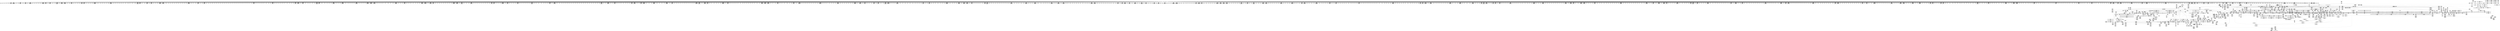 digraph {
	CE0x444b070 [shape=record,shape=Mrecord,label="{CE0x444b070|i64_2|*Constant*|*SummSink*}"]
	CE0x44797a0 [shape=record,shape=Mrecord,label="{CE0x44797a0|current_sid:_if.then}"]
	CE0x443fc70 [shape=record,shape=Mrecord,label="{CE0x443fc70|28:_i32,_:_CRE_15,16_}"]
	CE0x43b3050 [shape=record,shape=Mrecord,label="{CE0x43b3050|__llvm_gcov_indirect_counter_increment:_bb|*SummSource*}"]
	CE0x441f240 [shape=record,shape=Mrecord,label="{CE0x441f240|104:_%struct.inode*,_:_CRE_183,184_}"]
	CE0x4426680 [shape=record,shape=Mrecord,label="{CE0x4426680|56:_i8*,_:_CRE_271,272_}"]
	CE0x43a96a0 [shape=record,shape=Mrecord,label="{CE0x43a96a0|may_link:_sw.epilog}"]
	CE0x4417130 [shape=record,shape=Mrecord,label="{CE0x4417130|56:_i8*,_:_CRE_112,120_|*MultipleSource*|*LoadInst*|security/selinux/hooks.c,1770|security/selinux/hooks.c,1770}"]
	CE0x43f1420 [shape=record,shape=Mrecord,label="{CE0x43f1420|56:_i8*,_:_CRE_1000,1008_|*MultipleSource*|Function::may_link&Arg::dir::|Function::selinux_inode_unlink&Arg::dir::|security/selinux/hooks.c,1769}"]
	CE0x43af840 [shape=record,shape=Mrecord,label="{CE0x43af840|56:_i8*,_:_CRE_2,4_|*MultipleSource*|*LoadInst*|security/selinux/hooks.c,1770|security/selinux/hooks.c,1770}"]
	CE0x4440110 [shape=record,shape=Mrecord,label="{CE0x4440110|28:_i32,_:_CRE_20,21_}"]
	CE0x442fc80 [shape=record,shape=Mrecord,label="{CE0x442fc80|56:_i8*,_:_CRE_585,586_}"]
	CE0x442ce60 [shape=record,shape=Mrecord,label="{CE0x442ce60|56:_i8*,_:_CRE_512,520_|*MultipleSource*|*LoadInst*|security/selinux/hooks.c,1770|security/selinux/hooks.c,1770}"]
	CE0x4455390 [shape=record,shape=Mrecord,label="{CE0x4455390|_ret_i32_%retval.0,_!dbg_!27728|security/selinux/avc.c,775|*SummSource*}"]
	CE0x43a7950 [shape=record,shape=Mrecord,label="{CE0x43a7950|56:_i8*,_:_CRE_246,247_}"]
	CE0x44196e0 [shape=record,shape=Mrecord,label="{CE0x44196e0|56:_i8*,_:_CRE_0,2_|*MultipleSource*|*LoadInst*|security/selinux/hooks.c,1770|security/selinux/hooks.c,1770}"]
	CE0x4428000 [shape=record,shape=Mrecord,label="{CE0x4428000|56:_i8*,_:_CRE_295,296_}"]
	CE0x4459450 [shape=record,shape=Mrecord,label="{CE0x4459450|may_link:_tmp16|security/selinux/hooks.c,1786|*SummSource*}"]
	CE0x441e400 [shape=record,shape=Mrecord,label="{CE0x441e400|104:_%struct.inode*,_:_CRE_171,172_}"]
	CE0x43f5660 [shape=record,shape=Mrecord,label="{CE0x43f5660|104:_%struct.inode*,_:_CRE_305,306_}"]
	CE0x441b850 [shape=record,shape=Mrecord,label="{CE0x441b850|104:_%struct.inode*,_:_CRE_91,92_}"]
	CE0x43a6cb0 [shape=record,shape=Mrecord,label="{CE0x43a6cb0|56:_i8*,_:_CRE_212,216_|*MultipleSource*|Function::may_link&Arg::dir::|Function::selinux_inode_unlink&Arg::dir::|security/selinux/hooks.c,1769}"]
	CE0x43d2560 [shape=record,shape=Mrecord,label="{CE0x43d2560|current_sid:_tmp3|*SummSink*}"]
	CE0x446da10 [shape=record,shape=Mrecord,label="{CE0x446da10|i64*_getelementptr_inbounds_(_14_x_i64_,_14_x_i64_*___llvm_gcov_ctr219,_i64_0,_i64_12)|*Constant*|*SummSink*}"]
	CE0x43f1fb0 [shape=record,shape=Mrecord,label="{CE0x43f1fb0|104:_%struct.inode*,_:_CRE_196,197_}"]
	CE0x4448c60 [shape=record,shape=Mrecord,label="{CE0x4448c60|may_link:_call9|security/selinux/hooks.c,1792}"]
	CE0x4423f80 [shape=record,shape=Mrecord,label="{CE0x4423f80|__llvm_gcov_indirect_counter_increment:_entry|*SummSource*}"]
	CE0x43bbba0 [shape=record,shape=Mrecord,label="{CE0x43bbba0|may_link:_sw.bb}"]
	CE0x43f77d0 [shape=record,shape=Mrecord,label="{CE0x43f77d0|56:_i8*,_:_CRE_12,16_|*MultipleSource*|*LoadInst*|security/selinux/hooks.c,1770|security/selinux/hooks.c,1770}"]
	CE0x441cfd0 [shape=record,shape=Mrecord,label="{CE0x441cfd0|104:_%struct.inode*,_:_CRE_154,155_}"]
	CE0x445d550 [shape=record,shape=Mrecord,label="{CE0x445d550|current_sid:_tmp19|security/selinux/hooks.c,218|*SummSink*}"]
	CE0x4422980 [shape=record,shape=Mrecord,label="{CE0x4422980|GLOBAL:___llvm_gcov_indirect_counter_increment|*Constant*|*SummSink*}"]
	CE0x43e4100 [shape=record,shape=Mrecord,label="{CE0x43e4100|56:_i8*,_:_CRE_568,569_}"]
	CE0x44851d0 [shape=record,shape=Mrecord,label="{CE0x44851d0|current_sid:_tmp19|security/selinux/hooks.c,218|*SummSource*}"]
	CE0x4432ed0 [shape=record,shape=Mrecord,label="{CE0x4432ed0|56:_i8*,_:_CRE_664,672_|*MultipleSource*|*LoadInst*|security/selinux/hooks.c,1770|security/selinux/hooks.c,1770}"]
	CE0x4448310 [shape=record,shape=Mrecord,label="{CE0x4448310|i64**_getelementptr_inbounds_(_4_x_i64*_,_4_x_i64*_*___llvm_gcda_edge_table220,_i64_0,_i64_0)|*Constant*|*SummSink*}"]
	CE0x446c9b0 [shape=record,shape=Mrecord,label="{CE0x446c9b0|may_link:_av.0|*SummSink*}"]
	CE0x4413830 [shape=record,shape=Mrecord,label="{CE0x4413830|56:_i8*,_:_CRE_180,181_}"]
	CE0x43efe70 [shape=record,shape=Mrecord,label="{CE0x43efe70|56:_i8*,_:_CRE_912,913_}"]
	CE0x4416a90 [shape=record,shape=Mrecord,label="{CE0x4416a90|56:_i8*,_:_CRE_80,88_|*MultipleSource*|*LoadInst*|security/selinux/hooks.c,1770|security/selinux/hooks.c,1770}"]
	CE0x43d4ad0 [shape=record,shape=Mrecord,label="{CE0x43d4ad0|56:_i8*,_:_CRE_139,140_}"]
	CE0x4437510 [shape=record,shape=Mrecord,label="{CE0x4437510|56:_i8*,_:_CRE_889,890_}"]
	CE0x43d1630 [shape=record,shape=Mrecord,label="{CE0x43d1630|56:_i8*,_:_CRE_298,299_}"]
	CE0x43c4410 [shape=record,shape=Mrecord,label="{CE0x43c4410|_ret_i32_%call,_!dbg_!27714|security/selinux/hooks.c,2774|*SummSink*}"]
	CE0x43ed500 [shape=record,shape=Mrecord,label="{CE0x43ed500|56:_i8*,_:_CRE_912,913_}"]
	CE0x43e56f0 [shape=record,shape=Mrecord,label="{CE0x43e56f0|56:_i8*,_:_CRE_595,596_}"]
	CE0x4431c60 [shape=record,shape=Mrecord,label="{CE0x4431c60|56:_i8*,_:_CRE_615,616_}"]
	CE0x445a800 [shape=record,shape=Mrecord,label="{CE0x445a800|may_link:_tmp18|security/selinux/hooks.c,1789|*SummSource*}"]
	CE0x43b5420 [shape=record,shape=Mrecord,label="{CE0x43b5420|56:_i8*,_:_CRE_310,311_}"]
	CE0x44cc560 [shape=record,shape=Mrecord,label="{CE0x44cc560|get_current:_tmp4|./arch/x86/include/asm/current.h,14|*SummSink*}"]
	CE0x445e3d0 [shape=record,shape=Mrecord,label="{CE0x445e3d0|current_sid:_call4|security/selinux/hooks.c,218|*SummSink*}"]
	CE0x441df40 [shape=record,shape=Mrecord,label="{CE0x441df40|104:_%struct.inode*,_:_CRE_167,168_}"]
	CE0x43b7e50 [shape=record,shape=Mrecord,label="{CE0x43b7e50|56:_i8*,_:_CRE_481,482_}"]
	CE0x4431930 [shape=record,shape=Mrecord,label="{CE0x4431930|56:_i8*,_:_CRE_612,613_}"]
	CE0x44495a0 [shape=record,shape=Mrecord,label="{CE0x44495a0|GLOBAL:___llvm_gcov_global_state_pred221|Global_var:__llvm_gcov_global_state_pred221|*SummSink*}"]
	CE0x44258b0 [shape=record,shape=Mrecord,label="{CE0x44258b0|56:_i8*,_:_CRE_258,259_}"]
	CE0x4444750 [shape=record,shape=Mrecord,label="{CE0x4444750|28:_i32,_:_CRE_104,105_}"]
	CE0x44195b0 [shape=record,shape=Mrecord,label="{CE0x44195b0|56:_i8*,_:_CRE_136,137_}"]
	CE0x43afa20 [shape=record,shape=Mrecord,label="{CE0x43afa20|may_link:_entry|*SummSink*}"]
	CE0x445cc10 [shape=record,shape=Mrecord,label="{CE0x445cc10|i64_1|*Constant*}"]
	CE0x43d4df0 [shape=record,shape=Mrecord,label="{CE0x43d4df0|56:_i8*,_:_CRE_144,145_}"]
	CE0x442e300 [shape=record,shape=Mrecord,label="{CE0x442e300|56:_i8*,_:_CRE_561,562_}"]
	"CONST[source:0(mediator),value:0(static)][purpose:{operation}]"
	CE0x43bed10 [shape=record,shape=Mrecord,label="{CE0x43bed10|GLOBAL:_current_sid|*Constant*|*SummSink*}"]
	CE0x4430e90 [shape=record,shape=Mrecord,label="{CE0x4430e90|56:_i8*,_:_CRE_602,603_}"]
	CE0x43bad50 [shape=record,shape=Mrecord,label="{CE0x43bad50|may_link:_sw.bb7|*SummSource*}"]
	CE0x447f060 [shape=record,shape=Mrecord,label="{CE0x447f060|may_link:_tmp27|security/selinux/hooks.c,1799|*SummSink*}"]
	CE0x43f2cc0 [shape=record,shape=Mrecord,label="{CE0x43f2cc0|104:_%struct.inode*,_:_CRE_207,208_}"]
	CE0x43cf3f0 [shape=record,shape=Mrecord,label="{CE0x43cf3f0|56:_i8*,_:_CRE_120,128_|*MultipleSource*|Function::may_link&Arg::dir::|Function::selinux_inode_unlink&Arg::dir::|security/selinux/hooks.c,1769}"]
	CE0x441b220 [shape=record,shape=Mrecord,label="{CE0x441b220|104:_%struct.inode*,_:_CRE_88,89_}"]
	CE0x446b770 [shape=record,shape=Mrecord,label="{CE0x446b770|i32_1024|*Constant*}"]
	CE0x4454340 [shape=record,shape=Mrecord,label="{CE0x4454340|i16_7|*Constant*|*SummSource*}"]
	CE0x43f1a50 [shape=record,shape=Mrecord,label="{CE0x43f1a50|may_link:_tmp2|*LoadInst*|security/selinux/hooks.c,1769|*SummSink*}"]
	CE0x43a0850 [shape=record,shape=Mrecord,label="{CE0x43a0850|56:_i8*,_:_CRE_180,181_}"]
	CE0x4446af0 [shape=record,shape=Mrecord,label="{CE0x4446af0|may_link:_tmp7|security/selinux/hooks.c,1777}"]
	CE0x43b7be0 [shape=record,shape=Mrecord,label="{CE0x43b7be0|56:_i8*,_:_CRE_478,479_}"]
	CE0x43e30e0 [shape=record,shape=Mrecord,label="{CE0x43e30e0|56:_i8*,_:_CRE_544,552_|*MultipleSource*|Function::may_link&Arg::dir::|Function::selinux_inode_unlink&Arg::dir::|security/selinux/hooks.c,1769}"]
	CE0x43a2d40 [shape=record,shape=Mrecord,label="{CE0x43a2d40|56:_i8*,_:_CRE_162,163_}"]
	CE0x4452060 [shape=record,shape=Mrecord,label="{CE0x4452060|may_link:_u|security/selinux/hooks.c,1773|*SummSink*}"]
	CE0x4425f10 [shape=record,shape=Mrecord,label="{CE0x4425f10|56:_i8*,_:_CRE_264,265_}"]
	CE0x444af90 [shape=record,shape=Mrecord,label="{CE0x444af90|i64_2|*Constant*|*SummSource*}"]
	CE0x43b98c0 [shape=record,shape=Mrecord,label="{CE0x43b98c0|56:_i8*,_:_CRE_935,936_}"]
	CE0x442f1e0 [shape=record,shape=Mrecord,label="{CE0x442f1e0|56:_i8*,_:_CRE_575,576_}"]
	CE0x43c02c0 [shape=record,shape=Mrecord,label="{CE0x43c02c0|56:_i8*,_:_CRE_282,283_}"]
	CE0x444dc00 [shape=record,shape=Mrecord,label="{CE0x444dc00|i8_10|*Constant*|*SummSink*}"]
	CE0x43b7a60 [shape=record,shape=Mrecord,label="{CE0x43b7a60|56:_i8*,_:_CRE_475,476_}"]
	CE0x443dda0 [shape=record,shape=Mrecord,label="{CE0x443dda0|56:_i8*,_:_CRE_1000,1008_|*MultipleSource*|*LoadInst*|security/selinux/hooks.c,1770|security/selinux/hooks.c,1770}"]
	CE0x4433d50 [shape=record,shape=Mrecord,label="{CE0x4433d50|56:_i8*,_:_CRE_728,736_|*MultipleSource*|*LoadInst*|security/selinux/hooks.c,1770|security/selinux/hooks.c,1770}"]
	CE0x4428770 [shape=record,shape=Mrecord,label="{CE0x4428770|56:_i8*,_:_CRE_302,303_}"]
	CE0x4413e90 [shape=record,shape=Mrecord,label="{CE0x4413e90|56:_i8*,_:_CRE_186,187_}"]
	CE0x4450d10 [shape=record,shape=Mrecord,label="{CE0x4450d10|may_link:_tmp21|security/selinux/hooks.c,1793}"]
	CE0x447c130 [shape=record,shape=Mrecord,label="{CE0x447c130|current_sid:_tmp7|security/selinux/hooks.c,218|*SummSink*}"]
	CE0x44186c0 [shape=record,shape=Mrecord,label="{CE0x44186c0|current_sid:_sid|security/selinux/hooks.c,220}"]
	CE0x5002700 [shape=record,shape=Mrecord,label="{CE0x5002700|may_link:_entry}"]
	CE0x447abb0 [shape=record,shape=Mrecord,label="{CE0x447abb0|i64_5|*Constant*}"]
	CE0x4469220 [shape=record,shape=Mrecord,label="{CE0x4469220|get_current:_tmp2|*SummSink*}"]
	CE0x43ec620 [shape=record,shape=Mrecord,label="{CE0x43ec620|56:_i8*,_:_CRE_898,899_}"]
	CE0x43ea970 [shape=record,shape=Mrecord,label="{CE0x43ea970|56:_i8*,_:_CRE_871,872_}"]
	CE0x44143e0 [shape=record,shape=Mrecord,label="{CE0x44143e0|56:_i8*,_:_CRE_191,192_}"]
	CE0x4414c60 [shape=record,shape=Mrecord,label="{CE0x4414c60|56:_i8*,_:_CRE_199,200_}"]
	CE0x43be6e0 [shape=record,shape=Mrecord,label="{CE0x43be6e0|56:_i8*,_:_CRE_264,265_}"]
	CE0x43f7a10 [shape=record,shape=Mrecord,label="{CE0x43f7a10|56:_i8*,_:_CRE_24,32_|*MultipleSource*|*LoadInst*|security/selinux/hooks.c,1770|security/selinux/hooks.c,1770}"]
	CE0x43e8ca0 [shape=record,shape=Mrecord,label="{CE0x43e8ca0|56:_i8*,_:_CRE_768,776_|*MultipleSource*|Function::may_link&Arg::dir::|Function::selinux_inode_unlink&Arg::dir::|security/selinux/hooks.c,1769}"]
	CE0x43a8d30 [shape=record,shape=Mrecord,label="{CE0x43a8d30|i32_0|*Constant*}"]
	CE0x44442c0 [shape=record,shape=Mrecord,label="{CE0x44442c0|28:_i32,_:_CRE_100,101_}"]
	CE0x442f510 [shape=record,shape=Mrecord,label="{CE0x442f510|56:_i8*,_:_CRE_578,579_}"]
	CE0x443ca80 [shape=record,shape=Mrecord,label="{CE0x443ca80|56:_i8*,_:_CRE_952,960_|*MultipleSource*|*LoadInst*|security/selinux/hooks.c,1770|security/selinux/hooks.c,1770}"]
	CE0x43f67d0 [shape=record,shape=Mrecord,label="{CE0x43f67d0|104:_%struct.inode*,_:_CRE_319,320_}"]
	CE0x4415700 [shape=record,shape=Mrecord,label="{CE0x4415700|56:_i8*,_:_CRE_208,210_|*MultipleSource*|*LoadInst*|security/selinux/hooks.c,1770|security/selinux/hooks.c,1770}"]
	CE0x43c3ae0 [shape=record,shape=Mrecord,label="{CE0x43c3ae0|_call_void_mcount()_#3}"]
	CE0x44843f0 [shape=record,shape=Mrecord,label="{CE0x44843f0|i8*_getelementptr_inbounds_(_45_x_i8_,_45_x_i8_*_.str12,_i32_0,_i32_0)|*Constant*|*SummSink*}"]
	CE0x44525a0 [shape=record,shape=Mrecord,label="{CE0x44525a0|may_link:_tmp8|security/selinux/hooks.c,1778|*SummSink*}"]
	CE0x4436c90 [shape=record,shape=Mrecord,label="{CE0x4436c90|56:_i8*,_:_CRE_881,882_}"]
	CE0x43b9f50 [shape=record,shape=Mrecord,label="{CE0x43b9f50|56:_i8*,_:_CRE_968,976_|*MultipleSource*|Function::may_link&Arg::dir::|Function::selinux_inode_unlink&Arg::dir::|security/selinux/hooks.c,1769}"]
	CE0x43b7760 [shape=record,shape=Mrecord,label="{CE0x43b7760|56:_i8*,_:_CRE_473,474_}"]
	CE0x43d1700 [shape=record,shape=Mrecord,label="{CE0x43d1700|56:_i8*,_:_CRE_299,300_}"]
	CE0x43a4e80 [shape=record,shape=Mrecord,label="{CE0x43a4e80|56:_i8*,_:_CRE_168,169_}"]
	CE0x44681c0 [shape=record,shape=Mrecord,label="{CE0x44681c0|get_current:_tmp3|*SummSink*}"]
	CE0x43bcf50 [shape=record,shape=Mrecord,label="{CE0x43bcf50|__llvm_gcov_indirect_counter_increment:_pred|*SummSink*}"]
	CE0x43a5c50 [shape=record,shape=Mrecord,label="{CE0x43a5c50|56:_i8*,_:_CRE_195,196_}"]
	CE0x43adf80 [shape=record,shape=Mrecord,label="{CE0x43adf80|selinux_inode_unlink:_tmp}"]
	CE0x4441cc0 [shape=record,shape=Mrecord,label="{CE0x4441cc0|28:_i32,_:_CRE_62,63_}"]
	CE0x43e8e60 [shape=record,shape=Mrecord,label="{CE0x43e8e60|56:_i8*,_:_CRE_776,792_|*MultipleSource*|Function::may_link&Arg::dir::|Function::selinux_inode_unlink&Arg::dir::|security/selinux/hooks.c,1769}"]
	CE0x4416db0 [shape=record,shape=Mrecord,label="{CE0x4416db0|56:_i8*,_:_CRE_96,104_|*MultipleSource*|*LoadInst*|security/selinux/hooks.c,1770|security/selinux/hooks.c,1770}"]
	CE0x4452e80 [shape=record,shape=Mrecord,label="{CE0x4452e80|i32_(i32,_i32,_i16,_i32,_%struct.common_audit_data*)*_bitcast_(i32_(i32,_i32,_i16,_i32,_%struct.common_audit_data.495*)*_avc_has_perm_to_i32_(i32,_i32,_i16,_i32,_%struct.common_audit_data*)*)|*Constant*}"]
	CE0x443bb50 [shape=record,shape=Mrecord,label="{CE0x443bb50|56:_i8*,_:_CRE_925,926_}"]
	CE0x4429cc0 [shape=record,shape=Mrecord,label="{CE0x4429cc0|56:_i8*,_:_CRE_360,376_|*MultipleSource*|*LoadInst*|security/selinux/hooks.c,1770|security/selinux/hooks.c,1770}"]
	CE0x441f110 [shape=record,shape=Mrecord,label="{CE0x441f110|104:_%struct.inode*,_:_CRE_182,183_}"]
	CE0x444e990 [shape=record,shape=Mrecord,label="{CE0x444e990|may_link:_dentry2|security/selinux/hooks.c,1773|*SummSource*}"]
	CE0x4479f40 [shape=record,shape=Mrecord,label="{CE0x4479f40|i64*_getelementptr_inbounds_(_2_x_i64_,_2_x_i64_*___llvm_gcov_ctr98,_i64_0,_i64_0)|*Constant*|*SummSource*}"]
	CE0x445a670 [shape=record,shape=Mrecord,label="{CE0x445a670|i64*_getelementptr_inbounds_(_14_x_i64_,_14_x_i64_*___llvm_gcov_ctr219,_i64_0,_i64_10)|*Constant*}"]
	CE0x4443cc0 [shape=record,shape=Mrecord,label="{CE0x4443cc0|28:_i32,_:_CRE_94,95_}"]
	CE0x44466f0 [shape=record,shape=Mrecord,label="{CE0x44466f0|28:_i32,_:_CRE_192,196_|*MultipleSource*|*LoadInst*|security/selinux/hooks.c,1769|security/selinux/hooks.c,1769|security/selinux/hooks.c,1777}"]
	CE0x4484a90 [shape=record,shape=Mrecord,label="{CE0x4484a90|current_sid:_tmp17|security/selinux/hooks.c,218}"]
	CE0x43e5890 [shape=record,shape=Mrecord,label="{CE0x43e5890|56:_i8*,_:_CRE_597,598_}"]
	CE0x43bbff0 [shape=record,shape=Mrecord,label="{CE0x43bbff0|__llvm_gcov_indirect_counter_increment:_tmp|*SummSink*}"]
	CE0x446d330 [shape=record,shape=Mrecord,label="{CE0x446d330|i8*_getelementptr_inbounds_(_9_x_i8_,_9_x_i8_*___func__.may_link,_i32_0,_i32_0)|*Constant*|*SummSource*}"]
	CE0x43ad4e0 [shape=record,shape=Mrecord,label="{CE0x43ad4e0|56:_i8*,_:_CRE_32,40_|*MultipleSource*|Function::may_link&Arg::dir::|Function::selinux_inode_unlink&Arg::dir::|security/selinux/hooks.c,1769}"]
	CE0x4452160 [shape=record,shape=Mrecord,label="{CE0x4452160|GLOBAL:___llvm_gcov_ctr219|Global_var:__llvm_gcov_ctr219}"]
	CE0x43f11d0 [shape=record,shape=Mrecord,label="{CE0x43f11d0|56:_i8*,_:_CRE_992,1000_|*MultipleSource*|Function::may_link&Arg::dir::|Function::selinux_inode_unlink&Arg::dir::|security/selinux/hooks.c,1769}"]
	CE0x444f600 [shape=record,shape=Mrecord,label="{CE0x444f600|may_link:_cond|security/selinux/hooks.c,1776|*SummSource*}"]
	CE0x44451f0 [shape=record,shape=Mrecord,label="{CE0x44451f0|28:_i32,_:_CRE_114,115_}"]
	CE0x43ebb80 [shape=record,shape=Mrecord,label="{CE0x43ebb80|56:_i8*,_:_CRE_888,889_}"]
	CE0x445c2e0 [shape=record,shape=Mrecord,label="{CE0x445c2e0|_call_void___llvm_gcov_indirect_counter_increment(i32*___llvm_gcov_global_state_pred221,_i64**_getelementptr_inbounds_(_4_x_i64*_,_4_x_i64*_*___llvm_gcda_edge_table220,_i64_0,_i64_3)),_!dbg_!27747|security/selinux/hooks.c,1789|*SummSource*}"]
	CE0x4433270 [shape=record,shape=Mrecord,label="{CE0x4433270|56:_i8*,_:_CRE_680,684_|*MultipleSource*|*LoadInst*|security/selinux/hooks.c,1770|security/selinux/hooks.c,1770}"]
	CE0x43d1be0 [shape=record,shape=Mrecord,label="{CE0x43d1be0|56:_i8*,_:_CRE_305,306_}"]
	CE0x4414930 [shape=record,shape=Mrecord,label="{CE0x4414930|56:_i8*,_:_CRE_196,197_}"]
	CE0x4425690 [shape=record,shape=Mrecord,label="{CE0x4425690|56:_i8*,_:_CRE_256,257_}"]
	CE0x442e960 [shape=record,shape=Mrecord,label="{CE0x442e960|56:_i8*,_:_CRE_567,568_}"]
	CE0x442d200 [shape=record,shape=Mrecord,label="{CE0x442d200|56:_i8*,_:_CRE_528,536_|*MultipleSource*|*LoadInst*|security/selinux/hooks.c,1770|security/selinux/hooks.c,1770}"]
	CE0x443c920 [shape=record,shape=Mrecord,label="{CE0x443c920|56:_i8*,_:_CRE_944,952_|*MultipleSource*|*LoadInst*|security/selinux/hooks.c,1770|security/selinux/hooks.c,1770}"]
	CE0x446ee10 [shape=record,shape=Mrecord,label="{CE0x446ee10|may_link:_sid10|security/selinux/hooks.c,1797|*SummSource*}"]
	CE0x43b3740 [shape=record,shape=Mrecord,label="{CE0x43b3740|56:_i8*,_:_CRE_144,145_}"]
	CE0x43eb300 [shape=record,shape=Mrecord,label="{CE0x43eb300|56:_i8*,_:_CRE_880,881_}"]
	CE0x43be540 [shape=record,shape=Mrecord,label="{CE0x43be540|56:_i8*,_:_CRE_262,263_}"]
	CE0x43e3840 [shape=record,shape=Mrecord,label="{CE0x43e3840|56:_i8*,_:_CRE_557,558_}"]
	CE0x441af10 [shape=record,shape=Mrecord,label="{CE0x441af10|104:_%struct.inode*,_:_CRE_72,80_|*MultipleSource*|Function::may_link&Arg::dentry::|Function::selinux_inode_unlink&Arg::dentry::|security/selinux/hooks.c,1770}"]
	CE0x43a9ed0 [shape=record,shape=Mrecord,label="{CE0x43a9ed0|may_link:_bb|*SummSource*}"]
	CE0x4453600 [shape=record,shape=Mrecord,label="{CE0x4453600|avc_has_perm:_entry|*SummSink*}"]
	CE0x43bc920 [shape=record,shape=Mrecord,label="{CE0x43bc920|current_sid:_tmp1|*SummSink*}"]
	CE0x43f2470 [shape=record,shape=Mrecord,label="{CE0x43f2470|104:_%struct.inode*,_:_CRE_200,201_}"]
	CE0x43b31d0 [shape=record,shape=Mrecord,label="{CE0x43b31d0|i32_-1|*Constant*}"]
	CE0x43f0910 [shape=record,shape=Mrecord,label="{CE0x43f0910|56:_i8*,_:_CRE_922,923_}"]
	CE0x43eb410 [shape=record,shape=Mrecord,label="{CE0x43eb410|56:_i8*,_:_CRE_881,882_}"]
	CE0x4483450 [shape=record,shape=Mrecord,label="{CE0x4483450|i8_1|*Constant*|*SummSource*}"]
	CE0x43ba810 [shape=record,shape=Mrecord,label="{CE0x43ba810|56:_i8*,_:_CRE_274,275_}"]
	CE0x4444970 [shape=record,shape=Mrecord,label="{CE0x4444970|28:_i32,_:_CRE_106,107_}"]
	CE0x43e3dc0 [shape=record,shape=Mrecord,label="{CE0x43e3dc0|56:_i8*,_:_CRE_564,565_}"]
	CE0x447a320 [shape=record,shape=Mrecord,label="{CE0x447a320|i64*_getelementptr_inbounds_(_11_x_i64_,_11_x_i64_*___llvm_gcov_ctr125,_i64_0,_i64_6)|*Constant*}"]
	CE0x43e8220 [shape=record,shape=Mrecord,label="{CE0x43e8220|56:_i8*,_:_CRE_712,728_|*MultipleSource*|Function::may_link&Arg::dir::|Function::selinux_inode_unlink&Arg::dir::|security/selinux/hooks.c,1769}"]
	CE0x44418c0 [shape=record,shape=Mrecord,label="{CE0x44418c0|28:_i32,_:_CRE_58,59_}"]
	CE0x4431f90 [shape=record,shape=Mrecord,label="{CE0x4431f90|56:_i8*,_:_CRE_618,619_}"]
	CE0x4398430 [shape=record,shape=Mrecord,label="{CE0x4398430|may_link:_tmp13|security/selinux/hooks.c,1779|*SummSink*}"]
	CE0x44142d0 [shape=record,shape=Mrecord,label="{CE0x44142d0|56:_i8*,_:_CRE_190,191_}"]
	CE0x43bdc50 [shape=record,shape=Mrecord,label="{CE0x43bdc50|56:_i8*,_:_CRE_251,252_}"]
	CE0x43e6660 [shape=record,shape=Mrecord,label="{CE0x43e6660|56:_i8*,_:_CRE_614,615_}"]
	CE0x43a1070 [shape=record,shape=Mrecord,label="{CE0x43a1070|56:_i8*,_:_CRE_190,191_}"]
	CE0x441eb20 [shape=record,shape=Mrecord,label="{CE0x441eb20|104:_%struct.inode*,_:_CRE_177,178_}"]
	CE0x43b9660 [shape=record,shape=Mrecord,label="{CE0x43b9660|56:_i8*,_:_CRE_933,934_}"]
	CE0x43ca020 [shape=record,shape=Mrecord,label="{CE0x43ca020|current_sid:_land.lhs.true|*SummSource*}"]
	CE0x4428110 [shape=record,shape=Mrecord,label="{CE0x4428110|56:_i8*,_:_CRE_296,297_}"]
	CE0x441bb30 [shape=record,shape=Mrecord,label="{CE0x441bb30|104:_%struct.inode*,_:_CRE_94,95_}"]
	CE0x43f26d0 [shape=record,shape=Mrecord,label="{CE0x43f26d0|104:_%struct.inode*,_:_CRE_202,203_}"]
	CE0x43ca7a0 [shape=record,shape=Mrecord,label="{CE0x43ca7a0|current_sid:_tmp11|security/selinux/hooks.c,218}"]
	CE0x4445a70 [shape=record,shape=Mrecord,label="{CE0x4445a70|28:_i32,_:_CRE_136,144_|*MultipleSource*|*LoadInst*|security/selinux/hooks.c,1769|security/selinux/hooks.c,1769|security/selinux/hooks.c,1777}"]
	CE0x443c810 [shape=record,shape=Mrecord,label="{CE0x443c810|56:_i8*,_:_CRE_936,944_|*MultipleSource*|*LoadInst*|security/selinux/hooks.c,1770|security/selinux/hooks.c,1770}"]
	CE0x4486420 [shape=record,shape=Mrecord,label="{CE0x4486420|GLOBAL:_lockdep_rcu_suspicious|*Constant*|*SummSink*}"]
	CE0x43eed70 [shape=record,shape=Mrecord,label="{CE0x43eed70|56:_i8*,_:_CRE_896,897_}"]
	CE0x4419d20 [shape=record,shape=Mrecord,label="{CE0x4419d20|may_link:_d_inode|security/selinux/hooks.c,1770|*SummSource*}"]
	CE0x43f3c30 [shape=record,shape=Mrecord,label="{CE0x43f3c30|104:_%struct.inode*,_:_CRE_220,221_}"]
	CE0x44161d0 [shape=record,shape=Mrecord,label="{CE0x44161d0|56:_i8*,_:_CRE_48,56_|*MultipleSource*|*LoadInst*|security/selinux/hooks.c,1770|security/selinux/hooks.c,1770}"]
	CE0x43ecd90 [shape=record,shape=Mrecord,label="{CE0x43ecd90|56:_i8*,_:_CRE_905,906_}"]
	CE0x44340f0 [shape=record,shape=Mrecord,label="{CE0x44340f0|56:_i8*,_:_CRE_744,752_|*MultipleSource*|*LoadInst*|security/selinux/hooks.c,1770|security/selinux/hooks.c,1770}"]
	CE0x442dfd0 [shape=record,shape=Mrecord,label="{CE0x442dfd0|56:_i8*,_:_CRE_558,559_}"]
	CE0x4435d80 [shape=record,shape=Mrecord,label="{CE0x4435d80|56:_i8*,_:_CRE_868,869_}"]
	CE0x43a63a0 [shape=record,shape=Mrecord,label="{CE0x43a63a0|56:_i8*,_:_CRE_204,205_}"]
	CE0x44783a0 [shape=record,shape=Mrecord,label="{CE0x44783a0|current_sid:_tmp14|security/selinux/hooks.c,218}"]
	CE0x4449470 [shape=record,shape=Mrecord,label="{CE0x4449470|GLOBAL:___llvm_gcov_global_state_pred221|Global_var:__llvm_gcov_global_state_pred221|*SummSource*}"]
	CE0x44526b0 [shape=record,shape=Mrecord,label="{CE0x44526b0|i64_0|*Constant*}"]
	CE0x43b7060 [shape=record,shape=Mrecord,label="{CE0x43b7060|56:_i8*,_:_CRE_448,456_|*MultipleSource*|Function::may_link&Arg::dir::|Function::selinux_inode_unlink&Arg::dir::|security/selinux/hooks.c,1769}"]
	CE0x43c5250 [shape=record,shape=Mrecord,label="{CE0x43c5250|56:_i8*,_:_CRE_2,4_|*MultipleSource*|Function::may_link&Arg::dir::|Function::selinux_inode_unlink&Arg::dir::|security/selinux/hooks.c,1769}"]
	CE0x43f5440 [shape=record,shape=Mrecord,label="{CE0x43f5440|104:_%struct.inode*,_:_CRE_304,305_}"]
	CE0x43bc550 [shape=record,shape=Mrecord,label="{CE0x43bc550|_call_void_mcount()_#3|*SummSource*}"]
	CE0x43d0ad0 [shape=record,shape=Mrecord,label="{CE0x43d0ad0|__llvm_gcov_indirect_counter_increment:_tmp2|*SummSink*}"]
	CE0x4441bc0 [shape=record,shape=Mrecord,label="{CE0x4441bc0|28:_i32,_:_CRE_61,62_}"]
	CE0x4431710 [shape=record,shape=Mrecord,label="{CE0x4431710|56:_i8*,_:_CRE_610,611_}"]
	CE0x43a5430 [shape=record,shape=Mrecord,label="{CE0x43a5430|56:_i8*,_:_CRE_175,176_}"]
	CE0x4427010 [shape=record,shape=Mrecord,label="{CE0x4427010|56:_i8*,_:_CRE_280,281_}"]
	CE0x442c140 [shape=record,shape=Mrecord,label="{CE0x442c140|56:_i8*,_:_CRE_484,485_}"]
	CE0x43e4510 [shape=record,shape=Mrecord,label="{CE0x43e4510|56:_i8*,_:_CRE_573,574_}"]
	CE0x447baf0 [shape=record,shape=Mrecord,label="{CE0x447baf0|may_link:_sclass|security/selinux/hooks.c,1797|*SummSink*}"]
	CE0x446abf0 [shape=record,shape=Mrecord,label="{CE0x446abf0|GLOBAL:_printk|*Constant*|*SummSink*}"]
	CE0x4428ff0 [shape=record,shape=Mrecord,label="{CE0x4428ff0|56:_i8*,_:_CRE_310,311_}"]
	CE0x445aa10 [shape=record,shape=Mrecord,label="{CE0x445aa10|i64*_getelementptr_inbounds_(_14_x_i64_,_14_x_i64_*___llvm_gcov_ctr219,_i64_0,_i64_10)|*Constant*|*SummSource*}"]
	CE0x50024d0 [shape=record,shape=Mrecord,label="{CE0x50024d0|GLOBAL:_may_link|*Constant*|*SummSource*}"]
	CE0x43d18a0 [shape=record,shape=Mrecord,label="{CE0x43d18a0|56:_i8*,_:_CRE_301,302_}"]
	CE0x43ee2d0 [shape=record,shape=Mrecord,label="{CE0x43ee2d0|56:_i8*,_:_CRE_925,926_}"]
	CE0x445ec40 [shape=record,shape=Mrecord,label="{CE0x445ec40|get_current:_entry|*SummSource*}"]
	CE0x43ba350 [shape=record,shape=Mrecord,label="{CE0x43ba350|56:_i8*,_:_CRE_977,978_}"]
	CE0x43e7ce0 [shape=record,shape=Mrecord,label="{CE0x43e7ce0|56:_i8*,_:_CRE_688,692_|*MultipleSource*|Function::may_link&Arg::dir::|Function::selinux_inode_unlink&Arg::dir::|security/selinux/hooks.c,1769}"]
	CE0x4443bc0 [shape=record,shape=Mrecord,label="{CE0x4443bc0|28:_i32,_:_CRE_93,94_}"]
	CE0x4427bc0 [shape=record,shape=Mrecord,label="{CE0x4427bc0|56:_i8*,_:_CRE_291,292_}"]
	CE0x441d100 [shape=record,shape=Mrecord,label="{CE0x441d100|104:_%struct.inode*,_:_CRE_155,156_}"]
	CE0x4433440 [shape=record,shape=Mrecord,label="{CE0x4433440|56:_i8*,_:_CRE_684,688_|*MultipleSource*|*LoadInst*|security/selinux/hooks.c,1770|security/selinux/hooks.c,1770}"]
	CE0x446b700 [shape=record,shape=Mrecord,label="{CE0x446b700|VOIDTB_TE_array:_GCE___func__.may_link_private_unnamed_addr_constant_9_x_i8_c_may_link_00_,_align_1:_elem_0:default:}"]
	CE0x43b3520 [shape=record,shape=Mrecord,label="{CE0x43b3520|56:_i8*,_:_CRE_142,143_}"]
	CE0x4418c90 [shape=record,shape=Mrecord,label="{CE0x4418c90|0:_i32,_4:_i32,_8:_i32,_12:_i32,_:_CMRE_4,8_|*MultipleSource*|security/selinux/hooks.c,218|security/selinux/hooks.c,218|security/selinux/hooks.c,220}"]
	CE0x43ebda0 [shape=record,shape=Mrecord,label="{CE0x43ebda0|56:_i8*,_:_CRE_890,891_}"]
	CE0x442a060 [shape=record,shape=Mrecord,label="{CE0x442a060|56:_i8*,_:_CRE_384,388_|*MultipleSource*|*LoadInst*|security/selinux/hooks.c,1770|security/selinux/hooks.c,1770}"]
	CE0x44450e0 [shape=record,shape=Mrecord,label="{CE0x44450e0|28:_i32,_:_CRE_113,114_}"]
	CE0x43f1650 [shape=record,shape=Mrecord,label="{CE0x43f1650|may_link:_tmp2|*LoadInst*|security/selinux/hooks.c,1769}"]
	CE0x44612f0 [shape=record,shape=Mrecord,label="{CE0x44612f0|current_sid:_tmp23|security/selinux/hooks.c,218|*SummSink*}"]
	CE0x4425ad0 [shape=record,shape=Mrecord,label="{CE0x4425ad0|56:_i8*,_:_CRE_260,261_}"]
	CE0x445b6b0 [shape=record,shape=Mrecord,label="{CE0x445b6b0|may_link:_tmp16|security/selinux/hooks.c,1786|*SummSink*}"]
	CE0x43ab570 [shape=record,shape=Mrecord,label="{CE0x43ab570|i64_1|*Constant*|*SummSink*}"]
	CE0x44431c0 [shape=record,shape=Mrecord,label="{CE0x44431c0|28:_i32,_:_CRE_83,84_}"]
	CE0x44549d0 [shape=record,shape=Mrecord,label="{CE0x44549d0|_ret_i32_%retval.0,_!dbg_!27728|security/selinux/avc.c,775}"]
	CE0x43ea2a0 [shape=record,shape=Mrecord,label="{CE0x43ea2a0|56:_i8*,_:_CRE_865,866_}"]
	CE0x43d27d0 [shape=record,shape=Mrecord,label="{CE0x43d27d0|_call_void_mcount()_#3|*SummSource*}"]
	CE0x44314f0 [shape=record,shape=Mrecord,label="{CE0x44314f0|56:_i8*,_:_CRE_608,609_}"]
	CE0x43f01a0 [shape=record,shape=Mrecord,label="{CE0x43f01a0|56:_i8*,_:_CRE_915,916_}"]
	CE0x4444a80 [shape=record,shape=Mrecord,label="{CE0x4444a80|28:_i32,_:_CRE_107,108_}"]
	CE0x445d4e0 [shape=record,shape=Mrecord,label="{CE0x445d4e0|i64*_getelementptr_inbounds_(_11_x_i64_,_11_x_i64_*___llvm_gcov_ctr125,_i64_0,_i64_10)|*Constant*|*SummSink*}"]
	CE0x43d1490 [shape=record,shape=Mrecord,label="{CE0x43d1490|56:_i8*,_:_CRE_296,297_}"]
	CE0x44325f0 [shape=record,shape=Mrecord,label="{CE0x44325f0|56:_i8*,_:_CRE_864,865_}"]
	CE0x442f620 [shape=record,shape=Mrecord,label="{CE0x442f620|56:_i8*,_:_CRE_579,580_}"]
	CE0x43a2c70 [shape=record,shape=Mrecord,label="{CE0x43a2c70|56:_i8*,_:_CRE_161,162_}"]
	CE0x43c2930 [shape=record,shape=Mrecord,label="{CE0x43c2930|_call_void_mcount()_#3|*SummSource*}"]
	CE0x43ee710 [shape=record,shape=Mrecord,label="{CE0x43ee710|56:_i8*,_:_CRE_929,930_}"]
	CE0x442c030 [shape=record,shape=Mrecord,label="{CE0x442c030|56:_i8*,_:_CRE_483,484_}"]
	CE0x439bde0 [shape=record,shape=Mrecord,label="{CE0x439bde0|selinux_inode_unlink:_bb|*SummSource*}"]
	CE0x444e8c0 [shape=record,shape=Mrecord,label="{CE0x444e8c0|may_link:_dentry2|security/selinux/hooks.c,1773}"]
	CE0x4481040 [shape=record,shape=Mrecord,label="{CE0x4481040|current_sid:_tmp10|security/selinux/hooks.c,218|*SummSource*}"]
	CE0x4454210 [shape=record,shape=Mrecord,label="{CE0x4454210|i16_7|*Constant*}"]
	CE0x43a12e0 [shape=record,shape=Mrecord,label="{CE0x43a12e0|56:_i8*,_:_CRE_193,194_}"]
	CE0x4413d80 [shape=record,shape=Mrecord,label="{CE0x4413d80|56:_i8*,_:_CRE_185,186_}"]
	CE0x44187b0 [shape=record,shape=Mrecord,label="{CE0x44187b0|current_sid:_sid|security/selinux/hooks.c,220|*SummSource*}"]
	CE0x4422110 [shape=record,shape=Mrecord,label="{CE0x4422110|i64**_getelementptr_inbounds_(_4_x_i64*_,_4_x_i64*_*___llvm_gcda_edge_table220,_i64_0,_i64_2)|*Constant*}"]
	CE0x43d1970 [shape=record,shape=Mrecord,label="{CE0x43d1970|56:_i8*,_:_CRE_302,303_}"]
	CE0x43a3fe0 [shape=record,shape=Mrecord,label="{CE0x43a3fe0|i64_3|*Constant*|*SummSource*}"]
	CE0x43ee1c0 [shape=record,shape=Mrecord,label="{CE0x43ee1c0|56:_i8*,_:_CRE_924,925_}"]
	CE0x43ea780 [shape=record,shape=Mrecord,label="{CE0x43ea780|56:_i8*,_:_CRE_869,870_}"]
	CE0x442fa60 [shape=record,shape=Mrecord,label="{CE0x442fa60|56:_i8*,_:_CRE_583,584_}"]
	CE0x43a3f20 [shape=record,shape=Mrecord,label="{CE0x43a3f20|i64_3|*Constant*}"]
	CE0x446ae30 [shape=record,shape=Mrecord,label="{CE0x446ae30|i8*_getelementptr_inbounds_(_38_x_i8_,_38_x_i8_*_.str64,_i32_0,_i32_0)|*Constant*|*SummSink*}"]
	CE0x43d3d20 [shape=record,shape=Mrecord,label="{CE0x43d3d20|GLOBAL:___llvm_gcov_ctr125|Global_var:__llvm_gcov_ctr125}"]
	CE0x43e4780 [shape=record,shape=Mrecord,label="{CE0x43e4780|56:_i8*,_:_CRE_576,577_}"]
	CE0x4435fd0 [shape=record,shape=Mrecord,label="{CE0x4435fd0|56:_i8*,_:_CRE_869,870_}"]
	CE0x43aeda0 [shape=record,shape=Mrecord,label="{CE0x43aeda0|may_link:_kind|Function::may_link&Arg::kind::|*SummSource*}"]
	CE0x43ab4d0 [shape=record,shape=Mrecord,label="{CE0x43ab4d0|i64_1|*Constant*|*SummSource*}"]
	CE0x43f06f0 [shape=record,shape=Mrecord,label="{CE0x43f06f0|56:_i8*,_:_CRE_920,921_}"]
	CE0x4419390 [shape=record,shape=Mrecord,label="{CE0x4419390|may_link:_tmp14|security/selinux/hooks.c,1783}"]
	CE0x43ceb70 [shape=record,shape=Mrecord,label="{CE0x43ceb70|get_current:_tmp1}"]
	CE0x4481770 [shape=record,shape=Mrecord,label="{CE0x4481770|i64_4|*Constant*|*SummSource*}"]
	CE0x43caa40 [shape=record,shape=Mrecord,label="{CE0x43caa40|current_sid:_tmp11|security/selinux/hooks.c,218|*SummSink*}"]
	CE0x445fc60 [shape=record,shape=Mrecord,label="{CE0x445fc60|COLLAPSED:_GCMRE_current_task_external_global_%struct.task_struct*:_elem_0::|security/selinux/hooks.c,218}"]
	CE0x4481700 [shape=record,shape=Mrecord,label="{CE0x4481700|i64_4|*Constant*}"]
	CE0x43c2f00 [shape=record,shape=Mrecord,label="{CE0x43c2f00|may_link:_tmp|*SummSource*}"]
	CE0x4483020 [shape=record,shape=Mrecord,label="{CE0x4483020|current_sid:_tmp16|security/selinux/hooks.c,218|*SummSink*}"]
	CE0x443f970 [shape=record,shape=Mrecord,label="{CE0x443f970|28:_i32,_:_CRE_11,12_}"]
	CE0x43d5060 [shape=record,shape=Mrecord,label="{CE0x43d5060|56:_i8*,_:_CRE_147,148_}"]
	CE0x4454750 [shape=record,shape=Mrecord,label="{CE0x4454750|avc_has_perm:_tclass|Function::avc_has_perm&Arg::tclass::|*SummSink*}"]
	CE0x4429920 [shape=record,shape=Mrecord,label="{CE0x4429920|56:_i8*,_:_CRE_344,352_|*MultipleSource*|*LoadInst*|security/selinux/hooks.c,1770|security/selinux/hooks.c,1770}"]
	CE0x445b9c0 [shape=record,shape=Mrecord,label="{CE0x445b9c0|may_link:_tmp17|security/selinux/hooks.c,1786|*SummSink*}"]
	CE0x44227f0 [shape=record,shape=Mrecord,label="{CE0x44227f0|i32_2|*Constant*|*SummSink*}"]
	CE0x43d0800 [shape=record,shape=Mrecord,label="{CE0x43d0800|__llvm_gcov_indirect_counter_increment:_tmp2}"]
	CE0x4479a70 [shape=record,shape=Mrecord,label="{CE0x4479a70|GLOBAL:___llvm_gcov_ctr125|Global_var:__llvm_gcov_ctr125|*SummSource*}"]
	CE0x442efc0 [shape=record,shape=Mrecord,label="{CE0x442efc0|56:_i8*,_:_CRE_573,574_}"]
	CE0x43e4850 [shape=record,shape=Mrecord,label="{CE0x43e4850|56:_i8*,_:_CRE_577,578_}"]
	CE0x4437400 [shape=record,shape=Mrecord,label="{CE0x4437400|56:_i8*,_:_CRE_888,889_}"]
	CE0x44613f0 [shape=record,shape=Mrecord,label="{CE0x44613f0|current_sid:_tmp23|security/selinux/hooks.c,218}"]
	CE0x43ea6d0 [shape=record,shape=Mrecord,label="{CE0x43ea6d0|56:_i8*,_:_CRE_868,869_}"]
	CE0x443fa00 [shape=record,shape=Mrecord,label="{CE0x443fa00|28:_i32,_:_CRE_12,13_}"]
	CE0x441eeb0 [shape=record,shape=Mrecord,label="{CE0x441eeb0|104:_%struct.inode*,_:_CRE_180,181_}"]
	CE0x4454ab0 [shape=record,shape=Mrecord,label="{CE0x4454ab0|avc_has_perm:_requested|Function::avc_has_perm&Arg::requested::}"]
	CE0x443c1b0 [shape=record,shape=Mrecord,label="{CE0x443c1b0|56:_i8*,_:_CRE_931,932_}"]
	CE0x444ef40 [shape=record,shape=Mrecord,label="{CE0x444ef40|may_link:_tobool|security/selinux/hooks.c,1776|*SummSource*}"]
	CE0x43bfeb0 [shape=record,shape=Mrecord,label="{CE0x43bfeb0|56:_i8*,_:_CRE_277,278_}"]
	CE0x4429e90 [shape=record,shape=Mrecord,label="{CE0x4429e90|56:_i8*,_:_CRE_376,384_|*MultipleSource*|*LoadInst*|security/selinux/hooks.c,1770|security/selinux/hooks.c,1770}"]
	CE0x43af310 [shape=record,shape=Mrecord,label="{CE0x43af310|_call_void___llvm_gcov_indirect_counter_increment(i32*___llvm_gcov_global_state_pred221,_i64**_getelementptr_inbounds_(_4_x_i64*_,_4_x_i64*_*___llvm_gcda_edge_table220,_i64_0,_i64_2)),_!dbg_!27745|security/selinux/hooks.c,1786|*SummSource*}"]
	CE0x4428880 [shape=record,shape=Mrecord,label="{CE0x4428880|56:_i8*,_:_CRE_303,304_}"]
	CE0x43a97a0 [shape=record,shape=Mrecord,label="{CE0x43a97a0|may_link:_sw.epilog|*SummSource*}"]
	CE0x43a6810 [shape=record,shape=Mrecord,label="{CE0x43a6810|may_link:_tmp9|security/selinux/hooks.c,1778|*SummSource*}"]
	CE0x447f5f0 [shape=record,shape=Mrecord,label="{CE0x447f5f0|may_link:_tmp27|security/selinux/hooks.c,1799|*SummSource*}"]
	CE0x43a6060 [shape=record,shape=Mrecord,label="{CE0x43a6060|56:_i8*,_:_CRE_200,201_}"]
	CE0x43aeab0 [shape=record,shape=Mrecord,label="{CE0x43aeab0|i32_1|*Constant*|*SummSource*}"]
	CE0x4420e00 [shape=record,shape=Mrecord,label="{CE0x4420e00|_ret_void}"]
	CE0x441bec0 [shape=record,shape=Mrecord,label="{CE0x441bec0|104:_%struct.inode*,_:_CRE_104,112_|*MultipleSource*|Function::may_link&Arg::dentry::|Function::selinux_inode_unlink&Arg::dentry::|security/selinux/hooks.c,1770}"]
	CE0x43bb6f0 [shape=record,shape=Mrecord,label="{CE0x43bb6f0|current_sid:_tmp9|security/selinux/hooks.c,218|*SummSource*}"]
	CE0x43af140 [shape=record,shape=Mrecord,label="{CE0x43af140|i64*_getelementptr_inbounds_(_14_x_i64_,_14_x_i64_*___llvm_gcov_ctr219,_i64_0,_i64_9)|*Constant*|*SummSource*}"]
	CE0x43bbf60 [shape=record,shape=Mrecord,label="{CE0x43bbf60|__llvm_gcov_indirect_counter_increment:_tmp|*SummSource*}"]
	CE0x43e4e00 [shape=record,shape=Mrecord,label="{CE0x43e4e00|56:_i8*,_:_CRE_584,585_}"]
	CE0x43d45e0 [shape=record,shape=Mrecord,label="{CE0x43d45e0|56:_i8*,_:_CRE_136,137_}"]
	CE0x4453c20 [shape=record,shape=Mrecord,label="{CE0x4453c20|avc_has_perm:_ssid|Function::avc_has_perm&Arg::ssid::|*SummSink*}"]
	CE0x440e130 [shape=record,shape=Mrecord,label="{CE0x440e130|current_sid:_tmp8|security/selinux/hooks.c,218|*SummSink*}"]
	CE0x43afc50 [shape=record,shape=Mrecord,label="{CE0x43afc50|selinux_inode_unlink:_dir|Function::selinux_inode_unlink&Arg::dir::}"]
	CE0x43ea620 [shape=record,shape=Mrecord,label="{CE0x43ea620|56:_i8*,_:_CRE_867,868_}"]
	CE0x4417a70 [shape=record,shape=Mrecord,label="{CE0x4417a70|56:_i8*,_:_CRE_139,140_}"]
	CE0x43bdb10 [shape=record,shape=Mrecord,label="{CE0x43bdb10|_call_void_mcount()_#3}"]
	CE0x4452aa0 [shape=record,shape=Mrecord,label="{CE0x4452aa0|i64_0|*Constant*|*SummSource*}"]
	CE0x441c830 [shape=record,shape=Mrecord,label="{CE0x441c830|104:_%struct.inode*,_:_CRE_147,148_}"]
	CE0x44439c0 [shape=record,shape=Mrecord,label="{CE0x44439c0|28:_i32,_:_CRE_91,92_}"]
	CE0x43a0ed0 [shape=record,shape=Mrecord,label="{CE0x43a0ed0|56:_i8*,_:_CRE_188,189_}"]
	CE0x4424730 [shape=record,shape=Mrecord,label="{CE0x4424730|56:_i8*,_:_CRE_242,243_}"]
	CE0x4432970 [shape=record,shape=Mrecord,label="{CE0x4432970|56:_i8*,_:_CRE_640,648_|*MultipleSource*|*LoadInst*|security/selinux/hooks.c,1770|security/selinux/hooks.c,1770}"]
	CE0x44592b0 [shape=record,shape=Mrecord,label="{CE0x44592b0|may_link:_tmp16|security/selinux/hooks.c,1786}"]
	CE0x43baf80 [shape=record,shape=Mrecord,label="{CE0x43baf80|i64*_getelementptr_inbounds_(_14_x_i64_,_14_x_i64_*___llvm_gcov_ctr219,_i64_0,_i64_0)|*Constant*}"]
	CE0x43e8ae0 [shape=record,shape=Mrecord,label="{CE0x43e8ae0|56:_i8*,_:_CRE_760,768_|*MultipleSource*|Function::may_link&Arg::dir::|Function::selinux_inode_unlink&Arg::dir::|security/selinux/hooks.c,1769}"]
	CE0x4426bd0 [shape=record,shape=Mrecord,label="{CE0x4426bd0|56:_i8*,_:_CRE_276,277_}"]
	CE0x447ef80 [shape=record,shape=Mrecord,label="{CE0x447ef80|i64*_getelementptr_inbounds_(_14_x_i64_,_14_x_i64_*___llvm_gcov_ctr219,_i64_0,_i64_13)|*Constant*|*SummSink*}"]
	CE0x4435310 [shape=record,shape=Mrecord,label="{CE0x4435310|56:_i8*,_:_CRE_832,840_|*MultipleSource*|*LoadInst*|security/selinux/hooks.c,1770|security/selinux/hooks.c,1770}"]
	CE0x441e530 [shape=record,shape=Mrecord,label="{CE0x441e530|104:_%struct.inode*,_:_CRE_172,173_}"]
	CE0x4478f80 [shape=record,shape=Mrecord,label="{CE0x4478f80|current_sid:_tmp2|*SummSink*}"]
	CE0x442fea0 [shape=record,shape=Mrecord,label="{CE0x442fea0|56:_i8*,_:_CRE_587,588_}"]
	CE0x4480680 [shape=record,shape=Mrecord,label="{CE0x4480680|i64*_getelementptr_inbounds_(_11_x_i64_,_11_x_i64_*___llvm_gcov_ctr125,_i64_0,_i64_6)|*Constant*|*SummSink*}"]
	CE0x43d1b10 [shape=record,shape=Mrecord,label="{CE0x43d1b10|56:_i8*,_:_CRE_304,305_}"]
	CE0x441c420 [shape=record,shape=Mrecord,label="{CE0x441c420|104:_%struct.inode*,_:_CRE_145,146_}"]
	CE0x43ee820 [shape=record,shape=Mrecord,label="{CE0x43ee820|56:_i8*,_:_CRE_930,931_}"]
	CE0x4440510 [shape=record,shape=Mrecord,label="{CE0x4440510|28:_i32,_:_CRE_24,28_|*MultipleSource*|*LoadInst*|security/selinux/hooks.c,1769|security/selinux/hooks.c,1769|security/selinux/hooks.c,1777}"]
	CE0x4448380 [shape=record,shape=Mrecord,label="{CE0x4448380|i64*_getelementptr_inbounds_(_14_x_i64_,_14_x_i64_*___llvm_gcov_ctr219,_i64_0,_i64_11)|*Constant*}"]
	CE0x4485690 [shape=record,shape=Mrecord,label="{CE0x4485690|current_sid:_tmp18|security/selinux/hooks.c,218|*SummSink*}"]
	CE0x50027e0 [shape=record,shape=Mrecord,label="{CE0x50027e0|may_link:_entry|*SummSource*}"]
	CE0x444ea90 [shape=record,shape=Mrecord,label="{CE0x444ea90|i32_8388608|*Constant*}"]
	CE0x4429720 [shape=record,shape=Mrecord,label="{CE0x4429720|56:_i8*,_:_CRE_336,344_|*MultipleSource*|*LoadInst*|security/selinux/hooks.c,1770|security/selinux/hooks.c,1770}"]
	CE0x4450340 [shape=record,shape=Mrecord,label="{CE0x4450340|may_link:_sid4|security/selinux/hooks.c,1777|*SummSource*}"]
	CE0x43f3e90 [shape=record,shape=Mrecord,label="{CE0x43f3e90|104:_%struct.inode*,_:_CRE_222,223_}"]
	CE0x4418aa0 [shape=record,shape=Mrecord,label="{CE0x4418aa0|__llvm_gcov_indirect_counter_increment:_exit|*SummSink*}"]
	CE0x4458c30 [shape=record,shape=Mrecord,label="{CE0x4458c30|__llvm_gcov_indirect_counter_increment:_bb4|*SummSource*}"]
	CE0x43f1af0 [shape=record,shape=Mrecord,label="{CE0x43f1af0|104:_%struct.inode*,_:_CRE_192,193_}"]
	CE0x4410fe0 [shape=record,shape=Mrecord,label="{CE0x4410fe0|current_sid:_tmp6|security/selinux/hooks.c,218|*SummSource*}"]
	CE0x43ed940 [shape=record,shape=Mrecord,label="{CE0x43ed940|56:_i8*,_:_CRE_916,917_}"]
	CE0x4428aa0 [shape=record,shape=Mrecord,label="{CE0x4428aa0|56:_i8*,_:_CRE_305,306_}"]
	CE0x44312d0 [shape=record,shape=Mrecord,label="{CE0x44312d0|56:_i8*,_:_CRE_606,607_}"]
	CE0x4420c90 [shape=record,shape=Mrecord,label="{CE0x4420c90|i64**_getelementptr_inbounds_(_4_x_i64*_,_4_x_i64*_*___llvm_gcda_edge_table220,_i64_0,_i64_1)|*Constant*|*SummSink*}"]
	CE0x43a57c0 [shape=record,shape=Mrecord,label="{CE0x43a57c0|current_sid:_call|security/selinux/hooks.c,218|*SummSink*}"]
	CE0x4469140 [shape=record,shape=Mrecord,label="{CE0x4469140|get_current:_tmp2}"]
	CE0x43a6d50 [shape=record,shape=Mrecord,label="{CE0x43a6d50|56:_i8*,_:_CRE_216,224_|*MultipleSource*|Function::may_link&Arg::dir::|Function::selinux_inode_unlink&Arg::dir::|security/selinux/hooks.c,1769}"]
	CE0x44313e0 [shape=record,shape=Mrecord,label="{CE0x44313e0|56:_i8*,_:_CRE_607,608_}"]
	CE0x43d1560 [shape=record,shape=Mrecord,label="{CE0x43d1560|56:_i8*,_:_CRE_297,298_}"]
	CE0x43e38e0 [shape=record,shape=Mrecord,label="{CE0x43e38e0|56:_i8*,_:_CRE_558,559_}"]
	CE0x43e7230 [shape=record,shape=Mrecord,label="{CE0x43e7230|56:_i8*,_:_CRE_648,656_|*MultipleSource*|Function::may_link&Arg::dir::|Function::selinux_inode_unlink&Arg::dir::|security/selinux/hooks.c,1769}"]
	CE0x440db20 [shape=record,shape=Mrecord,label="{CE0x440db20|GLOBAL:_current_task|Global_var:current_task|*SummSink*}"]
	CE0x43a85a0 [shape=record,shape=Mrecord,label="{CE0x43a85a0|i32_0|*Constant*}"]
	CE0x43f20e0 [shape=record,shape=Mrecord,label="{CE0x43f20e0|104:_%struct.inode*,_:_CRE_197,198_}"]
	CE0x447c570 [shape=record,shape=Mrecord,label="{CE0x447c570|__llvm_gcov_indirect_counter_increment:_tmp5|*SummSource*}"]
	CE0x43a41c0 [shape=record,shape=Mrecord,label="{CE0x43a41c0|current_sid:_tmp4|security/selinux/hooks.c,218}"]
	CE0x445ab40 [shape=record,shape=Mrecord,label="{CE0x445ab40|i64*_getelementptr_inbounds_(_14_x_i64_,_14_x_i64_*___llvm_gcov_ctr219,_i64_0,_i64_10)|*Constant*|*SummSink*}"]
	CE0x447eff0 [shape=record,shape=Mrecord,label="{CE0x447eff0|may_link:_tmp26|security/selinux/hooks.c,1799|*SummSink*}"]
	CE0x4430720 [shape=record,shape=Mrecord,label="{CE0x4430720|56:_i8*,_:_CRE_595,596_}"]
	CE0x446d0f0 [shape=record,shape=Mrecord,label="{CE0x446d0f0|VOIDTB_TE_array:_GCE_.str64_private_unnamed_addr_constant_38_x_i8_c_014SELinux:_%s:_unrecognized_kind_%d_0A_00_,_align_1:_elem_0:default:}"]
	CE0x43c01f0 [shape=record,shape=Mrecord,label="{CE0x43c01f0|56:_i8*,_:_CRE_281,282_}"]
	CE0x43e4ac0 [shape=record,shape=Mrecord,label="{CE0x43e4ac0|56:_i8*,_:_CRE_580,581_}"]
	CE0x4428220 [shape=record,shape=Mrecord,label="{CE0x4428220|56:_i8*,_:_CRE_297,298_}"]
	CE0x43e2d60 [shape=record,shape=Mrecord,label="{CE0x43e2d60|56:_i8*,_:_CRE_536,540_|*MultipleSource*|Function::may_link&Arg::dir::|Function::selinux_inode_unlink&Arg::dir::|security/selinux/hooks.c,1769}"]
	CE0x4430500 [shape=record,shape=Mrecord,label="{CE0x4430500|56:_i8*,_:_CRE_593,594_}"]
	CE0x4422c40 [shape=record,shape=Mrecord,label="{CE0x4422c40|_call_void___llvm_gcov_indirect_counter_increment(i32*___llvm_gcov_global_state_pred221,_i64**_getelementptr_inbounds_(_4_x_i64*_,_4_x_i64*_*___llvm_gcda_edge_table220,_i64_0,_i64_1)),_!dbg_!27742|security/selinux/hooks.c,1783|*SummSource*}"]
	CE0x43c25c0 [shape=record,shape=Mrecord,label="{CE0x43c25c0|may_link:_tmp|*SummSink*}"]
	CE0x4417e20 [shape=record,shape=Mrecord,label="{CE0x4417e20|may_link:_i_security1|security/selinux/hooks.c,1770}"]
	CE0x44225f0 [shape=record,shape=Mrecord,label="{CE0x44225f0|i32_2|*Constant*|*SummSource*}"]
	CE0x44bd940 [shape=record,shape=Mrecord,label="{CE0x44bd940|get_current:_tmp}"]
	CE0x4425580 [shape=record,shape=Mrecord,label="{CE0x4425580|56:_i8*,_:_CRE_255,256_}"]
	CE0x43e64c0 [shape=record,shape=Mrecord,label="{CE0x43e64c0|56:_i8*,_:_CRE_612,613_}"]
	CE0x4426130 [shape=record,shape=Mrecord,label="{CE0x4426130|56:_i8*,_:_CRE_266,267_}"]
	CE0x43f4970 [shape=record,shape=Mrecord,label="{CE0x43f4970|104:_%struct.inode*,_:_CRE_264,272_|*MultipleSource*|Function::may_link&Arg::dentry::|Function::selinux_inode_unlink&Arg::dentry::|security/selinux/hooks.c,1770}"]
	CE0x43f4350 [shape=record,shape=Mrecord,label="{CE0x43f4350|104:_%struct.inode*,_:_CRE_240,248_|*MultipleSource*|Function::may_link&Arg::dentry::|Function::selinux_inode_unlink&Arg::dentry::|security/selinux/hooks.c,1770}"]
	CE0x44aef20 [shape=record,shape=Mrecord,label="{CE0x44aef20|%struct.task_struct*_(%struct.task_struct**)*_asm_movq_%gs:$_1:P_,$0_,_r,im,_dirflag_,_fpsr_,_flags_}"]
	CE0x444e3e0 [shape=record,shape=Mrecord,label="{CE0x444e3e0|i64_2097152|*Constant*|*SummSink*}"]
	CE0x441a100 [shape=record,shape=Mrecord,label="{CE0x441a100|104:_%struct.inode*,_:_CRE_0,4_|*MultipleSource*|Function::may_link&Arg::dentry::|Function::selinux_inode_unlink&Arg::dentry::|security/selinux/hooks.c,1770}"]
	CE0x4427890 [shape=record,shape=Mrecord,label="{CE0x4427890|56:_i8*,_:_CRE_288,289_}"]
	CE0x4428660 [shape=record,shape=Mrecord,label="{CE0x4428660|56:_i8*,_:_CRE_301,302_}"]
	CE0x44434c0 [shape=record,shape=Mrecord,label="{CE0x44434c0|28:_i32,_:_CRE_86,87_}"]
	CE0x4431d70 [shape=record,shape=Mrecord,label="{CE0x4431d70|56:_i8*,_:_CRE_616,617_}"]
	CE0x43c2e20 [shape=record,shape=Mrecord,label="{CE0x43c2e20|may_link:_tmp}"]
	CE0x441fbc0 [shape=record,shape=Mrecord,label="{CE0x441fbc0|104:_%struct.inode*,_:_CRE_191,192_}"]
	CE0x447fbf0 [shape=record,shape=Mrecord,label="{CE0x447fbf0|current_sid:_do.body|*SummSource*}"]
	CE0x43bbc40 [shape=record,shape=Mrecord,label="{CE0x43bbc40|may_link:_sw.bb|*SummSource*}"]
	CE0x4450040 [shape=record,shape=Mrecord,label="{CE0x4450040|may_link:_conv|security/selinux/hooks.c,1776|*SummSink*}"]
	CE0x443e510 [shape=record,shape=Mrecord,label="{CE0x443e510|may_link:_sid4|security/selinux/hooks.c,1777}"]
	CE0x43ac030 [shape=record,shape=Mrecord,label="{CE0x43ac030|get_current:_tmp1|*SummSource*}"]
	CE0x43f39d0 [shape=record,shape=Mrecord,label="{CE0x43f39d0|104:_%struct.inode*,_:_CRE_218,219_}"]
	CE0x4413fa0 [shape=record,shape=Mrecord,label="{CE0x4413fa0|56:_i8*,_:_CRE_187,188_}"]
	CE0x4482d30 [shape=record,shape=Mrecord,label="{CE0x4482d30|current_sid:_tmp16|security/selinux/hooks.c,218}"]
	CE0x441da80 [shape=record,shape=Mrecord,label="{CE0x441da80|104:_%struct.inode*,_:_CRE_163,164_}"]
	CE0x43b0900 [shape=record,shape=Mrecord,label="{CE0x43b0900|56:_i8*,_:_CRE_12,16_|*MultipleSource*|Function::may_link&Arg::dir::|Function::selinux_inode_unlink&Arg::dir::|security/selinux/hooks.c,1769}"]
	CE0x4444640 [shape=record,shape=Mrecord,label="{CE0x4444640|28:_i32,_:_CRE_103,104_}"]
	CE0x4430d80 [shape=record,shape=Mrecord,label="{CE0x4430d80|56:_i8*,_:_CRE_601,602_}"]
	CE0x44133f0 [shape=record,shape=Mrecord,label="{CE0x44133f0|56:_i8*,_:_CRE_176,177_}"]
	CE0x43c6620 [shape=record,shape=Mrecord,label="{CE0x43c6620|may_link:_dentry|Function::may_link&Arg::dentry::}"]
	CE0x43af440 [shape=record,shape=Mrecord,label="{CE0x43af440|_call_void___llvm_gcov_indirect_counter_increment(i32*___llvm_gcov_global_state_pred221,_i64**_getelementptr_inbounds_(_4_x_i64*_,_4_x_i64*_*___llvm_gcda_edge_table220,_i64_0,_i64_2)),_!dbg_!27745|security/selinux/hooks.c,1786|*SummSink*}"]
	CE0x44330a0 [shape=record,shape=Mrecord,label="{CE0x44330a0|56:_i8*,_:_CRE_672,680_|*MultipleSource*|*LoadInst*|security/selinux/hooks.c,1770|security/selinux/hooks.c,1770}"]
	CE0x4430a50 [shape=record,shape=Mrecord,label="{CE0x4430a50|56:_i8*,_:_CRE_598,599_}"]
	CE0x43a2ad0 [shape=record,shape=Mrecord,label="{CE0x43a2ad0|56:_i8*,_:_CRE_159,160_}"]
	CE0x43edfa0 [shape=record,shape=Mrecord,label="{CE0x43edfa0|56:_i8*,_:_CRE_922,923_}"]
	CE0x4477f30 [shape=record,shape=Mrecord,label="{CE0x4477f30|__llvm_gcov_indirect_counter_increment:_tmp3|*SummSource*}"]
	CE0x43acd00 [shape=record,shape=Mrecord,label="{CE0x43acd00|GLOBAL:_current_sid|*Constant*}"]
	CE0x441e790 [shape=record,shape=Mrecord,label="{CE0x441e790|104:_%struct.inode*,_:_CRE_174,175_}"]
	CE0x440dee0 [shape=record,shape=Mrecord,label="{CE0x440dee0|0:_i8,_:_GCMR_current_sid.__warned_internal_global_i8_0,_section_.data.unlikely_,_align_1:_elem_0:default:}"]
	CE0x447db70 [shape=record,shape=Mrecord,label="{CE0x447db70|current_sid:_tmp7|security/selinux/hooks.c,218|*SummSource*}"]
	CE0x4429100 [shape=record,shape=Mrecord,label="{CE0x4429100|56:_i8*,_:_CRE_311,312_}"]
	CE0x445bd60 [shape=record,shape=Mrecord,label="{CE0x445bd60|may_link:_tmp17|security/selinux/hooks.c,1786}"]
	CE0x4411f60 [shape=record,shape=Mrecord,label="{CE0x4411f60|get_current:_tmp|*SummSink*}"]
	CE0x445a310 [shape=record,shape=Mrecord,label="{CE0x445a310|i64**_getelementptr_inbounds_(_4_x_i64*_,_4_x_i64*_*___llvm_gcda_edge_table220,_i64_0,_i64_3)|*Constant*}"]
	CE0x43ca8d0 [shape=record,shape=Mrecord,label="{CE0x43ca8d0|current_sid:_tmp11|security/selinux/hooks.c,218|*SummSource*}"]
	CE0x43988f0 [shape=record,shape=Mrecord,label="{CE0x43988f0|may_link:_tmp13|security/selinux/hooks.c,1779|*SummSource*}"]
	CE0x443f020 [shape=record,shape=Mrecord,label="{CE0x443f020|may_link:_tmp23|security/selinux/hooks.c,1797|*SummSource*}"]
	CE0x43be130 [shape=record,shape=Mrecord,label="{CE0x43be130|56:_i8*,_:_CRE_257,258_}"]
	CE0x444ea20 [shape=record,shape=Mrecord,label="{CE0x444ea20|may_link:_dentry2|security/selinux/hooks.c,1773|*SummSink*}"]
	CE0x4453b60 [shape=record,shape=Mrecord,label="{CE0x4453b60|avc_has_perm:_ssid|Function::avc_has_perm&Arg::ssid::|*SummSource*}"]
	CE0x4484380 [shape=record,shape=Mrecord,label="{CE0x4484380|i8*_getelementptr_inbounds_(_45_x_i8_,_45_x_i8_*_.str12,_i32_0,_i32_0)|*Constant*|*SummSource*}"]
	CE0x43a26c0 [shape=record,shape=Mrecord,label="{CE0x43a26c0|56:_i8*,_:_CRE_154,155_}"]
	CE0x44470c0 [shape=record,shape=Mrecord,label="{CE0x44470c0|may_link:_tmp9|security/selinux/hooks.c,1778}"]
	CE0x43b5970 [shape=record,shape=Mrecord,label="{CE0x43b5970|56:_i8*,_:_CRE_336,344_|*MultipleSource*|Function::may_link&Arg::dir::|Function::selinux_inode_unlink&Arg::dir::|security/selinux/hooks.c,1769}"]
	CE0x447fe60 [shape=record,shape=Mrecord,label="{CE0x447fe60|current_sid:_bb|*SummSource*}"]
	CE0x43f4b90 [shape=record,shape=Mrecord,label="{CE0x43f4b90|104:_%struct.inode*,_:_CRE_272,280_|*MultipleSource*|Function::may_link&Arg::dentry::|Function::selinux_inode_unlink&Arg::dentry::|security/selinux/hooks.c,1770}"]
	CE0x442ffb0 [shape=record,shape=Mrecord,label="{CE0x442ffb0|56:_i8*,_:_CRE_588,589_}"]
	CE0x43b9ae0 [shape=record,shape=Mrecord,label="{CE0x43b9ae0|56:_i8*,_:_CRE_944,952_|*MultipleSource*|Function::may_link&Arg::dir::|Function::selinux_inode_unlink&Arg::dir::|security/selinux/hooks.c,1769}"]
	CE0x4416710 [shape=record,shape=Mrecord,label="{CE0x4416710|56:_i8*,_:_CRE_72,76_|*MultipleSource*|*LoadInst*|security/selinux/hooks.c,1770|security/selinux/hooks.c,1770}"]
	CE0x43a77d0 [shape=record,shape=Mrecord,label="{CE0x43a77d0|56:_i8*,_:_CRE_243,244_}"]
	CE0x43d3060 [shape=record,shape=Mrecord,label="{CE0x43d3060|COLLAPSED:_GCMRE___llvm_gcov_ctr125_internal_global_11_x_i64_zeroinitializer:_elem_0:default:}"]
	CE0x4414600 [shape=record,shape=Mrecord,label="{CE0x4414600|56:_i8*,_:_CRE_193,194_}"]
	CE0x443c4e0 [shape=record,shape=Mrecord,label="{CE0x443c4e0|56:_i8*,_:_CRE_934,935_}"]
	CE0x446c400 [shape=record,shape=Mrecord,label="{CE0x446c400|i32_16777216|*Constant*}"]
	CE0x4424d00 [shape=record,shape=Mrecord,label="{CE0x4424d00|56:_i8*,_:_CRE_247,248_}"]
	CE0x443e2d0 [shape=record,shape=Mrecord,label="{CE0x443e2d0|may_link:_tmp6|security/selinux/hooks.c,1770|*SummSink*}"]
	CE0x43a8c00 [shape=record,shape=Mrecord,label="{CE0x43a8c00|i64*_null|*Constant*|*SummSource*}"]
	CE0x4421af0 [shape=record,shape=Mrecord,label="{CE0x4421af0|i64*_getelementptr_inbounds_(_14_x_i64_,_14_x_i64_*___llvm_gcov_ctr219,_i64_0,_i64_9)|*Constant*}"]
	CE0x43c7140 [shape=record,shape=Mrecord,label="{CE0x43c7140|current_sid:_tmp13|security/selinux/hooks.c,218|*SummSink*}"]
	CE0x43bdec0 [shape=record,shape=Mrecord,label="{CE0x43bdec0|56:_i8*,_:_CRE_254,255_}"]
	CE0x43c8ec0 [shape=record,shape=Mrecord,label="{CE0x43c8ec0|current_sid:_do.end|*SummSource*}"]
	CE0x442c360 [shape=record,shape=Mrecord,label="{CE0x442c360|56:_i8*,_:_CRE_486,487_}"]
	CE0x4481850 [shape=record,shape=Mrecord,label="{CE0x4481850|i64_4|*Constant*|*SummSink*}"]
	CE0x44372f0 [shape=record,shape=Mrecord,label="{CE0x44372f0|56:_i8*,_:_CRE_887,888_}"]
	CE0x43a09f0 [shape=record,shape=Mrecord,label="{CE0x43a09f0|56:_i8*,_:_CRE_182,183_}"]
	CE0x4451a10 [shape=record,shape=Mrecord,label="{CE0x4451a10|0:_i8,_8:_%struct.dentry*,_24:_%struct.selinux_audit_data*,_:_SCMRE_0,1_|*MultipleSource*|security/selinux/hooks.c, 1764|security/selinux/hooks.c,1772}"]
	CE0x439b680 [shape=record,shape=Mrecord,label="{CE0x439b680|selinux_inode_unlink:_bb}"]
	CE0x43bab60 [shape=record,shape=Mrecord,label="{CE0x43bab60|selinux_inode_unlink:_tmp1|*SummSink*}"]
	CE0x43bff80 [shape=record,shape=Mrecord,label="{CE0x43bff80|56:_i8*,_:_CRE_278,279_}"]
	CE0x441ada0 [shape=record,shape=Mrecord,label="{CE0x441ada0|104:_%struct.inode*,_:_CRE_64,72_|*MultipleSource*|Function::may_link&Arg::dentry::|Function::selinux_inode_unlink&Arg::dentry::|security/selinux/hooks.c,1770}"]
	CE0x43e9ea0 [shape=record,shape=Mrecord,label="{CE0x43e9ea0|56:_i8*,_:_CRE_856,864_|*MultipleSource*|Function::may_link&Arg::dir::|Function::selinux_inode_unlink&Arg::dir::|security/selinux/hooks.c,1769}"]
	CE0x43eaa80 [shape=record,shape=Mrecord,label="{CE0x43eaa80|56:_i8*,_:_CRE_872,873_}"]
	CE0x44409d0 [shape=record,shape=Mrecord,label="{CE0x44409d0|28:_i32,_:_CRE_34,35_|*MultipleSource*|*LoadInst*|security/selinux/hooks.c,1769|security/selinux/hooks.c,1769|security/selinux/hooks.c,1777}"]
	CE0x43ec2f0 [shape=record,shape=Mrecord,label="{CE0x43ec2f0|56:_i8*,_:_CRE_895,896_}"]
	CE0x4455720 [shape=record,shape=Mrecord,label="{CE0x4455720|may_link:_tobool6|security/selinux/hooks.c,1778|*SummSink*}"]
	CE0x441f830 [shape=record,shape=Mrecord,label="{CE0x441f830|104:_%struct.inode*,_:_CRE_188,189_}"]
	CE0x4452720 [shape=record,shape=Mrecord,label="{CE0x4452720|GLOBAL:___llvm_gcov_ctr219|Global_var:__llvm_gcov_ctr219|*SummSink*}"]
	CE0x44125a0 [shape=record,shape=Mrecord,label="{CE0x44125a0|current_sid:_tmp5|security/selinux/hooks.c,218}"]
	CE0x43a7af0 [shape=record,shape=Mrecord,label="{CE0x43a7af0|56:_i8*,_:_CRE_248,249_}"]
	CE0x43e2ba0 [shape=record,shape=Mrecord,label="{CE0x43e2ba0|56:_i8*,_:_CRE_528,536_|*MultipleSource*|Function::may_link&Arg::dir::|Function::selinux_inode_unlink&Arg::dir::|security/selinux/hooks.c,1769}"]
	CE0x43ef700 [shape=record,shape=Mrecord,label="{CE0x43ef700|56:_i8*,_:_CRE_905,906_}"]
	CE0x43eafd0 [shape=record,shape=Mrecord,label="{CE0x43eafd0|56:_i8*,_:_CRE_877,878_}"]
	CE0x43b7b40 [shape=record,shape=Mrecord,label="{CE0x43b7b40|56:_i8*,_:_CRE_477,478_}"]
	CE0x4480ec0 [shape=record,shape=Mrecord,label="{CE0x4480ec0|current_sid:_tmp10|security/selinux/hooks.c,218}"]
	CE0x44178a0 [shape=record,shape=Mrecord,label="{CE0x44178a0|56:_i8*,_:_CRE_138,139_}"]
	CE0x43a4ce0 [shape=record,shape=Mrecord,label="{CE0x43a4ce0|56:_i8*,_:_CRE_166,167_}"]
	CE0x4440310 [shape=record,shape=Mrecord,label="{CE0x4440310|28:_i32,_:_CRE_22,23_}"]
	CE0x43d13c0 [shape=record,shape=Mrecord,label="{CE0x43d13c0|56:_i8*,_:_CRE_295,296_}"]
	CE0x4453ac0 [shape=record,shape=Mrecord,label="{CE0x4453ac0|avc_has_perm:_ssid|Function::avc_has_perm&Arg::ssid::}"]
	CE0x43e6250 [shape=record,shape=Mrecord,label="{CE0x43e6250|56:_i8*,_:_CRE_609,610_}"]
	CE0x444e850 [shape=record,shape=Mrecord,label="{CE0x444e850|may_link:_tobool|security/selinux/hooks.c,1776|*SummSink*}"]
	CE0x4483960 [shape=record,shape=Mrecord,label="{CE0x4483960|_call_void_lockdep_rcu_suspicious(i8*_getelementptr_inbounds_(_25_x_i8_,_25_x_i8_*_.str3,_i32_0,_i32_0),_i32_218,_i8*_getelementptr_inbounds_(_45_x_i8_,_45_x_i8_*_.str12,_i32_0,_i32_0))_#10,_!dbg_!27727|security/selinux/hooks.c,218|*SummSource*}"]
	CE0x43e5bd0 [shape=record,shape=Mrecord,label="{CE0x43e5bd0|56:_i8*,_:_CRE_601,602_}"]
	CE0x4434da0 [shape=record,shape=Mrecord,label="{CE0x4434da0|56:_i8*,_:_CRE_808,816_|*MultipleSource*|*LoadInst*|security/selinux/hooks.c,1770|security/selinux/hooks.c,1770}"]
	CE0x4432b00 [shape=record,shape=Mrecord,label="{CE0x4432b00|56:_i8*,_:_CRE_648,656_|*MultipleSource*|*LoadInst*|security/selinux/hooks.c,1770|security/selinux/hooks.c,1770}"]
	CE0x4445740 [shape=record,shape=Mrecord,label="{CE0x4445740|28:_i32,_:_CRE_119,120_}"]
	CE0x4436850 [shape=record,shape=Mrecord,label="{CE0x4436850|56:_i8*,_:_CRE_877,878_}"]
	CE0x43b3850 [shape=record,shape=Mrecord,label="{CE0x43b3850|56:_i8*,_:_CRE_145,146_}"]
	CE0x445fde0 [shape=record,shape=Mrecord,label="{CE0x445fde0|current_sid:_tmp21|security/selinux/hooks.c,218}"]
	CE0x4483a10 [shape=record,shape=Mrecord,label="{CE0x4483a10|_call_void_lockdep_rcu_suspicious(i8*_getelementptr_inbounds_(_25_x_i8_,_25_x_i8_*_.str3,_i32_0,_i32_0),_i32_218,_i8*_getelementptr_inbounds_(_45_x_i8_,_45_x_i8_*_.str12,_i32_0,_i32_0))_#10,_!dbg_!27727|security/selinux/hooks.c,218|*SummSink*}"]
	CE0x43f5000 [shape=record,shape=Mrecord,label="{CE0x43f5000|104:_%struct.inode*,_:_CRE_288,296_|*MultipleSource*|Function::may_link&Arg::dentry::|Function::selinux_inode_unlink&Arg::dentry::|security/selinux/hooks.c,1770}"]
	CE0x4450980 [shape=record,shape=Mrecord,label="{CE0x4450980|may_link:_tmp20|security/selinux/hooks.c,1793|*SummSink*}"]
	CE0x43ed3f0 [shape=record,shape=Mrecord,label="{CE0x43ed3f0|56:_i8*,_:_CRE_911,912_}"]
	CE0x443e170 [shape=record,shape=Mrecord,label="{CE0x443e170|may_link:_tmp5|security/selinux/hooks.c,1770|*SummSource*}"]
	CE0x442c690 [shape=record,shape=Mrecord,label="{CE0x442c690|56:_i8*,_:_CRE_488,496_|*MultipleSource*|*LoadInst*|security/selinux/hooks.c,1770|security/selinux/hooks.c,1770}"]
	CE0x43e4920 [shape=record,shape=Mrecord,label="{CE0x43e4920|56:_i8*,_:_CRE_578,579_}"]
	CE0x4427670 [shape=record,shape=Mrecord,label="{CE0x4427670|56:_i8*,_:_CRE_286,287_}"]
	CE0x43cc630 [shape=record,shape=Mrecord,label="{CE0x43cc630|current_sid:_tmp8|security/selinux/hooks.c,218}"]
	CE0x43ee600 [shape=record,shape=Mrecord,label="{CE0x43ee600|56:_i8*,_:_CRE_928,929_}"]
	CE0x43d0960 [shape=record,shape=Mrecord,label="{CE0x43d0960|__llvm_gcov_indirect_counter_increment:_tmp2|*SummSource*}"]
	CE0x43b7f20 [shape=record,shape=Mrecord,label="{CE0x43b7f20|56:_i8*,_:_CRE_482,483_}"]
	CE0x4452ef0 [shape=record,shape=Mrecord,label="{CE0x4452ef0|may_link:_call5|security/selinux/hooks.c,1777|*SummSink*}"]
	CE0x4433610 [shape=record,shape=Mrecord,label="{CE0x4433610|56:_i8*,_:_CRE_688,692_|*MultipleSource*|*LoadInst*|security/selinux/hooks.c,1770|security/selinux/hooks.c,1770}"]
	"CONST[source:1(input),value:2(dynamic)][purpose:{subject}]"
	CE0x43ef1b0 [shape=record,shape=Mrecord,label="{CE0x43ef1b0|56:_i8*,_:_CRE_900,901_}"]
	CE0x43d4bb0 [shape=record,shape=Mrecord,label="{CE0x43d4bb0|56:_i8*,_:_CRE_141,142_}"]
	CE0x4445630 [shape=record,shape=Mrecord,label="{CE0x4445630|28:_i32,_:_CRE_118,119_}"]
	CE0x4426df0 [shape=record,shape=Mrecord,label="{CE0x4426df0|56:_i8*,_:_CRE_278,279_}"]
	CE0x4426460 [shape=record,shape=Mrecord,label="{CE0x4426460|56:_i8*,_:_CRE_269,270_}"]
	CE0x44300c0 [shape=record,shape=Mrecord,label="{CE0x44300c0|56:_i8*,_:_CRE_589,590_}"]
	CE0x443e5b0 [shape=record,shape=Mrecord,label="{CE0x443e5b0|28:_i32,_:_CRE_0,8_|*MultipleSource*|*LoadInst*|security/selinux/hooks.c,1769|security/selinux/hooks.c,1769|security/selinux/hooks.c,1777}"]
	CE0x4480160 [shape=record,shape=Mrecord,label="{CE0x4480160|current_sid:_if.end|*SummSource*}"]
	CE0x43a4c10 [shape=record,shape=Mrecord,label="{CE0x43a4c10|56:_i8*,_:_CRE_165,166_}"]
	CE0x44846c0 [shape=record,shape=Mrecord,label="{CE0x44846c0|i64*_getelementptr_inbounds_(_11_x_i64_,_11_x_i64_*___llvm_gcov_ctr125,_i64_0,_i64_9)|*Constant*}"]
	CE0x44866a0 [shape=record,shape=Mrecord,label="{CE0x44866a0|i8*_getelementptr_inbounds_(_25_x_i8_,_25_x_i8_*_.str3,_i32_0,_i32_0)|*Constant*|*SummSource*}"]
	CE0x43e6320 [shape=record,shape=Mrecord,label="{CE0x43e6320|56:_i8*,_:_CRE_610,611_}"]
	CE0x441d230 [shape=record,shape=Mrecord,label="{CE0x441d230|104:_%struct.inode*,_:_CRE_156,157_}"]
	CE0x441e2d0 [shape=record,shape=Mrecord,label="{CE0x441e2d0|104:_%struct.inode*,_:_CRE_170,171_}"]
	CE0x4451b40 [shape=record,shape=Mrecord,label="{CE0x4451b40|may_link:_type|security/selinux/hooks.c,1772|*SummSource*}"]
	CE0x43a5d20 [shape=record,shape=Mrecord,label="{CE0x43a5d20|56:_i8*,_:_CRE_196,197_}"]
	CE0x4447460 [shape=record,shape=Mrecord,label="{CE0x4447460|may_link:_tmp20|security/selinux/hooks.c,1793}"]
	CE0x4436300 [shape=record,shape=Mrecord,label="{CE0x4436300|56:_i8*,_:_CRE_872,873_}"]
	CE0x439f750 [shape=record,shape=Mrecord,label="{CE0x439f750|may_link:_tmp9|security/selinux/hooks.c,1778|*SummSink*}"]
	CE0x443e340 [shape=record,shape=Mrecord,label="{CE0x443e340|may_link:_tmp5|security/selinux/hooks.c,1770|*SummSink*}"]
	CE0x43ea860 [shape=record,shape=Mrecord,label="{CE0x43ea860|56:_i8*,_:_CRE_870,871_}"]
	CE0x4429320 [shape=record,shape=Mrecord,label="{CE0x4429320|56:_i8*,_:_CRE_312,320_|*MultipleSource*|*LoadInst*|security/selinux/hooks.c,1770|security/selinux/hooks.c,1770}"]
	CE0x43a17b0 [shape=record,shape=Mrecord,label="{CE0x43a17b0|may_link:_if.end}"]
	CE0x442c470 [shape=record,shape=Mrecord,label="{CE0x442c470|56:_i8*,_:_CRE_487,488_}"]
	CE0x44520f0 [shape=record,shape=Mrecord,label="{CE0x44520f0|may_link:_tmp8|security/selinux/hooks.c,1778}"]
	CE0x447d9f0 [shape=record,shape=Mrecord,label="{CE0x447d9f0|current_sid:_tmp7|security/selinux/hooks.c,218}"]
	CE0x43e2820 [shape=record,shape=Mrecord,label="{CE0x43e2820|56:_i8*,_:_CRE_512,520_|*MultipleSource*|Function::may_link&Arg::dir::|Function::selinux_inode_unlink&Arg::dir::|security/selinux/hooks.c,1769}"]
	CE0x443f330 [shape=record,shape=Mrecord,label="{CE0x443f330|28:_i32,_:_CRE_10,11_}"]
	CE0x43f1d50 [shape=record,shape=Mrecord,label="{CE0x43f1d50|104:_%struct.inode*,_:_CRE_194,195_}"]
	CE0x4422d10 [shape=record,shape=Mrecord,label="{CE0x4422d10|_call_void___llvm_gcov_indirect_counter_increment(i32*___llvm_gcov_global_state_pred221,_i64**_getelementptr_inbounds_(_4_x_i64*_,_4_x_i64*_*___llvm_gcda_edge_table220,_i64_0,_i64_1)),_!dbg_!27742|security/selinux/hooks.c,1783|*SummSink*}"]
	CE0x442d940 [shape=record,shape=Mrecord,label="{CE0x442d940|56:_i8*,_:_CRE_553,554_}"]
	CE0x4437730 [shape=record,shape=Mrecord,label="{CE0x4437730|56:_i8*,_:_CRE_891,892_}"]
	CE0x43ef4e0 [shape=record,shape=Mrecord,label="{CE0x43ef4e0|56:_i8*,_:_CRE_903,904_}"]
	CE0x43b18e0 [shape=record,shape=Mrecord,label="{CE0x43b18e0|may_link:_dir|Function::may_link&Arg::dir::|*SummSink*}"]
	CE0x4417f30 [shape=record,shape=Mrecord,label="{CE0x4417f30|may_link:_i_security1|security/selinux/hooks.c,1770|*SummSource*}"]
	CE0x43e5960 [shape=record,shape=Mrecord,label="{CE0x43e5960|56:_i8*,_:_CRE_598,599_}"]
	CE0x4436eb0 [shape=record,shape=Mrecord,label="{CE0x4436eb0|56:_i8*,_:_CRE_883,884_}"]
	CE0x50025d0 [shape=record,shape=Mrecord,label="{CE0x50025d0|GLOBAL:_may_link|*Constant*|*SummSink*}"]
	CE0x43eda50 [shape=record,shape=Mrecord,label="{CE0x43eda50|56:_i8*,_:_CRE_917,918_}"]
	CE0x43a33a0 [shape=record,shape=Mrecord,label="{CE0x43a33a0|_ret_i32_%tmp24,_!dbg_!27742|security/selinux/hooks.c,220}"]
	CE0x447d410 [shape=record,shape=Mrecord,label="{CE0x447d410|i64*_null|*Constant*|*SummSink*}"]
	CE0x4460190 [shape=record,shape=Mrecord,label="{CE0x4460190|current_sid:_tmp21|security/selinux/hooks.c,218|*SummSource*}"]
	CE0x43a4b40 [shape=record,shape=Mrecord,label="{CE0x43a4b40|56:_i8*,_:_CRE_164,165_}"]
	CE0x443bc60 [shape=record,shape=Mrecord,label="{CE0x443bc60|56:_i8*,_:_CRE_926,927_}"]
	CE0x43a8300 [shape=record,shape=Mrecord,label="{CE0x43a8300|i32_10|*Constant*|*SummSource*}"]
	CE0x43eb960 [shape=record,shape=Mrecord,label="{CE0x43eb960|56:_i8*,_:_CRE_886,887_}"]
	CE0x4451d60 [shape=record,shape=Mrecord,label="{CE0x4451d60|may_link:_type|security/selinux/hooks.c,1772|*SummSink*}"]
	CE0x446ed00 [shape=record,shape=Mrecord,label="{CE0x446ed00|may_link:_sid10|security/selinux/hooks.c,1797}"]
	CE0x43ee4f0 [shape=record,shape=Mrecord,label="{CE0x43ee4f0|56:_i8*,_:_CRE_927,928_}"]
	CE0x43e6590 [shape=record,shape=Mrecord,label="{CE0x43e6590|56:_i8*,_:_CRE_613,614_}"]
	CE0x44259c0 [shape=record,shape=Mrecord,label="{CE0x44259c0|56:_i8*,_:_CRE_259,260_}"]
	CE0x444fa90 [shape=record,shape=Mrecord,label="{CE0x444fa90|may_link:_conv|security/selinux/hooks.c,1776}"]
	CE0x4424bf0 [shape=record,shape=Mrecord,label="{CE0x4424bf0|56:_i8*,_:_CRE_246,247_}"]
	CE0x43eadb0 [shape=record,shape=Mrecord,label="{CE0x43eadb0|56:_i8*,_:_CRE_875,876_}"]
	CE0x44691b0 [shape=record,shape=Mrecord,label="{CE0x44691b0|get_current:_tmp2|*SummSource*}"]
	CE0x44506d0 [shape=record,shape=Mrecord,label="{CE0x44506d0|may_link:_conv3|security/selinux/hooks.c,1776|*SummSource*}"]
	CE0x4485940 [shape=record,shape=Mrecord,label="{CE0x4485940|current_sid:_tmp19|security/selinux/hooks.c,218}"]
	CE0x4412e60 [shape=record,shape=Mrecord,label="{CE0x4412e60|current_sid:_bb}"]
	CE0x442b7f0 [shape=record,shape=Mrecord,label="{CE0x442b7f0|56:_i8*,_:_CRE_475,476_}"]
	CE0x44320a0 [shape=record,shape=Mrecord,label="{CE0x44320a0|56:_i8*,_:_CRE_619,620_}"]
	CE0x4426570 [shape=record,shape=Mrecord,label="{CE0x4426570|56:_i8*,_:_CRE_270,271_}"]
	CE0x44800c0 [shape=record,shape=Mrecord,label="{CE0x44800c0|current_sid:_if.end}"]
	CE0x443be80 [shape=record,shape=Mrecord,label="{CE0x443be80|56:_i8*,_:_CRE_928,929_}"]
	CE0x43e5d70 [shape=record,shape=Mrecord,label="{CE0x43e5d70|56:_i8*,_:_CRE_603,604_}"]
	CE0x447d130 [shape=record,shape=Mrecord,label="{CE0x447d130|i32_4|*Constant*|*SummSink*}"]
	CE0x43e6a70 [shape=record,shape=Mrecord,label="{CE0x43e6a70|56:_i8*,_:_CRE_619,620_}"]
	CE0x44460f0 [shape=record,shape=Mrecord,label="{CE0x44460f0|28:_i32,_:_CRE_160,168_|*MultipleSource*|*LoadInst*|security/selinux/hooks.c,1769|security/selinux/hooks.c,1769|security/selinux/hooks.c,1777}"]
	CE0x4449c60 [shape=record,shape=Mrecord,label="{CE0x4449c60|_switch_i32_%kind,_label_%sw.default_i32_0,_label_%sw.bb_i32_1,_label_%sw.bb7_i32_2,_label_%sw.bb8_,_!dbg_!27741|security/selinux/hooks.c,1781}"]
	CE0x4430940 [shape=record,shape=Mrecord,label="{CE0x4430940|56:_i8*,_:_CRE_597,598_}"]
	CE0x44215c0 [shape=record,shape=Mrecord,label="{CE0x44215c0|i64*_getelementptr_inbounds_(_14_x_i64_,_14_x_i64_*___llvm_gcov_ctr219,_i64_0,_i64_8)|*Constant*}"]
	CE0x4486350 [shape=record,shape=Mrecord,label="{CE0x4486350|GLOBAL:_lockdep_rcu_suspicious|*Constant*|*SummSource*}"]
	CE0x4420530 [shape=record,shape=Mrecord,label="{CE0x4420530|__llvm_gcov_indirect_counter_increment:_counters|Function::__llvm_gcov_indirect_counter_increment&Arg::counters::}"]
	CE0x43ba670 [shape=record,shape=Mrecord,label="{CE0x43ba670|56:_i8*,_:_CRE_272,273_}"]
	CE0x447e5f0 [shape=record,shape=Mrecord,label="{CE0x447e5f0|may_link:_retval.0|*SummSink*}"]
	CE0x43e9020 [shape=record,shape=Mrecord,label="{CE0x43e9020|56:_i8*,_:_CRE_792,800_|*MultipleSource*|Function::may_link&Arg::dir::|Function::selinux_inode_unlink&Arg::dir::|security/selinux/hooks.c,1769}"]
	CE0x43be200 [shape=record,shape=Mrecord,label="{CE0x43be200|56:_i8*,_:_CRE_258,259_}"]
	CE0x4460a90 [shape=record,shape=Mrecord,label="{CE0x4460a90|COLLAPSED:_CMRE:_elem_0::|security/selinux/hooks.c,218}"]
	CE0x4424ae0 [shape=record,shape=Mrecord,label="{CE0x4424ae0|56:_i8*,_:_CRE_245,246_}"]
	CE0x4433f20 [shape=record,shape=Mrecord,label="{CE0x4433f20|56:_i8*,_:_CRE_736,740_|*MultipleSource*|*LoadInst*|security/selinux/hooks.c,1770|security/selinux/hooks.c,1770}"]
	CE0x43a9630 [shape=record,shape=Mrecord,label="{CE0x43a9630|may_link:_sw.bb8|*SummSink*}"]
	CE0x43d12f0 [shape=record,shape=Mrecord,label="{CE0x43d12f0|56:_i8*,_:_CRE_294,295_}"]
	CE0x43edc70 [shape=record,shape=Mrecord,label="{CE0x43edc70|56:_i8*,_:_CRE_919,920_}"]
	CE0x43ef3d0 [shape=record,shape=Mrecord,label="{CE0x43ef3d0|56:_i8*,_:_CRE_902,903_}"]
	CE0x43f3770 [shape=record,shape=Mrecord,label="{CE0x43f3770|104:_%struct.inode*,_:_CRE_216,217_}"]
	CE0x446ef40 [shape=record,shape=Mrecord,label="{CE0x446ef40|may_link:_sid10|security/selinux/hooks.c,1797|*SummSink*}"]
	CE0x43d4ec0 [shape=record,shape=Mrecord,label="{CE0x43d4ec0|56:_i8*,_:_CRE_145,146_}"]
	CE0x4414820 [shape=record,shape=Mrecord,label="{CE0x4414820|56:_i8*,_:_CRE_195,196_}"]
	CE0x44321b0 [shape=record,shape=Mrecord,label="{CE0x44321b0|56:_i8*,_:_CRE_620,621_}"]
	CE0x4416f70 [shape=record,shape=Mrecord,label="{CE0x4416f70|56:_i8*,_:_CRE_104,112_|*MultipleSource*|*LoadInst*|security/selinux/hooks.c,1770|security/selinux/hooks.c,1770}"]
	CE0x43c9de0 [shape=record,shape=Mrecord,label="{CE0x43c9de0|current_sid:_if.end|*SummSink*}"]
	CE0x43cb1c0 [shape=record,shape=Mrecord,label="{CE0x43cb1c0|GLOBAL:_current_sid.__warned|Global_var:current_sid.__warned|*SummSink*}"]
	CE0x43e8920 [shape=record,shape=Mrecord,label="{CE0x43e8920|56:_i8*,_:_CRE_752,756_|*MultipleSource*|Function::may_link&Arg::dir::|Function::selinux_inode_unlink&Arg::dir::|security/selinux/hooks.c,1769}"]
	CE0x4484a20 [shape=record,shape=Mrecord,label="{CE0x4484a20|i64*_getelementptr_inbounds_(_11_x_i64_,_11_x_i64_*___llvm_gcov_ctr125,_i64_0,_i64_9)|*Constant*|*SummSink*}"]
	CE0x43ecc80 [shape=record,shape=Mrecord,label="{CE0x43ecc80|56:_i8*,_:_CRE_904,905_}"]
	CE0x4441dc0 [shape=record,shape=Mrecord,label="{CE0x4441dc0|28:_i32,_:_CRE_63,64_}"]
	CE0x44a4280 [shape=record,shape=Mrecord,label="{CE0x44a4280|_call_void_mcount()_#3|*SummSource*}"]
	CE0x442d3d0 [shape=record,shape=Mrecord,label="{CE0x442d3d0|56:_i8*,_:_CRE_536,540_|*MultipleSource*|*LoadInst*|security/selinux/hooks.c,1770|security/selinux/hooks.c,1770}"]
	CE0x445ac20 [shape=record,shape=Mrecord,label="{CE0x445ac20|may_link:_tmp19|security/selinux/hooks.c,1789|*SummSink*}"]
	CE0x43ada50 [shape=record,shape=Mrecord,label="{CE0x43ada50|_ret_i32_%retval.0,_!dbg_!27757|security/selinux/hooks.c,1799}"]
	CE0x441b080 [shape=record,shape=Mrecord,label="{CE0x441b080|104:_%struct.inode*,_:_CRE_80,88_|*MultipleSource*|Function::may_link&Arg::dentry::|Function::selinux_inode_unlink&Arg::dentry::|security/selinux/hooks.c,1770}"]
	CE0x442e410 [shape=record,shape=Mrecord,label="{CE0x442e410|56:_i8*,_:_CRE_562,563_}"]
	CE0x441e1a0 [shape=record,shape=Mrecord,label="{CE0x441e1a0|104:_%struct.inode*,_:_CRE_169,170_}"]
	CE0x43eff80 [shape=record,shape=Mrecord,label="{CE0x43eff80|56:_i8*,_:_CRE_913,914_}"]
	CE0x439c7c0 [shape=record,shape=Mrecord,label="{CE0x439c7c0|selinux_inode_unlink:_entry}"]
	CE0x43a9550 [shape=record,shape=Mrecord,label="{CE0x43a9550|may_link:_sw.bb8}"]
	CE0x43cf560 [shape=record,shape=Mrecord,label="{CE0x43cf560|56:_i8*,_:_CRE_128,136_|*MultipleSource*|Function::may_link&Arg::dir::|Function::selinux_inode_unlink&Arg::dir::|security/selinux/hooks.c,1769}"]
	CE0x43f5c50 [shape=record,shape=Mrecord,label="{CE0x43f5c50|104:_%struct.inode*,_:_CRE_309,310_}"]
	CE0x44322c0 [shape=record,shape=Mrecord,label="{CE0x44322c0|56:_i8*,_:_CRE_621,622_}"]
	CE0x43f2210 [shape=record,shape=Mrecord,label="{CE0x43f2210|104:_%struct.inode*,_:_CRE_198,199_}"]
	CE0x43a55d0 [shape=record,shape=Mrecord,label="{CE0x43a55d0|56:_i8*,_:_CRE_177,178_}"]
	CE0x4423dc0 [shape=record,shape=Mrecord,label="{CE0x4423dc0|i64**_getelementptr_inbounds_(_4_x_i64*_,_4_x_i64*_*___llvm_gcda_edge_table220,_i64_0,_i64_1)|*Constant*|*SummSource*}"]
	CE0x43a6f60 [shape=record,shape=Mrecord,label="{CE0x43a6f60|56:_i8*,_:_CRE_224,232_|*MultipleSource*|Function::may_link&Arg::dir::|Function::selinux_inode_unlink&Arg::dir::|security/selinux/hooks.c,1769}"]
	CE0x4483c20 [shape=record,shape=Mrecord,label="{CE0x4483c20|i32_218|*Constant*}"]
	CE0x43aee40 [shape=record,shape=Mrecord,label="{CE0x43aee40|may_link:_kind|Function::may_link&Arg::kind::|*SummSink*}"]
	CE0x445af40 [shape=record,shape=Mrecord,label="{CE0x445af40|may_link:_tmp19|security/selinux/hooks.c,1789}"]
	CE0x441ba00 [shape=record,shape=Mrecord,label="{CE0x441ba00|104:_%struct.inode*,_:_CRE_93,94_}"]
	CE0x4415970 [shape=record,shape=Mrecord,label="{CE0x4415970|56:_i8*,_:_CRE_216,224_|*MultipleSource*|*LoadInst*|security/selinux/hooks.c,1770|security/selinux/hooks.c,1770}"]
	CE0x44208b0 [shape=record,shape=Mrecord,label="{CE0x44208b0|i64**_getelementptr_inbounds_(_4_x_i64*_,_4_x_i64*_*___llvm_gcda_edge_table220,_i64_0,_i64_1)|*Constant*}"]
	CE0x4447ff0 [shape=record,shape=Mrecord,label="{CE0x4447ff0|i64**_getelementptr_inbounds_(_4_x_i64*_,_4_x_i64*_*___llvm_gcda_edge_table220,_i64_0,_i64_0)|*Constant*}"]
	CE0x444ada0 [shape=record,shape=Mrecord,label="{CE0x444ada0|GLOBAL:___llvm_gcov_ctr219|Global_var:__llvm_gcov_ctr219|*SummSource*}"]
	CE0x43f02b0 [shape=record,shape=Mrecord,label="{CE0x43f02b0|56:_i8*,_:_CRE_916,917_}"]
	CE0x443eb90 [shape=record,shape=Mrecord,label="{CE0x443eb90|may_link:_tmp23|security/selinux/hooks.c,1797}"]
	CE0x44115c0 [shape=record,shape=Mrecord,label="{CE0x44115c0|i1_true|*Constant*|*SummSink*}"]
	CE0x44433c0 [shape=record,shape=Mrecord,label="{CE0x44433c0|28:_i32,_:_CRE_85,86_}"]
	CE0x43b3eb0 [shape=record,shape=Mrecord,label="{CE0x43b3eb0|56:_i8*,_:_CRE_151,152_}"]
	CE0x4436520 [shape=record,shape=Mrecord,label="{CE0x4436520|56:_i8*,_:_CRE_874,875_}"]
	CE0x4412fb0 [shape=record,shape=Mrecord,label="{CE0x4412fb0|56:_i8*,_:_CRE_172,173_}"]
	CE0x43ebc90 [shape=record,shape=Mrecord,label="{CE0x43ebc90|56:_i8*,_:_CRE_889,890_}"]
	CE0x4410790 [shape=record,shape=Mrecord,label="{CE0x4410790|current_sid:_land.lhs.true2|*SummSource*}"]
	CE0x43b97b0 [shape=record,shape=Mrecord,label="{CE0x43b97b0|56:_i8*,_:_CRE_934,935_}"]
	CE0x43bc320 [shape=record,shape=Mrecord,label="{CE0x43bc320|may_link:_ad|security/selinux/hooks.c, 1764|*SummSink*}"]
	CE0x442f400 [shape=record,shape=Mrecord,label="{CE0x442f400|56:_i8*,_:_CRE_577,578_}"]
	CE0x442b620 [shape=record,shape=Mrecord,label="{CE0x442b620|56:_i8*,_:_CRE_474,475_}"]
	CE0x43a4830 [shape=record,shape=Mrecord,label="{CE0x43a4830|may_link:_dentry|Function::may_link&Arg::dentry::|*SummSink*}"]
	CE0x43ebeb0 [shape=record,shape=Mrecord,label="{CE0x43ebeb0|56:_i8*,_:_CRE_891,892_}"]
	CE0x44427c0 [shape=record,shape=Mrecord,label="{CE0x44427c0|28:_i32,_:_CRE_73,74_}"]
	CE0x441a700 [shape=record,shape=Mrecord,label="{CE0x441a700|104:_%struct.inode*,_:_CRE_24,40_|*MultipleSource*|Function::may_link&Arg::dentry::|Function::selinux_inode_unlink&Arg::dentry::|security/selinux/hooks.c,1770}"]
	CE0x4440710 [shape=record,shape=Mrecord,label="{CE0x4440710|28:_i32,_:_CRE_32,34_|*MultipleSource*|*LoadInst*|security/selinux/hooks.c,1769|security/selinux/hooks.c,1769|security/selinux/hooks.c,1777}"]
	CE0x4482800 [shape=record,shape=Mrecord,label="{CE0x4482800|current_sid:_tmp15|security/selinux/hooks.c,218|*SummSink*}"]
	CE0x441f5d0 [shape=record,shape=Mrecord,label="{CE0x441f5d0|104:_%struct.inode*,_:_CRE_186,187_}"]
	CE0x446ad10 [shape=record,shape=Mrecord,label="{CE0x446ad10|i8*_getelementptr_inbounds_(_38_x_i8_,_38_x_i8_*_.str64,_i32_0,_i32_0)|*Constant*|*SummSource*}"]
	CE0x43e98e0 [shape=record,shape=Mrecord,label="{CE0x43e98e0|56:_i8*,_:_CRE_832,840_|*MultipleSource*|Function::may_link&Arg::dir::|Function::selinux_inode_unlink&Arg::dir::|security/selinux/hooks.c,1769}"]
	CE0x4434a00 [shape=record,shape=Mrecord,label="{CE0x4434a00|56:_i8*,_:_CRE_792,800_|*MultipleSource*|*LoadInst*|security/selinux/hooks.c,1770|security/selinux/hooks.c,1770}"]
	CE0x43ac3c0 [shape=record,shape=Mrecord,label="{CE0x43ac3c0|selinux_inode_unlink:_tmp|*SummSource*}"]
	CE0x43a0d30 [shape=record,shape=Mrecord,label="{CE0x43a0d30|56:_i8*,_:_CRE_186,187_}"]
	CE0x443fe10 [shape=record,shape=Mrecord,label="{CE0x443fe10|28:_i32,_:_CRE_17,18_}"]
	CE0x43beeb0 [shape=record,shape=Mrecord,label="{CE0x43beeb0|current_sid:_entry|*SummSource*}"]
	CE0x43f2800 [shape=record,shape=Mrecord,label="{CE0x43f2800|104:_%struct.inode*,_:_CRE_203,204_}"]
	CE0x56c3eb0 [shape=record,shape=Mrecord,label="{CE0x56c3eb0|i64*_getelementptr_inbounds_(_2_x_i64_,_2_x_i64_*___llvm_gcov_ctr222,_i64_0,_i64_1)|*Constant*|*SummSource*}"]
	CE0x440fca0 [shape=record,shape=Mrecord,label="{CE0x440fca0|current_sid:_tmp12|security/selinux/hooks.c,218|*SummSource*}"]
	CE0x44512e0 [shape=record,shape=Mrecord,label="{CE0x44512e0|i32_3|*Constant*|*SummSource*}"]
	CE0x43e60b0 [shape=record,shape=Mrecord,label="{CE0x43e60b0|56:_i8*,_:_CRE_607,608_}"]
	CE0x447cea0 [shape=record,shape=Mrecord,label="{CE0x447cea0|i32_4|*Constant*}"]
	CE0x442b9d0 [shape=record,shape=Mrecord,label="{CE0x442b9d0|56:_i8*,_:_CRE_477,478_}"]
	CE0x439f130 [shape=record,shape=Mrecord,label="{CE0x439f130|may_link:_tmp1|*SummSource*}"]
	CE0x43d0e10 [shape=record,shape=Mrecord,label="{CE0x43d0e10|56:_i8*,_:_CRE_288,289_}"]
	CE0x441a960 [shape=record,shape=Mrecord,label="{CE0x441a960|104:_%struct.inode*,_:_CRE_40,48_|*MultipleSource*|Function::may_link&Arg::dentry::|Function::selinux_inode_unlink&Arg::dentry::|security/selinux/hooks.c,1770}"]
	CE0x43a2380 [shape=record,shape=Mrecord,label="{CE0x43a2380|56:_i8*,_:_CRE_150,151_}"]
	CE0x4429af0 [shape=record,shape=Mrecord,label="{CE0x4429af0|56:_i8*,_:_CRE_352,360_|*MultipleSource*|*LoadInst*|security/selinux/hooks.c,1770|security/selinux/hooks.c,1770}"]
	CE0x446daf0 [shape=record,shape=Mrecord,label="{CE0x446daf0|may_link:_tmp23|security/selinux/hooks.c,1797|*SummSink*}"]
	CE0x4430830 [shape=record,shape=Mrecord,label="{CE0x4430830|56:_i8*,_:_CRE_596,597_}"]
	CE0x43a3580 [shape=record,shape=Mrecord,label="{CE0x43a3580|_ret_i32_%tmp24,_!dbg_!27742|security/selinux/hooks.c,220|*SummSink*}"]
	CE0x43e4b90 [shape=record,shape=Mrecord,label="{CE0x43e4b90|56:_i8*,_:_CRE_581,582_}"]
	CE0x4426ac0 [shape=record,shape=Mrecord,label="{CE0x4426ac0|56:_i8*,_:_CRE_275,276_}"]
	CE0x443c700 [shape=record,shape=Mrecord,label="{CE0x443c700|56:_i8*,_:_CRE_976,977_}"]
	CE0x442eda0 [shape=record,shape=Mrecord,label="{CE0x442eda0|56:_i8*,_:_CRE_571,572_}"]
	CE0x4482720 [shape=record,shape=Mrecord,label="{CE0x4482720|current_sid:_tmp15|security/selinux/hooks.c,218}"]
	CE0x441e9f0 [shape=record,shape=Mrecord,label="{CE0x441e9f0|104:_%struct.inode*,_:_CRE_176,177_}"]
	CE0x43e6ce0 [shape=record,shape=Mrecord,label="{CE0x43e6ce0|56:_i8*,_:_CRE_622,623_}"]
	CE0x43f0c00 [shape=record,shape=Mrecord,label="{CE0x43f0c00|56:_i8*,_:_CRE_980,981_}"]
	CE0x44302e0 [shape=record,shape=Mrecord,label="{CE0x44302e0|56:_i8*,_:_CRE_591,592_}"]
	CE0x43a19c0 [shape=record,shape=Mrecord,label="{CE0x43a19c0|may_link:_if.end|*SummSink*}"]
	CE0x43c7350 [shape=record,shape=Mrecord,label="{CE0x43c7350|i64*_getelementptr_inbounds_(_11_x_i64_,_11_x_i64_*___llvm_gcov_ctr125,_i64_0,_i64_8)|*Constant*|*SummSink*}"]
	CE0x4423b40 [shape=record,shape=Mrecord,label="{CE0x4423b40|GLOBAL:___llvm_gcov_indirect_counter_increment|*Constant*|*SummSource*}"]
	CE0x4465600 [shape=record,shape=Mrecord,label="{CE0x4465600|_call_void___llvm_gcov_indirect_counter_increment(i32*___llvm_gcov_global_state_pred221,_i64**_getelementptr_inbounds_(_4_x_i64*_,_4_x_i64*_*___llvm_gcda_edge_table220,_i64_0,_i64_0)),_!dbg_!27749|security/selinux/hooks.c,1793}"]
	CE0x4484890 [shape=record,shape=Mrecord,label="{CE0x4484890|i64*_getelementptr_inbounds_(_11_x_i64_,_11_x_i64_*___llvm_gcov_ctr125,_i64_0,_i64_9)|*Constant*|*SummSource*}"]
	CE0x4416390 [shape=record,shape=Mrecord,label="{CE0x4416390|56:_i8*,_:_CRE_56,64_|*MultipleSource*|*LoadInst*|security/selinux/hooks.c,1770|security/selinux/hooks.c,1770}"]
	CE0x4486830 [shape=record,shape=Mrecord,label="{CE0x4486830|i8*_getelementptr_inbounds_(_25_x_i8_,_25_x_i8_*_.str3,_i32_0,_i32_0)|*Constant*|*SummSink*}"]
	CE0x43d1f20 [shape=record,shape=Mrecord,label="{CE0x43d1f20|56:_i8*,_:_CRE_309,310_}"]
	CE0x4451410 [shape=record,shape=Mrecord,label="{CE0x4451410|i32_3|*Constant*|*SummSink*}"]
	CE0x4458d10 [shape=record,shape=Mrecord,label="{CE0x4458d10|__llvm_gcov_indirect_counter_increment:_bb4|*SummSink*}"]
	CE0x43f0b90 [shape=record,shape=Mrecord,label="{CE0x43f0b90|56:_i8*,_:_CRE_979,980_}"]
	CE0x4478940 [shape=record,shape=Mrecord,label="{CE0x4478940|i1_true|*Constant*}"]
	CE0x43b4840 [shape=record,shape=Mrecord,label="{CE0x43b4840|56:_i8*,_:_CRE_160,161_}"]
	CE0x4414d70 [shape=record,shape=Mrecord,label="{CE0x4414d70|56:_i8*,_:_CRE_200,201_}"]
	CE0x444f930 [shape=record,shape=Mrecord,label="{CE0x444f930|may_link:_cond|security/selinux/hooks.c,1776|*SummSink*}"]
	CE0x441c9e0 [shape=record,shape=Mrecord,label="{CE0x441c9e0|104:_%struct.inode*,_:_CRE_149,150_}"]
	CE0x447c890 [shape=record,shape=Mrecord,label="{CE0x447c890|i64*_getelementptr_inbounds_(_11_x_i64_,_11_x_i64_*___llvm_gcov_ctr125,_i64_0,_i64_1)|*Constant*|*SummSource*}"]
	CE0x43b7920 [shape=record,shape=Mrecord,label="{CE0x43b7920|56:_i8*,_:_CRE_474,475_}"]
	CE0x43b8400 [shape=record,shape=Mrecord,label="{CE0x43b8400|56:_i8*,_:_CRE_488,496_|*MultipleSource*|Function::may_link&Arg::dir::|Function::selinux_inode_unlink&Arg::dir::|security/selinux/hooks.c,1769}"]
	CE0x4423e30 [shape=record,shape=Mrecord,label="{CE0x4423e30|__llvm_gcov_indirect_counter_increment:_entry}"]
	CE0x43b9bf0 [shape=record,shape=Mrecord,label="{CE0x43b9bf0|56:_i8*,_:_CRE_952,960_|*MultipleSource*|Function::may_link&Arg::dir::|Function::selinux_inode_unlink&Arg::dir::|security/selinux/hooks.c,1769}"]
	CE0x43e9ca0 [shape=record,shape=Mrecord,label="{CE0x43e9ca0|56:_i8*,_:_CRE_848,856_|*MultipleSource*|Function::may_link&Arg::dir::|Function::selinux_inode_unlink&Arg::dir::|security/selinux/hooks.c,1769}"]
	CE0x4453870 [shape=record,shape=Mrecord,label="{CE0x4453870|avc_has_perm:_requested|Function::avc_has_perm&Arg::requested::|*SummSink*}"]
	CE0x43a0b90 [shape=record,shape=Mrecord,label="{CE0x43a0b90|56:_i8*,_:_CRE_184,185_}"]
	CE0x4458190 [shape=record,shape=Mrecord,label="{CE0x4458190|current_sid:_tmp24|security/selinux/hooks.c,220}"]
	CE0x442e1f0 [shape=record,shape=Mrecord,label="{CE0x442e1f0|56:_i8*,_:_CRE_560,561_}"]
	CE0x447ecd0 [shape=record,shape=Mrecord,label="{CE0x447ecd0|i64*_getelementptr_inbounds_(_14_x_i64_,_14_x_i64_*___llvm_gcov_ctr219,_i64_0,_i64_13)|*Constant*}"]
	CE0x441d950 [shape=record,shape=Mrecord,label="{CE0x441d950|104:_%struct.inode*,_:_CRE_162,163_}"]
	CE0x442b280 [shape=record,shape=Mrecord,label="{CE0x442b280|56:_i8*,_:_CRE_464,472_|*MultipleSource*|*LoadInst*|security/selinux/hooks.c,1770|security/selinux/hooks.c,1770}"]
	CE0x4426790 [shape=record,shape=Mrecord,label="{CE0x4426790|56:_i8*,_:_CRE_272,273_}"]
	CE0x43b4400 [shape=record,shape=Mrecord,label="{CE0x43b4400|56:_i8*,_:_CRE_156,157_}"]
	CE0x44126f0 [shape=record,shape=Mrecord,label="{CE0x44126f0|current_sid:_tmp5|security/selinux/hooks.c,218|*SummSource*}"]
	CE0x441e070 [shape=record,shape=Mrecord,label="{CE0x441e070|104:_%struct.inode*,_:_CRE_168,169_}"]
	CE0x43f66a0 [shape=record,shape=Mrecord,label="{CE0x43f66a0|104:_%struct.inode*,_:_CRE_318,319_}"]
	CE0x43e4440 [shape=record,shape=Mrecord,label="{CE0x43e4440|56:_i8*,_:_CRE_572,573_}"]
	CE0x43e3460 [shape=record,shape=Mrecord,label="{CE0x43e3460|56:_i8*,_:_CRE_553,554_}"]
	CE0x443ce10 [shape=record,shape=Mrecord,label="{CE0x443ce10|56:_i8*,_:_CRE_968,976_|*MultipleSource*|*LoadInst*|security/selinux/hooks.c,1770|security/selinux/hooks.c,1770}"]
	CE0x43f6570 [shape=record,shape=Mrecord,label="{CE0x43f6570|104:_%struct.inode*,_:_CRE_317,318_}"]
	CE0x441aac0 [shape=record,shape=Mrecord,label="{CE0x441aac0|104:_%struct.inode*,_:_CRE_48,52_|*MultipleSource*|Function::may_link&Arg::dentry::|Function::selinux_inode_unlink&Arg::dentry::|security/selinux/hooks.c,1770}"]
	CE0x43a8640 [shape=record,shape=Mrecord,label="{CE0x43a8640|i32_0|*Constant*|*SummSource*}"]
	CE0x4440010 [shape=record,shape=Mrecord,label="{CE0x4440010|28:_i32,_:_CRE_19,20_}"]
	CE0x4465890 [shape=record,shape=Mrecord,label="{CE0x4465890|_call_void___llvm_gcov_indirect_counter_increment(i32*___llvm_gcov_global_state_pred221,_i64**_getelementptr_inbounds_(_4_x_i64*_,_4_x_i64*_*___llvm_gcda_edge_table220,_i64_0,_i64_0)),_!dbg_!27749|security/selinux/hooks.c,1793|*SummSink*}"]
	CE0x44412e0 [shape=record,shape=Mrecord,label="{CE0x44412e0|28:_i32,_:_CRE_51,52_}"]
	CE0x4427560 [shape=record,shape=Mrecord,label="{CE0x4427560|56:_i8*,_:_CRE_285,286_}"]
	CE0x44516e0 [shape=record,shape=Mrecord,label="{CE0x44516e0|may_link:_type|security/selinux/hooks.c,1772}"]
	CE0x4421010 [shape=record,shape=Mrecord,label="{CE0x4421010|_ret_void|*SummSource*}"]
	CE0x4425be0 [shape=record,shape=Mrecord,label="{CE0x4425be0|56:_i8*,_:_CRE_261,262_}"]
	CE0x43e4030 [shape=record,shape=Mrecord,label="{CE0x43e4030|56:_i8*,_:_CRE_567,568_}"]
	CE0x4431a40 [shape=record,shape=Mrecord,label="{CE0x4431a40|56:_i8*,_:_CRE_613,614_}"]
	CE0x44257a0 [shape=record,shape=Mrecord,label="{CE0x44257a0|56:_i8*,_:_CRE_257,258_}"]
	CE0x43a0920 [shape=record,shape=Mrecord,label="{CE0x43a0920|56:_i8*,_:_CRE_181,182_}"]
	CE0x442e740 [shape=record,shape=Mrecord,label="{CE0x442e740|56:_i8*,_:_CRE_565,566_}"]
	CE0x43f40f0 [shape=record,shape=Mrecord,label="{CE0x43f40f0|104:_%struct.inode*,_:_CRE_224,232_|*MultipleSource*|Function::may_link&Arg::dentry::|Function::selinux_inode_unlink&Arg::dentry::|security/selinux/hooks.c,1770}"]
	CE0x43bd790 [shape=record,shape=Mrecord,label="{CE0x43bd790|current_sid:_call|security/selinux/hooks.c,218}"]
	CE0x4428990 [shape=record,shape=Mrecord,label="{CE0x4428990|56:_i8*,_:_CRE_304,305_}"]
	CE0x43b4ea0 [shape=record,shape=Mrecord,label="{CE0x43b4ea0|56:_i8*,_:_CRE_166,167_}"]
	CE0x43b52e0 [shape=record,shape=Mrecord,label="{CE0x43b52e0|56:_i8*,_:_CRE_170,171_}"]
	CE0x441b900 [shape=record,shape=Mrecord,label="{CE0x441b900|104:_%struct.inode*,_:_CRE_92,93_}"]
	CE0x43a18b0 [shape=record,shape=Mrecord,label="{CE0x43a18b0|may_link:_if.end|*SummSource*}"]
	CE0x443fad0 [shape=record,shape=Mrecord,label="{CE0x443fad0|28:_i32,_:_CRE_13,14_}"]
	CE0x43b4620 [shape=record,shape=Mrecord,label="{CE0x43b4620|56:_i8*,_:_CRE_158,159_}"]
	CE0x4424590 [shape=record,shape=Mrecord,label="{CE0x4424590|56:_i8*,_:_CRE_241,242_}"]
	CE0x446c1b0 [shape=record,shape=Mrecord,label="{CE0x446c1b0|i32_2048|*Constant*}"]
	CE0x43c8fd0 [shape=record,shape=Mrecord,label="{CE0x43c8fd0|current_sid:_do.end|*SummSink*}"]
	CE0x43afbe0 [shape=record,shape=Mrecord,label="{CE0x43afbe0|may_link:_dir|Function::may_link&Arg::dir::}"]
	CE0x439fc00 [shape=record,shape=Mrecord,label="{CE0x439fc00|56:_i8*,_:_CRE_8,12_|*MultipleSource*|Function::may_link&Arg::dir::|Function::selinux_inode_unlink&Arg::dir::|security/selinux/hooks.c,1769}"]
	CE0x43e6c10 [shape=record,shape=Mrecord,label="{CE0x43e6c10|56:_i8*,_:_CRE_621,622_}"]
	CE0x43bfd10 [shape=record,shape=Mrecord,label="{CE0x43bfd10|56:_i8*,_:_CRE_275,276_}"]
	CE0x43ed2e0 [shape=record,shape=Mrecord,label="{CE0x43ed2e0|56:_i8*,_:_CRE_910,911_}"]
	CE0x4479e10 [shape=record,shape=Mrecord,label="{CE0x4479e10|get_current:_bb|*SummSink*}"]
	CE0x4468100 [shape=record,shape=Mrecord,label="{CE0x4468100|get_current:_tmp3|*SummSource*}"]
	CE0x44602f0 [shape=record,shape=Mrecord,label="{CE0x44602f0|i32_1|*Constant*}"]
	CE0x442c580 [shape=record,shape=Mrecord,label="{CE0x442c580|56:_i8*,_:_CRE_552,553_}"]
	CE0x3be1090 [shape=record,shape=Mrecord,label="{CE0x3be1090|selinux_inode_unlink:_tmp2}"]
	CE0x440e640 [shape=record,shape=Mrecord,label="{CE0x440e640|current_sid:_tmp|*SummSink*}"]
	CE0x4470a60 [shape=record,shape=Mrecord,label="{CE0x4470a60|28:_i32,_32:_i16,_:_CRE_28,32_|*MultipleSource*|security/selinux/hooks.c,1797|security/selinux/hooks.c,1770|security/selinux/hooks.c,1770}"]
	CE0x439f860 [shape=record,shape=Mrecord,label="{CE0x439f860|may_link:_tmp11|security/selinux/hooks.c,1778}"]
	CE0x43d0fb0 [shape=record,shape=Mrecord,label="{CE0x43d0fb0|56:_i8*,_:_CRE_290,291_}"]
	CE0x43eec60 [shape=record,shape=Mrecord,label="{CE0x43eec60|56:_i8*,_:_CRE_895,896_}"]
	CE0x43c7060 [shape=record,shape=Mrecord,label="{CE0x43c7060|current_sid:_tmp13|security/selinux/hooks.c,218}"]
	CE0x4428bb0 [shape=record,shape=Mrecord,label="{CE0x4428bb0|56:_i8*,_:_CRE_306,307_}"]
	CE0x447bd50 [shape=record,shape=Mrecord,label="{CE0x447bd50|may_link:_tmp25|security/selinux/hooks.c,1797}"]
	CE0x443f4d0 [shape=record,shape=Mrecord,label="{CE0x443f4d0|may_link:_call5|security/selinux/hooks.c,1777|*SummSource*}"]
	CE0x6087200 [shape=record,shape=Mrecord,label="{CE0x6087200|selinux_inode_unlink:_tmp3}"]
	CE0x43f4de0 [shape=record,shape=Mrecord,label="{CE0x43f4de0|104:_%struct.inode*,_:_CRE_280,288_|*MultipleSource*|Function::may_link&Arg::dentry::|Function::selinux_inode_unlink&Arg::dentry::|security/selinux/hooks.c,1770}"]
	CE0x43f0090 [shape=record,shape=Mrecord,label="{CE0x43f0090|56:_i8*,_:_CRE_914,915_}"]
	CE0x43b6b20 [shape=record,shape=Mrecord,label="{CE0x43b6b20|56:_i8*,_:_CRE_424,432_|*MultipleSource*|Function::may_link&Arg::dir::|Function::selinux_inode_unlink&Arg::dir::|security/selinux/hooks.c,1769}"]
	CE0x447e1b0 [shape=record,shape=Mrecord,label="{CE0x447e1b0|may_link:_call11|security/selinux/hooks.c,1797|*SummSink*}"]
	CE0x43a78b0 [shape=record,shape=Mrecord,label="{CE0x43a78b0|56:_i8*,_:_CRE_245,246_}"]
	CE0x4434490 [shape=record,shape=Mrecord,label="{CE0x4434490|56:_i8*,_:_CRE_760,768_|*MultipleSource*|*LoadInst*|security/selinux/hooks.c,1770|security/selinux/hooks.c,1770}"]
	CE0x43edb60 [shape=record,shape=Mrecord,label="{CE0x43edb60|56:_i8*,_:_CRE_918,919_}"]
	CE0x43bbe80 [shape=record,shape=Mrecord,label="{CE0x43bbe80|may_link:_if.then|*SummSource*}"]
	CE0x4425cf0 [shape=record,shape=Mrecord,label="{CE0x4425cf0|56:_i8*,_:_CRE_262,263_}"]
	CE0x43cb090 [shape=record,shape=Mrecord,label="{CE0x43cb090|GLOBAL:_current_sid.__warned|Global_var:current_sid.__warned|*SummSource*}"]
	CE0x44501a0 [shape=record,shape=Mrecord,label="{CE0x44501a0|may_link:_conv3|security/selinux/hooks.c,1776}"]
	CE0x441c8e0 [shape=record,shape=Mrecord,label="{CE0x441c8e0|104:_%struct.inode*,_:_CRE_148,149_}"]
	CE0x4434830 [shape=record,shape=Mrecord,label="{CE0x4434830|56:_i8*,_:_CRE_776,792_|*MultipleSource*|*LoadInst*|security/selinux/hooks.c,1770|security/selinux/hooks.c,1770}"]
	CE0x43c6700 [shape=record,shape=Mrecord,label="{CE0x43c6700|may_link:_bb}"]
	CE0x4423870 [shape=record,shape=Mrecord,label="{CE0x4423870|GLOBAL:___llvm_gcov_indirect_counter_increment|*Constant*}"]
	CE0x43a2a00 [shape=record,shape=Mrecord,label="{CE0x43a2a00|56:_i8*,_:_CRE_158,159_}"]
	CE0x439f070 [shape=record,shape=Mrecord,label="{CE0x439f070|may_link:_tmp1}"]
	CE0x442ad10 [shape=record,shape=Mrecord,label="{CE0x442ad10|56:_i8*,_:_CRE_440,448_|*MultipleSource*|*LoadInst*|security/selinux/hooks.c,1770|security/selinux/hooks.c,1770}"]
	CE0x441d820 [shape=record,shape=Mrecord,label="{CE0x441d820|104:_%struct.inode*,_:_CRE_161,162_}"]
	CE0x43a1140 [shape=record,shape=Mrecord,label="{CE0x43a1140|56:_i8*,_:_CRE_191,192_}"]
	CE0x4445960 [shape=record,shape=Mrecord,label="{CE0x4445960|28:_i32,_:_CRE_128,136_|*MultipleSource*|*LoadInst*|security/selinux/hooks.c,1769|security/selinux/hooks.c,1769|security/selinux/hooks.c,1777}"]
	CE0x443dfa0 [shape=record,shape=Mrecord,label="{CE0x443dfa0|may_link:_tmp6|security/selinux/hooks.c,1770}"]
	CE0x43baa50 [shape=record,shape=Mrecord,label="{CE0x43baa50|selinux_inode_unlink:_tmp1}"]
	CE0x43ab7a0 [shape=record,shape=Mrecord,label="{CE0x43ab7a0|i64*_getelementptr_inbounds_(_2_x_i64_,_2_x_i64_*___llvm_gcov_ctr98,_i64_0,_i64_1)|*Constant*}"]
	CE0x445f4f0 [shape=record,shape=Mrecord,label="{CE0x445f4f0|i32_78|*Constant*|*SummSource*}"]
	CE0x43f5220 [shape=record,shape=Mrecord,label="{CE0x43f5220|104:_%struct.inode*,_:_CRE_296,304_|*MultipleSource*|Function::may_link&Arg::dentry::|Function::selinux_inode_unlink&Arg::dentry::|security/selinux/hooks.c,1770}"]
	CE0x447e4c0 [shape=record,shape=Mrecord,label="{CE0x447e4c0|may_link:_retval.0|*SummSource*}"]
	CE0x43ba150 [shape=record,shape=Mrecord,label="{CE0x43ba150|56:_i8*,_:_CRE_976,977_}"]
	CE0x43a3470 [shape=record,shape=Mrecord,label="{CE0x43a3470|_ret_i32_%tmp24,_!dbg_!27742|security/selinux/hooks.c,220|*SummSource*}"]
	CE0x43a6200 [shape=record,shape=Mrecord,label="{CE0x43a6200|56:_i8*,_:_CRE_202,203_}"]
	CE0x445eda0 [shape=record,shape=Mrecord,label="{CE0x445eda0|get_current:_entry|*SummSink*}"]
	CE0x4453400 [shape=record,shape=Mrecord,label="{CE0x4453400|i32_(i32,_i32,_i16,_i32,_%struct.common_audit_data*)*_bitcast_(i32_(i32,_i32,_i16,_i32,_%struct.common_audit_data.495*)*_avc_has_perm_to_i32_(i32,_i32,_i16,_i32,_%struct.common_audit_data*)*)|*Constant*|*SummSink*}"]
	CE0x4442fc0 [shape=record,shape=Mrecord,label="{CE0x4442fc0|28:_i32,_:_CRE_81,82_}"]
	CE0x43a3160 [shape=record,shape=Mrecord,label="{CE0x43a3160|__llvm_gcov_indirect_counter_increment:_pred|*SummSource*}"]
	CE0x43bf6f0 [shape=record,shape=Mrecord,label="{CE0x43bf6f0|may_link:_return|*SummSink*}"]
	CE0x43a0300 [shape=record,shape=Mrecord,label="{CE0x43a0300|i64*_getelementptr_inbounds_(_14_x_i64_,_14_x_i64_*___llvm_gcov_ctr219,_i64_0,_i64_3)|*Constant*}"]
	CE0x43a0550 [shape=record,shape=Mrecord,label="{CE0x43a0550|56:_i8*,_:_CRE_0,2_|*MultipleSource*|Function::may_link&Arg::dir::|Function::selinux_inode_unlink&Arg::dir::|security/selinux/hooks.c,1769}"]
	CE0x441de10 [shape=record,shape=Mrecord,label="{CE0x441de10|104:_%struct.inode*,_:_CRE_166,167_}"]
	CE0x43e4370 [shape=record,shape=Mrecord,label="{CE0x43e4370|56:_i8*,_:_CRE_571,572_}"]
	CE0x43f2340 [shape=record,shape=Mrecord,label="{CE0x43f2340|104:_%struct.inode*,_:_CRE_199,200_}"]
	CE0x43caf10 [shape=record,shape=Mrecord,label="{CE0x43caf10|GLOBAL:_current_sid.__warned|Global_var:current_sid.__warned}"]
	CE0x447d700 [shape=record,shape=Mrecord,label="{CE0x447d700|__llvm_gcov_indirect_counter_increment:_tmp3}"]
	CE0x44606f0 [shape=record,shape=Mrecord,label="{CE0x44606f0|current_sid:_security|security/selinux/hooks.c,218|*SummSink*}"]
	CE0x43eaec0 [shape=record,shape=Mrecord,label="{CE0x43eaec0|56:_i8*,_:_CRE_876,877_}"]
	CE0x43f6e00 [shape=record,shape=Mrecord,label="{CE0x43f6e00|may_link:_tmp14|security/selinux/hooks.c,1783|*SummSource*}"]
	CE0x441bc60 [shape=record,shape=Mrecord,label="{CE0x441bc60|104:_%struct.inode*,_:_CRE_95,96_}"]
	CE0x441fe10 [shape=record,shape=Mrecord,label="{CE0x441fe10|may_link:_tmp3|security/selinux/hooks.c,1769}"]
	CE0x4483dc0 [shape=record,shape=Mrecord,label="{CE0x4483dc0|i32_218|*Constant*|*SummSink*}"]
	CE0x43f3d60 [shape=record,shape=Mrecord,label="{CE0x43f3d60|104:_%struct.inode*,_:_CRE_221,222_}"]
	CE0x43a9e10 [shape=record,shape=Mrecord,label="{CE0x43a9e10|current_sid:_land.lhs.true2}"]
	"CONST[source:1(input),value:2(dynamic)][purpose:{object}]"
	CE0x43be610 [shape=record,shape=Mrecord,label="{CE0x43be610|56:_i8*,_:_CRE_263,264_}"]
	CE0x43e68d0 [shape=record,shape=Mrecord,label="{CE0x43e68d0|56:_i8*,_:_CRE_617,618_}"]
	CE0x439b4f0 [shape=record,shape=Mrecord,label="{CE0x439b4f0|GLOBAL:_may_link|*Constant*}"]
	CE0x43d0ee0 [shape=record,shape=Mrecord,label="{CE0x43d0ee0|56:_i8*,_:_CRE_289,290_}"]
	CE0x4445300 [shape=record,shape=Mrecord,label="{CE0x4445300|28:_i32,_:_CRE_115,116_}"]
	CE0x445e0e0 [shape=record,shape=Mrecord,label="{CE0x445e0e0|current_sid:_call4|security/selinux/hooks.c,218}"]
	CE0x43f7b70 [shape=record,shape=Mrecord,label="{CE0x43f7b70|56:_i8*,_:_CRE_32,40_|*MultipleSource*|*LoadInst*|security/selinux/hooks.c,1770|security/selinux/hooks.c,1770}"]
	CE0x44440c0 [shape=record,shape=Mrecord,label="{CE0x44440c0|28:_i32,_:_CRE_98,99_}"]
	CE0x43efb40 [shape=record,shape=Mrecord,label="{CE0x43efb40|56:_i8*,_:_CRE_909,910_}"]
	CE0x4416550 [shape=record,shape=Mrecord,label="{CE0x4416550|56:_i8*,_:_CRE_64,72_|*MultipleSource*|*LoadInst*|security/selinux/hooks.c,1770|security/selinux/hooks.c,1770}"]
	CE0x43d1d80 [shape=record,shape=Mrecord,label="{CE0x43d1d80|56:_i8*,_:_CRE_307,308_}"]
	CE0x447d2e0 [shape=record,shape=Mrecord,label="{CE0x447d2e0|may_link:_sclass|security/selinux/hooks.c,1797}"]
	CE0x43a2860 [shape=record,shape=Mrecord,label="{CE0x43a2860|56:_i8*,_:_CRE_156,157_}"]
	CE0x43a7d40 [shape=record,shape=Mrecord,label="{CE0x43a7d40|__llvm_gcov_indirect_counter_increment:_tmp1}"]
	CE0x44a4340 [shape=record,shape=Mrecord,label="{CE0x44a4340|_call_void_mcount()_#3|*SummSink*}"]
	CE0x4425e00 [shape=record,shape=Mrecord,label="{CE0x4425e00|56:_i8*,_:_CRE_263,264_}"]
	CE0x43f5d50 [shape=record,shape=Mrecord,label="{CE0x43f5d50|104:_%struct.inode*,_:_CRE_310,311_}"]
	CE0x4414e80 [shape=record,shape=Mrecord,label="{CE0x4414e80|56:_i8*,_:_CRE_201,202_}"]
	CE0x442e630 [shape=record,shape=Mrecord,label="{CE0x442e630|56:_i8*,_:_CRE_564,565_}"]
	CE0x4413a50 [shape=record,shape=Mrecord,label="{CE0x4413a50|56:_i8*,_:_CRE_182,183_}"]
	CE0x43f4220 [shape=record,shape=Mrecord,label="{CE0x43f4220|104:_%struct.inode*,_:_CRE_232,240_|*MultipleSource*|Function::may_link&Arg::dentry::|Function::selinux_inode_unlink&Arg::dentry::|security/selinux/hooks.c,1770}"]
	CE0x444a810 [shape=record,shape=Mrecord,label="{CE0x444a810|may_link:_tobool6|security/selinux/hooks.c,1778}"]
	CE0x43f61e0 [shape=record,shape=Mrecord,label="{CE0x43f61e0|104:_%struct.inode*,_:_CRE_314,315_}"]
	CE0x4479710 [shape=record,shape=Mrecord,label="{CE0x4479710|i64*_getelementptr_inbounds_(_2_x_i64_,_2_x_i64_*___llvm_gcov_ctr98,_i64_0,_i64_0)|*Constant*|*SummSink*}"]
	CE0x442c250 [shape=record,shape=Mrecord,label="{CE0x442c250|56:_i8*,_:_CRE_485,486_}"]
	CE0x43a50f0 [shape=record,shape=Mrecord,label="{CE0x43a50f0|56:_i8*,_:_CRE_171,172_}"]
	CE0x4459780 [shape=record,shape=Mrecord,label="{CE0x4459780|may_link:_tmp18|security/selinux/hooks.c,1789}"]
	CE0x43d1cb0 [shape=record,shape=Mrecord,label="{CE0x43d1cb0|56:_i8*,_:_CRE_306,307_}"]
	CE0x444fdb0 [shape=record,shape=Mrecord,label="{CE0x444fdb0|may_link:_or|security/selinux/hooks.c,1776}"]
	CE0x4478220 [shape=record,shape=Mrecord,label="{CE0x4478220|i64*_getelementptr_inbounds_(_2_x_i64_,_2_x_i64_*___llvm_gcov_ctr98,_i64_0,_i64_0)|*Constant*}"]
	CE0x4479200 [shape=record,shape=Mrecord,label="{CE0x4479200|current_sid:_tmp3|*SummSource*}"]
	CE0x43b6ea0 [shape=record,shape=Mrecord,label="{CE0x43b6ea0|56:_i8*,_:_CRE_440,448_|*MultipleSource*|Function::may_link&Arg::dir::|Function::selinux_inode_unlink&Arg::dir::|security/selinux/hooks.c,1769}"]
	CE0x43b1950 [shape=record,shape=Mrecord,label="{CE0x43b1950|selinux_inode_unlink:_dentry|Function::selinux_inode_unlink&Arg::dentry::}"]
	CE0x43e3cf0 [shape=record,shape=Mrecord,label="{CE0x43e3cf0|56:_i8*,_:_CRE_563,564_}"]
	CE0x43b84d0 [shape=record,shape=Mrecord,label="{CE0x43b84d0|56:_i8*,_:_CRE_496,500_|*MultipleSource*|Function::may_link&Arg::dir::|Function::selinux_inode_unlink&Arg::dir::|security/selinux/hooks.c,1769}"]
	CE0x43b85a0 [shape=record,shape=Mrecord,label="{CE0x43b85a0|56:_i8*,_:_CRE_500,504_|*MultipleSource*|Function::may_link&Arg::dir::|Function::selinux_inode_unlink&Arg::dir::|security/selinux/hooks.c,1769}"]
	CE0x43bfde0 [shape=record,shape=Mrecord,label="{CE0x43bfde0|56:_i8*,_:_CRE_276,277_}"]
	CE0x43bbce0 [shape=record,shape=Mrecord,label="{CE0x43bbce0|may_link:_sw.bb|*SummSink*}"]
	CE0x442a7a0 [shape=record,shape=Mrecord,label="{CE0x442a7a0|56:_i8*,_:_CRE_416,424_|*MultipleSource*|*LoadInst*|security/selinux/hooks.c,1770|security/selinux/hooks.c,1770}"]
	CE0x43ba740 [shape=record,shape=Mrecord,label="{CE0x43ba740|56:_i8*,_:_CRE_273,274_}"]
	CE0x43c9680 [shape=record,shape=Mrecord,label="{CE0x43c9680|current_sid:_tobool1|security/selinux/hooks.c,218|*SummSink*}"]
	CE0x43d1a40 [shape=record,shape=Mrecord,label="{CE0x43d1a40|56:_i8*,_:_CRE_303,304_}"]
	CE0x43e39b0 [shape=record,shape=Mrecord,label="{CE0x43e39b0|56:_i8*,_:_CRE_559,560_}"]
	CE0x43e6180 [shape=record,shape=Mrecord,label="{CE0x43e6180|56:_i8*,_:_CRE_608,609_}"]
	CE0x441d490 [shape=record,shape=Mrecord,label="{CE0x441d490|104:_%struct.inode*,_:_CRE_158,159_}"]
	CE0x443dab0 [shape=record,shape=Mrecord,label="{CE0x443dab0|56:_i8*,_:_CRE_988,992_|*MultipleSource*|*LoadInst*|security/selinux/hooks.c,1770|security/selinux/hooks.c,1770}"]
	"CONST[source:2(external),value:2(dynamic)][purpose:{subject}]"
	CE0x445ddd0 [shape=record,shape=Mrecord,label="{CE0x445ddd0|current_sid:_tmp20|security/selinux/hooks.c,218|*SummSink*}"]
	CE0x44464f0 [shape=record,shape=Mrecord,label="{CE0x44464f0|28:_i32,_:_CRE_184,192_|*MultipleSource*|*LoadInst*|security/selinux/hooks.c,1769|security/selinux/hooks.c,1769|security/selinux/hooks.c,1777}"]
	CE0x4481980 [shape=record,shape=Mrecord,label="{CE0x4481980|current_sid:_tmp9|security/selinux/hooks.c,218}"]
	CE0x43bdf90 [shape=record,shape=Mrecord,label="{CE0x43bdf90|56:_i8*,_:_CRE_255,256_}"]
	CE0x446c270 [shape=record,shape=Mrecord,label="{CE0x446c270|i32_2048|*Constant*|*SummSource*}"]
	CE0x443c2c0 [shape=record,shape=Mrecord,label="{CE0x443c2c0|56:_i8*,_:_CRE_932,933_}"]
	CE0x444edd0 [shape=record,shape=Mrecord,label="{CE0x444edd0|may_link:_tobool|security/selinux/hooks.c,1776}"]
	CE0x44796a0 [shape=record,shape=Mrecord,label="{CE0x44796a0|get_current:_bb|*SummSource*}"]
	CE0x4410b60 [shape=record,shape=Mrecord,label="{CE0x4410b60|get_current:_tmp4|./arch/x86/include/asm/current.h,14|*SummSource*}"]
	CE0x440fe10 [shape=record,shape=Mrecord,label="{CE0x440fe10|current_sid:_tmp12|security/selinux/hooks.c,218|*SummSink*}"]
	CE0x43f03c0 [shape=record,shape=Mrecord,label="{CE0x43f03c0|56:_i8*,_:_CRE_917,918_}"]
	CE0x43d0790 [shape=record,shape=Mrecord,label="{CE0x43d0790|get_current:_bb}"]
	CE0x43ec730 [shape=record,shape=Mrecord,label="{CE0x43ec730|56:_i8*,_:_CRE_899,900_}"]
	CE0x4425470 [shape=record,shape=Mrecord,label="{CE0x4425470|56:_i8*,_:_CRE_254,255_}"]
	CE0x439c4d0 [shape=record,shape=Mrecord,label="{CE0x439c4d0|selinux_inode_unlink:_entry|*SummSource*}"]
	CE0x44432c0 [shape=record,shape=Mrecord,label="{CE0x44432c0|28:_i32,_:_CRE_84,85_}"]
	CE0x447ebd0 [shape=record,shape=Mrecord,label="{CE0x447ebd0|may_link:_tmp26|security/selinux/hooks.c,1799}"]
	CE0x43f0800 [shape=record,shape=Mrecord,label="{CE0x43f0800|56:_i8*,_:_CRE_921,922_}"]
	CE0x43b3960 [shape=record,shape=Mrecord,label="{CE0x43b3960|56:_i8*,_:_CRE_146,147_}"]
	CE0x44c06a0 [shape=record,shape=Mrecord,label="{CE0x44c06a0|%struct.task_struct*_(%struct.task_struct**)*_asm_movq_%gs:$_1:P_,$0_,_r,im,_dirflag_,_fpsr_,_flags_|*SummSink*}"]
	CE0x43a74d0 [shape=record,shape=Mrecord,label="{CE0x43a74d0|56:_i8*,_:_CRE_241,242_}"]
	CE0x4441620 [shape=record,shape=Mrecord,label="{CE0x4441620|28:_i32,_:_CRE_55,56_}"]
	CE0x4454610 [shape=record,shape=Mrecord,label="{CE0x4454610|avc_has_perm:_tclass|Function::avc_has_perm&Arg::tclass::}"]
	CE0x43ed830 [shape=record,shape=Mrecord,label="{CE0x43ed830|56:_i8*,_:_CRE_915,916_}"]
	CE0x440fb20 [shape=record,shape=Mrecord,label="{CE0x440fb20|current_sid:_tmp12|security/selinux/hooks.c,218}"]
	CE0x43b6ce0 [shape=record,shape=Mrecord,label="{CE0x43b6ce0|56:_i8*,_:_CRE_432,440_|*MultipleSource*|Function::may_link&Arg::dir::|Function::selinux_inode_unlink&Arg::dir::|security/selinux/hooks.c,1769}"]
	CE0x441f370 [shape=record,shape=Mrecord,label="{CE0x441f370|104:_%struct.inode*,_:_CRE_184,185_}"]
	CE0x43b3fc0 [shape=record,shape=Mrecord,label="{CE0x43b3fc0|56:_i8*,_:_CRE_152,153_}"]
	CE0x43d47a0 [shape=record,shape=Mrecord,label="{CE0x43d47a0|56:_i8*,_:_CRE_137,138_}"]
	CE0x43f33e0 [shape=record,shape=Mrecord,label="{CE0x43f33e0|104:_%struct.inode*,_:_CRE_213,214_}"]
	CE0x4428330 [shape=record,shape=Mrecord,label="{CE0x4428330|56:_i8*,_:_CRE_298,299_}"]
	CE0x43e77a0 [shape=record,shape=Mrecord,label="{CE0x43e77a0|56:_i8*,_:_CRE_672,680_|*MultipleSource*|Function::may_link&Arg::dir::|Function::selinux_inode_unlink&Arg::dir::|security/selinux/hooks.c,1769}"]
	CE0x43c0390 [shape=record,shape=Mrecord,label="{CE0x43c0390|56:_i8*,_:_CRE_283,284_}"]
	CE0x4443ac0 [shape=record,shape=Mrecord,label="{CE0x4443ac0|28:_i32,_:_CRE_92,93_}"]
	CE0x4413c70 [shape=record,shape=Mrecord,label="{CE0x4413c70|56:_i8*,_:_CRE_184,185_}"]
	CE0x43b87b0 [shape=record,shape=Mrecord,label="{CE0x43b87b0|56:_i8*,_:_CRE_504,508_|*MultipleSource*|Function::may_link&Arg::dir::|Function::selinux_inode_unlink&Arg::dir::|security/selinux/hooks.c,1769}"]
	CE0x43b3160 [shape=record,shape=Mrecord,label="{CE0x43b3160|__llvm_gcov_indirect_counter_increment:_bb|*SummSink*}"]
	CE0x4460c10 [shape=record,shape=Mrecord,label="{CE0x4460c10|current_sid:_tmp22|security/selinux/hooks.c,218}"]
	CE0x43f2f20 [shape=record,shape=Mrecord,label="{CE0x43f2f20|104:_%struct.inode*,_:_CRE_209,210_}"]
	CE0x441d5c0 [shape=record,shape=Mrecord,label="{CE0x441d5c0|104:_%struct.inode*,_:_CRE_159,160_}"]
	CE0x4424f20 [shape=record,shape=Mrecord,label="{CE0x4424f20|56:_i8*,_:_CRE_249,250_}"]
	CE0x44438c0 [shape=record,shape=Mrecord,label="{CE0x44438c0|28:_i32,_:_CRE_90,91_}"]
	CE0x4444b90 [shape=record,shape=Mrecord,label="{CE0x4444b90|28:_i32,_:_CRE_108,109_}"]
	CE0x43a51c0 [shape=record,shape=Mrecord,label="{CE0x43a51c0|56:_i8*,_:_CRE_172,173_}"]
	CE0x43e8760 [shape=record,shape=Mrecord,label="{CE0x43e8760|56:_i8*,_:_CRE_744,752_|*MultipleSource*|Function::may_link&Arg::dir::|Function::selinux_inode_unlink&Arg::dir::|security/selinux/hooks.c,1769}"]
	CE0x443e9a0 [shape=record,shape=Mrecord,label="{CE0x443e9a0|28:_i32,_:_CRE_8,9_}"]
	CE0x443d670 [shape=record,shape=Mrecord,label="{CE0x443d670|56:_i8*,_:_CRE_982,983_}"]
	CE0x43e85a0 [shape=record,shape=Mrecord,label="{CE0x43e85a0|56:_i8*,_:_CRE_736,740_|*MultipleSource*|Function::may_link&Arg::dir::|Function::selinux_inode_unlink&Arg::dir::|security/selinux/hooks.c,1769}"]
	CE0x43f0ea0 [shape=record,shape=Mrecord,label="{CE0x43f0ea0|56:_i8*,_:_CRE_983,984_}"]
	CE0x43e9720 [shape=record,shape=Mrecord,label="{CE0x43e9720|56:_i8*,_:_CRE_824,832_|*MultipleSource*|Function::may_link&Arg::dir::|Function::selinux_inode_unlink&Arg::dir::|security/selinux/hooks.c,1769}"]
	CE0x44118c0 [shape=record,shape=Mrecord,label="{CE0x44118c0|i64*_getelementptr_inbounds_(_11_x_i64_,_11_x_i64_*___llvm_gcov_ctr125,_i64_0,_i64_8)|*Constant*|*SummSource*}"]
	CE0x44420c0 [shape=record,shape=Mrecord,label="{CE0x44420c0|28:_i32,_:_CRE_66,67_}"]
	CE0x44435c0 [shape=record,shape=Mrecord,label="{CE0x44435c0|28:_i32,_:_CRE_87,88_}"]
	CE0x43f2930 [shape=record,shape=Mrecord,label="{CE0x43f2930|104:_%struct.inode*,_:_CRE_204,205_}"]
	CE0x447d350 [shape=record,shape=Mrecord,label="{CE0x447d350|may_link:_sclass|security/selinux/hooks.c,1797|*SummSource*}"]
	CE0x44426c0 [shape=record,shape=Mrecord,label="{CE0x44426c0|28:_i32,_:_CRE_72,73_}"]
	CE0x446cd70 [shape=record,shape=Mrecord,label="{CE0x446cd70|i64*_getelementptr_inbounds_(_14_x_i64_,_14_x_i64_*___llvm_gcov_ctr219,_i64_0,_i64_12)|*Constant*}"]
	CE0x43bf810 [shape=record,shape=Mrecord,label="{CE0x43bf810|may_link:_sw.default}"]
	CE0x440e740 [shape=record,shape=Mrecord,label="{CE0x440e740|i64_1|*Constant*}"]
	CE0x44130c0 [shape=record,shape=Mrecord,label="{CE0x44130c0|56:_i8*,_:_CRE_173,174_}"]
	CE0x4479850 [shape=record,shape=Mrecord,label="{CE0x4479850|current_sid:_if.then|*SummSource*}"]
	CE0x43ec950 [shape=record,shape=Mrecord,label="{CE0x43ec950|56:_i8*,_:_CRE_901,902_}"]
	CE0x43a7310 [shape=record,shape=Mrecord,label="{CE0x43a7310|56:_i8*,_:_CRE_240,241_}"]
	CE0x43be470 [shape=record,shape=Mrecord,label="{CE0x43be470|56:_i8*,_:_CRE_261,262_}"]
	CE0x447c000 [shape=record,shape=Mrecord,label="{CE0x447c000|may_link:_tmp25|security/selinux/hooks.c,1797|*SummSink*}"]
	CE0x43c3950 [shape=record,shape=Mrecord,label="{CE0x43c3950|selinux_inode_unlink:_tmp3|*SummSink*}"]
	CE0x44835c0 [shape=record,shape=Mrecord,label="{CE0x44835c0|i8_1|*Constant*|*SummSink*}"]
	CE0x441e660 [shape=record,shape=Mrecord,label="{CE0x441e660|104:_%struct.inode*,_:_CRE_173,174_}"]
	CE0x44441c0 [shape=record,shape=Mrecord,label="{CE0x44441c0|28:_i32,_:_CRE_99,100_}"]
	CE0x4425030 [shape=record,shape=Mrecord,label="{CE0x4425030|56:_i8*,_:_CRE_250,251_}"]
	CE0x43d4f90 [shape=record,shape=Mrecord,label="{CE0x43d4f90|56:_i8*,_:_CRE_146,147_}"]
	CE0x43b6260 [shape=record,shape=Mrecord,label="{CE0x43b6260|56:_i8*,_:_CRE_384,388_|*MultipleSource*|Function::may_link&Arg::dir::|Function::selinux_inode_unlink&Arg::dir::|security/selinux/hooks.c,1769}"]
	CE0x43e2f20 [shape=record,shape=Mrecord,label="{CE0x43e2f20|56:_i8*,_:_CRE_540,544_|*MultipleSource*|Function::may_link&Arg::dir::|Function::selinux_inode_unlink&Arg::dir::|security/selinux/hooks.c,1769}"]
	CE0x43a7bc0 [shape=record,shape=Mrecord,label="{CE0x43a7bc0|56:_i8*,_:_CRE_249,250_}"]
	CE0x43ed1d0 [shape=record,shape=Mrecord,label="{CE0x43ed1d0|56:_i8*,_:_CRE_909,910_}"]
	CE0x43d30d0 [shape=record,shape=Mrecord,label="{CE0x43d30d0|current_sid:_tmp|*SummSource*}"]
	CE0x43a2e10 [shape=record,shape=Mrecord,label="{CE0x43a2e10|56:_i8*,_:_CRE_163,164_}"]
	CE0x43b8190 [shape=record,shape=Mrecord,label="{CE0x43b8190|56:_i8*,_:_CRE_485,486_}"]
	CE0x43e69a0 [shape=record,shape=Mrecord,label="{CE0x43e69a0|56:_i8*,_:_CRE_618,619_}"]
	CE0x4441ac0 [shape=record,shape=Mrecord,label="{CE0x4441ac0|28:_i32,_:_CRE_60,61_}"]
	CE0x43a69f0 [shape=record,shape=Mrecord,label="{CE0x43a69f0|may_link:_i_security|security/selinux/hooks.c,1769|*SummSink*}"]
	CE0x444d8c0 [shape=record,shape=Mrecord,label="{CE0x444d8c0|i8_10|*Constant*}"]
	CE0x4437950 [shape=record,shape=Mrecord,label="{CE0x4437950|56:_i8*,_:_CRE_893,894_}"]
	CE0x43ac2a0 [shape=record,shape=Mrecord,label="{CE0x43ac2a0|_ret_i32_%retval.0,_!dbg_!27757|security/selinux/hooks.c,1799|*SummSink*}"]
	CE0x4453e20 [shape=record,shape=Mrecord,label="{CE0x4453e20|avc_has_perm:_tsid|Function::avc_has_perm&Arg::tsid::}"]
	CE0x43be3a0 [shape=record,shape=Mrecord,label="{CE0x43be3a0|56:_i8*,_:_CRE_260,261_}"]
	CE0x441dbb0 [shape=record,shape=Mrecord,label="{CE0x441dbb0|104:_%struct.inode*,_:_CRE_164,165_}"]
	CE0x440e7b0 [shape=record,shape=Mrecord,label="{CE0x440e7b0|current_sid:_tmp1}"]
	CE0x4422bd0 [shape=record,shape=Mrecord,label="{CE0x4422bd0|_call_void___llvm_gcov_indirect_counter_increment(i32*___llvm_gcov_global_state_pred221,_i64**_getelementptr_inbounds_(_4_x_i64*_,_4_x_i64*_*___llvm_gcda_edge_table220,_i64_0,_i64_1)),_!dbg_!27742|security/selinux/hooks.c,1783}"]
	CE0x43c38b0 [shape=record,shape=Mrecord,label="{CE0x43c38b0|selinux_inode_unlink:_tmp|*SummSink*}"]
	CE0x43f04d0 [shape=record,shape=Mrecord,label="{CE0x43f04d0|56:_i8*,_:_CRE_918,919_}"]
	CE0x440d5e0 [shape=record,shape=Mrecord,label="{CE0x440d5e0|current_sid:_tmp2|*SummSource*}"]
	CE0x442a230 [shape=record,shape=Mrecord,label="{CE0x442a230|56:_i8*,_:_CRE_392,400_|*MultipleSource*|*LoadInst*|security/selinux/hooks.c,1770|security/selinux/hooks.c,1770}"]
	CE0x442f730 [shape=record,shape=Mrecord,label="{CE0x442f730|56:_i8*,_:_CRE_580,581_}"]
	CE0x4417500 [shape=record,shape=Mrecord,label="{CE0x4417500|56:_i8*,_:_CRE_128,136_|*MultipleSource*|*LoadInst*|security/selinux/hooks.c,1770|security/selinux/hooks.c,1770}"]
	CE0x43e83e0 [shape=record,shape=Mrecord,label="{CE0x43e83e0|56:_i8*,_:_CRE_728,736_|*MultipleSource*|Function::may_link&Arg::dir::|Function::selinux_inode_unlink&Arg::dir::|security/selinux/hooks.c,1769}"]
	CE0x4470b90 [shape=record,shape=Mrecord,label="{CE0x4470b90|28:_i32,_32:_i16,_:_CRE_32,34_|*MultipleSource*|security/selinux/hooks.c,1797|security/selinux/hooks.c,1770|security/selinux/hooks.c,1770}"]
	CE0x4442cc0 [shape=record,shape=Mrecord,label="{CE0x4442cc0|28:_i32,_:_CRE_78,79_}"]
	CE0x43f7610 [shape=record,shape=Mrecord,label="{CE0x43f7610|56:_i8*,_:_CRE_8,12_|*MultipleSource*|*LoadInst*|security/selinux/hooks.c,1770|security/selinux/hooks.c,1770}"]
	CE0x4478290 [shape=record,shape=Mrecord,label="{CE0x4478290|__llvm_gcov_indirect_counter_increment:_tmp5}"]
	CE0x4419df0 [shape=record,shape=Mrecord,label="{CE0x4419df0|may_link:_d_inode|security/selinux/hooks.c,1770|*SummSink*}"]
	CE0x4453590 [shape=record,shape=Mrecord,label="{CE0x4453590|avc_has_perm:_entry|*SummSource*}"]
	CE0x43aed30 [shape=record,shape=Mrecord,label="{CE0x43aed30|may_link:_kind|Function::may_link&Arg::kind::}"]
	CE0x43bae60 [shape=record,shape=Mrecord,label="{CE0x43bae60|may_link:_sw.bb7|*SummSink*}"]
	CE0x447d840 [shape=record,shape=Mrecord,label="{CE0x447d840|current_sid:_tmp6|security/selinux/hooks.c,218|*SummSink*}"]
	CE0x445a600 [shape=record,shape=Mrecord,label="{CE0x445a600|i64**_getelementptr_inbounds_(_4_x_i64*_,_4_x_i64*_*___llvm_gcda_edge_table220,_i64_0,_i64_3)|*Constant*|*SummSink*}"]
	CE0x43f5e50 [shape=record,shape=Mrecord,label="{CE0x43f5e50|104:_%struct.inode*,_:_CRE_311,312_}"]
	CE0x43d04a0 [shape=record,shape=Mrecord,label="{CE0x43d04a0|56:_i8*,_:_CRE_76,80_|*MultipleSource*|Function::may_link&Arg::dir::|Function::selinux_inode_unlink&Arg::dir::|security/selinux/hooks.c,1769}"]
	CE0x43a7a20 [shape=record,shape=Mrecord,label="{CE0x43a7a20|56:_i8*,_:_CRE_247,248_}"]
	CE0x43a6470 [shape=record,shape=Mrecord,label="{CE0x43a6470|56:_i8*,_:_CRE_205,206_}"]
	CE0x44462f0 [shape=record,shape=Mrecord,label="{CE0x44462f0|28:_i32,_:_CRE_168,184_|*MultipleSource*|*LoadInst*|security/selinux/hooks.c,1769|security/selinux/hooks.c,1769|security/selinux/hooks.c,1777}"]
	CE0x43b75a0 [shape=record,shape=Mrecord,label="{CE0x43b75a0|56:_i8*,_:_CRE_472,473_}"]
	CE0x4417300 [shape=record,shape=Mrecord,label="{CE0x4417300|56:_i8*,_:_CRE_120,128_|*MultipleSource*|*LoadInst*|security/selinux/hooks.c,1770|security/selinux/hooks.c,1770}"]
	CE0x43b42f0 [shape=record,shape=Mrecord,label="{CE0x43b42f0|56:_i8*,_:_CRE_155,156_}"]
	CE0x4448510 [shape=record,shape=Mrecord,label="{CE0x4448510|may_link:_tmp20|security/selinux/hooks.c,1793|*SummSource*}"]
	CE0x444dd00 [shape=record,shape=Mrecord,label="{CE0x444dd00|may_link:_u|security/selinux/hooks.c,1773}"]
	CE0x440d650 [shape=record,shape=Mrecord,label="{CE0x440d650|current_sid:_call|security/selinux/hooks.c,218|*SummSource*}"]
	CE0x443c0a0 [shape=record,shape=Mrecord,label="{CE0x443c0a0|56:_i8*,_:_CRE_930,931_}"]
	CE0x43d1150 [shape=record,shape=Mrecord,label="{CE0x43d1150|56:_i8*,_:_CRE_292,293_}"]
	CE0x4434660 [shape=record,shape=Mrecord,label="{CE0x4434660|56:_i8*,_:_CRE_768,776_|*MultipleSource*|*LoadInst*|security/selinux/hooks.c,1770|security/selinux/hooks.c,1770}"]
	CE0x43ef5f0 [shape=record,shape=Mrecord,label="{CE0x43ef5f0|56:_i8*,_:_CRE_904,905_}"]
	CE0x442b0b0 [shape=record,shape=Mrecord,label="{CE0x442b0b0|56:_i8*,_:_CRE_456,464_|*MultipleSource*|*LoadInst*|security/selinux/hooks.c,1770|security/selinux/hooks.c,1770}"]
	CE0x43b3da0 [shape=record,shape=Mrecord,label="{CE0x43b3da0|56:_i8*,_:_CRE_150,151_}"]
	CE0x43a0ac0 [shape=record,shape=Mrecord,label="{CE0x43a0ac0|56:_i8*,_:_CRE_183,184_}"]
	CE0x4480920 [shape=record,shape=Mrecord,label="{CE0x4480920|i64_5|*Constant*|*SummSink*}"]
	CE0x4482eb0 [shape=record,shape=Mrecord,label="{CE0x4482eb0|current_sid:_tmp16|security/selinux/hooks.c,218|*SummSource*}"]
	CE0x447ac20 [shape=record,shape=Mrecord,label="{CE0x447ac20|i64_2|*Constant*}"]
	CE0x442c900 [shape=record,shape=Mrecord,label="{CE0x442c900|56:_i8*,_:_CRE_500,504_|*MultipleSource*|*LoadInst*|security/selinux/hooks.c,1770|security/selinux/hooks.c,1770}"]
	CE0x43bdd20 [shape=record,shape=Mrecord,label="{CE0x43bdd20|56:_i8*,_:_CRE_252,253_}"]
	CE0x44311c0 [shape=record,shape=Mrecord,label="{CE0x44311c0|56:_i8*,_:_CRE_605,606_}"]
	CE0x4459040 [shape=record,shape=Mrecord,label="{CE0x4459040|i64**_getelementptr_inbounds_(_4_x_i64*_,_4_x_i64*_*___llvm_gcda_edge_table220,_i64_0,_i64_2)|*Constant*|*SummSink*}"]
	CE0x442eb80 [shape=record,shape=Mrecord,label="{CE0x442eb80|56:_i8*,_:_CRE_569,570_}"]
	CE0x43f0fb0 [shape=record,shape=Mrecord,label="{CE0x43f0fb0|56:_i8*,_:_CRE_984,988_|*MultipleSource*|Function::may_link&Arg::dir::|Function::selinux_inode_unlink&Arg::dir::|security/selinux/hooks.c,1769}"]
	CE0x440e6d0 [shape=record,shape=Mrecord,label="{CE0x440e6d0|i64*_getelementptr_inbounds_(_11_x_i64_,_11_x_i64_*___llvm_gcov_ctr125,_i64_0,_i64_1)|*Constant*|*SummSink*}"]
	CE0x441a280 [shape=record,shape=Mrecord,label="{CE0x441a280|104:_%struct.inode*,_:_CRE_8,12_|*MultipleSource*|Function::may_link&Arg::dentry::|Function::selinux_inode_unlink&Arg::dentry::|security/selinux/hooks.c,1770}"]
	CE0x44416f0 [shape=record,shape=Mrecord,label="{CE0x44416f0|28:_i32,_:_CRE_56,57_}"]
	CE0x44507e0 [shape=record,shape=Mrecord,label="{CE0x44507e0|i64*_getelementptr_inbounds_(_14_x_i64_,_14_x_i64_*___llvm_gcov_ctr219,_i64_0,_i64_11)|*Constant*|*SummSource*}"]
	CE0x43eb850 [shape=record,shape=Mrecord,label="{CE0x43eb850|56:_i8*,_:_CRE_885,886_}"]
	CE0x444e1f0 [shape=record,shape=Mrecord,label="{CE0x444e1f0|i64_2097152|*Constant*}"]
	CE0x43a4610 [shape=record,shape=Mrecord,label="{CE0x43a4610|may_link:_dentry|Function::may_link&Arg::dentry::|*SummSource*}"]
	CE0x445eaf0 [shape=record,shape=Mrecord,label="{CE0x445eaf0|get_current:_entry}"]
	CE0x43f6a30 [shape=record,shape=Mrecord,label="{CE0x43f6a30|may_link:_tmp4|*LoadInst*|security/selinux/hooks.c,1770|*SummSource*}"]
	CE0x4453f50 [shape=record,shape=Mrecord,label="{CE0x4453f50|avc_has_perm:_tsid|Function::avc_has_perm&Arg::tsid::|*SummSource*}"]
	CE0x43f6b60 [shape=record,shape=Mrecord,label="{CE0x43f6b60|may_link:_tmp4|*LoadInst*|security/selinux/hooks.c,1770|*SummSink*}"]
	CE0x445c180 [shape=record,shape=Mrecord,label="{CE0x445c180|_call_void___llvm_gcov_indirect_counter_increment(i32*___llvm_gcov_global_state_pred221,_i64**_getelementptr_inbounds_(_4_x_i64*_,_4_x_i64*_*___llvm_gcda_edge_table220,_i64_0,_i64_3)),_!dbg_!27747|security/selinux/hooks.c,1789}"]
	CE0x441d6f0 [shape=record,shape=Mrecord,label="{CE0x441d6f0|104:_%struct.inode*,_:_CRE_160,161_}"]
	CE0x4454c20 [shape=record,shape=Mrecord,label="{CE0x4454c20|avc_has_perm:_requested|Function::avc_has_perm&Arg::requested::|*SummSource*}"]
	CE0x442eeb0 [shape=record,shape=Mrecord,label="{CE0x442eeb0|56:_i8*,_:_CRE_572,573_}"]
	CE0x44551d0 [shape=record,shape=Mrecord,label="{CE0x44551d0|avc_has_perm:_auditdata|Function::avc_has_perm&Arg::auditdata::|*SummSink*}"]
	CE0x4483d50 [shape=record,shape=Mrecord,label="{CE0x4483d50|i32_218|*Constant*|*SummSource*}"]
	CE0x4413500 [shape=record,shape=Mrecord,label="{CE0x4413500|56:_i8*,_:_CRE_177,178_}"]
	CE0x44361f0 [shape=record,shape=Mrecord,label="{CE0x44361f0|56:_i8*,_:_CRE_871,872_}"]
	CE0x4436410 [shape=record,shape=Mrecord,label="{CE0x4436410|56:_i8*,_:_CRE_873,874_}"]
	CE0x4436960 [shape=record,shape=Mrecord,label="{CE0x4436960|56:_i8*,_:_CRE_878,879_}"]
	CE0x4479160 [shape=record,shape=Mrecord,label="{CE0x4479160|current_sid:_tmp3}"]
	CE0x445f650 [shape=record,shape=Mrecord,label="{CE0x445f650|current_sid:_cred|security/selinux/hooks.c,218}"]
	CE0x443dc10 [shape=record,shape=Mrecord,label="{CE0x443dc10|56:_i8*,_:_CRE_992,1000_|*MultipleSource*|*LoadInst*|security/selinux/hooks.c,1770|security/selinux/hooks.c,1770}"]
	CE0x43f4530 [shape=record,shape=Mrecord,label="{CE0x43f4530|104:_%struct.inode*,_:_CRE_248,256_|*MultipleSource*|Function::may_link&Arg::dentry::|Function::selinux_inode_unlink&Arg::dentry::|security/selinux/hooks.c,1770}"]
	CE0x4429430 [shape=record,shape=Mrecord,label="{CE0x4429430|56:_i8*,_:_CRE_320,328_|*MultipleSource*|*LoadInst*|security/selinux/hooks.c,1770|security/selinux/hooks.c,1770}"]
	CE0x4468060 [shape=record,shape=Mrecord,label="{CE0x4468060|get_current:_tmp3}"]
	CE0x446a960 [shape=record,shape=Mrecord,label="{CE0x446a960|GLOBAL:_printk|*Constant*}"]
	CE0x43e3e90 [shape=record,shape=Mrecord,label="{CE0x43e3e90|56:_i8*,_:_CRE_565,566_}"]
	CE0x43f5b50 [shape=record,shape=Mrecord,label="{CE0x43f5b50|104:_%struct.inode*,_:_CRE_308,309_}"]
	CE0x442dc70 [shape=record,shape=Mrecord,label="{CE0x442dc70|56:_i8*,_:_CRE_556,557_}"]
	CE0x43ab690 [shape=record,shape=Mrecord,label="{CE0x43ab690|selinux_inode_unlink:_bb|*SummSink*}"]
	CE0x43b8330 [shape=record,shape=Mrecord,label="{CE0x43b8330|56:_i8*,_:_CRE_487,488_}"]
	CE0x44176d0 [shape=record,shape=Mrecord,label="{CE0x44176d0|56:_i8*,_:_CRE_137,138_}"]
	CE0x43bdb80 [shape=record,shape=Mrecord,label="{CE0x43bdb80|56:_i8*,_:_CRE_250,251_}"]
	CE0x441bff0 [shape=record,shape=Mrecord,label="{CE0x441bff0|104:_%struct.inode*,_:_CRE_112,144_|*MultipleSource*|Function::may_link&Arg::dentry::|Function::selinux_inode_unlink&Arg::dentry::|security/selinux/hooks.c,1770}"]
	CE0x43bd290 [shape=record,shape=Mrecord,label="{CE0x43bd290|__llvm_gcov_indirect_counter_increment:_tmp1|*SummSink*}"]
	CE0x4449df0 [shape=record,shape=Mrecord,label="{CE0x4449df0|_switch_i32_%kind,_label_%sw.default_i32_0,_label_%sw.bb_i32_1,_label_%sw.bb7_i32_2,_label_%sw.bb8_,_!dbg_!27741|security/selinux/hooks.c,1781|*SummSink*}"]
	CE0x43a86e0 [shape=record,shape=Mrecord,label="{CE0x43a86e0|i32_5|*Constant*}"]
	CE0x43a7150 [shape=record,shape=Mrecord,label="{CE0x43a7150|56:_i8*,_:_CRE_232,236_|*MultipleSource*|Function::may_link&Arg::dir::|Function::selinux_inode_unlink&Arg::dir::|security/selinux/hooks.c,1769}"]
	CE0x4420350 [shape=record,shape=Mrecord,label="{CE0x4420350|i32_5|*Constant*|*SummSource*}"]
	CE0x43a66e0 [shape=record,shape=Mrecord,label="{CE0x43a66e0|56:_i8*,_:_CRE_208,210_|*MultipleSource*|Function::may_link&Arg::dir::|Function::selinux_inode_unlink&Arg::dir::|security/selinux/hooks.c,1769}"]
	CE0x43b65e0 [shape=record,shape=Mrecord,label="{CE0x43b65e0|56:_i8*,_:_CRE_400,408_|*MultipleSource*|Function::may_link&Arg::dir::|Function::selinux_inode_unlink&Arg::dir::|security/selinux/hooks.c,1769}"]
	CE0x444e520 [shape=record,shape=Mrecord,label="{CE0x444e520|may_link:_cond|security/selinux/hooks.c,1776}"]
	CE0x4413940 [shape=record,shape=Mrecord,label="{CE0x4413940|56:_i8*,_:_CRE_181,182_}"]
	CE0x43eb0e0 [shape=record,shape=Mrecord,label="{CE0x43eb0e0|56:_i8*,_:_CRE_878,879_}"]
	CE0x4427340 [shape=record,shape=Mrecord,label="{CE0x4427340|56:_i8*,_:_CRE_283,284_}"]
	CE0x43a6540 [shape=record,shape=Mrecord,label="{CE0x43a6540|56:_i8*,_:_CRE_206,207_}"]
	CE0x43a62d0 [shape=record,shape=Mrecord,label="{CE0x43a62d0|56:_i8*,_:_CRE_203,204_}"]
	CE0x442f2f0 [shape=record,shape=Mrecord,label="{CE0x442f2f0|56:_i8*,_:_CRE_576,577_}"]
	CE0x43f6f70 [shape=record,shape=Mrecord,label="{CE0x43f6f70|may_link:_tmp15|security/selinux/hooks.c,1783|*SummSink*}"]
	CE0x4445cc0 [shape=record,shape=Mrecord,label="{CE0x4445cc0|28:_i32,_:_CRE_144,152_|*MultipleSource*|*LoadInst*|security/selinux/hooks.c,1769|security/selinux/hooks.c,1769|security/selinux/hooks.c,1777}"]
	CE0x4457960 [shape=record,shape=Mrecord,label="{CE0x4457960|i32_22|*Constant*|*SummSink*}"]
	CE0x4479ce0 [shape=record,shape=Mrecord,label="{CE0x4479ce0|i64_0|*Constant*}"]
	CE0x43acbb0 [shape=record,shape=Mrecord,label="{CE0x43acbb0|i64*_getelementptr_inbounds_(_2_x_i64_,_2_x_i64_*___llvm_gcov_ctr222,_i64_0,_i64_0)|*Constant*|*SummSink*}"]
	CE0x43b1b10 [shape=record,shape=Mrecord,label="{CE0x43b1b10|may_link:_dir|Function::may_link&Arg::dir::|*SummSource*}"]
	CE0x445cba0 [shape=record,shape=Mrecord,label="{CE0x445cba0|i64*_getelementptr_inbounds_(_2_x_i64_,_2_x_i64_*___llvm_gcov_ctr98,_i64_0,_i64_1)|*Constant*|*SummSink*}"]
	CE0x439f8d0 [shape=record,shape=Mrecord,label="{CE0x439f8d0|may_link:_tmp10|security/selinux/hooks.c,1778|*SummSink*}"]
	CE0x444f250 [shape=record,shape=Mrecord,label="{CE0x444f250|i32_8388608|*Constant*|*SummSource*}"]
	CE0x4442ec0 [shape=record,shape=Mrecord,label="{CE0x4442ec0|28:_i32,_:_CRE_80,81_}"]
	CE0x444de40 [shape=record,shape=Mrecord,label="{CE0x444de40|i64_2097152|*Constant*|*SummSource*}"]
	CE0x43e52e0 [shape=record,shape=Mrecord,label="{CE0x43e52e0|56:_i8*,_:_CRE_590,591_}"]
	CE0x43bf8b0 [shape=record,shape=Mrecord,label="{CE0x43bf8b0|may_link:_sw.default|*SummSource*}"]
	CE0x44356b0 [shape=record,shape=Mrecord,label="{CE0x44356b0|56:_i8*,_:_CRE_848,856_|*MultipleSource*|*LoadInst*|security/selinux/hooks.c,1770|security/selinux/hooks.c,1770}"]
	CE0x43b7ad0 [shape=record,shape=Mrecord,label="{CE0x43b7ad0|56:_i8*,_:_CRE_476,477_}"]
	CE0x4436740 [shape=record,shape=Mrecord,label="{CE0x4436740|56:_i8*,_:_CRE_876,877_}"]
	CE0x4440bc0 [shape=record,shape=Mrecord,label="{CE0x4440bc0|28:_i32,_:_CRE_40,44_|*MultipleSource*|*LoadInst*|security/selinux/hooks.c,1769|security/selinux/hooks.c,1769|security/selinux/hooks.c,1777}"]
	CE0x44213a0 [shape=record,shape=Mrecord,label="{CE0x44213a0|_ret_void|*SummSink*}"]
	CE0x441b440 [shape=record,shape=Mrecord,label="{CE0x441b440|104:_%struct.inode*,_:_CRE_89,90_}"]
	CE0x4425250 [shape=record,shape=Mrecord,label="{CE0x4425250|56:_i8*,_:_CRE_252,253_}"]
	CE0x444dd70 [shape=record,shape=Mrecord,label="{CE0x444dd70|may_link:_u|security/selinux/hooks.c,1773|*SummSource*}"]
	CE0x4427ef0 [shape=record,shape=Mrecord,label="{CE0x4427ef0|56:_i8*,_:_CRE_294,295_}"]
	CE0x445be90 [shape=record,shape=Mrecord,label="{CE0x445be90|may_link:_tmp17|security/selinux/hooks.c,1786|*SummSource*}"]
	CE0x43d0650 [shape=record,shape=Mrecord,label="{CE0x43d0650|56:_i8*,_:_CRE_80,88_|*MultipleSource*|Function::may_link&Arg::dir::|Function::selinux_inode_unlink&Arg::dir::|security/selinux/hooks.c,1769}"]
	CE0x4398140 [shape=record,shape=Mrecord,label="{CE0x4398140|may_link:_tmp12|security/selinux/hooks.c,1779}"]
	CE0x43b0a10 [shape=record,shape=Mrecord,label="{CE0x43b0a10|56:_i8*,_:_CRE_16,24_|*MultipleSource*|Function::may_link&Arg::dir::|Function::selinux_inode_unlink&Arg::dir::|security/selinux/hooks.c,1769}"]
	CE0x43e3620 [shape=record,shape=Mrecord,label="{CE0x43e3620|56:_i8*,_:_CRE_554,555_}"]
	CE0x43bcaa0 [shape=record,shape=Mrecord,label="{CE0x43bcaa0|i64*_getelementptr_inbounds_(_11_x_i64_,_11_x_i64_*___llvm_gcov_ctr125,_i64_0,_i64_1)|*Constant*}"]
	CE0x43efa30 [shape=record,shape=Mrecord,label="{CE0x43efa30|56:_i8*,_:_CRE_908,909_}"]
	CE0x44532d0 [shape=record,shape=Mrecord,label="{CE0x44532d0|i32_(i32,_i32,_i16,_i32,_%struct.common_audit_data*)*_bitcast_(i32_(i32,_i32,_i16,_i32,_%struct.common_audit_data.495*)*_avc_has_perm_to_i32_(i32,_i32,_i16,_i32,_%struct.common_audit_data*)*)|*Constant*|*SummSource*}"]
	CE0x43a7690 [shape=record,shape=Mrecord,label="{CE0x43a7690|56:_i8*,_:_CRE_242,243_}"]
	CE0x4449bf0 [shape=record,shape=Mrecord,label="{CE0x4449bf0|_switch_i32_%kind,_label_%sw.default_i32_0,_label_%sw.bb_i32_1,_label_%sw.bb7_i32_2,_label_%sw.bb8_,_!dbg_!27741|security/selinux/hooks.c,1781|*SummSource*}"]
	CE0x43d2d80 [shape=record,shape=Mrecord,label="{CE0x43d2d80|i64*_getelementptr_inbounds_(_11_x_i64_,_11_x_i64_*___llvm_gcov_ctr125,_i64_0,_i64_0)|*Constant*}"]
	CE0x43d39f0 [shape=record,shape=Mrecord,label="{CE0x43d39f0|current_sid:_tmp4|security/selinux/hooks.c,218|*SummSink*}"]
	CE0x43b4950 [shape=record,shape=Mrecord,label="{CE0x43b4950|56:_i8*,_:_CRE_161,162_}"]
	CE0x43e4ed0 [shape=record,shape=Mrecord,label="{CE0x43e4ed0|56:_i8*,_:_CRE_585,586_}"]
	CE0x4418150 [shape=record,shape=Mrecord,label="{CE0x4418150|current_sid:_sid|security/selinux/hooks.c,220|*SummSink*}"]
	CE0x43e49f0 [shape=record,shape=Mrecord,label="{CE0x43e49f0|56:_i8*,_:_CRE_579,580_}"]
	CE0x44865a0 [shape=record,shape=Mrecord,label="{CE0x44865a0|i8*_getelementptr_inbounds_(_25_x_i8_,_25_x_i8_*_.str3,_i32_0,_i32_0)|*Constant*}"]
	CE0x43a95c0 [shape=record,shape=Mrecord,label="{CE0x43a95c0|may_link:_sw.bb8|*SummSource*}"]
	CE0x43b9d50 [shape=record,shape=Mrecord,label="{CE0x43b9d50|56:_i8*,_:_CRE_960,968_|*MultipleSource*|Function::may_link&Arg::dir::|Function::selinux_inode_unlink&Arg::dir::|security/selinux/hooks.c,1769}"]
	CE0x4440db0 [shape=record,shape=Mrecord,label="{CE0x4440db0|28:_i32,_:_CRE_48,49_}"]
	CE0x4444db0 [shape=record,shape=Mrecord,label="{CE0x4444db0|28:_i32,_:_CRE_110,111_}"]
	CE0x44153d0 [shape=record,shape=Mrecord,label="{CE0x44153d0|56:_i8*,_:_CRE_206,207_}"]
	CE0x43be950 [shape=record,shape=Mrecord,label="{CE0x43be950|56:_i8*,_:_CRE_267,268_}"]
	CE0x441bd90 [shape=record,shape=Mrecord,label="{CE0x441bd90|104:_%struct.inode*,_:_CRE_96,104_|*MultipleSource*|Function::may_link&Arg::dentry::|Function::selinux_inode_unlink&Arg::dentry::|security/selinux/hooks.c,1770}"]
	CE0x440d570 [shape=record,shape=Mrecord,label="{CE0x440d570|current_sid:_tmp2}"]
	CE0x43ea0a0 [shape=record,shape=Mrecord,label="{CE0x43ea0a0|56:_i8*,_:_CRE_864,865_}"]
	CE0x43b8260 [shape=record,shape=Mrecord,label="{CE0x43b8260|56:_i8*,_:_CRE_486,487_}"]
	CE0x441cea0 [shape=record,shape=Mrecord,label="{CE0x441cea0|104:_%struct.inode*,_:_CRE_153,154_}"]
	CE0x44168d0 [shape=record,shape=Mrecord,label="{CE0x44168d0|56:_i8*,_:_CRE_76,80_|*MultipleSource*|*LoadInst*|security/selinux/hooks.c,1770|security/selinux/hooks.c,1770}"]
	CE0x43981b0 [shape=record,shape=Mrecord,label="{CE0x43981b0|may_link:_tmp12|security/selinux/hooks.c,1779|*SummSource*}"]
	CE0x43e7b20 [shape=record,shape=Mrecord,label="{CE0x43e7b20|56:_i8*,_:_CRE_684,688_|*MultipleSource*|Function::may_link&Arg::dir::|Function::selinux_inode_unlink&Arg::dir::|security/selinux/hooks.c,1769}"]
	CE0x445a590 [shape=record,shape=Mrecord,label="{CE0x445a590|i64**_getelementptr_inbounds_(_4_x_i64*_,_4_x_i64*_*___llvm_gcda_edge_table220,_i64_0,_i64_3)|*Constant*|*SummSource*}"]
	CE0x43c2e90 [shape=record,shape=Mrecord,label="{CE0x43c2e90|COLLAPSED:_GIRE_selinux_xfrm_refcount_global_%struct.atomic_t_zeroinitializer,_align_4:_elem_0:default:}"]
	CE0x4430c70 [shape=record,shape=Mrecord,label="{CE0x4430c70|56:_i8*,_:_CRE_600,601_}"]
	CE0x4460590 [shape=record,shape=Mrecord,label="{CE0x4460590|current_sid:_security|security/selinux/hooks.c,218}"]
	CE0x43eb740 [shape=record,shape=Mrecord,label="{CE0x43eb740|56:_i8*,_:_CRE_884,885_}"]
	CE0x4454680 [shape=record,shape=Mrecord,label="{CE0x4454680|avc_has_perm:_tclass|Function::avc_has_perm&Arg::tclass::|*SummSource*}"]
	CE0x43c29a0 [shape=record,shape=Mrecord,label="{CE0x43c29a0|_call_void_mcount()_#3|*SummSink*}"]
	CE0x441f4a0 [shape=record,shape=Mrecord,label="{CE0x441f4a0|104:_%struct.inode*,_:_CRE_185,186_}"]
	CE0x4427ab0 [shape=record,shape=Mrecord,label="{CE0x4427ab0|56:_i8*,_:_CRE_290,291_}"]
	CE0x43b5690 [shape=record,shape=Mrecord,label="{CE0x43b5690|56:_i8*,_:_CRE_320,328_|*MultipleSource*|Function::may_link&Arg::dir::|Function::selinux_inode_unlink&Arg::dir::|security/selinux/hooks.c,1769}"]
	CE0x445d740 [shape=record,shape=Mrecord,label="{CE0x445d740|current_sid:_tmp20|security/selinux/hooks.c,218}"]
	CE0x43f2b90 [shape=record,shape=Mrecord,label="{CE0x43f2b90|104:_%struct.inode*,_:_CRE_206,207_}"]
	CE0x442db10 [shape=record,shape=Mrecord,label="{CE0x442db10|56:_i8*,_:_CRE_554,555_}"]
	CE0x43f6900 [shape=record,shape=Mrecord,label="{CE0x43f6900|may_link:_tmp4|*LoadInst*|security/selinux/hooks.c,1770}"]
	CE0x444f570 [shape=record,shape=Mrecord,label="{CE0x444f570|i64_1048576|*Constant*|*SummSink*}"]
	CE0x443fd40 [shape=record,shape=Mrecord,label="{CE0x443fd40|28:_i32,_:_CRE_16,17_}"]
	CE0x43e53b0 [shape=record,shape=Mrecord,label="{CE0x43e53b0|56:_i8*,_:_CRE_591,592_}"]
	CE0x4478ac0 [shape=record,shape=Mrecord,label="{CE0x4478ac0|i1_true|*Constant*|*SummSource*}"]
	CE0x43eeb50 [shape=record,shape=Mrecord,label="{CE0x43eeb50|56:_i8*,_:_CRE_894,895_}"]
	CE0x442aee0 [shape=record,shape=Mrecord,label="{CE0x442aee0|56:_i8*,_:_CRE_448,456_|*MultipleSource*|*LoadInst*|security/selinux/hooks.c,1770|security/selinux/hooks.c,1770}"]
	CE0x43ee0b0 [shape=record,shape=Mrecord,label="{CE0x43ee0b0|56:_i8*,_:_CRE_923,924_}"]
	CE0x43f05e0 [shape=record,shape=Mrecord,label="{CE0x43f05e0|56:_i8*,_:_CRE_919,920_}"]
	CE0x4432d00 [shape=record,shape=Mrecord,label="{CE0x4432d00|56:_i8*,_:_CRE_656,664_|*MultipleSource*|*LoadInst*|security/selinux/hooks.c,1770|security/selinux/hooks.c,1770}"]
	CE0x44155f0 [shape=record,shape=Mrecord,label="{CE0x44155f0|56:_i8*,_:_CRE_240,241_}"]
	CE0x4419150 [shape=record,shape=Mrecord,label="{CE0x4419150|i64*_getelementptr_inbounds_(_14_x_i64_,_14_x_i64_*___llvm_gcov_ctr219,_i64_0,_i64_8)|*Constant*|*SummSink*}"]
	CE0x4485520 [shape=record,shape=Mrecord,label="{CE0x4485520|current_sid:_tmp18|security/selinux/hooks.c,218|*SummSource*}"]
	CE0x4450fb0 [shape=record,shape=Mrecord,label="{CE0x4450fb0|may_link:_conv3|security/selinux/hooks.c,1776|*SummSink*}"]
	CE0x4455050 [shape=record,shape=Mrecord,label="{CE0x4455050|avc_has_perm:_auditdata|Function::avc_has_perm&Arg::auditdata::|*SummSource*}"]
	CE0x43e46b0 [shape=record,shape=Mrecord,label="{CE0x43e46b0|56:_i8*,_:_CRE_575,576_}"]
	CE0x4452d70 [shape=record,shape=Mrecord,label="{CE0x4452d70|may_link:_tmp7|security/selinux/hooks.c,1777|*SummSink*}"]
	CE0x43e5480 [shape=record,shape=Mrecord,label="{CE0x43e5480|56:_i8*,_:_CRE_592,593_}"]
	CE0x4428ee0 [shape=record,shape=Mrecord,label="{CE0x4428ee0|56:_i8*,_:_CRE_309,310_}"]
	CE0x43eb1f0 [shape=record,shape=Mrecord,label="{CE0x43eb1f0|56:_i8*,_:_CRE_879,880_}"]
	CE0x43f6440 [shape=record,shape=Mrecord,label="{CE0x43f6440|104:_%struct.inode*,_:_CRE_316,317_}"]
	CE0x4467e30 [shape=record,shape=Mrecord,label="{CE0x4467e30|i64*_getelementptr_inbounds_(_2_x_i64_,_2_x_i64_*___llvm_gcov_ctr98,_i64_0,_i64_1)|*Constant*|*SummSource*}"]
	CE0x4450210 [shape=record,shape=Mrecord,label="{CE0x4450210|may_link:_or|security/selinux/hooks.c,1776|*SummSink*}"]
	CE0x442e850 [shape=record,shape=Mrecord,label="{CE0x442e850|56:_i8*,_:_CRE_566,567_}"]
	CE0x43b80c0 [shape=record,shape=Mrecord,label="{CE0x43b80c0|56:_i8*,_:_CRE_484,485_}"]
	CE0x4479390 [shape=record,shape=Mrecord,label="{CE0x4479390|__llvm_gcov_indirect_counter_increment:_tmp6|*SummSink*}"]
	CE0x43c0050 [shape=record,shape=Mrecord,label="{CE0x43c0050|56:_i8*,_:_CRE_279,280_}"]
	CE0x442ea70 [shape=record,shape=Mrecord,label="{CE0x442ea70|56:_i8*,_:_CRE_568,569_}"]
	CE0x4432810 [shape=record,shape=Mrecord,label="{CE0x4432810|56:_i8*,_:_CRE_632,640_|*MultipleSource*|*LoadInst*|security/selinux/hooks.c,1770|security/selinux/hooks.c,1770}"]
	CE0x43b7d80 [shape=record,shape=Mrecord,label="{CE0x43b7d80|56:_i8*,_:_CRE_480,481_}"]
	CE0x445d450 [shape=record,shape=Mrecord,label="{CE0x445d450|i64*_getelementptr_inbounds_(_11_x_i64_,_11_x_i64_*___llvm_gcov_ctr125,_i64_0,_i64_10)|*Constant*|*SummSource*}"]
	CE0x442e520 [shape=record,shape=Mrecord,label="{CE0x442e520|56:_i8*,_:_CRE_563,564_}"]
	CE0x442b780 [shape=record,shape=Mrecord,label="{CE0x442b780|56:_i8*,_:_CRE_476,477_}"]
	CE0x44423c0 [shape=record,shape=Mrecord,label="{CE0x44423c0|28:_i32,_:_CRE_69,70_}"]
	CE0x4436b80 [shape=record,shape=Mrecord,label="{CE0x4436b80|56:_i8*,_:_CRE_880,881_}"]
	CE0x43a8750 [shape=record,shape=Mrecord,label="{CE0x43a8750|may_link:_i_security|security/selinux/hooks.c,1769}"]
	CE0x43b54f0 [shape=record,shape=Mrecord,label="{CE0x43b54f0|56:_i8*,_:_CRE_311,312_}"]
	CE0x439fa00 [shape=record,shape=Mrecord,label="{CE0x439fa00|i64*_getelementptr_inbounds_(_14_x_i64_,_14_x_i64_*___llvm_gcov_ctr219,_i64_0,_i64_3)|*Constant*|*SummSink*}"]
	CE0x4437840 [shape=record,shape=Mrecord,label="{CE0x4437840|56:_i8*,_:_CRE_892,893_}"]
	CE0x43e5e40 [shape=record,shape=Mrecord,label="{CE0x43e5e40|56:_i8*,_:_CRE_604,605_}"]
	CE0x43b3330 [shape=record,shape=Mrecord,label="{CE0x43b3330|__llvm_gcov_indirect_counter_increment:_exit}"]
	CE0x4420480 [shape=record,shape=Mrecord,label="{CE0x4420480|i32_5|*Constant*|*SummSink*}"]
	CE0x43a5df0 [shape=record,shape=Mrecord,label="{CE0x43a5df0|56:_i8*,_:_CRE_197,198_}"]
	CE0x43c8da0 [shape=record,shape=Mrecord,label="{CE0x43c8da0|current_sid:_do.end}"]
	CE0x441c610 [shape=record,shape=Mrecord,label="{CE0x441c610|104:_%struct.inode*,_:_CRE_146,147_}"]
	CE0x441f700 [shape=record,shape=Mrecord,label="{CE0x441f700|104:_%struct.inode*,_:_CRE_187,188_}"]
	CE0x4426350 [shape=record,shape=Mrecord,label="{CE0x4426350|56:_i8*,_:_CRE_268,269_}"]
	CE0x43a8fe0 [shape=record,shape=Mrecord,label="{CE0x43a8fe0|current_sid:_tobool|security/selinux/hooks.c,218}"]
	CE0x44c00b0 [shape=record,shape=Mrecord,label="{CE0x44c00b0|COLLAPSED:_GCMRE___llvm_gcov_ctr98_internal_global_2_x_i64_zeroinitializer:_elem_0:default:}"]
	CE0x43a22b0 [shape=record,shape=Mrecord,label="{CE0x43a22b0|56:_i8*,_:_CRE_149,150_}"]
	CE0x43afd20 [shape=record,shape=Mrecord,label="{CE0x43afd20|selinux_inode_unlink:_dir|Function::selinux_inode_unlink&Arg::dir::|*SummSource*}"]
	CE0x43befe0 [shape=record,shape=Mrecord,label="{CE0x43befe0|current_sid:_entry|*SummSink*}"]
	CE0x43a2930 [shape=record,shape=Mrecord,label="{CE0x43a2930|56:_i8*,_:_CRE_157,158_}"]
	CE0x446b7e0 [shape=record,shape=Mrecord,label="{CE0x446b7e0|i32_1024|*Constant*|*SummSource*}"]
	CE0x4431600 [shape=record,shape=Mrecord,label="{CE0x4431600|56:_i8*,_:_CRE_609,610_}"]
	CE0x43b6960 [shape=record,shape=Mrecord,label="{CE0x43b6960|56:_i8*,_:_CRE_416,424_|*MultipleSource*|Function::may_link&Arg::dir::|Function::selinux_inode_unlink&Arg::dir::|security/selinux/hooks.c,1769}"]
	CE0x4410e60 [shape=record,shape=Mrecord,label="{CE0x4410e60|current_sid:_tmp6|security/selinux/hooks.c,218}"]
	CE0x4427450 [shape=record,shape=Mrecord,label="{CE0x4427450|56:_i8*,_:_CRE_284,285_}"]
	CE0x443c3d0 [shape=record,shape=Mrecord,label="{CE0x443c3d0|56:_i8*,_:_CRE_933,934_}"]
	CE0x443ea10 [shape=record,shape=Mrecord,label="{CE0x443ea10|may_link:_sid4|security/selinux/hooks.c,1777|*SummSink*}"]
	CE0x43a6610 [shape=record,shape=Mrecord,label="{CE0x43a6610|56:_i8*,_:_CRE_207,208_}"]
	CE0x44151b0 [shape=record,shape=Mrecord,label="{CE0x44151b0|56:_i8*,_:_CRE_204,205_}"]
	CE0x43bcc50 [shape=record,shape=Mrecord,label="{CE0x43bcc50|GLOBAL:_current_sid|*Constant*|*SummSource*}"]
	CE0x43a56a0 [shape=record,shape=Mrecord,label="{CE0x43a56a0|56:_i8*,_:_CRE_178,179_}"]
	CE0x4445410 [shape=record,shape=Mrecord,label="{CE0x4445410|28:_i32,_:_CRE_116,117_}"]
	CE0x43f3510 [shape=record,shape=Mrecord,label="{CE0x43f3510|104:_%struct.inode*,_:_CRE_214,215_}"]
	CE0x43e3a80 [shape=record,shape=Mrecord,label="{CE0x43e3a80|56:_i8*,_:_CRE_560,561_}"]
	CE0x439f000 [shape=record,shape=Mrecord,label="{CE0x439f000|may_link:_call|security/selinux/hooks.c,1765}"]
	CE0x4424890 [shape=record,shape=Mrecord,label="{CE0x4424890|56:_i8*,_:_CRE_244,245_}"]
	CE0x43d1080 [shape=record,shape=Mrecord,label="{CE0x43d1080|56:_i8*,_:_CRE_291,292_}"]
	CE0x43c0120 [shape=record,shape=Mrecord,label="{CE0x43c0120|56:_i8*,_:_CRE_280,281_}"]
	CE0x43ea4a0 [shape=record,shape=Mrecord,label="{CE0x43ea4a0|56:_i8*,_:_CRE_866,867_}"]
	CE0x447bed0 [shape=record,shape=Mrecord,label="{CE0x447bed0|may_link:_tmp25|security/selinux/hooks.c,1797|*SummSource*}"]
	CE0x4484ec0 [shape=record,shape=Mrecord,label="{CE0x4484ec0|current_sid:_tmp17|security/selinux/hooks.c,218|*SummSink*}"]
	CE0x442a970 [shape=record,shape=Mrecord,label="{CE0x442a970|56:_i8*,_:_CRE_424,432_|*MultipleSource*|*LoadInst*|security/selinux/hooks.c,1770|security/selinux/hooks.c,1770}"]
	CE0x43ac190 [shape=record,shape=Mrecord,label="{CE0x43ac190|_ret_i32_%retval.0,_!dbg_!27757|security/selinux/hooks.c,1799|*SummSource*}"]
	CE0x43c4c20 [shape=record,shape=Mrecord,label="{CE0x43c4c20|_ret_i32_%call,_!dbg_!27714|security/selinux/hooks.c,2774}"]
	CE0x44337e0 [shape=record,shape=Mrecord,label="{CE0x44337e0|56:_i8*,_:_CRE_696,704_|*MultipleSource*|*LoadInst*|security/selinux/hooks.c,1770|security/selinux/hooks.c,1770}"]
	CE0x441a3f0 [shape=record,shape=Mrecord,label="{CE0x441a3f0|104:_%struct.inode*,_:_CRE_16,24_|*MultipleSource*|Function::may_link&Arg::dentry::|Function::selinux_inode_unlink&Arg::dentry::|security/selinux/hooks.c,1770}"]
	CE0x4449d80 [shape=record,shape=Mrecord,label="{CE0x4449d80|i32_2|*Constant*}"]
	CE0x4451180 [shape=record,shape=Mrecord,label="{CE0x4451180|i32_3|*Constant*}"]
	CE0x43e6800 [shape=record,shape=Mrecord,label="{CE0x43e6800|56:_i8*,_:_CRE_616,617_}"]
	CE0x43e2660 [shape=record,shape=Mrecord,label="{CE0x43e2660|56:_i8*,_:_CRE_508,512_|*MultipleSource*|Function::may_link&Arg::dir::|Function::selinux_inode_unlink&Arg::dir::|security/selinux/hooks.c,1769}"]
	CE0x43a3000 [shape=record,shape=Mrecord,label="{CE0x43a3000|__llvm_gcov_indirect_counter_increment:_pred}"]
	CE0x43f2df0 [shape=record,shape=Mrecord,label="{CE0x43f2df0|104:_%struct.inode*,_:_CRE_208,209_}"]
	CE0x4424e10 [shape=record,shape=Mrecord,label="{CE0x4424e10|56:_i8*,_:_CRE_248,249_}"]
	CE0x443ff10 [shape=record,shape=Mrecord,label="{CE0x443ff10|28:_i32,_:_CRE_18,19_}"]
	CE0x446c330 [shape=record,shape=Mrecord,label="{CE0x446c330|i32_2048|*Constant*|*SummSink*}"]
	CE0x4442bc0 [shape=record,shape=Mrecord,label="{CE0x4442bc0|28:_i32,_:_CRE_77,78_}"]
	CE0x43f0cb0 [shape=record,shape=Mrecord,label="{CE0x43f0cb0|56:_i8*,_:_CRE_981,982_}"]
	CE0x43a5910 [shape=record,shape=Mrecord,label="{CE0x43a5910|current_sid:_tobool|security/selinux/hooks.c,218|*SummSink*}"]
	CE0x442bbf0 [shape=record,shape=Mrecord,label="{CE0x442bbf0|56:_i8*,_:_CRE_479,480_}"]
	CE0x44152c0 [shape=record,shape=Mrecord,label="{CE0x44152c0|56:_i8*,_:_CRE_205,206_}"]
	CE0x43bea20 [shape=record,shape=Mrecord,label="{CE0x43bea20|56:_i8*,_:_CRE_268,269_}"]
	CE0x4419c50 [shape=record,shape=Mrecord,label="{CE0x4419c50|may_link:_d_inode|security/selinux/hooks.c,1770}"]
	CE0x4410820 [shape=record,shape=Mrecord,label="{CE0x4410820|current_sid:_land.lhs.true2|*SummSink*}"]
	CE0x43b73e0 [shape=record,shape=Mrecord,label="{CE0x43b73e0|56:_i8*,_:_CRE_464,472_|*MultipleSource*|Function::may_link&Arg::dir::|Function::selinux_inode_unlink&Arg::dir::|security/selinux/hooks.c,1769}"]
	CE0x43d4d20 [shape=record,shape=Mrecord,label="{CE0x43d4d20|56:_i8*,_:_CRE_143,144_}"]
	CE0x43a0030 [shape=record,shape=Mrecord,label="{CE0x43a0030|may_link:_tmp11|security/selinux/hooks.c,1778|*SummSink*}"]
	CE0x441f960 [shape=record,shape=Mrecord,label="{CE0x441f960|104:_%struct.inode*,_:_CRE_189,190_}"]
	CE0x43c0460 [shape=record,shape=Mrecord,label="{CE0x43c0460|56:_i8*,_:_CRE_284,285_}"]
	CE0x43f10c0 [shape=record,shape=Mrecord,label="{CE0x43f10c0|56:_i8*,_:_CRE_988,992_|*MultipleSource*|Function::may_link&Arg::dir::|Function::selinux_inode_unlink&Arg::dir::|security/selinux/hooks.c,1769}"]
	CE0x4440210 [shape=record,shape=Mrecord,label="{CE0x4440210|28:_i32,_:_CRE_21,22_}"]
	CE0x43a5020 [shape=record,shape=Mrecord,label="{CE0x43a5020|56:_i8*,_:_CRE_170,171_}"]
	CE0x43f60b0 [shape=record,shape=Mrecord,label="{CE0x43f60b0|104:_%struct.inode*,_:_CRE_313,314_}"]
	CE0x43f25a0 [shape=record,shape=Mrecord,label="{CE0x43f25a0|104:_%struct.inode*,_:_CRE_201,202_}"]
	CE0x43ceed0 [shape=record,shape=Mrecord,label="{CE0x43ceed0|56:_i8*,_:_CRE_96,104_|*MultipleSource*|Function::may_link&Arg::dir::|Function::selinux_inode_unlink&Arg::dir::|security/selinux/hooks.c,1769}"]
	CE0x43e6730 [shape=record,shape=Mrecord,label="{CE0x43e6730|56:_i8*,_:_CRE_615,616_}"]
	CE0x43ef810 [shape=record,shape=Mrecord,label="{CE0x43ef810|56:_i8*,_:_CRE_906,907_}"]
	CE0x43e41d0 [shape=record,shape=Mrecord,label="{CE0x43e41d0|56:_i8*,_:_CRE_569,570_}"]
	CE0x43c42b0 [shape=record,shape=Mrecord,label="{CE0x43c42b0|_ret_i32_%call,_!dbg_!27714|security/selinux/hooks.c,2774|*SummSource*}"]
	CE0x442a5d0 [shape=record,shape=Mrecord,label="{CE0x442a5d0|56:_i8*,_:_CRE_408,416_|*MultipleSource*|*LoadInst*|security/selinux/hooks.c,1770|security/selinux/hooks.c,1770}"]
	CE0x447d000 [shape=record,shape=Mrecord,label="{CE0x447d000|i32_4|*Constant*|*SummSource*}"]
	CE0x4445850 [shape=record,shape=Mrecord,label="{CE0x4445850|28:_i32,_:_CRE_120,128_|*MultipleSource*|*LoadInst*|security/selinux/hooks.c,1769|security/selinux/hooks.c,1769|security/selinux/hooks.c,1777}"]
	CE0x43e7ea0 [shape=record,shape=Mrecord,label="{CE0x43e7ea0|56:_i8*,_:_CRE_696,704_|*MultipleSource*|Function::may_link&Arg::dir::|Function::selinux_inode_unlink&Arg::dir::|security/selinux/hooks.c,1769}"]
	CE0x44268a0 [shape=record,shape=Mrecord,label="{CE0x44268a0|56:_i8*,_:_CRE_273,274_}"]
	CE0x4435a50 [shape=record,shape=Mrecord,label="{CE0x4435a50|56:_i8*,_:_CRE_865,866_}"]
	CE0x43c88e0 [shape=record,shape=Mrecord,label="{CE0x43c88e0|current_sid:_tobool1|security/selinux/hooks.c,218|*SummSource*}"]
	CE0x4434f70 [shape=record,shape=Mrecord,label="{CE0x4434f70|56:_i8*,_:_CRE_816,824_|*MultipleSource*|*LoadInst*|security/selinux/hooks.c,1770|security/selinux/hooks.c,1770}"]
	CE0x442ab40 [shape=record,shape=Mrecord,label="{CE0x442ab40|56:_i8*,_:_CRE_432,440_|*MultipleSource*|*LoadInst*|security/selinux/hooks.c,1770|security/selinux/hooks.c,1770}"]
	CE0x43efd60 [shape=record,shape=Mrecord,label="{CE0x43efd60|56:_i8*,_:_CRE_911,912_}"]
	CE0x443cc10 [shape=record,shape=Mrecord,label="{CE0x443cc10|56:_i8*,_:_CRE_960,968_|*MultipleSource*|*LoadInst*|security/selinux/hooks.c,1770|security/selinux/hooks.c,1770}"]
	CE0x4477ac0 [shape=record,shape=Mrecord,label="{CE0x4477ac0|may_link:_tmp24|security/selinux/hooks.c,1797}"]
	CE0x43eca60 [shape=record,shape=Mrecord,label="{CE0x43eca60|56:_i8*,_:_CRE_902,903_}"]
	CE0x447c6a0 [shape=record,shape=Mrecord,label="{CE0x447c6a0|__llvm_gcov_indirect_counter_increment:_tmp5|*SummSink*}"]
	CE0x4426020 [shape=record,shape=Mrecord,label="{CE0x4426020|56:_i8*,_:_CRE_265,266_}"]
	CE0x4478e10 [shape=record,shape=Mrecord,label="{CE0x4478e10|__llvm_gcov_indirect_counter_increment:_tmp6|*SummSource*}"]
	CE0x43d1220 [shape=record,shape=Mrecord,label="{CE0x43d1220|56:_i8*,_:_CRE_293,294_}"]
	CE0x4444860 [shape=record,shape=Mrecord,label="{CE0x4444860|28:_i32,_:_CRE_105,106_}"]
	CE0x43e7020 [shape=record,shape=Mrecord,label="{CE0x43e7020|56:_i8*,_:_CRE_640,648_|*MultipleSource*|Function::may_link&Arg::dir::|Function::selinux_inode_unlink&Arg::dir::|security/selinux/hooks.c,1769}"]
	CE0x43bc730 [shape=record,shape=Mrecord,label="{CE0x43bc730|current_sid:_tmp1|*SummSource*}"]
	CE0x43baac0 [shape=record,shape=Mrecord,label="{CE0x43baac0|selinux_inode_unlink:_tmp1|*SummSource*}"]
	CE0x43c8800 [shape=record,shape=Mrecord,label="{CE0x43c8800|current_sid:_tobool1|security/selinux/hooks.c,218}"]
	CE0x447ee80 [shape=record,shape=Mrecord,label="{CE0x447ee80|i64*_getelementptr_inbounds_(_14_x_i64_,_14_x_i64_*___llvm_gcov_ctr219,_i64_0,_i64_13)|*Constant*|*SummSource*}"]
	CE0x43b4c80 [shape=record,shape=Mrecord,label="{CE0x43b4c80|56:_i8*,_:_CRE_164,165_}"]
	CE0x445e870 [shape=record,shape=Mrecord,label="{CE0x445e870|GLOBAL:_get_current|*Constant*|*SummSource*}"]
	CE0x4436630 [shape=record,shape=Mrecord,label="{CE0x4436630|56:_i8*,_:_CRE_875,876_}"]
	CE0x4450910 [shape=record,shape=Mrecord,label="{CE0x4450910|i64*_getelementptr_inbounds_(_14_x_i64_,_14_x_i64_*___llvm_gcov_ctr219,_i64_0,_i64_11)|*Constant*|*SummSink*}"]
	CE0x43bd000 [shape=record,shape=Mrecord,label="{CE0x43bd000|i32_-1|*Constant*|*SummSource*}"]
	CE0x4430610 [shape=record,shape=Mrecord,label="{CE0x4430610|56:_i8*,_:_CRE_594,595_}"]
	CE0x4413610 [shape=record,shape=Mrecord,label="{CE0x4413610|56:_i8*,_:_CRE_178,179_}"]
	CE0x4449310 [shape=record,shape=Mrecord,label="{CE0x4449310|GLOBAL:___llvm_gcov_global_state_pred221|Global_var:__llvm_gcov_global_state_pred221}"]
	CE0x445f840 [shape=record,shape=Mrecord,label="{CE0x445f840|current_sid:_cred|security/selinux/hooks.c,218|*SummSource*}"]
	CE0x44413b0 [shape=record,shape=Mrecord,label="{CE0x44413b0|28:_i32,_:_CRE_52,53_}"]
	CE0x4412850 [shape=record,shape=Mrecord,label="{CE0x4412850|current_sid:_tmp5|security/selinux/hooks.c,218|*SummSink*}"]
	CE0x43e6db0 [shape=record,shape=Mrecord,label="{CE0x43e6db0|56:_i8*,_:_CRE_623,624_}"]
	CE0x6087160 [shape=record,shape=Mrecord,label="{CE0x6087160|selinux_inode_unlink:_call|security/selinux/hooks.c,2774}"]
	CE0x446c650 [shape=record,shape=Mrecord,label="{CE0x446c650|i32_16777216|*Constant*|*SummSink*}"]
	CE0x4398220 [shape=record,shape=Mrecord,label="{CE0x4398220|may_link:_tmp12|security/selinux/hooks.c,1779|*SummSink*}"]
	CE0x441b660 [shape=record,shape=Mrecord,label="{CE0x441b660|104:_%struct.inode*,_:_CRE_90,91_}"]
	CE0x43e3760 [shape=record,shape=Mrecord,label="{CE0x43e3760|56:_i8*,_:_CRE_555,556_}"]
	CE0x43a5360 [shape=record,shape=Mrecord,label="{CE0x43a5360|56:_i8*,_:_CRE_174,175_}"]
	CE0x44371e0 [shape=record,shape=Mrecord,label="{CE0x44371e0|56:_i8*,_:_CRE_886,887_}"]
	CE0x43f4750 [shape=record,shape=Mrecord,label="{CE0x43f4750|104:_%struct.inode*,_:_CRE_256,264_|*MultipleSource*|Function::may_link&Arg::dentry::|Function::selinux_inode_unlink&Arg::dentry::|security/selinux/hooks.c,1770}"]
	CE0x44424c0 [shape=record,shape=Mrecord,label="{CE0x44424c0|28:_i32,_:_CRE_70,71_}"]
	CE0x4461170 [shape=record,shape=Mrecord,label="{CE0x4461170|current_sid:_tmp23|security/selinux/hooks.c,218|*SummSource*}"]
	CE0x43aa0f0 [shape=record,shape=Mrecord,label="{CE0x43aa0f0|i64*_getelementptr_inbounds_(_14_x_i64_,_14_x_i64_*___llvm_gcov_ctr219,_i64_0,_i64_0)|*Constant*|*SummSink*}"]
	CE0x4427230 [shape=record,shape=Mrecord,label="{CE0x4427230|56:_i8*,_:_CRE_282,283_}"]
	CE0x44807b0 [shape=record,shape=Mrecord,label="{CE0x44807b0|i64_5|*Constant*|*SummSource*}"]
	CE0x44853f0 [shape=record,shape=Mrecord,label="{CE0x44853f0|current_sid:_tmp18|security/selinux/hooks.c,218}"]
	CE0x43ec400 [shape=record,shape=Mrecord,label="{CE0x43ec400|56:_i8*,_:_CRE_896,897_}"]
	CE0x43e7960 [shape=record,shape=Mrecord,label="{CE0x43e7960|56:_i8*,_:_CRE_680,684_|*MultipleSource*|Function::may_link&Arg::dir::|Function::selinux_inode_unlink&Arg::dir::|security/selinux/hooks.c,1769}"]
	CE0x445f130 [shape=record,shape=Mrecord,label="{CE0x445f130|_ret_%struct.task_struct*_%tmp4,_!dbg_!27714|./arch/x86/include/asm/current.h,14|*SummSink*}"]
	CE0x4441480 [shape=record,shape=Mrecord,label="{CE0x4441480|28:_i32,_:_CRE_53,54_}"]
	CE0x4420d00 [shape=record,shape=Mrecord,label="{CE0x4420d00|__llvm_gcov_indirect_counter_increment:_counters|Function::__llvm_gcov_indirect_counter_increment&Arg::counters::|*SummSink*}"]
	CE0x43bf560 [shape=record,shape=Mrecord,label="{CE0x43bf560|may_link:_return}"]
	CE0x446c860 [shape=record,shape=Mrecord,label="{CE0x446c860|may_link:_av.0|*SummSource*}"]
	CE0x4428dd0 [shape=record,shape=Mrecord,label="{CE0x4428dd0|56:_i8*,_:_CRE_308,309_}"]
	CE0x43b4b70 [shape=record,shape=Mrecord,label="{CE0x43b4b70|56:_i8*,_:_CRE_163,164_}"]
	CE0x4427cd0 [shape=record,shape=Mrecord,label="{CE0x4427cd0|56:_i8*,_:_CRE_292,293_}"]
	CE0x443bf90 [shape=record,shape=Mrecord,label="{CE0x443bf90|56:_i8*,_:_CRE_929,930_}"]
	CE0x445f020 [shape=record,shape=Mrecord,label="{CE0x445f020|_ret_%struct.task_struct*_%tmp4,_!dbg_!27714|./arch/x86/include/asm/current.h,14}"]
	CE0x44482a0 [shape=record,shape=Mrecord,label="{CE0x44482a0|i64**_getelementptr_inbounds_(_4_x_i64*_,_4_x_i64*_*___llvm_gcda_edge_table220,_i64_0,_i64_0)|*Constant*|*SummSource*}"]
	CE0x44324e0 [shape=record,shape=Mrecord,label="{CE0x44324e0|56:_i8*,_:_CRE_623,624_}"]
	CE0x43e63f0 [shape=record,shape=Mrecord,label="{CE0x43e63f0|56:_i8*,_:_CRE_611,612_}"]
	CE0x4459240 [shape=record,shape=Mrecord,label="{CE0x4459240|i64*_getelementptr_inbounds_(_14_x_i64_,_14_x_i64_*___llvm_gcov_ctr219,_i64_0,_i64_9)|*Constant*|*SummSink*}"]
	CE0x445ea40 [shape=record,shape=Mrecord,label="{CE0x445ea40|GLOBAL:_get_current|*Constant*|*SummSink*}"]
	CE0x43a0780 [shape=record,shape=Mrecord,label="{CE0x43a0780|56:_i8*,_:_CRE_179,180_}"]
	CE0x443d1b0 [shape=record,shape=Mrecord,label="{CE0x443d1b0|56:_i8*,_:_CRE_978,979_}"]
	CE0x43f73e0 [shape=record,shape=Mrecord,label="{CE0x43f73e0|may_link:_tmp15|security/selinux/hooks.c,1783}"]
	CE0x43a4f50 [shape=record,shape=Mrecord,label="{CE0x43a4f50|56:_i8*,_:_CRE_169,170_}"]
	CE0x44585b0 [shape=record,shape=Mrecord,label="{CE0x44585b0|current_sid:_tmp24|security/selinux/hooks.c,220|*SummSink*}"]
	CE0x43bcee0 [shape=record,shape=Mrecord,label="{CE0x43bcee0|current_sid:_entry}"]
	CE0x4478520 [shape=record,shape=Mrecord,label="{CE0x4478520|current_sid:_tmp14|security/selinux/hooks.c,218|*SummSource*}"]
	CE0x43cf080 [shape=record,shape=Mrecord,label="{CE0x43cf080|56:_i8*,_:_CRE_104,112_|*MultipleSource*|Function::may_link&Arg::dir::|Function::selinux_inode_unlink&Arg::dir::|security/selinux/hooks.c,1769}"]
	CE0x4436da0 [shape=record,shape=Mrecord,label="{CE0x4436da0|56:_i8*,_:_CRE_882,883_}"]
	CE0x43bc200 [shape=record,shape=Mrecord,label="{CE0x43bc200|i64*_null|*Constant*}"]
	CE0x43a9fe0 [shape=record,shape=Mrecord,label="{CE0x43a9fe0|may_link:_bb|*SummSink*}"]
	CE0x43b55c0 [shape=record,shape=Mrecord,label="{CE0x43b55c0|56:_i8*,_:_CRE_312,320_|*MultipleSource*|Function::may_link&Arg::dir::|Function::selinux_inode_unlink&Arg::dir::|security/selinux/hooks.c,1769}"]
	CE0x4432700 [shape=record,shape=Mrecord,label="{CE0x4432700|56:_i8*,_:_CRE_624,628_|*MultipleSource*|*LoadInst*|security/selinux/hooks.c,1770|security/selinux/hooks.c,1770}"]
	CE0x445b3b0 [shape=record,shape=Mrecord,label="{CE0x445b3b0|may_link:_tmp19|security/selinux/hooks.c,1789|*SummSource*}"]
	CE0x442fb70 [shape=record,shape=Mrecord,label="{CE0x442fb70|56:_i8*,_:_CRE_584,585_}"]
	CE0x447ff70 [shape=record,shape=Mrecord,label="{CE0x447ff70|current_sid:_bb|*SummSink*}"]
	CE0x60872a0 [shape=record,shape=Mrecord,label="{CE0x60872a0|selinux_inode_unlink:_tmp3|*SummSource*}"]
	CE0x446ba30 [shape=record,shape=Mrecord,label="{CE0x446ba30|i32_1024|*Constant*|*SummSink*}"]
	CE0x446aac0 [shape=record,shape=Mrecord,label="{CE0x446aac0|GLOBAL:_printk|*Constant*|*SummSource*}"]
	CE0x4458b00 [shape=record,shape=Mrecord,label="{CE0x4458b00|__llvm_gcov_indirect_counter_increment:_bb4}"]
	CE0x43f2a60 [shape=record,shape=Mrecord,label="{CE0x43f2a60|104:_%struct.inode*,_:_CRE_205,206_}"]
	CE0x43b7220 [shape=record,shape=Mrecord,label="{CE0x43b7220|56:_i8*,_:_CRE_456,464_|*MultipleSource*|Function::may_link&Arg::dir::|Function::selinux_inode_unlink&Arg::dir::|security/selinux/hooks.c,1769}"]
	CE0x43e7420 [shape=record,shape=Mrecord,label="{CE0x43e7420|56:_i8*,_:_CRE_656,664_|*MultipleSource*|Function::may_link&Arg::dir::|Function::selinux_inode_unlink&Arg::dir::|security/selinux/hooks.c,1769}"]
	CE0x44583a0 [shape=record,shape=Mrecord,label="{CE0x44583a0|current_sid:_tmp24|security/selinux/hooks.c,220|*SummSource*}"]
	CE0x44c0120 [shape=record,shape=Mrecord,label="{CE0x44c0120|get_current:_tmp|*SummSource*}"]
	CE0x442f840 [shape=record,shape=Mrecord,label="{CE0x442f840|56:_i8*,_:_CRE_581,582_}"]
	CE0x43e5210 [shape=record,shape=Mrecord,label="{CE0x43e5210|56:_i8*,_:_CRE_589,590_}"]
	CE0x43bbde0 [shape=record,shape=Mrecord,label="{CE0x43bbde0|may_link:_if.then}"]
	CE0x43c6420 [shape=record,shape=Mrecord,label="{CE0x43c6420|selinux_inode_unlink:_dentry|Function::selinux_inode_unlink&Arg::dentry::|*SummSource*}"]
	CE0x43bb3b0 [shape=record,shape=Mrecord,label="{CE0x43bb3b0|may_link:_ad|security/selinux/hooks.c, 1764}"]
	CE0x4413720 [shape=record,shape=Mrecord,label="{CE0x4413720|56:_i8*,_:_CRE_179,180_}"]
	CE0x43a0c60 [shape=record,shape=Mrecord,label="{CE0x43a0c60|56:_i8*,_:_CRE_185,186_}"]
	CE0x442d770 [shape=record,shape=Mrecord,label="{CE0x442d770|56:_i8*,_:_CRE_544,552_|*MultipleSource*|*LoadInst*|security/selinux/hooks.c,1770|security/selinux/hooks.c,1770}"]
	CE0x43f5f80 [shape=record,shape=Mrecord,label="{CE0x43f5f80|104:_%struct.inode*,_:_CRE_312,313_}"]
	CE0x44425c0 [shape=record,shape=Mrecord,label="{CE0x44425c0|28:_i32,_:_CRE_71,72_}"]
	CE0x43d2e20 [shape=record,shape=Mrecord,label="{CE0x43d2e20|i64*_getelementptr_inbounds_(_11_x_i64_,_11_x_i64_*___llvm_gcov_ctr125,_i64_0,_i64_0)|*Constant*|*SummSource*}"]
	CE0x3be1170 [shape=record,shape=Mrecord,label="{CE0x3be1170|selinux_inode_unlink:_tmp2|*SummSink*}"]
	CE0x43d17d0 [shape=record,shape=Mrecord,label="{CE0x43d17d0|56:_i8*,_:_CRE_300,301_}"]
	CE0x43f3640 [shape=record,shape=Mrecord,label="{CE0x43f3640|104:_%struct.inode*,_:_CRE_215,216_}"]
	CE0x4465760 [shape=record,shape=Mrecord,label="{CE0x4465760|_call_void___llvm_gcov_indirect_counter_increment(i32*___llvm_gcov_global_state_pred221,_i64**_getelementptr_inbounds_(_4_x_i64*_,_4_x_i64*_*___llvm_gcda_edge_table220,_i64_0,_i64_0)),_!dbg_!27749|security/selinux/hooks.c,1793|*SummSource*}"]
	CE0x4426240 [shape=record,shape=Mrecord,label="{CE0x4426240|56:_i8*,_:_CRE_267,268_}"]
	CE0x44154e0 [shape=record,shape=Mrecord,label="{CE0x44154e0|56:_i8*,_:_CRE_207,208_}"]
	CE0x4477ec0 [shape=record,shape=Mrecord,label="{CE0x4477ec0|may_link:_tmp24|security/selinux/hooks.c,1797|*SummSink*}"]
	CE0x442dec0 [shape=record,shape=Mrecord,label="{CE0x442dec0|56:_i8*,_:_CRE_557,558_}"]
	CE0x4460000 [shape=record,shape=Mrecord,label="{CE0x4460000|i32_22|*Constant*}"]
	CE0x43a9840 [shape=record,shape=Mrecord,label="{CE0x43a9840|may_link:_sw.epilog|*SummSink*}"]
	CE0x43c70d0 [shape=record,shape=Mrecord,label="{CE0x43c70d0|current_sid:_tmp13|security/selinux/hooks.c,218|*SummSource*}"]
	CE0x4460ec0 [shape=record,shape=Mrecord,label="{CE0x4460ec0|current_sid:_tmp22|security/selinux/hooks.c,218|*SummSink*}"]
	CE0x4426f00 [shape=record,shape=Mrecord,label="{CE0x4426f00|56:_i8*,_:_CRE_279,280_}"]
	CE0x446c520 [shape=record,shape=Mrecord,label="{CE0x446c520|i32_16777216|*Constant*|*SummSource*}"]
	CE0x4419400 [shape=record,shape=Mrecord,label="{CE0x4419400|may_link:_tmp14|security/selinux/hooks.c,1783|*SummSink*}"]
	CE0x43ac940 [shape=record,shape=Mrecord,label="{CE0x43ac940|get_current:_tmp1|*SummSink*}"]
	CE0x444ae10 [shape=record,shape=Mrecord,label="{CE0x444ae10|i64_2|*Constant*}"]
	CE0x4424400 [shape=record,shape=Mrecord,label="{CE0x4424400|__llvm_gcov_indirect_counter_increment:_predecessor|Function::__llvm_gcov_indirect_counter_increment&Arg::predecessor::|*SummSink*}"]
	CE0x44370d0 [shape=record,shape=Mrecord,label="{CE0x44370d0|56:_i8*,_:_CRE_885,886_}"]
	CE0x43a25f0 [shape=record,shape=Mrecord,label="{CE0x43a25f0|56:_i8*,_:_CRE_153,154_}"]
	CE0x44310b0 [shape=record,shape=Mrecord,label="{CE0x44310b0|56:_i8*,_:_CRE_604,605_}"]
	CE0x43a40f0 [shape=record,shape=Mrecord,label="{CE0x43a40f0|i64_3|*Constant*|*SummSink*}"]
	CE0x43b60a0 [shape=record,shape=Mrecord,label="{CE0x43b60a0|56:_i8*,_:_CRE_376,384_|*MultipleSource*|Function::may_link&Arg::dir::|Function::selinux_inode_unlink&Arg::dir::|security/selinux/hooks.c,1769}"]
	CE0x43bcd80 [shape=record,shape=Mrecord,label="{CE0x43bcd80|may_link:_call|security/selinux/hooks.c,1765|*SummSink*}"]
	CE0x44360e0 [shape=record,shape=Mrecord,label="{CE0x44360e0|56:_i8*,_:_CRE_870,871_}"]
	CE0x442e0e0 [shape=record,shape=Mrecord,label="{CE0x442e0e0|56:_i8*,_:_CRE_559,560_}"]
	CE0x4427120 [shape=record,shape=Mrecord,label="{CE0x4427120|56:_i8*,_:_CRE_281,282_}"]
	CE0x43ed720 [shape=record,shape=Mrecord,label="{CE0x43ed720|56:_i8*,_:_CRE_914,915_}"]
	CE0x43d2870 [shape=record,shape=Mrecord,label="{CE0x43d2870|_call_void_mcount()_#3|*SummSink*}"]
	CE0x442ec90 [shape=record,shape=Mrecord,label="{CE0x442ec90|56:_i8*,_:_CRE_570,571_}"]
	CE0x43eaca0 [shape=record,shape=Mrecord,label="{CE0x43eaca0|56:_i8*,_:_CRE_874,875_}"]
	CE0x43a5f90 [shape=record,shape=Mrecord,label="{CE0x43a5f90|56:_i8*,_:_CRE_199,200_}"]
	CE0x43e5fe0 [shape=record,shape=Mrecord,label="{CE0x43e5fe0|56:_i8*,_:_CRE_606,607_}"]
	"CONST[source:0(mediator),value:2(dynamic)][purpose:{operation}]"
	CE0x4425140 [shape=record,shape=Mrecord,label="{CE0x4425140|56:_i8*,_:_CRE_251,252_}"]
	CE0x43f3fc0 [shape=record,shape=Mrecord,label="{CE0x43f3fc0|104:_%struct.inode*,_:_CRE_223,224_}"]
	CE0x4437620 [shape=record,shape=Mrecord,label="{CE0x4437620|56:_i8*,_:_CRE_890,891_}"]
	CE0x43b5ee0 [shape=record,shape=Mrecord,label="{CE0x43b5ee0|56:_i8*,_:_CRE_360,376_|*MultipleSource*|Function::may_link&Arg::dir::|Function::selinux_inode_unlink&Arg::dir::|security/selinux/hooks.c,1769}"]
	CE0x43a7840 [shape=record,shape=Mrecord,label="{CE0x43a7840|56:_i8*,_:_CRE_244,245_}"]
	CE0x43b7cb0 [shape=record,shape=Mrecord,label="{CE0x43b7cb0|56:_i8*,_:_CRE_479,480_}"]
	CE0x442a400 [shape=record,shape=Mrecord,label="{CE0x442a400|56:_i8*,_:_CRE_400,408_|*MultipleSource*|*LoadInst*|security/selinux/hooks.c,1770|security/selinux/hooks.c,1770}"]
	CE0x43f5880 [shape=record,shape=Mrecord,label="{CE0x43f5880|104:_%struct.inode*,_:_CRE_306,307_}"]
	CE0x4460d80 [shape=record,shape=Mrecord,label="{CE0x4460d80|current_sid:_tmp22|security/selinux/hooks.c,218|*SummSource*}"]
	CE0x43ced20 [shape=record,shape=Mrecord,label="{CE0x43ced20|56:_i8*,_:_CRE_88,96_|*MultipleSource*|Function::may_link&Arg::dir::|Function::selinux_inode_unlink&Arg::dir::|security/selinux/hooks.c,1769}"]
	CE0x4458860 [shape=record,shape=Mrecord,label="{CE0x4458860|__llvm_gcov_indirect_counter_increment:_bb}"]
	CE0x4429210 [shape=record,shape=Mrecord,label="{CE0x4429210|56:_i8*,_:_CRE_472,473_}"]
	CE0x44af0e0 [shape=record,shape=Mrecord,label="{CE0x44af0e0|%struct.task_struct*_(%struct.task_struct**)*_asm_movq_%gs:$_1:P_,$0_,_r,im,_dirflag_,_fpsr_,_flags_|*SummSource*}"]
	CE0x43e6e80 [shape=record,shape=Mrecord,label="{CE0x43e6e80|56:_i8*,_:_CRE_624,628_|*MultipleSource*|Function::may_link&Arg::dir::|Function::selinux_inode_unlink&Arg::dir::|security/selinux/hooks.c,1769}"]
	CE0x43c2c70 [shape=record,shape=Mrecord,label="{CE0x43c2c70|i64*_getelementptr_inbounds_(_14_x_i64_,_14_x_i64_*___llvm_gcov_ctr219,_i64_0,_i64_0)|*Constant*|*SummSource*}"]
	CE0x4416050 [shape=record,shape=Mrecord,label="{CE0x4416050|56:_i8*,_:_CRE_40,48_|*MultipleSource*|*LoadInst*|security/selinux/hooks.c,1770|security/selinux/hooks.c,1770}"]
	CE0x4431e80 [shape=record,shape=Mrecord,label="{CE0x4431e80|56:_i8*,_:_CRE_617,618_}"]
	CE0x43a5290 [shape=record,shape=Mrecord,label="{CE0x43a5290|56:_i8*,_:_CRE_173,174_}"]
	CE0x43a4db0 [shape=record,shape=Mrecord,label="{CE0x43a4db0|56:_i8*,_:_CRE_167,168_}"]
	CE0x442f950 [shape=record,shape=Mrecord,label="{CE0x442f950|56:_i8*,_:_CRE_582,583_}"]
	CE0x4411800 [shape=record,shape=Mrecord,label="{CE0x4411800|i64*_getelementptr_inbounds_(_11_x_i64_,_11_x_i64_*___llvm_gcov_ctr125,_i64_0,_i64_8)|*Constant*}"]
	CE0x445f8b0 [shape=record,shape=Mrecord,label="{CE0x445f8b0|current_sid:_cred|security/selinux/hooks.c,218|*SummSink*}"]
	CE0x447fac0 [shape=record,shape=Mrecord,label="{CE0x447fac0|current_sid:_do.body}"]
	CE0x43e6f50 [shape=record,shape=Mrecord,label="{CE0x43e6f50|56:_i8*,_:_CRE_632,640_|*MultipleSource*|Function::may_link&Arg::dir::|Function::selinux_inode_unlink&Arg::dir::|security/selinux/hooks.c,1769}"]
	CE0x4414b50 [shape=record,shape=Mrecord,label="{CE0x4414b50|56:_i8*,_:_CRE_198,199_}"]
	CE0x43f32b0 [shape=record,shape=Mrecord,label="{CE0x43f32b0|104:_%struct.inode*,_:_CRE_212,213_}"]
	CE0x43e32a0 [shape=record,shape=Mrecord,label="{CE0x43e32a0|56:_i8*,_:_CRE_552,553_}"]
	CE0x43a2ba0 [shape=record,shape=Mrecord,label="{CE0x43a2ba0|56:_i8*,_:_CRE_160,161_}"]
	CE0x43ec0d0 [shape=record,shape=Mrecord,label="{CE0x43ec0d0|56:_i8*,_:_CRE_893,894_}"]
	CE0x4452850 [shape=record,shape=Mrecord,label="{CE0x4452850|i64_0|*Constant*|*SummSink*}"]
	CE0x442d5a0 [shape=record,shape=Mrecord,label="{CE0x442d5a0|56:_i8*,_:_CRE_540,544_|*MultipleSource*|*LoadInst*|security/selinux/hooks.c,1770|security/selinux/hooks.c,1770}"]
	CE0x43ac560 [shape=record,shape=Mrecord,label="{CE0x43ac560|i64*_getelementptr_inbounds_(_2_x_i64_,_2_x_i64_*___llvm_gcov_ctr222,_i64_0,_i64_0)|*Constant*|*SummSource*}"]
	CE0x44468f0 [shape=record,shape=Mrecord,label="{CE0x44468f0|28:_i32,_:_CRE_200,208_|*MultipleSource*|*LoadInst*|security/selinux/hooks.c,1769|security/selinux/hooks.c,1769|security/selinux/hooks.c,1777}"]
	CE0x442be10 [shape=record,shape=Mrecord,label="{CE0x442be10|56:_i8*,_:_CRE_481,482_}"]
	CE0x442d030 [shape=record,shape=Mrecord,label="{CE0x442d030|56:_i8*,_:_CRE_520,528_|*MultipleSource*|*LoadInst*|security/selinux/hooks.c,1770|security/selinux/hooks.c,1770}"]
	CE0x445e6f0 [shape=record,shape=Mrecord,label="{CE0x445e6f0|GLOBAL:_get_current|*Constant*}"]
	CE0x43a6130 [shape=record,shape=Mrecord,label="{CE0x43a6130|56:_i8*,_:_CRE_201,202_}"]
	CE0x4436fc0 [shape=record,shape=Mrecord,label="{CE0x4436fc0|56:_i8*,_:_CRE_884,885_}"]
	CE0x43ed610 [shape=record,shape=Mrecord,label="{CE0x43ed610|56:_i8*,_:_CRE_913,914_}"]
	CE0x443fba0 [shape=record,shape=Mrecord,label="{CE0x443fba0|28:_i32,_:_CRE_14,15_}"]
	CE0x43cf230 [shape=record,shape=Mrecord,label="{CE0x43cf230|56:_i8*,_:_CRE_112,120_|*MultipleSource*|Function::may_link&Arg::dir::|Function::selinux_inode_unlink&Arg::dir::|security/selinux/hooks.c,1769}"]
	CE0x43d0d40 [shape=record,shape=Mrecord,label="{CE0x43d0d40|56:_i8*,_:_CRE_287,288_}"]
	CE0x441cb10 [shape=record,shape=Mrecord,label="{CE0x441cb10|104:_%struct.inode*,_:_CRE_150,151_}"]
	CE0x43b94f0 [shape=record,shape=Mrecord,label="{CE0x43b94f0|56:_i8*,_:_CRE_270,271_}"]
	CE0x4425360 [shape=record,shape=Mrecord,label="{CE0x4425360|56:_i8*,_:_CRE_253,254_}"]
	CE0x443bd70 [shape=record,shape=Mrecord,label="{CE0x443bd70|56:_i8*,_:_CRE_927,928_}"]
	CE0x445f480 [shape=record,shape=Mrecord,label="{CE0x445f480|i32_78|*Constant*|*SummSink*}"]
	CE0x43ba550 [shape=record,shape=Mrecord,label="{CE0x43ba550|56:_i8*,_:_CRE_978,979_}"]
	CE0x44323d0 [shape=record,shape=Mrecord,label="{CE0x44323d0|56:_i8*,_:_CRE_622,623_}"]
	CE0x43b3630 [shape=record,shape=Mrecord,label="{CE0x43b3630|56:_i8*,_:_CRE_143,144_}"]
	CE0x44141c0 [shape=record,shape=Mrecord,label="{CE0x44141c0|56:_i8*,_:_CRE_189,190_}"]
	CE0x44428c0 [shape=record,shape=Mrecord,label="{CE0x44428c0|28:_i32,_:_CRE_74,75_}"]
	CE0x442c7a0 [shape=record,shape=Mrecord,label="{CE0x442c7a0|56:_i8*,_:_CRE_496,500_|*MultipleSource*|*LoadInst*|security/selinux/hooks.c,1770|security/selinux/hooks.c,1770}"]
	CE0x43ca130 [shape=record,shape=Mrecord,label="{CE0x43ca130|current_sid:_land.lhs.true|*SummSink*}"]
	CE0x4460650 [shape=record,shape=Mrecord,label="{CE0x4460650|current_sid:_security|security/selinux/hooks.c,218|*SummSource*}"]
	CE0x442b450 [shape=record,shape=Mrecord,label="{CE0x442b450|56:_i8*,_:_CRE_473,474_}"]
	CE0x43b67a0 [shape=record,shape=Mrecord,label="{CE0x43b67a0|56:_i8*,_:_CRE_408,416_|*MultipleSource*|Function::may_link&Arg::dir::|Function::selinux_inode_unlink&Arg::dir::|security/selinux/hooks.c,1769}"]
	CE0x44131d0 [shape=record,shape=Mrecord,label="{CE0x44131d0|56:_i8*,_:_CRE_174,175_}"]
	CE0x44303f0 [shape=record,shape=Mrecord,label="{CE0x44303f0|56:_i8*,_:_CRE_592,593_}"]
	CE0x44339b0 [shape=record,shape=Mrecord,label="{CE0x44339b0|56:_i8*,_:_CRE_704,712_|*MultipleSource*|*LoadInst*|security/selinux/hooks.c,1770|security/selinux/hooks.c,1770}"]
	CE0x444f2c0 [shape=record,shape=Mrecord,label="{CE0x444f2c0|i64_1048576|*Constant*}"]
	CE0x445f3d0 [shape=record,shape=Mrecord,label="{CE0x445f3d0|i32_78|*Constant*}"]
	CE0x4441ec0 [shape=record,shape=Mrecord,label="{CE0x4441ec0|28:_i32,_:_CRE_64,65_}"]
	CE0x43f3b00 [shape=record,shape=Mrecord,label="{CE0x43f3b00|104:_%struct.inode*,_:_CRE_219,220_}"]
	CE0x43ecfb0 [shape=record,shape=Mrecord,label="{CE0x43ecfb0|56:_i8*,_:_CRE_907,908_}"]
	CE0x4444fd0 [shape=record,shape=Mrecord,label="{CE0x4444fd0|28:_i32,_:_CRE_112,113_}"]
	CE0x43b7ff0 [shape=record,shape=Mrecord,label="{CE0x43b7ff0|56:_i8*,_:_CRE_483,484_}"]
	CE0x43b95c0 [shape=record,shape=Mrecord,label="{CE0x43b95c0|56:_i8*,_:_CRE_271,272_}"]
	CE0x43a0fa0 [shape=record,shape=Mrecord,label="{CE0x43a0fa0|56:_i8*,_:_CRE_189,190_}"]
	CE0x444fc30 [shape=record,shape=Mrecord,label="{CE0x444fc30|may_link:_or|security/selinux/hooks.c,1776|*SummSource*}"]
	CE0x43ef2c0 [shape=record,shape=Mrecord,label="{CE0x43ef2c0|56:_i8*,_:_CRE_901,902_}"]
	CE0x4444ec0 [shape=record,shape=Mrecord,label="{CE0x4444ec0|28:_i32,_:_CRE_111,112_}"]
	CE0x4412d20 [shape=record,shape=Mrecord,label="{CE0x4412d20|current_sid:_if.then|*SummSink*}"]
	CE0x4443ec0 [shape=record,shape=Mrecord,label="{CE0x4443ec0|28:_i32,_:_CRE_96,97_}"]
	CE0x43b0bc0 [shape=record,shape=Mrecord,label="{CE0x43b0bc0|56:_i8*,_:_CRE_24,32_|*MultipleSource*|Function::may_link&Arg::dir::|Function::selinux_inode_unlink&Arg::dir::|security/selinux/hooks.c,1769}"]
	CE0x44429c0 [shape=record,shape=Mrecord,label="{CE0x44429c0|28:_i32,_:_CRE_75,76_}"]
	CE0x43a5ec0 [shape=record,shape=Mrecord,label="{CE0x43a5ec0|56:_i8*,_:_CRE_198,199_}"]
	CE0x43d0ba0 [shape=record,shape=Mrecord,label="{CE0x43d0ba0|56:_i8*,_:_CRE_285,286_}"]
	CE0x4422460 [shape=record,shape=Mrecord,label="{CE0x4422460|i64**_getelementptr_inbounds_(_4_x_i64*_,_4_x_i64*_*___llvm_gcda_edge_table220,_i64_0,_i64_2)|*Constant*|*SummSource*}"]
	CE0x4443dc0 [shape=record,shape=Mrecord,label="{CE0x4443dc0|28:_i32,_:_CRE_95,96_}"]
	CE0x445abb0 [shape=record,shape=Mrecord,label="{CE0x445abb0|may_link:_tmp18|security/selinux/hooks.c,1789|*SummSink*}"]
	CE0x43bf630 [shape=record,shape=Mrecord,label="{CE0x43bf630|may_link:_return|*SummSource*}"]
	CE0x43eea40 [shape=record,shape=Mrecord,label="{CE0x43eea40|56:_i8*,_:_CRE_932,933_}"]
	CE0x441ed80 [shape=record,shape=Mrecord,label="{CE0x441ed80|104:_%struct.inode*,_:_CRE_179,180_}"]
	CE0x3be1100 [shape=record,shape=Mrecord,label="{CE0x3be1100|selinux_inode_unlink:_tmp2|*SummSource*}"]
	CE0x43b5d20 [shape=record,shape=Mrecord,label="{CE0x43b5d20|56:_i8*,_:_CRE_352,360_|*MultipleSource*|Function::may_link&Arg::dir::|Function::selinux_inode_unlink&Arg::dir::|security/selinux/hooks.c,1769}"]
	CE0x43ec1e0 [shape=record,shape=Mrecord,label="{CE0x43ec1e0|56:_i8*,_:_CRE_894,895_}"]
	CE0x4415d00 [shape=record,shape=Mrecord,label="{CE0x4415d00|56:_i8*,_:_CRE_232,236_|*MultipleSource*|*LoadInst*|security/selinux/hooks.c,1770|security/selinux/hooks.c,1770}"]
	CE0x4452210 [shape=record,shape=Mrecord,label="{CE0x4452210|may_link:_tmp8|security/selinux/hooks.c,1778|*SummSource*}"]
	CE0x4447130 [shape=record,shape=Mrecord,label="{CE0x4447130|may_link:_tmp10|security/selinux/hooks.c,1778}"]
	CE0x44832d0 [shape=record,shape=Mrecord,label="{CE0x44832d0|i8_1|*Constant*}"]
	CE0x43b5760 [shape=record,shape=Mrecord,label="{CE0x43b5760|56:_i8*,_:_CRE_328,336_|*MultipleSource*|Function::may_link&Arg::dir::|Function::selinux_inode_unlink&Arg::dir::|security/selinux/hooks.c,1769}"]
	CE0x443d560 [shape=record,shape=Mrecord,label="{CE0x443d560|56:_i8*,_:_CRE_981,982_}"]
	CE0x439b360 [shape=record,shape=Mrecord,label="{CE0x439b360|selinux_inode_unlink:_dir|Function::selinux_inode_unlink&Arg::dir::|*SummSink*}"]
	CE0x442bae0 [shape=record,shape=Mrecord,label="{CE0x442bae0|56:_i8*,_:_CRE_478,479_}"]
	CE0x43be2d0 [shape=record,shape=Mrecord,label="{CE0x43be2d0|56:_i8*,_:_CRE_259,260_}"]
	CE0x43e4c60 [shape=record,shape=Mrecord,label="{CE0x43e4c60|56:_i8*,_:_CRE_582,583_}"]
	CE0x4397ac0 [shape=record,shape=Mrecord,label="{CE0x4397ac0|i64*_getelementptr_inbounds_(_14_x_i64_,_14_x_i64_*___llvm_gcov_ctr219,_i64_0,_i64_3)|*Constant*|*SummSource*}"]
	CE0x43b4a60 [shape=record,shape=Mrecord,label="{CE0x43b4a60|56:_i8*,_:_CRE_162,163_}"]
	CE0x43a1690 [shape=record,shape=Mrecord,label="{CE0x43a1690|may_link:_if.then|*SummSink*}"]
	CE0x43e5550 [shape=record,shape=Mrecord,label="{CE0x43e5550|56:_i8*,_:_CRE_593,594_}"]
	CE0x43bb800 [shape=record,shape=Mrecord,label="{CE0x43bb800|current_sid:_tmp9|security/selinux/hooks.c,218|*SummSink*}"]
	CE0x43bd160 [shape=record,shape=Mrecord,label="{CE0x43bd160|i32_-1|*Constant*|*SummSink*}"]
	CE0x4427de0 [shape=record,shape=Mrecord,label="{CE0x4427de0|56:_i8*,_:_CRE_293,294_}"]
	CE0x443ba40 [shape=record,shape=Mrecord,label="{CE0x443ba40|56:_i8*,_:_CRE_924,925_}"]
	CE0x43a3e70 [shape=record,shape=Mrecord,label="{CE0x43a3e70|__llvm_gcov_indirect_counter_increment:_counter|*SummSource*}"]
	CE0x444fe90 [shape=record,shape=Mrecord,label="{CE0x444fe90|may_link:_conv|security/selinux/hooks.c,1776|*SummSource*}"]
	CE0x43c6690 [shape=record,shape=Mrecord,label="{CE0x43c6690|selinux_inode_unlink:_dentry|Function::selinux_inode_unlink&Arg::dentry::|*SummSink*}"]
	CE0x442bd00 [shape=record,shape=Mrecord,label="{CE0x442bd00|56:_i8*,_:_CRE_480,481_}"]
	CE0x44422c0 [shape=record,shape=Mrecord,label="{CE0x44422c0|28:_i32,_:_CRE_68,69_}"]
	CE0x43bc390 [shape=record,shape=Mrecord,label="{CE0x43bc390|_call_void_mcount()_#3}"]
	CE0x43a8430 [shape=record,shape=Mrecord,label="{CE0x43a8430|i32_10|*Constant*|*SummSink*}"]
	CE0x43e4d30 [shape=record,shape=Mrecord,label="{CE0x43e4d30|56:_i8*,_:_CRE_583,584_}"]
	CE0x43ad690 [shape=record,shape=Mrecord,label="{CE0x43ad690|56:_i8*,_:_CRE_40,48_|*MultipleSource*|Function::may_link&Arg::dir::|Function::selinux_inode_unlink&Arg::dir::|security/selinux/hooks.c,1769}"]
	CE0x4430b60 [shape=record,shape=Mrecord,label="{CE0x4430b60|56:_i8*,_:_CRE_599,600_}"]
	CE0x43d0010 [shape=record,shape=Mrecord,label="{CE0x43d0010|56:_i8*,_:_CRE_56,64_|*MultipleSource*|Function::may_link&Arg::dir::|Function::selinux_inode_unlink&Arg::dir::|security/selinux/hooks.c,1769}"]
	CE0x43bee40 [shape=record,shape=Mrecord,label="{CE0x43bee40|i32_0|*Constant*|*SummSink*}"]
	CE0x441c200 [shape=record,shape=Mrecord,label="{CE0x441c200|104:_%struct.inode*,_:_CRE_144,145_}"]
	CE0x447a450 [shape=record,shape=Mrecord,label="{CE0x447a450|i64*_getelementptr_inbounds_(_11_x_i64_,_11_x_i64_*___llvm_gcov_ctr125,_i64_0,_i64_6)|*Constant*|*SummSource*}"]
	CE0x4435df0 [shape=record,shape=Mrecord,label="{CE0x4435df0|56:_i8*,_:_CRE_867,868_}"]
	CE0x4435c20 [shape=record,shape=Mrecord,label="{CE0x4435c20|56:_i8*,_:_CRE_866,867_}"]
	CE0x43ee3e0 [shape=record,shape=Mrecord,label="{CE0x43ee3e0|56:_i8*,_:_CRE_926,927_}"]
	CE0x44144f0 [shape=record,shape=Mrecord,label="{CE0x44144f0|56:_i8*,_:_CRE_192,193_}"]
	CE0x4440fa0 [shape=record,shape=Mrecord,label="{CE0x4440fa0|28:_i32,_:_CRE_49,50_}"]
	CE0x43eb630 [shape=record,shape=Mrecord,label="{CE0x43eb630|56:_i8*,_:_CRE_883,884_}"]
	CE0x43adff0 [shape=record,shape=Mrecord,label="{CE0x43adff0|COLLAPSED:_GCMRE___llvm_gcov_ctr222_internal_global_2_x_i64_zeroinitializer:_elem_0:default:}"]
	CE0x444fb00 [shape=record,shape=Mrecord,label="{CE0x444fb00|i32_8388608|*Constant*|*SummSink*}"]
	CE0x4477cc0 [shape=record,shape=Mrecord,label="{CE0x4477cc0|may_link:_tmp24|security/selinux/hooks.c,1797|*SummSource*}"]
	"CONST[source:0(mediator),value:2(dynamic)][purpose:{object}]"
	CE0x441fa90 [shape=record,shape=Mrecord,label="{CE0x441fa90|104:_%struct.inode*,_:_CRE_190,191_}"]
	CE0x4429590 [shape=record,shape=Mrecord,label="{CE0x4429590|56:_i8*,_:_CRE_328,336_|*MultipleSource*|*LoadInst*|security/selinux/hooks.c,1770|security/selinux/hooks.c,1770}"]
	CE0x43e91e0 [shape=record,shape=Mrecord,label="{CE0x43e91e0|56:_i8*,_:_CRE_800,804_|*MultipleSource*|Function::may_link&Arg::dir::|Function::selinux_inode_unlink&Arg::dir::|security/selinux/hooks.c,1769}"]
	CE0x43d4b40 [shape=record,shape=Mrecord,label="{CE0x43d4b40|56:_i8*,_:_CRE_140,141_}"]
	CE0x44209d0 [shape=record,shape=Mrecord,label="{CE0x44209d0|__llvm_gcov_indirect_counter_increment:_counters|Function::__llvm_gcov_indirect_counter_increment&Arg::counters::|*SummSource*}"]
	CE0x43e42a0 [shape=record,shape=Mrecord,label="{CE0x43e42a0|56:_i8*,_:_CRE_570,571_}"]
	CE0x43bcb40 [shape=record,shape=Mrecord,label="{CE0x43bcb40|may_link:_call|security/selinux/hooks.c,1765|*SummSource*}"]
	CE0x4436a70 [shape=record,shape=Mrecord,label="{CE0x4436a70|56:_i8*,_:_CRE_879,880_}"]
	CE0x4445520 [shape=record,shape=Mrecord,label="{CE0x4445520|28:_i32,_:_CRE_117,118_}"]
	CE0x43eab90 [shape=record,shape=Mrecord,label="{CE0x43eab90|56:_i8*,_:_CRE_873,874_}"]
	CE0x43a8230 [shape=record,shape=Mrecord,label="{CE0x43a8230|i32_10|*Constant*}"]
	CE0x445ff10 [shape=record,shape=Mrecord,label="{CE0x445ff10|current_sid:_tmp21|security/selinux/hooks.c,218|*SummSink*}"]
	CE0x447f1e0 [shape=record,shape=Mrecord,label="{CE0x447f1e0|may_link:_tmp27|security/selinux/hooks.c,1799}"]
	CE0x4440610 [shape=record,shape=Mrecord,label="{CE0x4440610|28:_i32,_:_CRE_28,32_|*MultipleSource*|*LoadInst*|security/selinux/hooks.c,1769|security/selinux/hooks.c,1769|security/selinux/hooks.c,1777}"]
	CE0x4482790 [shape=record,shape=Mrecord,label="{CE0x4482790|current_sid:_tmp15|security/selinux/hooks.c,218|*SummSource*}"]
	CE0x446d2c0 [shape=record,shape=Mrecord,label="{CE0x446d2c0|i8*_getelementptr_inbounds_(_9_x_i8_,_9_x_i8_*___func__.may_link,_i32_0,_i32_0)|*Constant*}"]
	CE0x43b40d0 [shape=record,shape=Mrecord,label="{CE0x43b40d0|56:_i8*,_:_CRE_153,154_}"]
	CE0x43bb480 [shape=record,shape=Mrecord,label="{CE0x43bb480|may_link:_ad|security/selinux/hooks.c, 1764|*SummSource*}"]
	CE0x44132e0 [shape=record,shape=Mrecord,label="{CE0x44132e0|56:_i8*,_:_CRE_175,176_}"]
	CE0x442fd90 [shape=record,shape=Mrecord,label="{CE0x442fd90|56:_i8*,_:_CRE_586,587_}"]
	CE0x43a3d10 [shape=record,shape=Mrecord,label="{CE0x43a3d10|__llvm_gcov_indirect_counter_increment:_counter}"]
	CE0x43ec510 [shape=record,shape=Mrecord,label="{CE0x43ec510|56:_i8*,_:_CRE_897,898_}"]
	CE0x4486100 [shape=record,shape=Mrecord,label="{CE0x4486100|GLOBAL:_lockdep_rcu_suspicious|*Constant*}"]
	CE0x43a2450 [shape=record,shape=Mrecord,label="{CE0x43a2450|56:_i8*,_:_CRE_151,152_}"]
	CE0x43be060 [shape=record,shape=Mrecord,label="{CE0x43be060|56:_i8*,_:_CRE_256,257_}"]
	CE0x4485c30 [shape=record,shape=Mrecord,label="{CE0x4485c30|i64*_getelementptr_inbounds_(_11_x_i64_,_11_x_i64_*___llvm_gcov_ctr125,_i64_0,_i64_10)|*Constant*}"]
	CE0x4435140 [shape=record,shape=Mrecord,label="{CE0x4435140|56:_i8*,_:_CRE_824,832_|*MultipleSource*|*LoadInst*|security/selinux/hooks.c,1770|security/selinux/hooks.c,1770}"]
	CE0x43a0e00 [shape=record,shape=Mrecord,label="{CE0x43a0e00|56:_i8*,_:_CRE_187,188_}"]
	CE0x43f78b0 [shape=record,shape=Mrecord,label="{CE0x43f78b0|56:_i8*,_:_CRE_16,24_|*MultipleSource*|*LoadInst*|security/selinux/hooks.c,1770|security/selinux/hooks.c,1770}"]
	CE0x443d890 [shape=record,shape=Mrecord,label="{CE0x443d890|may_link:_tmp5|security/selinux/hooks.c,1770}"]
	CE0x43e5140 [shape=record,shape=Mrecord,label="{CE0x43e5140|56:_i8*,_:_CRE_588,589_}"]
	CE0x441d360 [shape=record,shape=Mrecord,label="{CE0x441d360|104:_%struct.inode*,_:_CRE_157,158_}"]
	CE0x441ac30 [shape=record,shape=Mrecord,label="{CE0x441ac30|104:_%struct.inode*,_:_CRE_56,64_|*MultipleSource*|Function::may_link&Arg::dentry::|Function::selinux_inode_unlink&Arg::dentry::|security/selinux/hooks.c,1770}"]
	CE0x43be880 [shape=record,shape=Mrecord,label="{CE0x43be880|56:_i8*,_:_CRE_266,267_}"]
	CE0x4413b60 [shape=record,shape=Mrecord,label="{CE0x4413b60|56:_i8*,_:_CRE_183,184_}"]
	CE0x4446f60 [shape=record,shape=Mrecord,label="{CE0x4446f60|may_link:_tmp10|security/selinux/hooks.c,1778|*SummSource*}"]
	CE0x4444ca0 [shape=record,shape=Mrecord,label="{CE0x4444ca0|28:_i32,_:_CRE_109,110_}"]
	CE0x43beaf0 [shape=record,shape=Mrecord,label="{CE0x43beaf0|56:_i8*,_:_CRE_269,270_}"]
	CE0x43b3c90 [shape=record,shape=Mrecord,label="{CE0x43b3c90|56:_i8*,_:_CRE_149,150_}"]
	CE0x43f1850 [shape=record,shape=Mrecord,label="{CE0x43f1850|may_link:_tmp2|*LoadInst*|security/selinux/hooks.c,1769|*SummSource*}"]
	CE0x43b4d90 [shape=record,shape=Mrecord,label="{CE0x43b4d90|56:_i8*,_:_CRE_165,166_}"]
	CE0x43b50c0 [shape=record,shape=Mrecord,label="{CE0x43b50c0|56:_i8*,_:_CRE_168,169_}"]
	CE0x43c4970 [shape=record,shape=Mrecord,label="{CE0x43c4970|56:_i8*,_:_CRE_4,8_|*MultipleSource*|Function::may_link&Arg::dir::|Function::selinux_inode_unlink&Arg::dir::|security/selinux/hooks.c,1769}"]
	CE0x43ef0a0 [shape=record,shape=Mrecord,label="{CE0x43ef0a0|56:_i8*,_:_CRE_899,900_}"]
	CE0x43efc50 [shape=record,shape=Mrecord,label="{CE0x43efc50|56:_i8*,_:_CRE_910,911_}"]
	CE0x43b3410 [shape=record,shape=Mrecord,label="{CE0x43b3410|56:_i8*,_:_CRE_141,142_}"]
	CE0x4448dc0 [shape=record,shape=Mrecord,label="{CE0x4448dc0|may_link:_call9|security/selinux/hooks.c,1792|*SummSource*}"]
	CE0x43e29e0 [shape=record,shape=Mrecord,label="{CE0x43e29e0|56:_i8*,_:_CRE_520,528_|*MultipleSource*|Function::may_link&Arg::dir::|Function::selinux_inode_unlink&Arg::dir::|security/selinux/hooks.c,1769}"]
	CE0x43e75e0 [shape=record,shape=Mrecord,label="{CE0x43e75e0|56:_i8*,_:_CRE_664,672_|*MultipleSource*|Function::may_link&Arg::dir::|Function::selinux_inode_unlink&Arg::dir::|security/selinux/hooks.c,1769}"]
	CE0x43a5b80 [shape=record,shape=Mrecord,label="{CE0x43a5b80|56:_i8*,_:_CRE_194,195_}"]
	CE0x43ede90 [shape=record,shape=Mrecord,label="{CE0x43ede90|56:_i8*,_:_CRE_921,922_}"]
	CE0x443d380 [shape=record,shape=Mrecord,label="{CE0x443d380|56:_i8*,_:_CRE_979,980_}"]
	CE0x43a90b0 [shape=record,shape=Mrecord,label="{CE0x43a90b0|current_sid:_tobool|security/selinux/hooks.c,218|*SummSource*}"]
	CE0x43af1b0 [shape=record,shape=Mrecord,label="{CE0x43af1b0|_call_void___llvm_gcov_indirect_counter_increment(i32*___llvm_gcov_global_state_pred221,_i64**_getelementptr_inbounds_(_4_x_i64*_,_4_x_i64*_*___llvm_gcda_edge_table220,_i64_0,_i64_2)),_!dbg_!27745|security/selinux/hooks.c,1786}"]
	CE0x447e080 [shape=record,shape=Mrecord,label="{CE0x447e080|may_link:_call11|security/selinux/hooks.c,1797|*SummSource*}"]
	CE0x43e93a0 [shape=record,shape=Mrecord,label="{CE0x43e93a0|56:_i8*,_:_CRE_808,816_|*MultipleSource*|Function::may_link&Arg::dir::|Function::selinux_inode_unlink&Arg::dir::|security/selinux/hooks.c,1769}"]
	CE0x4430fa0 [shape=record,shape=Mrecord,label="{CE0x4430fa0|56:_i8*,_:_CRE_603,604_}"]
	CE0x446aca0 [shape=record,shape=Mrecord,label="{CE0x446aca0|i8*_getelementptr_inbounds_(_38_x_i8_,_38_x_i8_*_.str64,_i32_0,_i32_0)|*Constant*}"]
	CE0x43aa320 [shape=record,shape=Mrecord,label="{CE0x43aa320|i64*_getelementptr_inbounds_(_2_x_i64_,_2_x_i64_*___llvm_gcov_ctr222,_i64_0,_i64_1)|*Constant*|*SummSink*}"]
	CE0x439c5a0 [shape=record,shape=Mrecord,label="{CE0x439c5a0|selinux_inode_unlink:_entry|*SummSink*}"]
	CE0x43b3b80 [shape=record,shape=Mrecord,label="{CE0x43b3b80|56:_i8*,_:_CRE_148,149_}"]
	CE0x43b99d0 [shape=record,shape=Mrecord,label="{CE0x43b99d0|56:_i8*,_:_CRE_936,944_|*MultipleSource*|Function::may_link&Arg::dir::|Function::selinux_inode_unlink&Arg::dir::|security/selinux/hooks.c,1769}"]
	CE0x43d5130 [shape=record,shape=Mrecord,label="{CE0x43d5130|56:_i8*,_:_CRE_148,149_}"]
	CE0x43a89e0 [shape=record,shape=Mrecord,label="{CE0x43a89e0|__llvm_gcov_indirect_counter_increment:_counter|*SummSink*}"]
	CE0x44c08b0 [shape=record,shape=Mrecord,label="{CE0x44c08b0|GLOBAL:_current_task|Global_var:current_task|*SummSource*}"]
	CE0x44cc620 [shape=record,shape=Mrecord,label="{CE0x44cc620|GLOBAL:_current_task|Global_var:current_task}"]
	CE0x43ac7c0 [shape=record,shape=Mrecord,label="{CE0x43ac7c0|i64*_getelementptr_inbounds_(_2_x_i64_,_2_x_i64_*___llvm_gcov_ctr222,_i64_0,_i64_0)|*Constant*}"]
	CE0x4414710 [shape=record,shape=Mrecord,label="{CE0x4414710|56:_i8*,_:_CRE_194,195_}"]
	CE0x4455570 [shape=record,shape=Mrecord,label="{CE0x4455570|_ret_i32_%retval.0,_!dbg_!27728|security/selinux/avc.c,775|*SummSink*}"]
	CE0x43b4730 [shape=record,shape=Mrecord,label="{CE0x43b4730|56:_i8*,_:_CRE_159,160_}"]
	CE0x446c770 [shape=record,shape=Mrecord,label="{CE0x446c770|may_link:_av.0}"]
	CE0x442bf20 [shape=record,shape=Mrecord,label="{CE0x442bf20|56:_i8*,_:_CRE_482,483_}"]
	CE0x4433b80 [shape=record,shape=Mrecord,label="{CE0x4433b80|56:_i8*,_:_CRE_712,728_|*MultipleSource*|*LoadInst*|security/selinux/hooks.c,1770|security/selinux/hooks.c,1770}"]
	CE0x4415b00 [shape=record,shape=Mrecord,label="{CE0x4415b00|56:_i8*,_:_CRE_224,232_|*MultipleSource*|*LoadInst*|security/selinux/hooks.c,1770|security/selinux/hooks.c,1770}"]
	CE0x4453020 [shape=record,shape=Mrecord,label="{CE0x4453020|avc_has_perm:_entry}"]
	CE0x447f8f0 [shape=record,shape=Mrecord,label="{CE0x447f8f0|current_sid:_do.body|*SummSink*}"]
	CE0x443d310 [shape=record,shape=Mrecord,label="{CE0x443d310|56:_i8*,_:_CRE_980,981_}"]
	CE0x4424900 [shape=record,shape=Mrecord,label="{CE0x4424900|56:_i8*,_:_CRE_243,244_}"]
	CE0x443d780 [shape=record,shape=Mrecord,label="{CE0x443d780|56:_i8*,_:_CRE_983,984_}"]
	CE0x442cc90 [shape=record,shape=Mrecord,label="{CE0x442cc90|56:_i8*,_:_CRE_508,512_|*MultipleSource*|*LoadInst*|security/selinux/hooks.c,1770|security/selinux/hooks.c,1770}"]
	CE0x43987c0 [shape=record,shape=Mrecord,label="{CE0x43987c0|may_link:_tmp13|security/selinux/hooks.c,1779}"]
	CE0x44197e0 [shape=record,shape=Mrecord,label="{CE0x44197e0|56:_i8*,_:_CRE_4,8_|*MultipleSource*|*LoadInst*|security/selinux/hooks.c,1770|security/selinux/hooks.c,1770}"]
	CE0x442dce0 [shape=record,shape=Mrecord,label="{CE0x442dce0|56:_i8*,_:_CRE_555,556_}"]
	CE0x4454f00 [shape=record,shape=Mrecord,label="{CE0x4454f00|avc_has_perm:_auditdata|Function::avc_has_perm&Arg::auditdata::}"]
	CE0x443cfe0 [shape=record,shape=Mrecord,label="{CE0x443cfe0|56:_i8*,_:_CRE_977,978_}"]
	CE0x4451550 [shape=record,shape=Mrecord,label="{CE0x4451550|may_link:_tmp6|security/selinux/hooks.c,1770|*SummSource*}"]
	CE0x441cc40 [shape=record,shape=Mrecord,label="{CE0x441cc40|104:_%struct.inode*,_:_CRE_151,152_}"]
	CE0x445e260 [shape=record,shape=Mrecord,label="{CE0x445e260|current_sid:_call4|security/selinux/hooks.c,218|*SummSource*}"]
	CE0x43f1e80 [shape=record,shape=Mrecord,label="{CE0x43f1e80|104:_%struct.inode*,_:_CRE_195,196_}"]
	CE0x43ed0c0 [shape=record,shape=Mrecord,label="{CE0x43ed0c0|56:_i8*,_:_CRE_908,909_}"]
	CE0x43f1c20 [shape=record,shape=Mrecord,label="{CE0x43f1c20|104:_%struct.inode*,_:_CRE_193,194_}"]
	CE0x4478690 [shape=record,shape=Mrecord,label="{CE0x4478690|current_sid:_tmp14|security/selinux/hooks.c,218|*SummSink*}"]
	CE0x43e5620 [shape=record,shape=Mrecord,label="{CE0x43e5620|56:_i8*,_:_CRE_594,595_}"]
	CE0x4442ac0 [shape=record,shape=Mrecord,label="{CE0x4442ac0|28:_i32,_:_CRE_76,77_}"]
	CE0x43f3180 [shape=record,shape=Mrecord,label="{CE0x43f3180|104:_%struct.inode*,_:_CRE_211,212_}"]
	CE0x4446cf0 [shape=record,shape=Mrecord,label="{CE0x4446cf0|may_link:_call5|security/selinux/hooks.c,1777}"]
	CE0x444f440 [shape=record,shape=Mrecord,label="{CE0x444f440|i64_1048576|*Constant*|*SummSource*}"]
	CE0x445f6c0 [shape=record,shape=Mrecord,label="{CE0x445f6c0|i32_22|*Constant*|*SummSource*}"]
	CE0x43a2f90 [shape=record,shape=Mrecord,label="{CE0x43a2f90|__llvm_gcov_indirect_counter_increment:_tmp}"]
	CE0x43a5500 [shape=record,shape=Mrecord,label="{CE0x43a5500|56:_i8*,_:_CRE_176,177_}"]
	CE0x43a1210 [shape=record,shape=Mrecord,label="{CE0x43a1210|56:_i8*,_:_CRE_192,193_}"]
	CE0x43eee80 [shape=record,shape=Mrecord,label="{CE0x43eee80|56:_i8*,_:_CRE_897,898_}"]
	CE0x441dce0 [shape=record,shape=Mrecord,label="{CE0x441dce0|104:_%struct.inode*,_:_CRE_165,166_}"]
	CE0x444da60 [shape=record,shape=Mrecord,label="{CE0x444da60|i8_10|*Constant*|*SummSource*}"]
	CE0x4414f90 [shape=record,shape=Mrecord,label="{CE0x4414f90|56:_i8*,_:_CRE_202,203_}"]
	CE0x4445ef0 [shape=record,shape=Mrecord,label="{CE0x4445ef0|28:_i32,_:_CRE_152,160_|*MultipleSource*|*LoadInst*|security/selinux/hooks.c,1769|security/selinux/hooks.c,1769|security/selinux/hooks.c,1777}"]
	CE0x43a4230 [shape=record,shape=Mrecord,label="{CE0x43a4230|current_sid:_tmp4|security/selinux/hooks.c,218|*SummSource*}"]
	CE0x43e5a30 [shape=record,shape=Mrecord,label="{CE0x43e5a30|56:_i8*,_:_CRE_599,600_}"]
	CE0x43f6310 [shape=record,shape=Mrecord,label="{CE0x43f6310|104:_%struct.inode*,_:_CRE_315,316_}"]
	CE0x4448ef0 [shape=record,shape=Mrecord,label="{CE0x4448ef0|may_link:_call9|security/selinux/hooks.c,1792|*SummSink*}"]
	CE0x4418070 [shape=record,shape=Mrecord,label="{CE0x4418070|may_link:_i_security1|security/selinux/hooks.c,1770|*SummSink*}"]
	CE0x43edd80 [shape=record,shape=Mrecord,label="{CE0x43edd80|56:_i8*,_:_CRE_920,921_}"]
	CE0x44421c0 [shape=record,shape=Mrecord,label="{CE0x44421c0|28:_i32,_:_CRE_67,68_}"]
	CE0x44242f0 [shape=record,shape=Mrecord,label="{CE0x44242f0|__llvm_gcov_indirect_counter_increment:_predecessor|Function::__llvm_gcov_indirect_counter_increment&Arg::predecessor::|*SummSource*}"]
	CE0x44342c0 [shape=record,shape=Mrecord,label="{CE0x44342c0|56:_i8*,_:_CRE_752,756_|*MultipleSource*|*LoadInst*|security/selinux/hooks.c,1770|security/selinux/hooks.c,1770}"]
	CE0x44419c0 [shape=record,shape=Mrecord,label="{CE0x44419c0|28:_i32,_:_CRE_59,60_}"]
	CE0x43aec30 [shape=record,shape=Mrecord,label="{CE0x43aec30|i32_1|*Constant*|*SummSink*}"]
	CE0x4428550 [shape=record,shape=Mrecord,label="{CE0x4428550|56:_i8*,_:_CRE_300,301_}"]
	CE0x4446ef0 [shape=record,shape=Mrecord,label="{CE0x4446ef0|may_link:_tmp7|security/selinux/hooks.c,1777|*SummSource*}"]
	CE0x44279a0 [shape=record,shape=Mrecord,label="{CE0x44279a0|56:_i8*,_:_CRE_289,290_}"]
	CE0x43e6b40 [shape=record,shape=Mrecord,label="{CE0x43e6b40|56:_i8*,_:_CRE_620,621_}"]
	CE0x441e8c0 [shape=record,shape=Mrecord,label="{CE0x441e8c0|104:_%struct.inode*,_:_CRE_175,176_}"]
	CE0x44201d0 [shape=record,shape=Mrecord,label="{CE0x44201d0|may_link:_tmp3|security/selinux/hooks.c,1769|*SummSink*}"]
	CE0x43b4fb0 [shape=record,shape=Mrecord,label="{CE0x43b4fb0|56:_i8*,_:_CRE_167,168_}"]
	CE0x446ec90 [shape=record,shape=Mrecord,label="{CE0x446ec90|may_link:_tmp26|security/selinux/hooks.c,1799|*SummSource*}"]
	CE0x447d4d0 [shape=record,shape=Mrecord,label="{CE0x447d4d0|__llvm_gcov_indirect_counter_increment:_tmp3|*SummSink*}"]
	CE0x4479ba0 [shape=record,shape=Mrecord,label="{CE0x4479ba0|GLOBAL:___llvm_gcov_ctr125|Global_var:__llvm_gcov_ctr125|*SummSink*}"]
	CE0x4417a00 [shape=record,shape=Mrecord,label="{CE0x4417a00|56:_i8*,_:_CRE_140,141_}"]
	CE0x4483f50 [shape=record,shape=Mrecord,label="{CE0x4483f50|i8*_getelementptr_inbounds_(_45_x_i8_,_45_x_i8_*_.str12,_i32_0,_i32_0)|*Constant*}"]
	CE0x43e8060 [shape=record,shape=Mrecord,label="{CE0x43e8060|56:_i8*,_:_CRE_704,712_|*MultipleSource*|Function::may_link&Arg::dir::|Function::selinux_inode_unlink&Arg::dir::|security/selinux/hooks.c,1769}"]
	CE0x441efe0 [shape=record,shape=Mrecord,label="{CE0x441efe0|104:_%struct.inode*,_:_CRE_181,182_}"]
	CE0x445d8e0 [shape=record,shape=Mrecord,label="{CE0x445d8e0|current_sid:_tmp20|security/selinux/hooks.c,218|*SummSource*}"]
	CE0x43b3a70 [shape=record,shape=Mrecord,label="{CE0x43b3a70|56:_i8*,_:_CRE_147,148_}"]
	CE0x43e9aa0 [shape=record,shape=Mrecord,label="{CE0x43e9aa0|56:_i8*,_:_CRE_840,848_|*MultipleSource*|Function::may_link&Arg::dir::|Function::selinux_inode_unlink&Arg::dir::|security/selinux/hooks.c,1769}"]
	CE0x43e9560 [shape=record,shape=Mrecord,label="{CE0x43e9560|56:_i8*,_:_CRE_816,824_|*MultipleSource*|Function::may_link&Arg::dir::|Function::selinux_inode_unlink&Arg::dir::|security/selinux/hooks.c,1769}"]
	CE0x44c0d90 [shape=record,shape=Mrecord,label="{CE0x44c0d90|_call_void_mcount()_#3}"]
	CE0x439c110 [shape=record,shape=Mrecord,label="{CE0x439c110|i64*_getelementptr_inbounds_(_2_x_i64_,_2_x_i64_*___llvm_gcov_ctr222,_i64_0,_i64_1)|*Constant*}"]
	CE0x43e3f60 [shape=record,shape=Mrecord,label="{CE0x43e3f60|56:_i8*,_:_CRE_566,567_}"]
	CE0x4440410 [shape=record,shape=Mrecord,label="{CE0x4440410|28:_i32,_:_CRE_23,24_}"]
	CE0x43a2790 [shape=record,shape=Mrecord,label="{CE0x43a2790|56:_i8*,_:_CRE_155,156_}"]
	CE0x441cd70 [shape=record,shape=Mrecord,label="{CE0x441cd70|104:_%struct.inode*,_:_CRE_152,153_}"]
	CE0x44301d0 [shape=record,shape=Mrecord,label="{CE0x44301d0|56:_i8*,_:_CRE_590,591_}"]
	CE0x439b230 [shape=record,shape=Mrecord,label="{CE0x439b230|selinux_inode_unlink:_call|security/selinux/hooks.c,2774|*SummSource*}"]
	CE0x43bc640 [shape=record,shape=Mrecord,label="{CE0x43bc640|_call_void_mcount()_#3|*SummSink*}"]
	CE0x44269b0 [shape=record,shape=Mrecord,label="{CE0x44269b0|56:_i8*,_:_CRE_274,275_}"]
	CE0x4427780 [shape=record,shape=Mrecord,label="{CE0x4427780|56:_i8*,_:_CRE_287,288_}"]
	CE0x4435880 [shape=record,shape=Mrecord,label="{CE0x4435880|56:_i8*,_:_CRE_856,864_|*MultipleSource*|*LoadInst*|security/selinux/hooks.c,1770|security/selinux/hooks.c,1770}"]
	CE0x43f0a20 [shape=record,shape=Mrecord,label="{CE0x43f0a20|56:_i8*,_:_CRE_923,924_}"]
	CE0x4428440 [shape=record,shape=Mrecord,label="{CE0x4428440|56:_i8*,_:_CRE_299,300_}"]
	CE0x447df20 [shape=record,shape=Mrecord,label="{CE0x447df20|may_link:_call11|security/selinux/hooks.c,1797}"]
	CE0x43ecea0 [shape=record,shape=Mrecord,label="{CE0x43ecea0|56:_i8*,_:_CRE_906,907_}"]
	CE0x44417c0 [shape=record,shape=Mrecord,label="{CE0x44417c0|28:_i32,_:_CRE_57,58_}"]
	CE0x439ff00 [shape=record,shape=Mrecord,label="{CE0x439ff00|may_link:_tmp11|security/selinux/hooks.c,1778|*SummSource*}"]
	CE0x43e3b50 [shape=record,shape=Mrecord,label="{CE0x43e3b50|56:_i8*,_:_CRE_561,562_}"]
	CE0x4412ed0 [shape=record,shape=Mrecord,label="{CE0x4412ed0|56:_i8*,_:_CRE_171,172_}"]
	CE0x43f0d90 [shape=record,shape=Mrecord,label="{CE0x43f0d90|56:_i8*,_:_CRE_982,983_}"]
	CE0x43ef920 [shape=record,shape=Mrecord,label="{CE0x43ef920|56:_i8*,_:_CRE_907,908_}"]
	CE0x43e5b00 [shape=record,shape=Mrecord,label="{CE0x43e5b00|56:_i8*,_:_CRE_600,601_}"]
	CE0x44240a0 [shape=record,shape=Mrecord,label="{CE0x44240a0|__llvm_gcov_indirect_counter_increment:_entry|*SummSink*}"]
	CE0x4443fc0 [shape=record,shape=Mrecord,label="{CE0x4443fc0|28:_i32,_:_CRE_97,98_}"]
	CE0x442ca90 [shape=record,shape=Mrecord,label="{CE0x442ca90|56:_i8*,_:_CRE_504,508_|*MultipleSource*|*LoadInst*|security/selinux/hooks.c,1770|security/selinux/hooks.c,1770}"]
	CE0x44488b0 [shape=record,shape=Mrecord,label="{CE0x44488b0|may_link:_tmp21|security/selinux/hooks.c,1793|*SummSource*}"]
	CE0x43e57c0 [shape=record,shape=Mrecord,label="{CE0x43e57c0|56:_i8*,_:_CRE_596,597_}"]
	CE0x4441190 [shape=record,shape=Mrecord,label="{CE0x4441190|28:_i32,_:_CRE_50,51_}"]
	CE0x43e37d0 [shape=record,shape=Mrecord,label="{CE0x43e37d0|56:_i8*,_:_CRE_556,557_}"]
	CE0x43a2ee0 [shape=record,shape=Mrecord,label="{CE0x43a2ee0|__llvm_gcov_indirect_counter_increment:_exit|*SummSource*}"]
	CE0x43e5070 [shape=record,shape=Mrecord,label="{CE0x43e5070|56:_i8*,_:_CRE_587,588_}"]
	CE0x444aa40 [shape=record,shape=Mrecord,label="{CE0x444aa40|may_link:_tobool6|security/selinux/hooks.c,1778|*SummSource*}"]
	CE0x44150a0 [shape=record,shape=Mrecord,label="{CE0x44150a0|56:_i8*,_:_CRE_203,204_}"]
	CE0x43ec840 [shape=record,shape=Mrecord,label="{CE0x43ec840|56:_i8*,_:_CRE_900,901_}"]
	CE0x43a2520 [shape=record,shape=Mrecord,label="{CE0x43a2520|56:_i8*,_:_CRE_152,153_}"]
	CE0x447e340 [shape=record,shape=Mrecord,label="{CE0x447e340|may_link:_retval.0}"]
	CE0x441ec50 [shape=record,shape=Mrecord,label="{CE0x441ec50|104:_%struct.inode*,_:_CRE_178,179_}"]
	CE0x43bb2e0 [shape=record,shape=Mrecord,label="{CE0x43bb2e0|i32_1|*Constant*}"]
	CE0x43a7eb0 [shape=record,shape=Mrecord,label="{CE0x43a7eb0|__llvm_gcov_indirect_counter_increment:_tmp1|*SummSource*}"]
	CE0x43ecb70 [shape=record,shape=Mrecord,label="{CE0x43ecb70|56:_i8*,_:_CRE_903,904_}"]
	CE0x43b51d0 [shape=record,shape=Mrecord,label="{CE0x43b51d0|56:_i8*,_:_CRE_169,170_}"]
	CE0x43c9f20 [shape=record,shape=Mrecord,label="{CE0x43c9f20|current_sid:_land.lhs.true}"]
	CE0x446da80 [shape=record,shape=Mrecord,label="{CE0x446da80|may_link:_tmp22|security/selinux/hooks.c,1797|*SummSink*}"]
	CE0x44354e0 [shape=record,shape=Mrecord,label="{CE0x44354e0|56:_i8*,_:_CRE_840,848_|*MultipleSource*|*LoadInst*|security/selinux/hooks.c,1770|security/selinux/hooks.c,1770}"]
	CE0x43e3c20 [shape=record,shape=Mrecord,label="{CE0x43e3c20|56:_i8*,_:_CRE_562,563_}"]
	CE0x43eba70 [shape=record,shape=Mrecord,label="{CE0x43eba70|56:_i8*,_:_CRE_887,888_}"]
	CE0x4426ce0 [shape=record,shape=Mrecord,label="{CE0x4426ce0|56:_i8*,_:_CRE_277,278_}"]
	CE0x446d4e0 [shape=record,shape=Mrecord,label="{CE0x446d4e0|i8*_getelementptr_inbounds_(_9_x_i8_,_9_x_i8_*___func__.may_link,_i32_0,_i32_0)|*Constant*|*SummSink*}"]
	CE0x43f5aa0 [shape=record,shape=Mrecord,label="{CE0x43f5aa0|104:_%struct.inode*,_:_CRE_307,308_}"]
	CE0x439ae20 [shape=record,shape=Mrecord,label="{CE0x439ae20|i64_1|*Constant*}"]
	CE0x44509f0 [shape=record,shape=Mrecord,label="{CE0x44509f0|may_link:_tmp21|security/selinux/hooks.c,1793|*SummSink*}"]
	CE0x43be7b0 [shape=record,shape=Mrecord,label="{CE0x43be7b0|56:_i8*,_:_CRE_265,266_}"]
	CE0x4434bd0 [shape=record,shape=Mrecord,label="{CE0x4434bd0|56:_i8*,_:_CRE_800,804_|*MultipleSource*|*LoadInst*|security/selinux/hooks.c,1770|security/selinux/hooks.c,1770}"]
	CE0x43a4a00 [shape=record,shape=Mrecord,label="{CE0x43a4a00|i32_1|*Constant*}"]
	CE0x43d4c50 [shape=record,shape=Mrecord,label="{CE0x43d4c50|56:_i8*,_:_CRE_142,143_}"]
	CE0x43d2ff0 [shape=record,shape=Mrecord,label="{CE0x43d2ff0|current_sid:_tmp}"]
	CE0x439f370 [shape=record,shape=Mrecord,label="{CE0x439f370|may_link:_tmp1|*SummSink*}"]
	CE0x446cc90 [shape=record,shape=Mrecord,label="{CE0x446cc90|may_link:_tmp22|security/selinux/hooks.c,1797}"]
	CE0x43d4990 [shape=record,shape=Mrecord,label="{CE0x43d4990|56:_i8*,_:_CRE_138,139_}"]
	CE0x43f3050 [shape=record,shape=Mrecord,label="{CE0x43f3050|104:_%struct.inode*,_:_CRE_210,211_}"]
	CE0x43ebfc0 [shape=record,shape=Mrecord,label="{CE0x43ebfc0|56:_i8*,_:_CRE_892,893_}"]
	CE0x4442dc0 [shape=record,shape=Mrecord,label="{CE0x4442dc0|28:_i32,_:_CRE_79,80_}"]
	CE0x43bac80 [shape=record,shape=Mrecord,label="{CE0x43bac80|may_link:_sw.bb7}"]
	CE0x4414a40 [shape=record,shape=Mrecord,label="{CE0x4414a40|56:_i8*,_:_CRE_197,198_}"]
	CE0x4478cb0 [shape=record,shape=Mrecord,label="{CE0x4478cb0|__llvm_gcov_indirect_counter_increment:_tmp6}"]
	CE0x43e45e0 [shape=record,shape=Mrecord,label="{CE0x43e45e0|56:_i8*,_:_CRE_574,575_}"]
	CE0x4444530 [shape=record,shape=Mrecord,label="{CE0x4444530|28:_i32,_:_CRE_102,103_}"]
	CE0x4420060 [shape=record,shape=Mrecord,label="{CE0x4420060|may_link:_tmp3|security/selinux/hooks.c,1769|*SummSource*}"]
	CE0x43f7510 [shape=record,shape=Mrecord,label="{CE0x43f7510|may_link:_tmp15|security/selinux/hooks.c,1783|*SummSource*}"]
	CE0x443d9a0 [shape=record,shape=Mrecord,label="{CE0x443d9a0|56:_i8*,_:_CRE_984,988_|*MultipleSource*|*LoadInst*|security/selinux/hooks.c,1770|security/selinux/hooks.c,1770}"]
	CE0x445c410 [shape=record,shape=Mrecord,label="{CE0x445c410|_call_void___llvm_gcov_indirect_counter_increment(i32*___llvm_gcov_global_state_pred221,_i64**_getelementptr_inbounds_(_4_x_i64*_,_4_x_i64*_*___llvm_gcda_edge_table220,_i64_0,_i64_3)),_!dbg_!27747|security/selinux/hooks.c,1789|*SummSink*}"]
	CE0x4454030 [shape=record,shape=Mrecord,label="{CE0x4454030|avc_has_perm:_tsid|Function::avc_has_perm&Arg::tsid::|*SummSink*}"]
	CE0x43d02f0 [shape=record,shape=Mrecord,label="{CE0x43d02f0|56:_i8*,_:_CRE_72,76_|*MultipleSource*|Function::may_link&Arg::dir::|Function::selinux_inode_unlink&Arg::dir::|security/selinux/hooks.c,1769}"]
	CE0x4441550 [shape=record,shape=Mrecord,label="{CE0x4441550|28:_i32,_:_CRE_54,55_}"]
	CE0x4416bf0 [shape=record,shape=Mrecord,label="{CE0x4416bf0|56:_i8*,_:_CRE_88,96_|*MultipleSource*|*LoadInst*|security/selinux/hooks.c,1770|security/selinux/hooks.c,1770}"]
	CE0x44838f0 [shape=record,shape=Mrecord,label="{CE0x44838f0|_call_void_lockdep_rcu_suspicious(i8*_getelementptr_inbounds_(_25_x_i8_,_25_x_i8_*_.str3,_i32_0,_i32_0),_i32_218,_i8*_getelementptr_inbounds_(_45_x_i8_,_45_x_i8_*_.str12,_i32_0,_i32_0))_#10,_!dbg_!27727|security/selinux/hooks.c,218}"]
	CE0x43ad840 [shape=record,shape=Mrecord,label="{CE0x43ad840|56:_i8*,_:_CRE_48,56_|*MultipleSource*|Function::may_link&Arg::dir::|Function::selinux_inode_unlink&Arg::dir::|security/selinux/hooks.c,1769}"]
	CE0x4431b50 [shape=record,shape=Mrecord,label="{CE0x4431b50|56:_i8*,_:_CRE_614,615_}"]
	CE0x44443c0 [shape=record,shape=Mrecord,label="{CE0x44443c0|28:_i32,_:_CRE_101,102_}"]
	CE0x44436c0 [shape=record,shape=Mrecord,label="{CE0x44436c0|28:_i32,_:_CRE_88,89_}"]
	CE0x43bddf0 [shape=record,shape=Mrecord,label="{CE0x43bddf0|56:_i8*,_:_CRE_253,254_}"]
	CE0x4423520 [shape=record,shape=Mrecord,label="{CE0x4423520|__llvm_gcov_indirect_counter_increment:_predecessor|Function::__llvm_gcov_indirect_counter_increment&Arg::predecessor::}"]
	CE0x43b6420 [shape=record,shape=Mrecord,label="{CE0x43b6420|56:_i8*,_:_CRE_392,400_|*MultipleSource*|Function::may_link&Arg::dir::|Function::selinux_inode_unlink&Arg::dir::|security/selinux/hooks.c,1769}"]
	CE0x442f0d0 [shape=record,shape=Mrecord,label="{CE0x442f0d0|56:_i8*,_:_CRE_574,575_}"]
	CE0x4428cc0 [shape=record,shape=Mrecord,label="{CE0x4428cc0|56:_i8*,_:_CRE_307,308_}"]
	CE0x43e5ca0 [shape=record,shape=Mrecord,label="{CE0x43e5ca0|56:_i8*,_:_CRE_602,603_}"]
	CE0x4431820 [shape=record,shape=Mrecord,label="{CE0x4431820|56:_i8*,_:_CRE_611,612_}"]
	CE0x43ccb80 [shape=record,shape=Mrecord,label="{CE0x43ccb80|i64*_getelementptr_inbounds_(_11_x_i64_,_11_x_i64_*___llvm_gcov_ctr125,_i64_0,_i64_0)|*Constant*|*SummSink*}"]
	CE0x446be70 [shape=record,shape=Mrecord,label="{CE0x446be70|may_link:_tmp22|security/selinux/hooks.c,1797|*SummSource*}"]
	CE0x4415810 [shape=record,shape=Mrecord,label="{CE0x4415810|56:_i8*,_:_CRE_212,216_|*MultipleSource*|*LoadInst*|security/selinux/hooks.c,1770|security/selinux/hooks.c,1770}"]
	CE0x44430c0 [shape=record,shape=Mrecord,label="{CE0x44430c0|28:_i32,_:_CRE_82,83_}"]
	CE0x43b5b60 [shape=record,shape=Mrecord,label="{CE0x43b5b60|56:_i8*,_:_CRE_344,352_|*MultipleSource*|Function::may_link&Arg::dir::|Function::selinux_inode_unlink&Arg::dir::|security/selinux/hooks.c,1769}"]
	CE0x4484e50 [shape=record,shape=Mrecord,label="{CE0x4484e50|current_sid:_tmp17|security/selinux/hooks.c,218|*SummSource*}"]
	CE0x43eef90 [shape=record,shape=Mrecord,label="{CE0x43eef90|56:_i8*,_:_CRE_898,899_}"]
	CE0x43d0c70 [shape=record,shape=Mrecord,label="{CE0x43d0c70|56:_i8*,_:_CRE_286,287_}"]
	CE0x43bbb00 [shape=record,shape=Mrecord,label="{CE0x43bbb00|may_link:_sw.default|*SummSink*}"]
	CE0x43e5f10 [shape=record,shape=Mrecord,label="{CE0x43e5f10|56:_i8*,_:_CRE_605,606_}"]
	CE0x43b41e0 [shape=record,shape=Mrecord,label="{CE0x43b41e0|56:_i8*,_:_CRE_154,155_}"]
	CE0x440e0c0 [shape=record,shape=Mrecord,label="{CE0x440e0c0|current_sid:_tmp8|security/selinux/hooks.c,218|*SummSource*}"]
	CE0x44544b0 [shape=record,shape=Mrecord,label="{CE0x44544b0|i16_7|*Constant*|*SummSink*}"]
	CE0x43d1e50 [shape=record,shape=Mrecord,label="{CE0x43d1e50|56:_i8*,_:_CRE_308,309_}"]
	CE0x43b4510 [shape=record,shape=Mrecord,label="{CE0x43b4510|56:_i8*,_:_CRE_157,158_}"]
	CE0x43aa390 [shape=record,shape=Mrecord,label="{CE0x43aa390|i64_1|*Constant*}"]
	CE0x443c5f0 [shape=record,shape=Mrecord,label="{CE0x443c5f0|56:_i8*,_:_CRE_935,936_}"]
	CE0x43ee930 [shape=record,shape=Mrecord,label="{CE0x43ee930|56:_i8*,_:_CRE_931,932_}"]
	CE0x445c690 [shape=record,shape=Mrecord,label="{CE0x445c690|get_current:_tmp4|./arch/x86/include/asm/current.h,14}"]
	CE0x43d0140 [shape=record,shape=Mrecord,label="{CE0x43d0140|56:_i8*,_:_CRE_64,72_|*MultipleSource*|Function::may_link&Arg::dir::|Function::selinux_inode_unlink&Arg::dir::|security/selinux/hooks.c,1769}"]
	CE0x43f38a0 [shape=record,shape=Mrecord,label="{CE0x43f38a0|104:_%struct.inode*,_:_CRE_217,218_}"]
	CE0x44140b0 [shape=record,shape=Mrecord,label="{CE0x44140b0|56:_i8*,_:_CRE_188,189_}"]
	CE0x4420e70 [shape=record,shape=Mrecord,label="{CE0x4420e70|i64*_getelementptr_inbounds_(_14_x_i64_,_14_x_i64_*___llvm_gcov_ctr219,_i64_0,_i64_8)|*Constant*|*SummSource*}"]
	CE0x4441fc0 [shape=record,shape=Mrecord,label="{CE0x4441fc0|28:_i32,_:_CRE_65,66_}"]
	CE0x439b2a0 [shape=record,shape=Mrecord,label="{CE0x439b2a0|selinux_inode_unlink:_call|security/selinux/hooks.c,2774|*SummSink*}"]
	CE0x43e4fa0 [shape=record,shape=Mrecord,label="{CE0x43e4fa0|56:_i8*,_:_CRE_586,587_}"]
	CE0x43eb520 [shape=record,shape=Mrecord,label="{CE0x43eb520|56:_i8*,_:_CRE_882,883_}"]
	CE0x443f3a0 [shape=record,shape=Mrecord,label="{CE0x443f3a0|28:_i32,_:_CRE_9,10_}"]
	CE0x44437c0 [shape=record,shape=Mrecord,label="{CE0x44437c0|28:_i32,_:_CRE_89,90_}"]
	CE0x446d960 [shape=record,shape=Mrecord,label="{CE0x446d960|i64*_getelementptr_inbounds_(_14_x_i64_,_14_x_i64_*___llvm_gcov_ctr219,_i64_0,_i64_12)|*Constant*|*SummSource*}"]
	CE0x43a8880 [shape=record,shape=Mrecord,label="{CE0x43a8880|may_link:_i_security|security/selinux/hooks.c,1769|*SummSource*}"]
	CE0x4481170 [shape=record,shape=Mrecord,label="{CE0x4481170|current_sid:_tmp10|security/selinux/hooks.c,218|*SummSink*}"]
	CE0x445ef80 [shape=record,shape=Mrecord,label="{CE0x445ef80|_ret_%struct.task_struct*_%tmp4,_!dbg_!27714|./arch/x86/include/asm/current.h,14|*SummSource*}"]
	"CONST[source:1(input),value:2(dynamic)][purpose:{object}]" -> CE0x442fc80
	"CONST[source:1(input),value:2(dynamic)][purpose:{object}]" -> CE0x43a2930
	CE0x44516e0 -> CE0x4451a10
	"CONST[source:1(input),value:2(dynamic)][purpose:{object}]" -> CE0x43f4220
	"CONST[source:1(input),value:2(dynamic)][purpose:{object}]" -> CE0x4414d70
	"CONST[source:1(input),value:2(dynamic)][purpose:{object}]" -> CE0x43e5e40
	"CONST[source:1(input),value:2(dynamic)][purpose:{object}]" -> CE0x43f2cc0
	"CONST[source:1(input),value:2(dynamic)][purpose:{object}]" -> CE0x44321b0
	CE0x43d30d0 -> CE0x43d2ff0
	"CONST[source:1(input),value:2(dynamic)][purpose:{object}]" -> CE0x43a7a20
	"CONST[source:1(input),value:2(dynamic)][purpose:{object}]" -> CE0x4425030
	CE0x4420e00 -> CE0x43af1b0
	CE0x4449310 -> CE0x44495a0
	"CONST[source:1(input),value:2(dynamic)][purpose:{object}]" -> CE0x43b8330
	CE0x445cc10 -> CE0x43ceb70
	CE0x43c6700 -> CE0x439f860
	"CONST[source:1(input),value:2(dynamic)][purpose:{object}]" -> CE0x44279a0
	"CONST[source:1(input),value:2(dynamic)][purpose:{object}]" -> CE0x43a0920
	CE0x446ed00 -> CE0x4477ac0
	CE0x4452e80 -> CE0x4453020
	CE0x43bcb40 -> CE0x439f000
	"CONST[source:1(input),value:2(dynamic)][purpose:{object}]" -> CE0x43c4970
	"CONST[source:1(input),value:2(dynamic)][purpose:{object}]" -> CE0x43f5880
	"CONST[source:1(input),value:2(dynamic)][purpose:{object}]" -> CE0x44144f0
	"CONST[source:1(input),value:2(dynamic)][purpose:{object}]" -> CE0x43e6250
	"CONST[source:1(input),value:2(dynamic)][purpose:{object}]" -> CE0x4424890
	"CONST[source:1(input),value:2(dynamic)][purpose:{object}]" -> CE0x4429920
	CE0x4417e20 -> CE0x4418070
	CE0x5002700 -> CE0x439f070
	CE0x43bb6f0 -> CE0x4481980
	"CONST[source:1(input),value:2(dynamic)][purpose:{object}]" -> CE0x44143e0
	"CONST[source:1(input),value:2(dynamic)][purpose:{object}]" -> CE0x443bc60
	CE0x44797a0 -> CE0x43d3060
	"CONST[source:1(input),value:2(dynamic)][purpose:{object}]" -> CE0x43d1b10
	CE0x43c8da0 -> CE0x4458190
	CE0x43c2e20 -> CE0x43c25c0
	"CONST[source:1(input),value:2(dynamic)][purpose:{object}]" -> CE0x44439c0
	"CONST[source:1(input),value:2(dynamic)][purpose:{object}]" -> CE0x43f04d0
	CE0x43ac7c0 -> CE0x43adf80
	CE0x43bc550 -> CE0x43bc390
	CE0x43988f0 -> CE0x43987c0
	CE0x444a810 -> CE0x43bf810
	"CONST[source:1(input),value:2(dynamic)][purpose:{object}]" -> CE0x441fa90
	"CONST[source:1(input),value:2(dynamic)][purpose:{object}]" -> CE0x4440fa0
	"CONST[source:1(input),value:2(dynamic)][purpose:{object}]" -> CE0x43ee3e0
	CE0x4398140 -> CE0x43987c0
	"CONST[source:1(input),value:2(dynamic)][purpose:{object}]" -> CE0x43e45e0
	CE0x43baf80 -> CE0x43c2e90
	CE0x447ee80 -> CE0x447ecd0
	CE0x43bf810 -> CE0x4465600
	"CONST[source:1(input),value:2(dynamic)][purpose:{object}]" -> CE0x4433270
	"CONST[source:1(input),value:2(dynamic)][purpose:{object}]" -> CE0x43f3c30
	"CONST[source:1(input),value:2(dynamic)][purpose:{object}]" -> CE0x43e5fe0
	CE0x43ab7a0 -> CE0x445cba0
	CE0x4420060 -> CE0x441fe10
	CE0x43a7eb0 -> CE0x43a7d40
	CE0x43a4230 -> CE0x43a41c0
	CE0x444d8c0 -> CE0x444dc00
	"CONST[source:1(input),value:2(dynamic)][purpose:{object}]" -> CE0x43ecd90
	CE0x4447130 -> CE0x439f860
	CE0x4420e00 -> CE0x4422bd0
	"CONST[source:1(input),value:2(dynamic)][purpose:{object}]" -> CE0x44468f0
	"CONST[source:1(input),value:2(dynamic)][purpose:{object}]" -> CE0x4427bc0
	"CONST[source:1(input),value:2(dynamic)][purpose:{object}]" -> CE0x4437620
	"CONST[source:1(input),value:2(dynamic)][purpose:{object}]" -> CE0x4435a50
	"CONST[source:1(input),value:2(dynamic)][purpose:{object}]" -> CE0x4428cc0
	"CONST[source:1(input),value:2(dynamic)][purpose:{object}]" -> CE0x4441190
	CE0x4477cc0 -> CE0x4477ac0
	"CONST[source:1(input),value:2(dynamic)][purpose:{object}]" -> CE0x43f60b0
	CE0x447a320 -> CE0x43d3060
	CE0x444fdb0 -> CE0x44501a0
	CE0x445cc10 -> CE0x4468060
	"CONST[source:1(input),value:2(dynamic)][purpose:{object}]" -> CE0x442f840
	CE0x444af90 -> CE0x444ae10
	"CONST[source:1(input),value:2(dynamic)][purpose:{object}]" -> CE0x43b8400
	"CONST[source:1(input),value:2(dynamic)][purpose:{object}]" -> CE0x4434a00
	CE0x440e740 -> CE0x43ab570
	CE0x44797a0 -> CE0x4482720
	"CONST[source:1(input),value:2(dynamic)][purpose:{object}]" -> CE0x43f02b0
	CE0x43baa50 -> CE0x43bab60
	CE0x4410fe0 -> CE0x4410e60
	CE0x43a9e10 -> CE0x44783a0
	CE0x445d740 -> CE0x445ddd0
	"CONST[source:1(input),value:2(dynamic)][purpose:{object}]" -> CE0x43a5c50
	"CONST[source:1(input),value:2(dynamic)][purpose:{object}]" -> CE0x4435d80
	CE0x43d27d0 -> CE0x43bdb10
	CE0x4458b00 -> CE0x4478290
	"CONST[source:1(input),value:2(dynamic)][purpose:{object}]" -> CE0x43c01f0
	CE0x445e6f0 -> CE0x445ea40
	CE0x43c6700 -> CE0x44470c0
	"CONST[source:1(input),value:2(dynamic)][purpose:{object}]" -> CE0x43d4b40
	CE0x440d570 -> CE0x4479160
	CE0x444ae10 -> CE0x444b070
	"CONST[source:1(input),value:2(dynamic)][purpose:{object}]" -> CE0x43e69a0
	"CONST[source:1(input),value:2(dynamic)][purpose:{object}]" -> CE0x43f38a0
	CE0x445c180 -> CE0x445c410
	"CONST[source:1(input),value:2(dynamic)][purpose:{object}]" -> CE0x4430b60
	"CONST[source:1(input),value:2(dynamic)][purpose:{object}]" -> CE0x43e4fa0
	"CONST[source:1(input),value:2(dynamic)][purpose:{object}]" -> CE0x43b3630
	"CONST[source:1(input),value:2(dynamic)][purpose:{object}]" -> CE0x44303f0
	CE0x443e510 -> CE0x443ea10
	CE0x4478cb0 -> CE0x4479390
	"CONST[source:1(input),value:2(dynamic)][purpose:{object}]" -> CE0x44372f0
	"CONST[source:1(input),value:2(dynamic)][purpose:{object}]" -> CE0x43b5b60
	CE0x43af140 -> CE0x4421af0
	"CONST[source:1(input),value:2(dynamic)][purpose:{object}]" -> CE0x4436300
	"CONST[source:1(input),value:2(dynamic)][purpose:{object}]" -> CE0x44132e0
	"CONST[source:1(input),value:2(dynamic)][purpose:{object}]" -> CE0x44325f0
	"CONST[source:1(input),value:2(dynamic)][purpose:{object}]" -> CE0x442c470
	CE0x44208b0 -> CE0x4420530
	CE0x43c9f20 -> CE0x43a9e10
	CE0x43a85a0 -> CE0x4417e20
	"CONST[source:1(input),value:2(dynamic)][purpose:{object}]" -> CE0x443c2c0
	"CONST[source:1(input),value:2(dynamic)][purpose:{object}]" -> CE0x43e5d70
	"CONST[source:1(input),value:2(dynamic)][purpose:{object}]" -> CE0x43ec840
	CE0x43c8da0 -> CE0x445fde0
	CE0x440fb20 -> CE0x43d3060
	"CONST[source:1(input),value:2(dynamic)][purpose:{object}]" -> CE0x43e6660
	"CONST[source:1(input),value:2(dynamic)][purpose:{object}]" -> CE0x43ec2f0
	"CONST[source:1(input),value:2(dynamic)][purpose:{object}]" -> CE0x43ebda0
	"CONST[source:1(input),value:2(dynamic)][purpose:{object}]" -> CE0x44142d0
	"CONST[source:1(input),value:2(dynamic)][purpose:{object}]" -> CE0x4426df0
	CE0x444fa90 -> CE0x444fdb0
	CE0x4479ce0 -> CE0x4480ec0
	CE0x447d700 -> CE0x447d4d0
	CE0x446aca0 -> CE0x446ae30
	"CONST[source:1(input),value:2(dynamic)][purpose:{object}]" -> CE0x43a63a0
	CE0x5002700 -> CE0x43bac80
	CE0x43d0790 -> CE0x4479e10
	"CONST[source:1(input),value:2(dynamic)][purpose:{object}]" -> CE0x43f7a10
	"CONST[source:1(input),value:2(dynamic)][purpose:{object}]" -> CE0x43e6ce0
	CE0x446b770 -> CE0x446c770
	"CONST[source:1(input),value:2(dynamic)][purpose:{object}]" -> CE0x43b3c90
	CE0x447ecd0 -> CE0x43c2e90
	"CONST[source:1(input),value:2(dynamic)][purpose:{object}]" -> CE0x43b67a0
	CE0x4420530 -> CE0x4420d00
	CE0x44846c0 -> CE0x43d3060
	CE0x4450d10 -> CE0x44509f0
	CE0x447d2e0 -> CE0x447bd50
	CE0x43a2f90 -> CE0x4458860
	CE0x44797a0 -> CE0x4482d30
	"CONST[source:1(input),value:2(dynamic)][purpose:{object}]" -> CE0x4414600
	"CONST[source:1(input),value:2(dynamic)][purpose:{object}]" -> CE0x44337e0
	CE0x43ceb70 -> CE0x43ac940
	"CONST[source:1(input),value:2(dynamic)][purpose:{object}]" -> CE0x4414820
	"CONST[source:1(input),value:2(dynamic)][purpose:{object}]" -> CE0x4433610
	"CONST[source:1(input),value:2(dynamic)][purpose:{object}]" -> CE0x44432c0
	"CONST[source:1(input),value:2(dynamic)][purpose:{object}]" -> CE0x44133f0
	"CONST[source:1(input),value:2(dynamic)][purpose:{object}]" -> CE0x43ea2a0
	"CONST[source:1(input),value:2(dynamic)][purpose:{object}]" -> CE0x4445740
	"CONST[source:1(input),value:2(dynamic)][purpose:{object}]" -> CE0x4441550
	CE0x43a0300 -> CE0x43c2e90
	CE0x446c770 -> CE0x4454ab0
	"CONST[source:1(input),value:2(dynamic)][purpose:{object}]" -> CE0x4424f20
	"CONST[source:1(input),value:2(dynamic)][purpose:{object}]" -> CE0x43a0b90
	"CONST[source:1(input),value:2(dynamic)][purpose:{object}]" -> CE0x43ba150
	"CONST[source:1(input),value:2(dynamic)][purpose:{object}]" -> CE0x442fd90
	CE0x4423e30 -> CE0x4458b00
	CE0x43c6700 -> CE0x43f6900
	CE0x43a9550 -> CE0x445af40
	CE0x43a96a0 -> CE0x43a9840
	CE0x4484a90 -> CE0x44853f0
	CE0x43a96a0 -> CE0x4477ac0
	"CONST[source:1(input),value:2(dynamic)][purpose:{object}]" -> CE0x43a6cb0
	CE0x4419390 -> CE0x43f73e0
	CE0x439f000 -> CE0x43bcd80
	CE0x43a85a0 -> CE0x43c2e90
	CE0x447fac0 -> CE0x43a8fe0
	CE0x4460190 -> CE0x445fde0
	CE0x4480ec0 -> CE0x4481170
	"CONST[source:1(input),value:2(dynamic)][purpose:{object}]" -> CE0x44197e0
	"CONST[source:1(input),value:2(dynamic)][purpose:{object}]" -> CE0x4442cc0
	CE0x43bf810 -> CE0x4447460
	CE0x4448c60 -> CE0x4448ef0
	"CONST[source:1(input),value:2(dynamic)][purpose:{object}]" -> CE0x4414930
	"CONST[source:1(input),value:2(dynamic)][purpose:{object}]" -> CE0x4429320
	CE0x43acd00 -> CE0x43bcee0
	"CONST[source:1(input),value:2(dynamic)][purpose:{object}]" -> CE0x43e6db0
	CE0x445d8e0 -> CE0x445d740
	"CONST[source:1(input),value:2(dynamic)][purpose:{object}]" -> CE0x44312d0
	CE0x4469140 -> CE0x4468060
	CE0x4453b60 -> CE0x4453ac0
	"CONST[source:1(input),value:2(dynamic)][purpose:{object}]" -> CE0x43ec620
	CE0x4454680 -> CE0x4454610
	CE0x447ebd0 -> CE0x447f1e0
	"CONST[source:1(input),value:2(dynamic)][purpose:{object}]" -> CE0x4441cc0
	"CONST[source:1(input),value:2(dynamic)][purpose:{object}]" -> CE0x43f1af0
	CE0x4420e00 -> CE0x445c180
	CE0x5002700 -> CE0x43bb3b0
	CE0x444a810 -> CE0x43a17b0
	CE0x4412e60 -> CE0x447ff70
	"CONST[source:1(input),value:2(dynamic)][purpose:{object}]" -> CE0x44361f0
	"CONST[source:1(input),value:2(dynamic)][purpose:{object}]" -> CE0x4416710
	CE0x4419390 -> CE0x4419400
	CE0x4479160 -> CE0x43d3060
	"CONST[source:1(input),value:2(dynamic)][purpose:{object}]" -> CE0x44412e0
	"CONST[source:1(input),value:2(dynamic)][purpose:{object}]" -> CE0x4432700
	CE0x43f7510 -> CE0x43f73e0
	"CONST[source:1(input),value:2(dynamic)][purpose:{object}]" -> CE0x441e400
	"CONST[source:1(input),value:2(dynamic)][purpose:{object}]" -> CE0x43ed0c0
	"CONST[source:1(input),value:2(dynamic)][purpose:{object}]" -> CE0x43f5660
	"CONST[source:1(input),value:2(dynamic)][purpose:{object}]" -> CE0x4413720
	CE0x4422460 -> CE0x4422110
	"CONST[source:1(input),value:2(dynamic)][purpose:{object}]" -> CE0x43d4990
	"CONST[source:1(input),value:2(dynamic)][purpose:{object}]" -> CE0x43f2210
	CE0x43a3d10 -> CE0x4478290
	"CONST[source:1(input),value:2(dynamic)][purpose:{object}]" -> CE0x43b7e50
	"CONST[source:1(input),value:2(dynamic)][purpose:{object}]" -> CE0x4425ad0
	"CONST[source:1(input),value:2(dynamic)][purpose:{object}]" -> CE0x43d0fb0
	CE0x44783a0 -> CE0x43d3060
	CE0x43a3fe0 -> CE0x43a3f20
	"CONST[source:1(input),value:2(dynamic)][purpose:{object}]" -> CE0x443fd40
	CE0x4477ac0 -> CE0x4477ec0
	"CONST[source:1(input),value:2(dynamic)][purpose:{object}]" -> CE0x4428990
	"CONST[source:1(input),value:2(dynamic)][purpose:{object}]" -> CE0x4425be0
	"CONST[source:1(input),value:2(dynamic)][purpose:{object}]" -> CE0x4433440
	"CONST[source:1(input),value:2(dynamic)][purpose:{object}]" -> CE0x4413610
	"CONST[source:1(input),value:2(dynamic)][purpose:{object}]" -> CE0x4428880
	"CONST[source:1(input),value:2(dynamic)][purpose:{object}]" -> CE0x43e39b0
	"CONST[source:1(input),value:2(dynamic)][purpose:{object}]" -> CE0x44154e0
	CE0x444e520 -> CE0x444fdb0
	CE0x444d8c0 -> CE0x4451a10
	CE0x43c8da0 -> CE0x445e0e0
	CE0x445f3d0 -> CE0x445f480
	"CONST[source:1(input),value:2(dynamic)][purpose:{object}]" -> CE0x442f1e0
	CE0x4410e60 -> CE0x447d9f0
	CE0x43aa390 -> CE0x43baa50
	"CONST[source:1(input),value:2(dynamic)][purpose:{object}]" -> CE0x4444970
	CE0x439ae20 -> CE0x439f860
	CE0x43a9550 -> CE0x43c2e90
	"CONST[source:1(input),value:2(dynamic)][purpose:{object}]" -> CE0x441dce0
	CE0x44532d0 -> CE0x4452e80
	"CONST[source:1(input),value:2(dynamic)][purpose:{object}]" -> CE0x43f4350
	"CONST[source:1(input),value:2(dynamic)][purpose:{object}]" -> CE0x43b5d20
	"CONST[source:1(input),value:2(dynamic)][purpose:{object}]" -> CE0x442e520
	CE0x439b680 -> CE0x6087200
	"CONST[source:1(input),value:2(dynamic)][purpose:{object}]" -> CE0x442c250
	"CONST[source:1(input),value:2(dynamic)][purpose:{object}]" -> CE0x43e4c60
	"CONST[source:1(input),value:2(dynamic)][purpose:{object}]" -> CE0x44426c0
	"CONST[source:1(input),value:2(dynamic)][purpose:{object}]" -> CE0x43f20e0
	"CONST[source:1(input),value:2(dynamic)][purpose:{object}]" -> CE0x43e77a0
	"CONST[source:2(external),value:2(dynamic)][purpose:{subject}]" -> CE0x4460a90
	CE0x43bcee0 -> CE0x44797a0
	CE0x43f1650 -> CE0x441fe10
	"CONST[source:1(input),value:2(dynamic)][purpose:{object}]" -> CE0x4444ec0
	CE0x44209d0 -> CE0x4420530
	CE0x4446af0 -> CE0x4452d70
	CE0x43bbf60 -> CE0x43a2f90
	"CONST[source:1(input),value:2(dynamic)][purpose:{object}]" -> CE0x43b50c0
	CE0x4450fb0 -> "CONST[source:0(mediator),value:0(static)][purpose:{operation}]"
	"CONST[source:1(input),value:2(dynamic)][purpose:{object}]" -> CE0x43e2820
	CE0x43f1650 -> CE0x43f1a50
	CE0x43d0010 -> CE0x43f1650
	"CONST[source:1(input),value:2(dynamic)][purpose:{object}]" -> CE0x44322c0
	CE0x4449470 -> CE0x4449310
	"CONST[source:1(input),value:2(dynamic)][purpose:{object}]" -> CE0x43bff80
	CE0x43a4610 -> CE0x43c6620
	CE0x4411800 -> CE0x43d3060
	"CONST[source:1(input),value:2(dynamic)][purpose:{object}]" -> CE0x442bf20
	CE0x43d2d80 -> CE0x43d3060
	"CONST[source:1(input),value:2(dynamic)][purpose:{object}]" -> CE0x43efc50
	CE0x43bb3b0 -> CE0x44516e0
	CE0x43ca7a0 -> CE0x43caa40
	CE0x4478940 -> CE0x44797a0
	"CONST[source:1(input),value:2(dynamic)][purpose:{object}]" -> CE0x44431c0
	CE0x4482790 -> CE0x4482720
	CE0x447f1e0 -> CE0x43c2e90
	CE0x439b4f0 -> CE0x5002700
	CE0x43c4c20 -> CE0x43c4410
	CE0x4460590 -> CE0x44606f0
	"CONST[source:1(input),value:2(dynamic)][purpose:{object}]" -> CE0x43e49f0
	"CONST[source:1(input),value:2(dynamic)][purpose:{object}]" -> CE0x43a6f60
	"CONST[source:1(input),value:2(dynamic)][purpose:{object}]" -> CE0x43ec400
	"CONST[source:1(input),value:2(dynamic)][purpose:{object}]" -> CE0x441eb20
	CE0x43a86e0 -> CE0x4420480
	"CONST[source:1(input),value:2(dynamic)][purpose:{object}]" -> CE0x443fba0
	"CONST[source:1(input),value:2(dynamic)][purpose:{object}]" -> CE0x4417500
	CE0x447cea0 -> CE0x447d2e0
	CE0x4483d50 -> CE0x4483c20
	CE0x43c2e90 -> CE0x4419390
	CE0x44526b0 -> CE0x4452850
	"CONST[source:1(input),value:2(dynamic)][purpose:{object}]" -> CE0x43b6b20
	CE0x44797a0 -> CE0x4412d20
	CE0x43f1850 -> CE0x43f1650
	CE0x4447460 -> CE0x4450980
	CE0x444ae10 -> CE0x44520f0
	"CONST[source:1(input),value:2(dynamic)][purpose:{object}]" -> CE0x43d0d40
	"CONST[source:1(input),value:2(dynamic)][purpose:{object}]" -> CE0x43f32b0
	CE0x43a96a0 -> CE0x447bd50
	"CONST[source:1(input),value:2(dynamic)][purpose:{object}]" -> CE0x4443dc0
	CE0x43ca020 -> CE0x43c9f20
	"CONST[source:1(input),value:2(dynamic)][purpose:{object}]" -> CE0x43b84d0
	"CONST[source:1(input),value:2(dynamic)][purpose:{object}]" -> CE0x43a4e80
	"CONST[source:1(input),value:2(dynamic)][purpose:{object}]" -> CE0x43edc70
	"CONST[source:1(input),value:2(dynamic)][purpose:{object}]" -> CE0x443bd70
	"CONST[source:1(input),value:2(dynamic)][purpose:{object}]" -> CE0x43f5000
	CE0x43bbba0 -> CE0x4422bd0
	CE0x447ac20 -> CE0x444b070
	"CONST[source:1(input),value:2(dynamic)][purpose:{object}]" -> CE0x43b3850
	"CONST[source:1(input),value:2(dynamic)][purpose:{object}]" -> CE0x43e4850
	CE0x43c9f20 -> CE0x43cc630
	"CONST[source:1(input),value:2(dynamic)][purpose:{object}]" -> CE0x4426460
	"CONST[source:1(input),value:2(dynamic)][purpose:{object}]" -> CE0x442ce60
	"CONST[source:1(input),value:2(dynamic)][purpose:{object}]" -> CE0x4427ab0
	"CONST[source:1(input),value:2(dynamic)][purpose:{object}]" -> CE0x43ef0a0
	"CONST[source:1(input),value:2(dynamic)][purpose:{object}]" -> CE0x43f5220
	CE0x43cc630 -> CE0x43c8800
	CE0x56c3eb0 -> CE0x439c110
	CE0x43d0790 -> CE0x44c0d90
	"CONST[source:1(input),value:2(dynamic)][purpose:{object}]" -> CE0x43eb520
	CE0x444e8c0 -> CE0x444ea20
	"CONST[source:1(input),value:2(dynamic)][purpose:{object}]" -> CE0x43e4ed0
	"CONST[source:1(input),value:2(dynamic)][purpose:{object}]" -> CE0x442ad10
	"CONST[source:1(input),value:2(dynamic)][purpose:{object}]" -> CE0x4436eb0
	"CONST[source:1(input),value:2(dynamic)][purpose:{object}]" -> CE0x441bc60
	CE0x440dee0 -> CE0x43cc630
	"CONST[source:1(input),value:2(dynamic)][purpose:{object}]" -> CE0x43b7060
	"CONST[source:1(input),value:2(dynamic)][purpose:{object}]" -> CE0x4444a80
	CE0x4479850 -> CE0x44797a0
	"CONST[source:1(input),value:2(dynamic)][purpose:{object}]" -> CE0x4442ec0
	"CONST[source:1(input),value:2(dynamic)][purpose:{object}]" -> CE0x4425140
	"CONST[source:1(input),value:2(dynamic)][purpose:{object}]" -> CE0x4416db0
	CE0x445af40 -> CE0x445ac20
	"CONST[source:1(input),value:2(dynamic)][purpose:{object}]" -> CE0x43d1150
	"CONST[source:2(external),value:2(dynamic)][purpose:{subject}]" -> CE0x44c08b0
	"CONST[source:1(input),value:2(dynamic)][purpose:{object}]" -> CE0x4434da0
	CE0x441fe10 -> CE0x443e510
	CE0x446cd70 -> CE0x43c2e90
	CE0x43bbba0 -> CE0x43bbce0
	CE0x43d0790 -> CE0x4468060
	"CONST[source:1(input),value:2(dynamic)][purpose:{object}]" -> CE0x44151b0
	CE0x4477ac0 -> CE0x4453e20
	CE0x43bcee0 -> CE0x43a9e10
	"CONST[source:1(input),value:2(dynamic)][purpose:{object}]" -> CE0x44438c0
	"CONST[source:1(input),value:2(dynamic)][purpose:{object}]" -> CE0x4427230
	CE0x43bf810 -> CE0x43bbb00
	"CONST[source:1(input),value:2(dynamic)][purpose:{object}]" -> CE0x43d5130
	"CONST[source:1(input),value:2(dynamic)][purpose:{object}]" -> CE0x43b5420
	CE0x4468060 -> CE0x44c00b0
	CE0x446ed00 -> CE0x446ef40
	CE0x4447460 -> CE0x4450d10
	CE0x43a96a0 -> CE0x447d2e0
	CE0x43bf810 -> CE0x43c2e90
	"CONST[source:1(input),value:2(dynamic)][purpose:{object}]" -> CE0x43efa30
	CE0x440e740 -> CE0x440e7b0
	"CONST[source:1(input),value:2(dynamic)][purpose:{object}]" -> CE0x43f11d0
	CE0x43ab4d0 -> CE0x439ae20
	CE0x43d3060 -> CE0x4485940
	CE0x43b1b10 -> CE0x43afbe0
	"CONST[source:1(input),value:2(dynamic)][purpose:{object}]" -> CE0x4435140
	CE0x43c6700 -> CE0x443e510
	"CONST[source:1(input),value:2(dynamic)][purpose:{object}]" -> CE0x43e3460
	"CONST[source:1(input),value:2(dynamic)][purpose:{object}]" -> CE0x443f330
	CE0x5002700 -> CE0x43a9550
	"CONST[source:1(input),value:2(dynamic)][purpose:{object}]" -> CE0x43d0140
	"CONST[source:1(input),value:2(dynamic)][purpose:{object}]" -> CE0x44370d0
	"CONST[source:1(input),value:2(dynamic)][purpose:{object}]" -> CE0x43e57c0
	CE0x447e4c0 -> CE0x447e340
	"CONST[source:1(input),value:2(dynamic)][purpose:{object}]" -> CE0x43a66e0
	CE0x43ac7c0 -> CE0x43adff0
	CE0x43ab7a0 -> CE0x4469140
	CE0x43c8ec0 -> CE0x43c8da0
	"CONST[source:1(input),value:2(dynamic)][purpose:{object}]" -> CE0x443ce10
	CE0x43a9e10 -> CE0x43c7060
	"CONST[source:1(input),value:2(dynamic)][purpose:{object}]" -> CE0x43f33e0
	CE0x447abb0 -> CE0x4481980
	CE0x43c6700 -> CE0x43a9550
	CE0x43ceb70 -> CE0x44c00b0
	"CONST[source:1(input),value:2(dynamic)][purpose:{object}]" -> CE0x44425c0
	CE0x4468100 -> CE0x4468060
	CE0x43ac030 -> CE0x43ceb70
	CE0x446c400 -> CE0x446c650
	CE0x43a17b0 -> CE0x43bf810
	CE0x43c6700 -> CE0x43a9fe0
	CE0x443f4d0 -> CE0x4446cf0
	"CONST[source:1(input),value:2(dynamic)][purpose:{object}]" -> CE0x441c610
	"CONST[source:1(input),value:2(dynamic)][purpose:{object}]" -> CE0x43d0010
	"CONST[source:1(input),value:2(dynamic)][purpose:{object}]" -> CE0x43e3840
	CE0x444f600 -> CE0x444e520
	CE0x440e740 -> CE0x4482d30
	"CONST[source:1(input),value:2(dynamic)][purpose:{object}]" -> CE0x43d45e0
	CE0x4454ab0 -> CE0x4453870
	CE0x447fac0 -> CE0x43c9f20
	CE0x43afd20 -> CE0x43afc50
	"CONST[source:1(input),value:2(dynamic)][purpose:{object}]" -> CE0x4429720
	"CONST[source:1(input),value:2(dynamic)][purpose:{object}]" -> CE0x442b280
	CE0x440e7b0 -> CE0x43d3060
	CE0x446cc90 -> CE0x443eb90
	"CONST[source:1(input),value:2(dynamic)][purpose:{object}]" -> CE0x43e5620
	"CONST[source:1(input),value:2(dynamic)][purpose:{object}]" -> CE0x43f2470
	"CONST[source:1(input),value:2(dynamic)][purpose:{object}]" -> CE0x442bbf0
	CE0x4417f30 -> CE0x4417e20
	CE0x43bf560 -> CE0x43ada50
	CE0x447df20 -> CE0x447e340
	"CONST[source:1(input),value:2(dynamic)][purpose:{object}]" -> CE0x441d490
	CE0x447d000 -> CE0x447cea0
	CE0x4481770 -> CE0x4481700
	"CONST[source:1(input),value:2(dynamic)][purpose:{object}]" -> CE0x441f700
	"CONST[source:1(input),value:2(dynamic)][purpose:{object}]" -> CE0x43f3050
	"CONST[source:1(input),value:2(dynamic)][purpose:{object}]" -> CE0x44269b0
	CE0x444ef40 -> CE0x444edd0
	"CONST[source:1(input),value:2(dynamic)][purpose:{object}]" -> CE0x4444db0
	CE0x444da60 -> CE0x444d8c0
	"CONST[source:1(input),value:2(dynamic)][purpose:{object}]" -> CE0x43e3c20
	"CONST[source:1(input),value:2(dynamic)][purpose:{object}]" -> CE0x443f3a0
	"CONST[source:1(input),value:2(dynamic)][purpose:{object}]" -> CE0x43b4730
	CE0x43a3d10 -> CE0x447d700
	CE0x43aed30 -> CE0x43bac80
	"CONST[source:1(input),value:2(dynamic)][purpose:{object}]" -> CE0x43b6ce0
	"CONST[source:1(input),value:2(dynamic)][purpose:{object}]" -> CE0x44436c0
	CE0x446c270 -> CE0x446c1b0
	CE0x446c1b0 -> CE0x446c770
	"CONST[source:1(input),value:2(dynamic)][purpose:{object}]" -> CE0x4424bf0
	"CONST[source:1(input),value:2(dynamic)][purpose:{object}]" -> CE0x4431930
	"CONST[source:1(input),value:2(dynamic)][purpose:{object}]" -> CE0x43f5440
	"CONST[source:1(input),value:2(dynamic)][purpose:{object}]" -> CE0x441a280
	"CONST[source:1(input),value:2(dynamic)][purpose:{object}]" -> CE0x4436740
	"CONST[source:1(input),value:2(dynamic)][purpose:{object}]" -> CE0x4413e90
	"CONST[source:1(input),value:2(dynamic)][purpose:{object}]" -> CE0x43f2b90
	CE0x43a96a0 -> CE0x446ed00
	"CONST[source:1(input),value:2(dynamic)][purpose:{object}]" -> CE0x43ef5f0
	CE0x447fbf0 -> CE0x447fac0
	"CONST[source:1(input),value:2(dynamic)][purpose:{object}]" -> CE0x43ea6d0
	"CONST[source:1(input),value:2(dynamic)][purpose:{object}]" -> CE0x43e32a0
	"CONST[source:1(input),value:2(dynamic)][purpose:{object}]" -> CE0x43b4ea0
	"CONST[source:1(input),value:2(dynamic)][purpose:{object}]" -> CE0x44302e0
	"CONST[source:1(input),value:2(dynamic)][purpose:{object}]" -> CE0x4413c70
	"CONST[source:1(input),value:2(dynamic)][purpose:{object}]" -> CE0x4431c60
	"CONST[source:1(input),value:2(dynamic)][purpose:{object}]" -> CE0x43a6d50
	"CONST[source:1(input),value:2(dynamic)][purpose:{object}]" -> CE0x43e9ea0
	"CONST[source:1(input),value:2(dynamic)][purpose:{object}]" -> CE0x43e9ca0
	CE0x43bcd80 -> "CONST[source:1(input),value:2(dynamic)][purpose:{subject}]"
	CE0x43a8300 -> CE0x43a8230
	CE0x447fac0 -> CE0x43d3060
	"CONST[source:1(input),value:2(dynamic)][purpose:{object}]" -> CE0x43a2d40
	"CONST[source:1(input),value:2(dynamic)][purpose:{object}]" -> CE0x43a51c0
	CE0x4411800 -> CE0x43c7350
	"CONST[source:1(input),value:2(dynamic)][purpose:{object}]" -> CE0x43f05e0
	"CONST[source:1(input),value:2(dynamic)][purpose:{object}]" -> CE0x43e3760
	"CONST[source:1(input),value:2(dynamic)][purpose:{object}]" -> CE0x4436850
	"CONST[source:1(input),value:2(dynamic)][purpose:{object}]" -> CE0x43e6c10
	CE0x447ac20 -> CE0x43a41c0
	"CONST[source:1(input),value:2(dynamic)][purpose:{object}]" -> CE0x43be610
	"CONST[source:1(input),value:2(dynamic)][purpose:{object}]" -> CE0x442d200
	"CONST[source:1(input),value:2(dynamic)][purpose:{object}]" -> CE0x4431600
	"CONST[source:1(input),value:2(dynamic)][purpose:{object}]" -> CE0x43ede90
	"CONST[source:1(input),value:2(dynamic)][purpose:{object}]" -> CE0x4445cc0
	CE0x43bcc50 -> CE0x43acd00
	CE0x4421af0 -> CE0x44592b0
	"CONST[source:1(input),value:2(dynamic)][purpose:{object}]" -> CE0x44152c0
	"CONST[source:1(input),value:2(dynamic)][purpose:{object}]" -> CE0x43eeb50
	"CONST[source:1(input),value:2(dynamic)][purpose:{object}]" -> CE0x443c4e0
	CE0x444f250 -> CE0x444ea90
	CE0x4418c90 -> CE0x4458190
	"CONST[source:1(input),value:2(dynamic)][purpose:{object}]" -> CE0x43a25f0
	"CONST[source:1(input),value:2(dynamic)][purpose:{object}]" -> CE0x442d3d0
	CE0x4459780 -> CE0x445abb0
	"CONST[source:1(input),value:2(dynamic)][purpose:{object}]" -> CE0x4445a70
	CE0x445e6f0 -> CE0x445eaf0
	"CONST[source:1(input),value:2(dynamic)][purpose:{object}]" -> CE0x43a0c60
	"CONST[source:1(input),value:2(dynamic)][purpose:{object}]" -> CE0x4442bc0
	"CONST[source:1(input),value:2(dynamic)][purpose:{object}]" -> CE0x4428000
	CE0x44796a0 -> CE0x43d0790
	CE0x4481700 -> CE0x4481850
	CE0x4479160 -> CE0x43d2560
	CE0x447d2e0 -> CE0x447baf0
	CE0x440d5e0 -> CE0x440d570
	CE0x43bf810 -> CE0x4450d10
	CE0x44853f0 -> CE0x4485690
	"CONST[source:1(input),value:2(dynamic)][purpose:{object}]" -> CE0x443e5b0
	"CONST[source:1(input),value:2(dynamic)][purpose:{object}]" -> CE0x4436b80
	"CONST[source:1(input),value:2(dynamic)][purpose:{object}]" -> CE0x43a55d0
	"CONST[source:1(input),value:2(dynamic)][purpose:{object}]" -> CE0x4444750
	CE0x43bbde0 -> CE0x4398140
	CE0x445fc60 -> CE0x445fc60
	CE0x44691b0 -> CE0x4469140
	CE0x446c1b0 -> CE0x446c330
	CE0x445f020 -> CE0x445e0e0
	"CONST[source:1(input),value:2(dynamic)][purpose:{object}]" -> CE0x43e5ca0
	"CONST[source:1(input),value:2(dynamic)][purpose:{object}]" -> CE0x4429100
	"CONST[source:1(input),value:2(dynamic)][purpose:{object}]" -> CE0x43b85a0
	"CONST[source:1(input),value:2(dynamic)][purpose:{object}]" -> CE0x443c1b0
	CE0x44846c0 -> CE0x4484a90
	CE0x43adff0 -> CE0x43adf80
	CE0x43c8da0 -> CE0x44186c0
	"CONST[source:1(input),value:2(dynamic)][purpose:{object}]" -> CE0x43a26c0
	"CONST[source:1(input),value:2(dynamic)][purpose:{object}]" -> CE0x43b42f0
	"CONST[source:1(input),value:2(dynamic)][purpose:{object}]" -> CE0x4430a50
	"CONST[source:1(input),value:2(dynamic)][purpose:{object}]" -> CE0x43a5360
	"CONST[source:1(input),value:2(dynamic)][purpose:{object}]" -> CE0x43a5b80
	CE0x445eaf0 -> CE0x43d0790
	CE0x4420e00 -> CE0x4465600
	CE0x6087160 -> CE0x439b2a0
	CE0x445a590 -> CE0x445a310
	CE0x43bac80 -> CE0x43c2e90
	"CONST[source:1(input),value:2(dynamic)][purpose:{object}]" -> CE0x4417300
	CE0x43aed30 -> CE0x43bbba0
	CE0x43a0300 -> CE0x439fa00
	"CONST[source:1(input),value:2(dynamic)][purpose:{object}]" -> CE0x43ecea0
	CE0x43ab4d0 -> CE0x440e740
	"CONST[source:1(input),value:2(dynamic)][purpose:{object}]" -> CE0x4443cc0
	CE0x43d0800 -> CE0x43d0ad0
	"CONST[source:1(input),value:2(dynamic)][purpose:{object}]" -> CE0x43cf230
	"CONST[source:1(input),value:2(dynamic)][purpose:{object}]" -> CE0x43a5020
	CE0x44225f0 -> CE0x4449d80
	CE0x447e080 -> CE0x447df20
	CE0x4484a90 -> CE0x4484ec0
	CE0x43bbba0 -> CE0x4423e30
	CE0x4458860 -> CE0x43a3d10
	CE0x440fca0 -> CE0x440fb20
	"CONST[source:1(input),value:2(dynamic)][purpose:{object}]" -> CE0x43ed830
	"CONST[source:1(input),value:2(dynamic)][purpose:{object}]" -> CE0x44427c0
	CE0x43af310 -> CE0x43af1b0
	"CONST[source:1(input),value:2(dynamic)][purpose:{object}]" -> CE0x43ea620
	"CONST[source:1(input),value:2(dynamic)][purpose:{object}]" -> CE0x4429430
	CE0x4482d30 -> CE0x4483020
	"CONST[source:1(input),value:2(dynamic)][purpose:{object}]" -> CE0x4429e90
	CE0x439b680 -> CE0x43adff0
	CE0x4397ac0 -> CE0x43a0300
	"CONST[source:1(input),value:2(dynamic)][purpose:{object}]" -> CE0x43ea0a0
	"CONST[source:1(input),value:2(dynamic)][purpose:{object}]" -> CE0x4442dc0
	CE0x44aef20 -> CE0x445c690
	"CONST[source:1(input),value:2(dynamic)][purpose:{object}]" -> CE0x43f0cb0
	"CONST[source:1(input),value:2(dynamic)][purpose:{object}]" -> CE0x4434f70
	CE0x44470c0 -> CE0x4447130
	CE0x447fac0 -> CE0x43a41c0
	CE0x5002700 -> CE0x43bf560
	CE0x447abb0 -> CE0x4480920
	CE0x4423e30 -> CE0x44240a0
	"CONST[source:1(input),value:2(dynamic)][purpose:{object}]" -> CE0x43b73e0
	"CONST[source:1(input),value:2(dynamic)][purpose:{object}]" -> CE0x441e9f0
	CE0x444edd0 -> CE0x444e850
	CE0x43a8fe0 -> CE0x43a41c0
	CE0x447a450 -> CE0x447a320
	CE0x4448dc0 -> CE0x4448c60
	CE0x4477f30 -> CE0x447d700
	"CONST[source:1(input),value:2(dynamic)][purpose:{object}]" -> CE0x43f0ea0
	"CONST[source:1(input),value:2(dynamic)][purpose:{object}]" -> CE0x43e56f0
	"CONST[source:1(input),value:2(dynamic)][purpose:{object}]" -> CE0x441ba00
	"CONST[source:1(input),value:2(dynamic)][purpose:{object}]" -> CE0x43d4c50
	CE0x43c2e90 -> CE0x43a3d10
	"CONST[source:1(input),value:2(dynamic)][purpose:{object}]" -> CE0x4416390
	CE0x3be1090 -> CE0x6087200
	CE0x439c7c0 -> CE0x43adff0
	CE0x43c9f20 -> CE0x440fb20
	"CONST[source:1(input),value:2(dynamic)][purpose:{object}]" -> CE0x43b4b70
	"CONST[source:1(input),value:2(dynamic)][purpose:{object}]" -> CE0x43a62d0
	CE0x445a670 -> CE0x43c2e90
	CE0x43c9f20 -> CE0x43d3060
	"CONST[source:1(input),value:2(dynamic)][purpose:{object}]" -> CE0x43e9020
	"CONST[source:1(input),value:2(dynamic)][purpose:{object}]" -> CE0x44429c0
	"CONST[source:1(input),value:2(dynamic)][purpose:{object}]" -> CE0x43e7960
	CE0x4485940 -> CE0x445d550
	CE0x44520f0 -> CE0x44470c0
	"CONST[source:1(input),value:2(dynamic)][purpose:{object}]" -> CE0x43be7b0
	CE0x4447130 -> CE0x439f8d0
	"CONST[source:1(input),value:2(dynamic)][purpose:{object}]" -> CE0x43d4d20
	CE0x43a85a0 -> CE0x44516e0
	"CONST[source:1(input),value:2(dynamic)][purpose:{object}]" -> CE0x441a700
	"CONST[source:1(input),value:2(dynamic)][purpose:{object}]" -> CE0x43b0bc0
	"CONST[source:1(input),value:2(dynamic)][purpose:{object}]" -> CE0x4429590
	CE0x4446cf0 -> CE0x447e340
	"CONST[source:1(input),value:2(dynamic)][purpose:{object}]" -> CE0x43b65e0
	CE0x444e990 -> CE0x444e8c0
	CE0x4461170 -> CE0x44613f0
	CE0x4422c40 -> CE0x4422bd0
	"CONST[source:1(input),value:2(dynamic)][purpose:{object}]" -> CE0x44257a0
	"CONST[source:1(input),value:2(dynamic)][purpose:{object}]" -> CE0x43e2f20
	CE0x43a85a0 -> CE0x446ed00
	"CONST[source:1(input),value:2(dynamic)][purpose:{object}]" -> CE0x43d0650
	CE0x439f070 -> CE0x43c2e90
	CE0x44125a0 -> CE0x4412850
	"CONST[source:1(input),value:2(dynamic)][purpose:{object}]" -> CE0x43a77d0
	"CONST[source:1(input),value:2(dynamic)][purpose:{object}]" -> CE0x44418c0
	CE0x44832d0 -> CE0x44835c0
	CE0x43a3f20 -> CE0x43a41c0
	CE0x4453e20 -> CE0x4454030
	CE0x4417e20 -> CE0x443d890
	CE0x4421af0 -> CE0x4459240
	"CONST[source:1(input),value:2(dynamic)][purpose:{object}]" -> CE0x43edb60
	CE0x4420e70 -> CE0x44215c0
	CE0x447e340 -> CE0x43ada50
	"CONST[source:1(input),value:2(dynamic)][purpose:{object}]" -> CE0x4414710
	CE0x4450d10 -> CE0x43c2e90
	"CONST[source:1(input),value:2(dynamic)][purpose:{object}]" -> CE0x43ee4f0
	CE0x43bf560 -> CE0x447e340
	"CONST[source:1(input),value:2(dynamic)][purpose:{object}]" -> CE0x43a5290
	"CONST[source:1(input),value:2(dynamic)][purpose:{object}]" -> CE0x4436fc0
	CE0x439f130 -> CE0x439f070
	CE0x4458190 -> CE0x43a33a0
	"CONST[source:1(input),value:2(dynamic)][purpose:{object}]" -> CE0x4415d00
	CE0x444e520 -> CE0x444f930
	CE0x43c6700 -> CE0x4419c50
	CE0x44af0e0 -> CE0x44aef20
	"CONST[source:1(input),value:2(dynamic)][purpose:{object}]" -> CE0x43ea970
	CE0x43a8fe0 -> CE0x43c9f20
	"CONST[source:1(input),value:2(dynamic)][purpose:{object}]" -> CE0x43b7a60
	"CONST[source:1(input),value:2(dynamic)][purpose:{object}]" -> CE0x43b52e0
	"CONST[source:1(input),value:2(dynamic)][purpose:{object}]" -> CE0x4430e90
	CE0x43bd790 -> CE0x43a8fe0
	CE0x439ae20 -> CE0x439f070
	CE0x4452aa0 -> CE0x4479ce0
	CE0x43a9e10 -> CE0x43d3060
	CE0x4483c20 -> CE0x4483dc0
	"CONST[source:1(input),value:2(dynamic)][purpose:{object}]" -> CE0x4426130
	"CONST[source:1(input),value:2(dynamic)][purpose:{object}]" -> CE0x43eed70
	"CONST[source:1(input),value:2(dynamic)][purpose:{object}]" -> CE0x4416a90
	CE0x444fdb0 -> CE0x4450210
	"CONST[source:1(input),value:2(dynamic)][purpose:{object}]" -> CE0x43a4f50
	CE0x443d890 -> CE0x443dfa0
	CE0x439c110 -> CE0x3be1090
	"CONST[source:1(input),value:2(dynamic)][purpose:{object}]" -> CE0x443dda0
	CE0x445eaf0 -> CE0x445eda0
	CE0x43bad50 -> CE0x43bac80
	CE0x43a96a0 -> CE0x446cc90
	"CONST[source:1(input),value:2(dynamic)][purpose:{object}]" -> CE0x43eb630
	"CONST[source:1(input),value:2(dynamic)][purpose:{object}]" -> CE0x4441ac0
	"CONST[source:1(input),value:2(dynamic)][purpose:{object}]" -> CE0x43b3740
	CE0x440fb20 -> CE0x440fe10
	CE0x43bbde0 -> CE0x43c2e90
	CE0x43a3000 -> CE0x43bcf50
	CE0x444fa90 -> CE0x4450040
	"CONST[source:1(input),value:2(dynamic)][purpose:{object}]" -> CE0x43ed500
	"CONST[source:1(input),value:2(dynamic)][purpose:{object}]" -> CE0x44419c0
	"CONST[source:1(input),value:2(dynamic)][purpose:{object}]" -> CE0x441c9e0
	"CONST[source:1(input),value:2(dynamic)][purpose:{object}]" -> CE0x442fea0
	"CONST[source:1(input),value:2(dynamic)][purpose:{object}]" -> CE0x4414e80
	CE0x439c7c0 -> CE0x439b680
	CE0x4410790 -> CE0x43a9e10
	"CONST[source:1(input),value:2(dynamic)][purpose:{object}]" -> CE0x43e5210
	"CONST[source:1(input),value:2(dynamic)][purpose:{object}]" -> CE0x43e5bd0
	"CONST[source:1(input),value:2(dynamic)][purpose:{object}]" -> CE0x441b850
	CE0x43b3330 -> CE0x4418aa0
	CE0x43a17b0 -> CE0x43c2e90
	CE0x4451180 -> CE0x4451410
	"CONST[source:1(input),value:2(dynamic)][purpose:{object}]" -> CE0x442dec0
	CE0x439b680 -> CE0x3be1090
	CE0x4454610 -> CE0x4454750
	CE0x444a810 -> CE0x43a96a0
	"CONST[source:1(input),value:2(dynamic)][purpose:{object}]" -> CE0x441ec50
	CE0x4454f00 -> CE0x44551d0
	CE0x4448380 -> CE0x4447460
	CE0x43d3d20 -> CE0x4479ba0
	CE0x43c8da0 -> CE0x43d3060
	"CONST[source:1(input),value:2(dynamic)][purpose:{object}]" -> CE0x43be130
	"CONST[source:1(input),value:2(dynamic)][purpose:{object}]" -> CE0x4429210
	CE0x43a85a0 -> CE0x43a8750
	"CONST[source:1(input),value:2(dynamic)][purpose:{object}]" -> CE0x43f78b0
	CE0x446cd70 -> CE0x446cc90
	"CONST[source:1(input),value:2(dynamic)][purpose:{object}]" -> CE0x44311c0
	CE0x43b1950 -> CE0x43c6690
	CE0x43f6a30 -> CE0x43f6900
	"CONST[source:1(input),value:2(dynamic)][purpose:{object}]" -> CE0x43d04a0
	"CONST[source:1(input),value:2(dynamic)][purpose:{object}]" -> CE0x43e7230
	"CONST[source:1(input),value:2(dynamic)][purpose:{object}]" -> CE0x4440410
	"CONST[source:1(input),value:2(dynamic)][purpose:{object}]" -> CE0x4440db0
	"CONST[source:1(input),value:2(dynamic)][purpose:{object}]" -> CE0x442e630
	"CONST[source:1(input),value:2(dynamic)][purpose:{object}]" -> CE0x43a0ac0
	"CONST[source:1(input),value:2(dynamic)][purpose:{object}]" -> CE0x441b080
	"CONST[source:1(input),value:2(dynamic)][purpose:{object}]" -> CE0x44430c0
	CE0x445b3b0 -> CE0x445af40
	"CONST[source:1(input),value:2(dynamic)][purpose:{object}]" -> CE0x4427120
	"CONST[source:1(input),value:2(dynamic)][purpose:{object}]" -> CE0x43eef90
	CE0x4482720 -> CE0x4482800
	CE0x43a8d30 -> CE0x44186c0
	"CONST[source:1(input),value:2(dynamic)][purpose:{object}]" -> CE0x43e4440
	"CONST[source:1(input),value:2(dynamic)][purpose:{object}]" -> CE0x4430610
	CE0x439f860 -> CE0x43a0030
	"CONST[source:1(input),value:2(dynamic)][purpose:{object}]" -> CE0x44424c0
	CE0x44215c0 -> CE0x43c2e90
	"CONST[source:1(input),value:2(dynamic)][purpose:{object}]" -> CE0x43e6590
	"CONST[source:1(input),value:2(dynamic)][purpose:{object}]" -> CE0x43a5430
	"CONST[source:1(input),value:2(dynamic)][purpose:{object}]" -> CE0x4428440
	"CONST[source:1(input),value:2(dynamic)][purpose:{object}]" -> CE0x43e3f60
	CE0x4452160 -> CE0x4452720
	"CONST[source:1(input),value:2(dynamic)][purpose:{object}]" -> CE0x4426680
	"CONST[source:1(input),value:2(dynamic)][purpose:{object}]" -> CE0x43e4ac0
	"CONST[source:1(input),value:2(dynamic)][purpose:{object}]" -> CE0x441cb10
	CE0x4452210 -> CE0x44520f0
	"CONST[source:1(input),value:2(dynamic)][purpose:{object}]" -> CE0x43e4920
	"CONST[source:1(input),value:2(dynamic)][purpose:{object}]" -> CE0x43a78b0
	"CONST[source:1(input),value:2(dynamic)][purpose:{object}]" -> CE0x43e7020
	CE0x43aa390 -> CE0x43ab570
	CE0x44c00b0 -> CE0x4469140
	"CONST[source:1(input),value:2(dynamic)][purpose:{object}]" -> CE0x43e4510
	"CONST[source:1(input),value:2(dynamic)][purpose:{object}]" -> CE0x44258b0
	"CONST[source:1(input),value:2(dynamic)][purpose:{object}]" -> CE0x43efb40
	CE0x43c42b0 -> CE0x43c4c20
	"CONST[source:1(input),value:2(dynamic)][purpose:{object}]" -> CE0x43ceed0
	CE0x4460c10 -> CE0x44613f0
	"CONST[source:1(input),value:2(dynamic)][purpose:{object}]" -> CE0x443c810
	"CONST[source:1(input),value:2(dynamic)][purpose:{object}]" -> CE0x43f2800
	CE0x439ae20 -> CE0x445bd60
	"CONST[source:1(input),value:2(dynamic)][purpose:{object}]" -> CE0x43ea4a0
	CE0x44215c0 -> CE0x4419390
	CE0x3be1090 -> CE0x3be1170
	"CONST[source:1(input),value:2(dynamic)][purpose:{object}]" -> CE0x43bdb80
	"CONST[source:1(input),value:2(dynamic)][purpose:{object}]" -> CE0x44416f0
	CE0x43c6700 -> CE0x43bbde0
	CE0x4478520 -> CE0x44783a0
	CE0x4446cf0 -> CE0x444a810
	"CONST[source:1(input),value:2(dynamic)][purpose:{object}]" -> CE0x43d1cb0
	CE0x43c6700 -> CE0x4417e20
	"CONST[source:1(input),value:2(dynamic)][purpose:{object}]" -> CE0x43eda50
	CE0x43bb3b0 -> CE0x43bc320
	"CONST[source:1(input),value:2(dynamic)][purpose:{object}]" -> CE0x443bf90
	CE0x447fac0 -> CE0x43a9e10
	CE0x4479f40 -> CE0x4478220
	"CONST[source:1(input),value:2(dynamic)][purpose:{object}]" -> CE0x442f2f0
	CE0x43c8800 -> CE0x43a9e10
	"CONST[source:1(input),value:2(dynamic)][purpose:{object}]" -> CE0x43be6e0
	CE0x43d3d20 -> CE0x4480ec0
	CE0x4460a90 -> CE0x4460c10
	CE0x4423520 -> CE0x4424400
	"CONST[source:1(input),value:2(dynamic)][purpose:{object}]" -> CE0x4429cc0
	CE0x43c6700 -> CE0x439f000
	CE0x447ecd0 -> CE0x447ebd0
	CE0x43d2e20 -> CE0x43d2d80
	"CONST[source:1(input),value:2(dynamic)][purpose:{object}]" -> CE0x4413830
	"CONST[source:1(input),value:2(dynamic)][purpose:{object}]" -> CE0x442e410
	CE0x4451180 -> CE0x446ed00
	CE0x44506d0 -> CE0x44501a0
	"CONST[source:1(input),value:2(dynamic)][purpose:{object}]" -> CE0x4428110
	"CONST[source:1(input),value:2(dynamic)][purpose:{object}]" -> CE0x443c920
	CE0x43bcee0 -> CE0x43d2ff0
	CE0x4459780 -> CE0x445af40
	CE0x446c860 -> CE0x446c770
	CE0x44501a0 -> CE0x4454ab0
	CE0x43ab4d0 -> CE0x43aa390
	"CONST[source:1(input),value:2(dynamic)][purpose:{object}]" -> CE0x43d1490
	"CONST[source:1(input),value:2(dynamic)][purpose:{object}]" -> CE0x43b98c0
	"CONST[source:1(input),value:2(dynamic)][purpose:{object}]" -> CE0x441b220
	CE0x43c2f00 -> CE0x43c2e20
	"CONST[source:1(input),value:2(dynamic)][purpose:{object}]" -> CE0x43b5760
	"CONST[source:1(input),value:2(dynamic)][purpose:{object}]" -> CE0x43a2a00
	"CONST[source:1(input),value:2(dynamic)][purpose:{object}]" -> CE0x44442c0
	"CONST[source:1(input),value:2(dynamic)][purpose:{object}]" -> CE0x43be950
	"CONST[source:1(input),value:2(dynamic)][purpose:{object}]" -> CE0x4427cd0
	CE0x44516e0 -> CE0x4451d60
	CE0x4423e30 -> CE0x43a3000
	CE0x4420350 -> CE0x43a86e0
	"CONST[source:1(input),value:2(dynamic)][purpose:{object}]" -> CE0x442ea70
	CE0x43baf80 -> CE0x43c2e20
	CE0x43a7d40 -> CE0x43bd290
	CE0x446ee10 -> CE0x446ed00
	"CONST[source:1(input),value:2(dynamic)][purpose:{object}]" -> CE0x441dbb0
	CE0x43c9f20 -> CE0x43c8800
	"CONST[source:1(input),value:2(dynamic)][purpose:{object}]" -> CE0x4441bc0
	CE0x4410e60 -> CE0x447d840
	CE0x44c00b0 -> CE0x44bd940
	CE0x4458190 -> CE0x44585b0
	CE0x43c9f20 -> CE0x4481980
	"CONST[source:1(input),value:2(dynamic)][purpose:{object}]" -> CE0x43f3e90
	"CONST[source:1(input),value:2(dynamic)][purpose:{object}]" -> CE0x43a5500
	CE0x447fac0 -> CE0x44797a0
	"CONST[source:1(input),value:2(dynamic)][purpose:{object}]" -> CE0x443c3d0
	"CONST[source:1(input),value:2(dynamic)][purpose:{object}]" -> CE0x44354e0
	"CONST[source:1(input),value:2(dynamic)][purpose:{object}]" -> CE0x442c360
	CE0x43bcaa0 -> CE0x440d570
	"CONST[source:1(input),value:2(dynamic)][purpose:{object}]" -> CE0x44451f0
	"CONST[source:1(input),value:2(dynamic)][purpose:{object}]" -> CE0x43b4c80
	CE0x43a8230 -> CE0x43a8750
	CE0x43a8fe0 -> CE0x43a9e10
	"CONST[source:1(input),value:2(dynamic)][purpose:{object}]" -> CE0x44339b0
	"CONST[source:1(input),value:2(dynamic)][purpose:{object}]" -> CE0x43f6440
	"CONST[source:1(input),value:2(dynamic)][purpose:{object}]" -> CE0x43bfde0
	"CONST[source:1(input),value:2(dynamic)][purpose:{object}]" -> CE0x4443fc0
	"CONST[source:1(input),value:2(dynamic)][purpose:{object}]" -> CE0x43b7d80
	"CONST[source:1(input),value:2(dynamic)][purpose:{object}]" -> CE0x441fbc0
	"CONST[source:1(input),value:2(dynamic)][purpose:{object}]" -> CE0x44324e0
	CE0x43a8640 -> CE0x43a8d30
	CE0x447df20 -> CE0x447e1b0
	CE0x440d570 -> CE0x4478f80
	"CONST[source:1(input),value:2(dynamic)][purpose:{object}]" -> CE0x43f3510
	"CONST[source:1(input),value:2(dynamic)][purpose:{object}]" -> CE0x4440710
	"CONST[source:1(input),value:2(dynamic)][purpose:{object}]" -> CE0x4442ac0
	"CONST[source:1(input),value:2(dynamic)][purpose:{object}]" -> CE0x4430d80
	CE0x43a6810 -> CE0x44470c0
	CE0x4485c30 -> CE0x4485940
	CE0x43a85a0 -> CE0x444a810
	CE0x44832d0 -> CE0x440dee0
	"CONST[source:1(input),value:2(dynamic)][purpose:{object}]" -> CE0x43e8e60
	"CONST[source:1(input),value:2(dynamic)][purpose:{object}]" -> CE0x43f5e50
	"CONST[source:1(input),value:2(dynamic)][purpose:{object}]" -> CE0x4437840
	CE0x43a17b0 -> CE0x43bac80
	CE0x4422bd0 -> CE0x4422d10
	CE0x43adf80 -> CE0x43baa50
	CE0x4447ff0 -> CE0x4448310
	CE0x44613f0 -> CE0x44186c0
	CE0x4479ce0 -> CE0x4452850
	CE0x4478220 -> CE0x4479710
	"CONST[source:1(input),value:2(dynamic)][purpose:{object}]" -> CE0x4431e80
	"CONST[source:1(input),value:2(dynamic)][purpose:{object}]" -> CE0x4440bc0
	"CONST[source:1(input),value:2(dynamic)][purpose:{object}]" -> CE0x4441480
	"CONST[source:1(input),value:2(dynamic)][purpose:{object}]" -> CE0x43c0460
	"CONST[source:1(input),value:2(dynamic)][purpose:{object}]" -> CE0x43ee600
	"CONST[source:1(input),value:2(dynamic)][purpose:{object}]" -> CE0x43a7310
	CE0x444a810 -> CE0x44520f0
	CE0x4423e30 -> CE0x43a2f90
	"CONST[source:1(input),value:2(dynamic)][purpose:{object}]" -> CE0x4436520
	CE0x43aed30 -> CE0x444edd0
	CE0x44526b0 -> CE0x44470c0
	"CONST[source:1(input),value:2(dynamic)][purpose:{object}]" -> CE0x43e30e0
	"CONST[source:1(input),value:2(dynamic)][purpose:{object}]" -> CE0x44356b0
	"CONST[source:1(input),value:2(dynamic)][purpose:{object}]" -> CE0x44360e0
	"CONST[source:1(input),value:2(dynamic)][purpose:{object}]" -> CE0x43e4030
	"CONST[source:1(input),value:2(dynamic)][purpose:{object}]" -> CE0x43b6260
	"CONST[source:1(input),value:2(dynamic)][purpose:{object}]" -> CE0x43f0910
	CE0x4481980 -> CE0x43bb800
	CE0x5002700 -> CE0x43bbba0
	CE0x44cc620 -> CE0x440db20
	CE0x44aef20 -> CE0x44c06a0
	"CONST[source:1(input),value:2(dynamic)][purpose:{object}]" -> CE0x43ed2e0
	CE0x44208b0 -> CE0x4420c90
	CE0x4483960 -> CE0x44838f0
	CE0x3be1100 -> CE0x3be1090
	CE0x445a670 -> CE0x445ab40
	"CONST[source:1(input),value:2(dynamic)][purpose:{object}]" -> CE0x442d030
	"CONST[source:1(input),value:2(dynamic)][purpose:{object}]" -> CE0x43b3fc0
	"CONST[source:1(input),value:2(dynamic)][purpose:{object}]" -> CE0x43a1140
	CE0x446d0f0 -> CE0x4448c60
	"CONST[source:1(input),value:2(dynamic)][purpose:{object}]" -> CE0x442eda0
	CE0x43c8da0 -> CE0x43a33a0
	"CONST[source:1(input),value:2(dynamic)][purpose:{object}]" -> CE0x442aee0
	CE0x4468060 -> CE0x44681c0
	"CONST[source:1(input),value:2(dynamic)][purpose:{object}]" -> CE0x4433b80
	"CONST[source:1(input),value:2(dynamic)][purpose:{object}]" -> CE0x44161d0
	"CONST[source:1(input),value:2(dynamic)][purpose:{object}]" -> CE0x43e42a0
	"CONST[source:1(input),value:2(dynamic)][purpose:{object}]" -> CE0x43b7f20
	CE0x4481040 -> CE0x4480ec0
	"CONST[source:1(input),value:2(dynamic)][purpose:{object}]" -> CE0x43eb410
	"CONST[source:1(input),value:2(dynamic)][purpose:{object}]" -> CE0x43b40d0
	CE0x44797a0 -> CE0x440dee0
	"CONST[source:1(input),value:2(dynamic)][purpose:{object}]" -> CE0x4429af0
	CE0x444fe90 -> CE0x444fa90
	"CONST[source:1(input),value:2(dynamic)][purpose:{object}]" -> CE0x44150a0
	CE0x43caf10 -> CE0x43cb1c0
	CE0x4460590 -> CE0x4460c10
	CE0x43c6700 -> CE0x444edd0
	CE0x43a41c0 -> CE0x43d39f0
	CE0x445f650 -> CE0x445fde0
	"CONST[source:1(input),value:2(dynamic)][purpose:{object}]" -> CE0x43efe70
	"CONST[source:1(input),value:2(dynamic)][purpose:{object}]" -> CE0x442c140
	CE0x43c8800 -> CE0x44797a0
	CE0x43a17b0 -> CE0x43a19c0
	CE0x444f440 -> CE0x444f2c0
	"CONST[source:1(input),value:2(dynamic)][purpose:{object}]" -> CE0x43b9bf0
	CE0x43a85a0 -> CE0x447d2e0
	CE0x445eaf0 -> CE0x44c00b0
	"CONST[source:1(input),value:2(dynamic)][purpose:{object}]" -> CE0x4412fb0
	"CONST[source:1(input),value:2(dynamic)][purpose:{object}]" -> CE0x43e8ca0
	"CONST[source:1(input),value:2(dynamic)][purpose:{object}]" -> CE0x43ef810
	"CONST[source:1(input),value:2(dynamic)][purpose:{object}]" -> CE0x43edd80
	"CONST[source:1(input),value:2(dynamic)][purpose:{object}]" -> CE0x44301d0
	CE0x4458b00 -> CE0x4458d10
	"CONST[source:1(input),value:2(dynamic)][purpose:{object}]" -> CE0x4413fa0
	CE0x446ad10 -> CE0x446aca0
	CE0x43c2e90 -> CE0x43c2e20
	"CONST[source:1(input),value:2(dynamic)][purpose:{object}]" -> CE0x441ac30
	CE0x439b680 -> CE0x43ab690
	"CONST[source:1(input),value:2(dynamic)][purpose:{object}]" -> CE0x442a230
	CE0x4458b00 -> CE0x43c2e90
	"CONST[source:1(input),value:2(dynamic)][purpose:{object}]" -> CE0x43a2380
	"CONST[source:1(input),value:2(dynamic)][purpose:{object}]" -> CE0x43d02f0
	"CONST[source:1(input),value:2(dynamic)][purpose:{object}]" -> CE0x442fa60
	"CONST[source:1(input),value:2(dynamic)][purpose:{object}]" -> CE0x43f61e0
	CE0x43bcee0 -> CE0x4412e60
	"CONST[source:1(input),value:2(dynamic)][purpose:{object}]" -> CE0x441d5c0
	CE0x443dfa0 -> CE0x447d2e0
	"CONST[source:1(input),value:2(dynamic)][purpose:{object}]" -> CE0x43e93a0
	CE0x4458860 -> CE0x43a7d40
	"CONST[source:1(input),value:2(dynamic)][purpose:{object}]" -> CE0x44440c0
	CE0x44549d0 -> CE0x4446cf0
	CE0x6087200 -> CE0x43adff0
	"CONST[source:1(input),value:2(dynamic)][purpose:{object}]" -> CE0x441d100
	"CONST[source:1(input),value:2(dynamic)][purpose:{object}]" -> CE0x4432d00
	"CONST[source:1(input),value:2(dynamic)][purpose:{object}]" -> CE0x43ba550
	CE0x43caf10 -> CE0x440dee0
	"CONST[source:1(input),value:2(dynamic)][purpose:{object}]" -> CE0x441f830
	"CONST[source:1(input),value:2(dynamic)][purpose:{object}]" -> CE0x43f0d90
	"CONST[source:1(input),value:2(dynamic)][purpose:{object}]" -> CE0x441d6f0
	"CONST[source:1(input),value:2(dynamic)][purpose:{object}]" -> CE0x4417a70
	CE0x4481980 -> CE0x4480ec0
	"CONST[source:1(input),value:2(dynamic)][purpose:{object}]" -> CE0x44195b0
	CE0x44549d0 -> CE0x4455570
	CE0x44aef20 -> CE0x445fc60
	CE0x43a8230 -> CE0x43a8430
	CE0x43d0790 -> CE0x445c690
	"CONST[source:1(input),value:2(dynamic)][purpose:{object}]" -> CE0x4424900
	"CONST[source:1(input),value:2(dynamic)][purpose:{object}]" -> CE0x43b87b0
	"CONST[source:1(input),value:2(dynamic)][purpose:{object}]" -> CE0x442db10
	"CONST[source:1(input),value:2(dynamic)][purpose:{object}]" -> CE0x443e9a0
	"CONST[source:1(input),value:2(dynamic)][purpose:{object}]" -> CE0x4440010
	"CONST[source:1(input),value:2(dynamic)][purpose:{object}]" -> CE0x43b7220
	CE0x44215c0 -> CE0x4419150
	CE0x43a7d40 -> CE0x43d0800
	"CONST[source:1(input),value:2(dynamic)][purpose:{object}]" -> CE0x43f6570
	"CONST[source:1(input),value:2(dynamic)][purpose:{object}]" -> CE0x4445520
	CE0x445bd60 -> CE0x445b9c0
	"CONST[source:1(input),value:2(dynamic)][purpose:{object}]" -> CE0x43f5f80
	"CONST[source:1(input),value:2(dynamic)][purpose:{object}]" -> CE0x43e3dc0
	CE0x4460c10 -> CE0x4460ec0
	"CONST[source:1(input),value:2(dynamic)][purpose:{object}]" -> CE0x43a0550
	"CONST[source:1(input),value:2(dynamic)][purpose:{object}]" -> CE0x43f5d50
	CE0x43afbe0 -> CE0x43b18e0
	"CONST[source:1(input),value:2(dynamic)][purpose:{object}]" -> CE0x4415810
	CE0x443dfa0 -> CE0x446ed00
	"CONST[source:1(input),value:2(dynamic)][purpose:{object}]" -> CE0x43a7150
	CE0x443eb90 -> CE0x43c2e90
	"CONST[source:1(input),value:2(dynamic)][purpose:{object}]" -> CE0x44178a0
	CE0x43a2f90 -> CE0x4458b00
	"CONST[source:1(input),value:2(dynamic)][purpose:{object}]" -> CE0x44437c0
	"CONST[source:1(input),value:2(dynamic)][purpose:{object}]" -> CE0x43e53b0
	CE0x44544b0 -> "CONST[source:0(mediator),value:2(dynamic)][purpose:{object}]"
	"CONST[source:1(input),value:2(dynamic)][purpose:{object}]" -> CE0x4436a70
	CE0x446c400 -> CE0x446c770
	"CONST[source:1(input),value:2(dynamic)][purpose:{object}]" -> CE0x441e2d0
	"CONST[source:1(input),value:2(dynamic)][purpose:{object}]" -> CE0x43f5b50
	"CONST[source:1(input),value:2(dynamic)][purpose:{object}]" -> CE0x43e5140
	CE0x4449d80 -> CE0x43a9550
	"CONST[source:1(input),value:2(dynamic)][purpose:{object}]" -> CE0x442e300
	CE0x446aac0 -> CE0x446a960
	CE0x444af90 -> CE0x447ac20
	"CONST[source:1(input),value:2(dynamic)][purpose:{object}]" -> CE0x442dfd0
	CE0x43bf810 -> CE0x4448c60
	CE0x5002700 -> CE0x43a96a0
	CE0x43cb090 -> CE0x43caf10
	CE0x4449c60 -> CE0x4449df0
	"CONST[source:1(input),value:2(dynamic)][purpose:{object}]" -> CE0x43b7ad0
	"CONST[source:1(input),value:2(dynamic)][purpose:{object}]" -> CE0x43b7ff0
	"CONST[source:1(input),value:2(dynamic)][purpose:{object}]" -> CE0x4414c60
	CE0x4446af0 -> CE0x4453e20
	CE0x440d650 -> CE0x43bd790
	"CONST[source:1(input),value:2(dynamic)][purpose:{object}]" -> CE0x43a2ba0
	"CONST[source:1(input),value:2(dynamic)][purpose:{object}]" -> CE0x43d1d80
	CE0x44501a0 -> CE0x4450fb0
	"CONST[source:1(input),value:2(dynamic)][purpose:{object}]" -> CE0x4443ac0
	CE0x4446ef0 -> CE0x4446af0
	CE0x43a86e0 -> CE0x4419c50
	"CONST[source:1(input),value:2(dynamic)][purpose:{object}]" -> CE0x44140b0
	"CONST[source:1(input),value:2(dynamic)][purpose:{object}]" -> CE0x4437950
	CE0x43c9f20 -> CE0x44797a0
	CE0x43d3060 -> CE0x4482720
	"CONST[source:1(input),value:2(dynamic)][purpose:{object}]" -> CE0x443ba40
	"CONST[source:1(input),value:2(dynamic)][purpose:{object}]" -> CE0x43ee1c0
	"CONST[source:1(input),value:2(dynamic)][purpose:{object}]" -> CE0x4416050
	CE0x43ca8d0 -> CE0x43ca7a0
	"CONST[source:1(input),value:2(dynamic)][purpose:{object}]" -> CE0x4440110
	"CONST[source:1(input),value:2(dynamic)][purpose:{object}]" -> CE0x4441620
	"CONST[source:1(input),value:2(dynamic)][purpose:{object}]" -> CE0x44320a0
	"CONST[source:1(input),value:2(dynamic)][purpose:{object}]" -> CE0x43f66a0
	CE0x4423b40 -> CE0x4423870
	"CONST[source:1(input),value:2(dynamic)][purpose:{object}]" -> CE0x43bdc50
	CE0x43c6700 -> CE0x4447130
	CE0x43acd00 -> CE0x43bed10
	"CONST[source:1(input),value:2(dynamic)][purpose:{object}]" -> CE0x43b4950
	CE0x43c6620 -> CE0x43a4830
	"CONST[source:1(input),value:2(dynamic)][purpose:{object}]" -> CE0x4424d00
	CE0x447a320 -> CE0x4480680
	"CONST[source:1(input),value:2(dynamic)][purpose:{object}]" -> CE0x43f0fb0
	"CONST[source:1(input),value:2(dynamic)][purpose:{object}]" -> CE0x4416f70
	"CONST[source:1(input),value:2(dynamic)][purpose:{object}]" -> CE0x43ed3f0
	"CONST[source:1(input),value:2(dynamic)][purpose:{object}]" -> CE0x4443ec0
	"CONST[source:1(input),value:2(dynamic)][purpose:{object}]" -> CE0x443bb50
	CE0x43aed30 -> CE0x43a9550
	"CONST[source:1(input),value:2(dynamic)][purpose:{object}]" -> CE0x43b3b80
	CE0x5002700 -> CE0x43a17b0
	"CONST[source:1(input),value:2(dynamic)][purpose:{object}]" -> CE0x43f3640
	CE0x43d2ff0 -> CE0x440e640
	CE0x43bf8b0 -> CE0x43bf810
	CE0x43c6700 -> CE0x444dd00
	"CONST[source:1(input),value:2(dynamic)][purpose:{object}]" -> CE0x4441dc0
	"CONST[source:1(input),value:2(dynamic)][purpose:{object}]" -> CE0x4426350
	"CONST[source:1(input),value:2(dynamic)][purpose:{object}]" -> CE0x43f4de0
	CE0x43aeab0 -> CE0x44602f0
	CE0x446a960 -> CE0x4448c60
	"CONST[source:1(input),value:2(dynamic)][purpose:{object}]" -> CE0x43eec60
	"CONST[source:1(input),value:2(dynamic)][purpose:{object}]" -> CE0x43eb300
	"CONST[source:1(input),value:2(dynamic)][purpose:{object}]" -> CE0x441b440
	CE0x43a85a0 -> CE0x4449c60
	"CONST[source:1(input),value:2(dynamic)][purpose:{object}]" -> CE0x442c690
	"CONST[source:1(input),value:2(dynamic)][purpose:{object}]" -> CE0x4433f20
	"CONST[source:1(input),value:2(dynamic)][purpose:{object}]" -> CE0x442f730
	"CONST[source:1(input),value:2(dynamic)][purpose:{object}]" -> CE0x43e9720
	CE0x447c890 -> CE0x43bcaa0
	"CONST[source:1(input),value:2(dynamic)][purpose:{object}]" -> CE0x43f7610
	CE0x43adf80 -> CE0x43c38b0
	CE0x44507e0 -> CE0x4448380
	CE0x44470c0 -> CE0x43c2e90
	CE0x4478ac0 -> CE0x4478940
	CE0x440e740 -> CE0x44853f0
	"CONST[source:1(input),value:2(dynamic)][purpose:{object}]" -> CE0x43e8760
	"CONST[source:1(input),value:2(dynamic)][purpose:{object}]" -> CE0x4435c20
	"CONST[source:1(input),value:2(dynamic)][purpose:{object}]" -> CE0x43b5690
	CE0x43bcee0 -> CE0x43befe0
	"CONST[source:1(input),value:2(dynamic)][purpose:{object}]" -> CE0x4428ff0
	CE0x43a3000 -> CE0x43a7d40
	CE0x445af40 -> CE0x43c2e90
	"CONST[source:1(input),value:2(dynamic)][purpose:{object}]" -> CE0x44196e0
	CE0x4448380 -> CE0x4450910
	CE0x445e0e0 -> CE0x445f650
	"CONST[source:1(input),value:2(dynamic)][purpose:{object}]" -> CE0x43b4d90
	"CONST[source:1(input),value:2(dynamic)][purpose:{object}]" -> CE0x4445960
	"CONST[source:1(input),value:2(dynamic)][purpose:{object}]" -> CE0x43a6540
	"CONST[source:1(input),value:2(dynamic)][purpose:{object}]" -> CE0x4424ae0
	CE0x43c6700 -> CE0x43bbba0
	CE0x4485c30 -> CE0x43d3060
	CE0x43f6900 -> CE0x4417e20
	CE0x444dd00 -> CE0x444e8c0
	"CONST[source:1(input),value:2(dynamic)][purpose:{object}]" -> CE0x4415b00
	"CONST[source:1(input),value:2(dynamic)][purpose:{object}]" -> CE0x43c5250
	"CONST[source:1(input),value:2(dynamic)][purpose:{object}]" -> CE0x4433d50
	"CONST[source:1(input),value:2(dynamic)][purpose:{object}]" -> CE0x43d1080
	CE0x43a2f90 -> CE0x43bbff0
	CE0x43a3d10 -> CE0x43c2e90
	"CONST[source:1(input),value:2(dynamic)][purpose:{object}]" -> CE0x43e83e0
	CE0x43a9e10 -> CE0x4410820
	"CONST[source:1(input),value:2(dynamic)][purpose:{object}]" -> CE0x44450e0
	CE0x446b700 -> CE0x4448c60
	CE0x43bbe80 -> CE0x43bbde0
	CE0x4469140 -> CE0x4469220
	CE0x43a8c00 -> CE0x43bc200
	CE0x43ada50 -> CE0x6087160
	CE0x43bbba0 -> CE0x4419390
	"CONST[source:1(input),value:2(dynamic)][purpose:{object}]" -> CE0x43f10c0
	"CONST[source:1(input),value:2(dynamic)][purpose:{object}]" -> CE0x43a22b0
	"CONST[source:1(input),value:2(dynamic)][purpose:{object}]" -> CE0x43eab90
	"CONST[source:1(input),value:2(dynamic)][purpose:{object}]" -> CE0x441a3f0
	"CONST[source:1(input),value:2(dynamic)][purpose:{object}]" -> CE0x43f0a20
	CE0x44186c0 -> CE0x4458190
	"CONST[source:1(input),value:2(dynamic)][purpose:{object}]" -> CE0x43b0a10
	CE0x43c8800 -> CE0x4481980
	CE0x444dd00 -> CE0x4452060
	"CONST[source:1(input),value:2(dynamic)][purpose:{object}]" -> CE0x4444530
	CE0x439b4f0 -> CE0x50025d0
	"CONST[source:1(input),value:2(dynamic)][purpose:{object}]" -> CE0x43b9f50
	CE0x4412e60 -> CE0x4479160
	CE0x43bc390 -> CE0x43bc640
	CE0x43a90b0 -> CE0x43a8fe0
	CE0x447a320 -> CE0x43c7060
	CE0x43bd790 -> CE0x43a57c0
	CE0x44482a0 -> CE0x4447ff0
	CE0x4470b90 -> CE0x447bd50
	"CONST[source:1(input),value:2(dynamic)][purpose:{object}]" -> CE0x44310b0
	"CONST[source:1(input),value:2(dynamic)][purpose:{object}]" -> CE0x43ad4e0
	"CONST[source:1(input),value:2(dynamic)][purpose:{object}]" -> CE0x43b99d0
	"CONST[source:1(input),value:2(dynamic)][purpose:{object}]" -> CE0x43e6320
	"CONST[source:1(input),value:2(dynamic)][purpose:{object}]" -> CE0x4414b50
	CE0x43d2d80 -> CE0x43ccb80
	CE0x44797a0 -> CE0x44838f0
	CE0x4449d80 -> CE0x44227f0
	"CONST[source:1(input),value:2(dynamic)][purpose:{object}]" -> CE0x43e6b40
	"CONST[source:1(input),value:2(dynamic)][purpose:{object}]" -> CE0x43b94f0
	"CONST[source:1(input),value:2(dynamic)][purpose:{object}]" -> CE0x43ec1e0
	"CONST[source:1(input),value:2(dynamic)][purpose:{object}]" -> CE0x4428ee0
	"CONST[source:1(input),value:2(dynamic)][purpose:{object}]" -> CE0x43e8920
	"CONST[source:1(input),value:2(dynamic)][purpose:{object}]" -> CE0x43f3b00
	CE0x44838f0 -> CE0x4483a10
	"CONST[source:1(input),value:2(dynamic)][purpose:{object}]" -> CE0x442a400
	CE0x43c6700 -> CE0x43bcee0
	"CONST[source:1(input),value:2(dynamic)][purpose:{object}]" -> CE0x4444ca0
	CE0x4446cf0 -> CE0x4452ef0
	CE0x43c2e90 -> CE0x43a3000
	"CONST[source:1(input),value:2(dynamic)][purpose:{object}]" -> CE0x43e63f0
	CE0x4419c50 -> CE0x43f6900
	"CONST[source:1(input),value:2(dynamic)][purpose:{object}]" -> CE0x43e8ae0
	CE0x43c8800 -> CE0x43c9680
	"CONST[source:1(input),value:2(dynamic)][purpose:{object}]" -> CE0x4442fc0
	CE0x439c110 -> CE0x43adff0
	CE0x5002700 -> CE0x43afa20
	CE0x4479ce0 -> CE0x44125a0
	"CONST[source:1(input),value:2(dynamic)][purpose:{object}]" -> CE0x43f0800
	CE0x445f6c0 -> CE0x4460000
	CE0x4452e80 -> CE0x4453400
	CE0x4452160 -> CE0x44470c0
	CE0x43a8750 -> CE0x43a69f0
	CE0x43bd000 -> CE0x43b31d0
	"CONST[source:1(input),value:2(dynamic)][purpose:{object}]" -> CE0x4444640
	CE0x446b7e0 -> CE0x446b770
	CE0x5002700 -> CE0x43bf810
	"CONST[source:1(input),value:2(dynamic)][purpose:{object}]" -> CE0x43ba740
	"CONST[source:1(input),value:2(dynamic)][purpose:{object}]" -> CE0x43a6200
	"CONST[source:1(input),value:2(dynamic)][purpose:{object}]" -> CE0x43e6730
	CE0x43aeab0 -> CE0x43bb2e0
	"CONST[source:1(input),value:2(dynamic)][purpose:{object}]" -> CE0x43ef3d0
	"CONST[source:1(input),value:2(dynamic)][purpose:{object}]" -> CE0x441ed80
	"CONST[source:1(input),value:2(dynamic)][purpose:{object}]" -> CE0x43f0c00
	CE0x4485c30 -> CE0x445d4e0
	"CONST[source:1(input),value:2(dynamic)][purpose:{object}]" -> CE0x43a2c70
	"CONST[source:1(input),value:2(dynamic)][purpose:{object}]" -> CE0x443ca80
	"CONST[source:1(input),value:2(dynamic)][purpose:{object}]" -> CE0x43e29e0
	"CONST[source:1(input),value:2(dynamic)][purpose:{object}]" -> CE0x43be200
	"CONST[source:1(input),value:2(dynamic)][purpose:{object}]" -> CE0x43d0ba0
	"CONST[source:1(input),value:2(dynamic)][purpose:{object}]" -> CE0x441d950
	"CONST[source:1(input),value:2(dynamic)][purpose:{object}]" -> CE0x43e91e0
	CE0x43c6700 -> CE0x444e8c0
	CE0x43bf560 -> CE0x447f1e0
	CE0x43a9550 -> CE0x4423e30
	"CONST[source:1(input),value:2(dynamic)][purpose:{object}]" -> CE0x4417130
	CE0x43bac80 -> CE0x44592b0
	"CONST[source:1(input),value:2(dynamic)][purpose:{object}]" -> CE0x4426240
	CE0x4423870 -> CE0x4422980
	"CONST[source:1(input),value:2(dynamic)][purpose:{object}]" -> CE0x4413b60
	"CONST[source:1(input),value:2(dynamic)][purpose:{object}]" -> CE0x44443c0
	"CONST[source:1(input),value:2(dynamic)][purpose:{object}]" -> CE0x43ebfc0
	CE0x4423f80 -> CE0x4423e30
	"CONST[source:1(input),value:2(dynamic)][purpose:{object}]" -> CE0x43e5070
	"CONST[source:1(input),value:2(dynamic)][purpose:{object}]" -> CE0x43e9aa0
	"CONST[source:1(input),value:2(dynamic)][purpose:{object}]" -> CE0x4425f10
	"CONST[source:1(input),value:2(dynamic)][purpose:{object}]" -> CE0x442b450
	"CONST[source:1(input),value:2(dynamic)][purpose:{object}]" -> CE0x43b80c0
	CE0x43bb2e0 -> CE0x43aec30
	"CONST[source:1(input),value:2(dynamic)][purpose:{object}]" -> CE0x4424730
	"CONST[source:1(input),value:2(dynamic)][purpose:{object}]" -> CE0x4436da0
	CE0x43ac560 -> CE0x43ac7c0
	"CONST[source:1(input),value:2(dynamic)][purpose:{object}]" -> CE0x43e2660
	CE0x43cc630 -> CE0x440e130
	"CONST[source:1(input),value:2(dynamic)][purpose:{object}]" -> CE0x43ec950
	"CONST[source:1(input),value:2(dynamic)][purpose:{object}]" -> CE0x43d47a0
	"CONST[source:1(input),value:2(dynamic)][purpose:{object}]" -> CE0x43af840
	"CONST[source:1(input),value:2(dynamic)][purpose:{object}]" -> CE0x4428770
	"CONST[source:1(input),value:2(dynamic)][purpose:{object}]" -> CE0x442c7a0
	"CONST[source:1(input),value:2(dynamic)][purpose:{object}]" -> CE0x4430830
	CE0x43aed30 -> CE0x4448c60
	"CONST[source:1(input),value:2(dynamic)][purpose:{object}]" -> CE0x43e4780
	"CONST[source:1(input),value:2(dynamic)][purpose:{object}]" -> CE0x43f1fb0
	CE0x439f860 -> CE0x43c2e90
	"CONST[source:1(input),value:2(dynamic)][purpose:{object}]" -> CE0x43eadb0
	CE0x439ae20 -> CE0x43ab570
	CE0x447fac0 -> CE0x447d9f0
	CE0x43a96a0 -> CE0x443eb90
	CE0x44800c0 -> CE0x4484a90
	"CONST[source:1(input),value:2(dynamic)][purpose:{object}]" -> CE0x443d560
	"CONST[source:1(input),value:2(dynamic)][purpose:{object}]" -> CE0x43b7920
	"CONST[source:1(input),value:2(dynamic)][purpose:{object}]" -> CE0x43ecc80
	"CONST[source:1(input),value:2(dynamic)][purpose:{object}]" -> CE0x43b7cb0
	"CONST[source:1(input),value:2(dynamic)][purpose:{object}]" -> CE0x4440510
	CE0x43c6700 -> CE0x43a96a0
	CE0x43c2e90 -> CE0x44592b0
	CE0x4448380 -> CE0x43c2e90
	CE0x43c6700 -> CE0x4453020
	CE0x43987c0 -> CE0x4398430
	"CONST[source:1(input),value:2(dynamic)][purpose:{object}]" -> CE0x4427340
	CE0x43bcee0 -> CE0x440e7b0
	CE0x4412e60 -> CE0x43d3060
	"CONST[source:1(input),value:2(dynamic)][purpose:{object}]" -> CE0x43d0ee0
	"CONST[source:1(input),value:2(dynamic)][purpose:{object}]" -> CE0x43e7420
	CE0x440e740 -> CE0x4478cb0
	CE0x43bbde0 -> CE0x43987c0
	"CONST[source:1(input),value:2(dynamic)][purpose:{object}]" -> CE0x43ee930
	CE0x43d0790 -> CE0x44c00b0
	"CONST[source:1(input),value:2(dynamic)][purpose:{object}]" -> CE0x443c0a0
	CE0x43bb2e0 -> CE0x444dd00
	CE0x4486100 -> CE0x4486420
	CE0x4478cb0 -> CE0x43c2e90
	CE0x43d3060 -> CE0x440d570
	CE0x4458860 -> CE0x43d0800
	CE0x43bcaa0 -> CE0x440e6d0
	CE0x43c8da0 -> CE0x445d740
	"CONST[source:1(input),value:2(dynamic)][purpose:{object}]" -> CE0x43cf3f0
	"CONST[source:1(input),value:2(dynamic)][purpose:{object}]" -> CE0x43f1e80
	CE0x43c6700 -> CE0x43a17b0
	CE0x446ec90 -> CE0x447ebd0
	CE0x6087160 -> CE0x43c4c20
	"CONST[source:1(input),value:2(dynamic)][purpose:{object}]" -> CE0x442f0d0
	CE0x44866a0 -> CE0x44865a0
	"CONST[source:1(input),value:2(dynamic)][purpose:{object}]" -> CE0x4431f90
	"CONST[source:1(input),value:2(dynamic)][purpose:{object}]" -> CE0x43f3770
	"CONST[source:1(input),value:2(dynamic)][purpose:{object}]" -> CE0x4426ce0
	CE0x445ec40 -> CE0x445eaf0
	"CONST[source:1(input),value:2(dynamic)][purpose:{object}]" -> CE0x43a4c10
	CE0x44126f0 -> CE0x44125a0
	"CONST[source:1(input),value:2(dynamic)][purpose:{object}]" -> CE0x441f4a0
	"CONST[source:1(input),value:2(dynamic)][purpose:{object}]" -> CE0x43ee710
	CE0x4455390 -> CE0x44549d0
	CE0x43d3060 -> CE0x4484a90
	"CONST[source:1(input),value:2(dynamic)][purpose:{object}]" -> CE0x44441c0
	"CONST[source:1(input),value:2(dynamic)][purpose:{object}]" -> CE0x4425470
	"CONST[source:1(input),value:2(dynamic)][purpose:{object}]" -> CE0x43b7b40
	"CONST[source:1(input),value:2(dynamic)][purpose:{object}]" -> CE0x43a0850
	CE0x447c570 -> CE0x4478290
	CE0x439ff00 -> CE0x439f860
	CE0x43c6700 -> CE0x443dfa0
	CE0x445f020 -> CE0x445f130
	CE0x50024d0 -> CE0x439b4f0
	CE0x4419d20 -> CE0x4419c50
	CE0x43bb3b0 -> CE0x4454f00
	CE0x4422110 -> CE0x4420530
	"CONST[source:1(input),value:2(dynamic)][purpose:{object}]" -> CE0x43a7840
	CE0x4460000 -> CE0x4457960
	CE0x43c8da0 -> CE0x4460590
	"CONST[source:1(input),value:2(dynamic)][purpose:{object}]" -> CE0x44434c0
	"CONST[source:1(input),value:2(dynamic)][purpose:{object}]" -> CE0x441e530
	"CONST[source:1(input),value:2(dynamic)][purpose:{object}]" -> CE0x443dab0
	CE0x43bac80 -> CE0x4423e30
	CE0x43bf630 -> CE0x43bf560
	"CONST[source:1(input),value:2(dynamic)][purpose:{object}]" -> CE0x4444b90
	"CONST[source:1(input),value:2(dynamic)][purpose:{object}]" -> CE0x43eb740
	"CONST[source:1(input),value:2(dynamic)][purpose:{object}]" -> CE0x43ced20
	CE0x43a85a0 -> CE0x443e510
	CE0x44602f0 -> CE0x43aec30
	"CONST[source:1(input),value:2(dynamic)][purpose:{object}]" -> CE0x44268a0
	"CONST[source:1(input),value:2(dynamic)][purpose:{object}]" -> CE0x442eb80
	CE0x44865a0 -> CE0x4486830
	CE0x4483f50 -> CE0x44843f0
	"CONST[source:1(input),value:2(dynamic)][purpose:{object}]" -> CE0x43ec510
	"CONST[source:1(input),value:2(dynamic)][purpose:{object}]" -> CE0x4414f90
	CE0x447fe60 -> CE0x4412e60
	"CONST[source:1(input),value:2(dynamic)][purpose:{object}]" -> CE0x441bec0
	"CONST[source:1(input),value:2(dynamic)][purpose:{object}]" -> CE0x44422c0
	"CONST[source:1(input),value:2(dynamic)][purpose:{object}]" -> CE0x442d940
	"CONST[source:1(input),value:2(dynamic)][purpose:{object}]" -> CE0x44428c0
	"CONST[source:1(input),value:2(dynamic)][purpose:{object}]" -> CE0x442ec90
	CE0x43c6700 -> CE0x44520f0
	CE0x44800c0 -> CE0x43d3060
	"CONST[source:1(input),value:2(dynamic)][purpose:{object}]" -> CE0x43b3410
	"CONST[source:1(input),value:2(dynamic)][purpose:{object}]" -> CE0x43b60a0
	"CONST[source:1(input),value:2(dynamic)][purpose:{object}]" -> CE0x441d230
	"CONST[source:1(input),value:2(dynamic)][purpose:{object}]" -> CE0x43b6420
	CE0x445a800 -> CE0x4459780
	CE0x444ada0 -> CE0x4452160
	CE0x4480ec0 -> CE0x43d3060
	CE0x43bb480 -> CE0x43bb3b0
	CE0x43a96a0 -> CE0x446c770
	CE0x43ac3c0 -> CE0x43adf80
	CE0x444e1f0 -> CE0x444e520
	"CONST[source:1(input),value:2(dynamic)][purpose:{object}]" -> CE0x4412ed0
	"CONST[source:1(input),value:2(dynamic)][purpose:{object}]" -> CE0x4426ac0
	CE0x43bc730 -> CE0x440e7b0
	CE0x4484890 -> CE0x44846c0
	"CONST[source:1(input),value:2(dynamic)][purpose:{object}]" -> CE0x4427780
	CE0x44512e0 -> CE0x4451180
	CE0x43c2c70 -> CE0x43baf80
	CE0x4483450 -> CE0x44832d0
	"CONST[source:1(input),value:2(dynamic)][purpose:{object}]" -> CE0x43a6130
	"CONST[source:1(input),value:2(dynamic)][purpose:{object}]" -> CE0x43a0ed0
	"CONST[source:1(input),value:2(dynamic)][purpose:{object}]" -> CE0x4428660
	"CONST[source:1(input),value:2(dynamic)][purpose:{object}]" -> CE0x43a2ad0
	"CONST[source:1(input),value:2(dynamic)][purpose:{object}]" -> CE0x442efc0
	"CONST[source:1(input),value:2(dynamic)][purpose:{object}]" -> CE0x43d1220
	"CONST[source:1(input),value:2(dynamic)][purpose:{object}]" -> CE0x43e5a30
	"CONST[source:1(input),value:2(dynamic)][purpose:{object}]" -> CE0x441e070
	"CONST[source:1(input),value:2(dynamic)][purpose:{object}]" -> CE0x43ad840
	"CONST[source:1(input),value:2(dynamic)][purpose:{object}]" -> CE0x43ef700
	"CONST[source:1(input),value:2(dynamic)][purpose:{object}]" -> CE0x443fad0
	"CONST[source:1(input),value:2(dynamic)][purpose:{object}]" -> CE0x43b54f0
	"CONST[source:1(input),value:2(dynamic)][purpose:{object}]" -> CE0x43c0050
	CE0x43bac80 -> CE0x43bae60
	CE0x441fe10 -> CE0x44201d0
	CE0x5002700 -> CE0x43c2e20
	"CONST[source:1(input),value:2(dynamic)][purpose:{object}]" -> CE0x443c700
	"CONST[source:1(input),value:2(dynamic)][purpose:{object}]" -> CE0x441e660
	"CONST[source:1(input),value:2(dynamic)][purpose:{object}]" -> CE0x4430fa0
	CE0x439ae20 -> CE0x443eb90
	CE0x4458860 -> CE0x4458b00
	CE0x4460000 -> CE0x4460590
	"CONST[source:1(input),value:2(dynamic)][purpose:{object}]" -> CE0x44300c0
	CE0x445a310 -> CE0x4420530
	"CONST[source:1(input),value:2(dynamic)][purpose:{object}]" -> CE0x43f25a0
	CE0x5002700 -> CE0x43bbde0
	CE0x446c520 -> CE0x446c400
	"CONST[source:1(input),value:2(dynamic)][purpose:{object}]" -> CE0x43f2df0
	"CONST[source:1(input),value:2(dynamic)][purpose:{object}]" -> CE0x43f1d50
	"CONST[source:1(input),value:2(dynamic)][purpose:{object}]" -> CE0x44259c0
	"CONST[source:1(input),value:2(dynamic)][purpose:{object}]" -> CE0x441f110
	CE0x43c2e90 -> CE0x4459780
	"CONST[source:1(input),value:2(dynamic)][purpose:{object}]" -> CE0x4431a40
	CE0x4479200 -> CE0x4479160
	"CONST[source:1(input),value:2(dynamic)][purpose:{object}]" -> CE0x43d1700
	CE0x43c8da0 -> CE0x44613f0
	"CONST[source:1(input),value:2(dynamic)][purpose:{object}]" -> CE0x442b620
	CE0x44488b0 -> CE0x4450d10
	"CONST[source:1(input),value:2(dynamic)][purpose:{object}]" -> CE0x441b660
	"CONST[source:1(input),value:2(dynamic)][purpose:{object}]" -> CE0x442ffb0
	CE0x4482d30 -> CE0x43d3060
	CE0x4485520 -> CE0x44853f0
	CE0x4410b60 -> CE0x445c690
	CE0x43a17b0 -> CE0x43bbba0
	"CONST[source:1(input),value:2(dynamic)][purpose:{object}]" -> CE0x43cf080
	"CONST[source:1(input),value:2(dynamic)][purpose:{object}]" -> CE0x441efe0
	"CONST[source:1(input),value:2(dynamic)][purpose:{object}]" -> CE0x43e4370
	CE0x445e260 -> CE0x445e0e0
	CE0x44c08b0 -> CE0x44cc620
	"CONST[source:1(input),value:2(dynamic)][purpose:{object}]" -> CE0x4413a50
	CE0x43beeb0 -> CE0x43bcee0
	"CONST[source:1(input),value:2(dynamic)][purpose:{object}]" -> CE0x4441ec0
	"CONST[source:1(input),value:2(dynamic)][purpose:{object}]" -> CE0x43d4df0
	"CONST[source:1(input),value:2(dynamic)][purpose:{object}]" -> CE0x4414a40
	"CONST[source:1(input),value:2(dynamic)][purpose:{object}]" -> CE0x441eeb0
	"CONST[source:1(input),value:2(dynamic)][purpose:{object}]" -> CE0x43b75a0
	CE0x4398140 -> CE0x4398220
	CE0x4447ff0 -> CE0x4420530
	"CONST[source:1(input),value:2(dynamic)][purpose:{object}]" -> CE0x4427890
	CE0x43a8d30 -> CE0x4460590
	CE0x43afbe0 -> CE0x43a8750
	CE0x43a95c0 -> CE0x43a9550
	CE0x43a85a0 -> CE0x447e340
	CE0x444aa40 -> CE0x444a810
	"CONST[source:1(input),value:2(dynamic)][purpose:{object}]" -> CE0x4441fc0
	"CONST[source:1(input),value:2(dynamic)][purpose:{object}]" -> CE0x43eff80
	CE0x43c6700 -> CE0x444fdb0
	CE0x447f5f0 -> CE0x447f1e0
	"CONST[source:1(input),value:2(dynamic)][purpose:{object}]" -> CE0x43e3e90
	"CONST[source:1(input),value:2(dynamic)][purpose:{object}]" -> CE0x4444fd0
	"CONST[source:1(input),value:2(dynamic)][purpose:{object}]" -> CE0x44130c0
	"CONST[source:1(input),value:2(dynamic)][purpose:{object}]" -> CE0x4413d80
	CE0x4478290 -> CE0x4478cb0
	CE0x445f3d0 -> CE0x445f650
	"CONST[source:1(input),value:2(dynamic)][purpose:{object}]" -> CE0x43eaca0
	CE0x4478940 -> CE0x44115c0
	"CONST[source:1(input),value:2(dynamic)][purpose:{object}]" -> CE0x4413500
	CE0x43a85a0 -> CE0x43bbba0
	CE0x44c0d90 -> CE0x44a4340
	"CONST[source:1(input),value:2(dynamic)][purpose:{object}]" -> CE0x441ada0
	"CONST[source:1(input),value:2(dynamic)][purpose:{object}]" -> CE0x4445850
	"CONST[source:1(input),value:2(dynamic)][purpose:{object}]" -> CE0x442b0b0
	"CONST[source:1(input),value:2(dynamic)][purpose:{object}]" -> CE0x43d1e50
	"CONST[source:1(input),value:2(dynamic)][purpose:{object}]" -> CE0x43d1970
	"CONST[source:1(input),value:2(dynamic)][purpose:{object}]" -> CE0x43ebeb0
	"CONST[source:1(input),value:2(dynamic)][purpose:{object}]" -> CE0x43d12f0
	"CONST[source:1(input),value:2(dynamic)][purpose:{object}]" -> CE0x441cfd0
	CE0x4465600 -> CE0x4465890
	CE0x445eaf0 -> CE0x44bd940
	"CONST[source:1(input),value:2(dynamic)][purpose:{object}]" -> CE0x43e98e0
	CE0x43caf10 -> CE0x43cc630
	CE0x43c6700 -> CE0x43a8750
	CE0x444fc30 -> CE0x444fdb0
	"CONST[source:1(input),value:2(dynamic)][purpose:{object}]" -> CE0x43b95c0
	CE0x43aeab0 -> CE0x43a4a00
	"CONST[source:1(input),value:2(dynamic)][purpose:{object}]" -> CE0x4437510
	CE0x43d3060 -> CE0x43c7060
	"CONST[source:1(input),value:2(dynamic)][purpose:{object}]" -> CE0x43a2860
	CE0x43a33a0 -> CE0x43a3580
	"CONST[source:1(input),value:2(dynamic)][purpose:{object}]" -> CE0x43e52e0
	CE0x43aed30 -> CE0x43aee40
	CE0x445f4f0 -> CE0x445f3d0
	"CONST[source:1(input),value:2(dynamic)][purpose:{object}]" -> CE0x443d670
	CE0x43bb2e0 -> CE0x43bb3b0
	CE0x43b31d0 -> CE0x43bd160
	CE0x43bf810 -> CE0x4423e30
	"CONST[source:1(input),value:2(dynamic)][purpose:{object}]" -> CE0x43f5aa0
	"CONST[source:1(input),value:2(dynamic)][purpose:{object}]" -> CE0x443be80
	"CONST[source:1(input),value:2(dynamic)][purpose:{object}]" -> CE0x443d380
	CE0x4486350 -> CE0x4486100
	CE0x446b770 -> CE0x446ba30
	CE0x439c110 -> CE0x43aa320
	"CONST[source:1(input),value:2(dynamic)][purpose:{object}]" -> CE0x43eba70
	"CONST[source:1(input),value:2(dynamic)][purpose:{object}]" -> CE0x43f7b70
	"CONST[source:1(input),value:2(dynamic)][purpose:{object}]" -> CE0x4425690
	CE0x439f000 -> CE0x4453ac0
	CE0x446d2c0 -> CE0x4448c60
	CE0x4452d70 -> "CONST[source:0(mediator),value:2(dynamic)][purpose:{object}]"
	CE0x43bbba0 -> CE0x43c2e90
	CE0x447fac0 -> CE0x447f8f0
	CE0x43a9550 -> CE0x4459780
	CE0x4478220 -> CE0x44c00b0
	"CONST[source:1(input),value:2(dynamic)][purpose:{object}]" -> CE0x43e75e0
	CE0x43a41c0 -> CE0x44125a0
	"CONST[source:1(input),value:2(dynamic)][purpose:{object}]" -> CE0x4444860
	CE0x4453f50 -> CE0x4453e20
	CE0x43bc200 -> CE0x447d700
	"CONST[source:1(input),value:2(dynamic)][purpose:{object}]" -> CE0x43e9560
	"CONST[source:1(input),value:2(dynamic)][purpose:{object}]" -> CE0x4434660
	"CONST[source:1(input),value:2(dynamic)][purpose:{object}]" -> CE0x43e68d0
	CE0x4449bf0 -> CE0x4449c60
	"CONST[source:1(input),value:2(dynamic)][purpose:{object}]" -> CE0x43ea780
	"CONST[source:1(input),value:2(dynamic)][purpose:{object}]" -> CE0x43f2a60
	CE0x43c2e90 -> CE0x447ebd0
	CE0x4470a60 -> CE0x4477ac0
	"CONST[source:1(input),value:2(dynamic)][purpose:{object}]" -> CE0x442b9d0
	"CONST[source:1(input),value:2(dynamic)][purpose:{object}]" -> CE0x4432810
	CE0x43c9f20 -> CE0x43ca130
	"CONST[source:1(input),value:2(dynamic)][purpose:{object}]" -> CE0x43f40f0
	CE0x4451b40 -> CE0x44516e0
	"CONST[source:1(input),value:2(dynamic)][purpose:{object}]" -> CE0x442ca90
	"CONST[source:1(input),value:2(dynamic)][purpose:{object}]" -> CE0x43e60b0
	"CONST[source:1(input),value:2(dynamic)][purpose:{object}]" -> CE0x43e7ea0
	CE0x4465760 -> CE0x4465600
	"CONST[source:1(input),value:2(dynamic)][purpose:{object}]" -> CE0x43ee2d0
	"CONST[source:1(input),value:2(dynamic)][purpose:{object}]" -> CE0x43bdec0
	"CONST[source:1(input),value:2(dynamic)][purpose:{object}]" -> CE0x441da80
	CE0x444de40 -> CE0x444e1f0
	CE0x439f070 -> CE0x439f370
	CE0x4458c30 -> CE0x4458b00
	CE0x43c7060 -> CE0x43c7140
	"CONST[source:1(input),value:2(dynamic)][purpose:{object}]" -> CE0x43b3a70
	"CONST[source:1(input),value:2(dynamic)][purpose:{object}]" -> CE0x4426790
	CE0x444f2c0 -> CE0x444e520
	CE0x446d330 -> CE0x446d2c0
	"CONST[source:1(input),value:2(dynamic)][purpose:{object}]" -> CE0x441b900
	CE0x440e740 -> CE0x445d740
	"CONST[source:1(input),value:2(dynamic)][purpose:{object}]" -> CE0x43f26d0
	"CONST[source:1(input),value:2(dynamic)][purpose:{object}]" -> CE0x43b5970
	"CONST[source:1(input),value:2(dynamic)][purpose:{object}]" -> CE0x43c02c0
	CE0x44cc620 -> CE0x445c690
	"CONST[source:1(input),value:2(dynamic)][purpose:{object}]" -> CE0x43f06f0
	CE0x4423e30 -> CE0x4458860
	CE0x44a4280 -> CE0x44c0d90
	CE0x445d740 -> CE0x43d3060
	"CONST[source:0(mediator),value:2(dynamic)][purpose:{operation}]" -> CE0x43aeda0
	"CONST[source:1(input),value:2(dynamic)][purpose:{object}]" -> CE0x43eb1f0
	"CONST[source:1(input),value:2(dynamic)][purpose:{object}]" -> CE0x43a6060
	CE0x441bec0 -> CE0x43f6900
	"CONST[source:1(input),value:2(dynamic)][purpose:{object}]" -> CE0x43e6180
	CE0x4423520 -> CE0x43a3000
	"CONST[source:1(input),value:2(dynamic)][purpose:{object}]" -> CE0x44435c0
	"CONST[source:1(input),value:2(dynamic)][purpose:{object}]" -> CE0x43eee80
	CE0x43a8fe0 -> CE0x43a5910
	CE0x43c8da0 -> CE0x43c8fd0
	CE0x4458860 -> CE0x43b3160
	"CONST[source:1(input),value:2(dynamic)][purpose:{object}]" -> CE0x43efd60
	CE0x4454340 -> CE0x4454210
	CE0x439c7c0 -> CE0x439c5a0
	CE0x43a96a0 -> CE0x43c2e90
	"CONST[source:1(input),value:2(dynamic)][purpose:{object}]" -> CE0x43a6470
	"CONST[source:1(input),value:2(dynamic)][purpose:{object}]" -> CE0x4445630
	"CONST[source:1(input),value:2(dynamic)][purpose:{object}]" -> CE0x43ef920
	"CONST[source:1(input),value:2(dynamic)][purpose:{object}]" -> CE0x43ad690
	CE0x44186c0 -> CE0x4418150
	CE0x43a96a0 -> CE0x4453020
	CE0x43d0790 -> CE0x4469140
	"CONST[source:1(input),value:2(dynamic)][purpose:{object}]" -> CE0x44153d0
	CE0x43d0800 -> CE0x43a3d10
	CE0x4458860 -> CE0x447d700
	"CONST[source:1(input),value:2(dynamic)][purpose:{object}]" -> CE0x43d1f20
	CE0x440e740 -> CE0x4479160
	"CONST[source:1(input),value:2(dynamic)][purpose:{object}]" -> CE0x43e2d60
	"CONST[source:1(input),value:2(dynamic)][purpose:{object}]" -> CE0x442f510
	"CONST[source:1(input),value:2(dynamic)][purpose:{object}]" -> CE0x43a4db0
	CE0x43a9ed0 -> CE0x43c6700
	"CONST[source:1(input),value:2(dynamic)][purpose:{object}]" -> CE0x43e41d0
	"CONST[source:1(input),value:2(dynamic)][purpose:{object}]" -> CE0x43eca60
	CE0x43a8230 -> CE0x4417e20
	CE0x43c2e90 -> CE0x4398140
	CE0x439ae20 -> CE0x4450d10
	"CONST[source:1(input),value:2(dynamic)][purpose:{object}]" -> CE0x43eaec0
	CE0x4422110 -> CE0x4459040
	CE0x43baac0 -> CE0x43baa50
	"CONST[source:1(input),value:2(dynamic)][purpose:{object}]" -> CE0x43a1070
	"CONST[source:1(input),value:2(dynamic)][purpose:{object}]" -> CE0x43b7760
	"CONST[source:1(input),value:2(dynamic)][purpose:{object}]" -> CE0x4431d70
	CE0x4452aa0 -> CE0x44526b0
	CE0x43c2e90 -> CE0x4447460
	"CONST[source:1(input),value:2(dynamic)][purpose:{object}]" -> CE0x43a2520
	CE0x4446f60 -> CE0x4447130
	CE0x43a8750 -> CE0x43f1650
	CE0x43c6700 -> CE0x4446cf0
	CE0x439b680 -> CE0x43c3ae0
	CE0x43bcee0 -> CE0x43d3060
	"CONST[source:1(input),value:2(dynamic)][purpose:{object}]" -> CE0x443d310
	CE0x447ebd0 -> CE0x447eff0
	CE0x4485940 -> CE0x445d740
	"CONST[source:1(input),value:2(dynamic)][purpose:{object}]" -> CE0x43b9660
	"CONST[source:1(input),value:2(dynamic)][purpose:{object}]" -> CE0x4427670
	"CONST[source:1(input),value:2(dynamic)][purpose:{object}]" -> CE0x43f0090
	"CONST[source:1(input),value:2(dynamic)][purpose:{object}]" -> CE0x43b4840
	CE0x43c8da0 -> CE0x4460c10
	CE0x43bbc40 -> CE0x43bbba0
	CE0x43c8da0 -> CE0x445eaf0
	CE0x4423e30 -> CE0x43b3330
	CE0x44800c0 -> CE0x44853f0
	"CONST[source:1(input),value:2(dynamic)][purpose:{object}]" -> CE0x4425250
	CE0x444ea90 -> CE0x444fb00
	CE0x447e340 -> CE0x447e5f0
	CE0x4453590 -> CE0x4453020
	"CONST[source:1(input),value:2(dynamic)][purpose:{object}]" -> CE0x43b51d0
	"CONST[source:1(input),value:2(dynamic)][purpose:{object}]" -> CE0x44409d0
	"CONST[source:1(input),value:2(dynamic)][purpose:{object}]" -> CE0x43f3fc0
	"CONST[source:1(input),value:2(dynamic)][purpose:{object}]" -> CE0x442c900
	CE0x43b3050 -> CE0x4458860
	CE0x43c9f20 -> CE0x43ca7a0
	CE0x439bde0 -> CE0x439b680
	CE0x43c2e90 -> CE0x446cc90
	"CONST[source:1(input),value:2(dynamic)][purpose:{object}]" -> CE0x441e1a0
	CE0x43bc200 -> CE0x447d410
	CE0x43a33a0 -> CE0x439f000
	"CONST[source:1(input),value:2(dynamic)][purpose:{object}]" -> CE0x43a74d0
	"CONST[source:1(input),value:2(dynamic)][purpose:{object}]" -> CE0x44141c0
	CE0x43a9550 -> CE0x43a9630
	"CONST[source:1(input),value:2(dynamic)][purpose:{object}]" -> CE0x43e4e00
	"CONST[source:1(input),value:2(dynamic)][purpose:{object}]" -> CE0x44464f0
	"CONST[source:1(input),value:2(dynamic)][purpose:{object}]" -> CE0x441e790
	CE0x43c2930 -> CE0x43c3ae0
	"CONST[source:1(input),value:2(dynamic)][purpose:{object}]" -> CE0x441e8c0
	"CONST[source:1(input),value:2(dynamic)][purpose:{object}]" -> CE0x442d5a0
	"CONST[source:1(input),value:2(dynamic)][purpose:{object}]" -> CE0x443fe10
	"CONST[source:1(input),value:2(dynamic)][purpose:{object}]" -> CE0x4428550
	"CONST[source:1(input),value:2(dynamic)][purpose:{object}]" -> CE0x43bdd20
	"CONST[source:1(input),value:2(dynamic)][purpose:{object}]" -> CE0x4426570
	"CONST[source:1(input),value:2(dynamic)][purpose:{object}]" -> CE0x43f3180
	"CONST[source:1(input),value:2(dynamic)][purpose:{object}]" -> CE0x4434490
	CE0x445a670 -> CE0x4459780
	CE0x43c2e20 -> CE0x439f070
	CE0x4421010 -> CE0x4420e00
	"CONST[source:1(input),value:2(dynamic)][purpose:{object}]" -> CE0x43a5df0
	"CONST[source:1(input),value:2(dynamic)][purpose:{object}]" -> CE0x43a6610
	CE0x440e740 -> CE0x44783a0
	CE0x439c7c0 -> CE0x43adf80
	"CONST[source:1(input),value:2(dynamic)][purpose:{object}]" -> CE0x43e3620
	"CONST[source:1(input),value:2(dynamic)][purpose:{object}]" -> CE0x4428330
	CE0x43bf560 -> CE0x43c2e90
	CE0x447d350 -> CE0x447d2e0
	"CONST[source:1(input),value:2(dynamic)][purpose:{object}]" -> CE0x43b55c0
	"CONST[source:1(input),value:2(dynamic)][purpose:{object}]" -> CE0x442e1f0
	"CONST[source:1(input),value:2(dynamic)][purpose:{object}]" -> CE0x43e6800
	CE0x43baa50 -> CE0x43adff0
	CE0x445fc60 -> CE0x445fde0
	"CONST[source:1(input),value:2(dynamic)][purpose:{object}]" -> CE0x43e38e0
	"CONST[source:1(input),value:2(dynamic)][purpose:{object}]" -> CE0x43f4970
	"CONST[source:1(input),value:2(dynamic)][purpose:{object}]" -> CE0x43bfd10
	CE0x43ac190 -> CE0x43ada50
	"CONST[source:1(input),value:2(dynamic)][purpose:{object}]" -> CE0x442e850
	"CONST[source:1(input),value:2(dynamic)][purpose:{object}]" -> CE0x44155f0
	CE0x43c6700 -> CE0x43bc390
	"CONST[source:1(input),value:2(dynamic)][purpose:{object}]" -> CE0x4431820
	"CONST[source:1(input),value:2(dynamic)][purpose:{object}]" -> CE0x4436960
	"CONST[source:1(input),value:2(dynamic)][purpose:{object}]" -> CE0x43b0900
	CE0x4477ec0 -> "CONST[source:0(mediator),value:2(dynamic)][purpose:{object}]"
	"CONST[source:1(input),value:2(dynamic)][purpose:{object}]" -> CE0x4437730
	CE0x444e1f0 -> CE0x444e3e0
	"CONST[source:1(input),value:2(dynamic)][purpose:{object}]" -> CE0x4432b00
	CE0x43afc50 -> CE0x43afbe0
	CE0x445eaf0 -> CE0x43ceb70
	"CONST[source:1(input),value:2(dynamic)][purpose:{object}]" -> CE0x441bff0
	"CONST[source:1(input),value:2(dynamic)][purpose:{object}]" -> CE0x442bd00
	CE0x44125a0 -> CE0x43d3060
	"CONST[source:1(input),value:2(dynamic)][purpose:{object}]" -> CE0x441de10
	CE0x43a8640 -> CE0x43a85a0
	CE0x43bf560 -> CE0x447ebd0
	"CONST[source:1(input),value:2(dynamic)][purpose:{object}]" -> CE0x442c580
	"CONST[source:1(input),value:2(dynamic)][purpose:{object}]" -> CE0x43b4400
	CE0x43aa390 -> CE0x6087200
	"CONST[source:1(input),value:2(dynamic)][purpose:{object}]" -> CE0x4427de0
	CE0x43c3ae0 -> CE0x43c29a0
	CE0x440e0c0 -> CE0x43cc630
	"CONST[source:1(input),value:2(dynamic)][purpose:{object}]" -> CE0x43a5f90
	"CONST[source:1(input),value:2(dynamic)][purpose:{object}]" -> CE0x4425cf0
	CE0x445c690 -> CE0x44cc560
	CE0x43c6700 -> CE0x43bac80
	CE0x44800c0 -> CE0x43c9de0
	"CONST[source:1(input),value:2(dynamic)][purpose:{object}]" -> CE0x43b4510
	"CONST[source:1(input),value:2(dynamic)][purpose:{object}]" -> CE0x43a2450
	CE0x445d450 -> CE0x4485c30
	"CONST[source:1(input),value:2(dynamic)][purpose:{object}]" -> CE0x43eafd0
	"CONST[source:1(input),value:2(dynamic)][purpose:{object}]" -> CE0x44323d0
	"CONST[source:1(input),value:2(dynamic)][purpose:{object}]" -> CE0x43afd20
	CE0x44470c0 -> CE0x439f750
	CE0x446c770 -> CE0x446c9b0
	CE0x43ca7a0 -> CE0x440fb20
	CE0x43c6700 -> CE0x443d890
	CE0x445c2e0 -> CE0x445c180
	"CONST[source:1(input),value:2(dynamic)][purpose:{object}]" -> CE0x442f400
	"CONST[source:1(input),value:2(dynamic)][purpose:{object}]" -> CE0x441f5d0
	"CONST[source:1(input),value:2(dynamic)][purpose:{object}]" -> CE0x43d1be0
	CE0x6087200 -> CE0x43c3950
	"CONST[source:1(input),value:2(dynamic)][purpose:{object}]" -> CE0x441af10
	CE0x439ae20 -> CE0x44520f0
	CE0x447d9f0 -> CE0x43d3060
	"CONST[source:1(input),value:2(dynamic)][purpose:{object}]" -> CE0x43e5f10
	CE0x43c88e0 -> CE0x43c8800
	"CONST[source:1(input),value:2(dynamic)][purpose:{object}]" -> CE0x43d0e10
	"CONST[source:1(input),value:2(dynamic)][purpose:{object}]" -> CE0x43e6a70
	"CONST[source:1(input),value:2(dynamic)][purpose:{object}]" -> CE0x4416550
	"CONST[source:1(input),value:2(dynamic)][purpose:{object}]" -> CE0x43e4b90
	CE0x445c690 -> CE0x445f020
	"CONST[source:1(input),value:2(dynamic)][purpose:{object}]" -> CE0x43c0390
	"CONST[source:1(input),value:2(dynamic)][purpose:{object}]" -> CE0x44330a0
	"CONST[source:1(input),value:2(dynamic)][purpose:{object}]" -> CE0x43ee0b0
	"CONST[source:1(input),value:2(dynamic)][purpose:{object}]" -> CE0x43be2d0
	"CONST[source:1(input),value:2(dynamic)][purpose:{object}]" -> CE0x43ed720
	CE0x44125a0 -> CE0x4410e60
	"CONST[source:1(input),value:2(dynamic)][purpose:{object}]" -> CE0x442dc70
	CE0x439b680 -> CE0x5002700
	CE0x43c70d0 -> CE0x43c7060
	"CONST[source:1(input),value:2(dynamic)][purpose:{object}]" -> CE0x442a7a0
	"CONST[source:1(input),value:2(dynamic)][purpose:{object}]" -> CE0x442b7f0
	CE0x43c2e90 -> CE0x4447130
	CE0x4449d80 -> CE0x4449c60
	CE0x4455050 -> CE0x4454f00
	CE0x445fde0 -> CE0x445ff10
	"CONST[source:1(input),value:2(dynamic)][purpose:{object}]" -> CE0x43e4100
	CE0x4412e60 -> CE0x43bdb10
	"CONST[source:1(input),value:2(dynamic)][purpose:{object}]" -> CE0x44131d0
	CE0x43a4a00 -> CE0x43aed30
	CE0x43d2ff0 -> CE0x440e7b0
	"CONST[source:1(input),value:2(dynamic)][purpose:{object}]" -> CE0x43a0fa0
	CE0x43ab4d0 -> CE0x445cc10
	CE0x43d3060 -> CE0x43ca7a0
	CE0x44c0120 -> CE0x44bd940
	"CONST[source:1(input),value:2(dynamic)][purpose:{object}]" -> CE0x441aac0
	"CONST[source:1(input),value:2(dynamic)][purpose:{object}]" -> CE0x4434bd0
	CE0x4440610 -> CE0x4446af0
	CE0x445e0e0 -> CE0x445e3d0
	CE0x4453020 -> CE0x4453600
	CE0x44549d0 -> CE0x447df20
	CE0x446a960 -> CE0x446abf0
	"CONST[source:1(input),value:2(dynamic)][purpose:{object}]" -> CE0x43e85a0
	CE0x43c9f20 -> CE0x4480ec0
	CE0x4421af0 -> CE0x43c2e90
	"CONST[source:1(input),value:2(dynamic)][purpose:{object}]" -> CE0x43f4b90
	CE0x43a2ee0 -> CE0x43b3330
	"CONST[source:1(input),value:2(dynamic)][purpose:{object}]" -> CE0x441f370
	"CONST[source:1(input),value:2(dynamic)][purpose:{object}]" -> CE0x43b6960
	CE0x439c4d0 -> CE0x439c7c0
	"CONST[source:1(input),value:2(dynamic)][purpose:{object}]" -> CE0x43e4d30
	"CONST[source:1(input),value:2(dynamic)][purpose:{object}]" -> CE0x443fc70
	CE0x44592b0 -> CE0x445bd60
	CE0x446be70 -> CE0x446cc90
	CE0x4480160 -> CE0x44800c0
	CE0x444a810 -> CE0x43bbba0
	CE0x43ab7a0 -> CE0x44c00b0
	"CONST[source:1(input),value:2(dynamic)][purpose:{object}]" -> CE0x43ec730
	CE0x447ecd0 -> CE0x447ef80
	CE0x446d960 -> CE0x446cd70
	CE0x4423dc0 -> CE0x44208b0
	CE0x4411800 -> CE0x4482720
	"CONST[source:1(input),value:2(dynamic)][purpose:{object}]" -> CE0x43a4b40
	"CONST[source:1(input),value:2(dynamic)][purpose:{object}]" -> CE0x43f2930
	CE0x4458b00 -> CE0x4478cb0
	CE0x4454210 -> CE0x4454610
	CE0x4478220 -> CE0x44bd940
	CE0x44783a0 -> CE0x4478690
	"CONST[source:1(input),value:2(dynamic)][purpose:{object}]" -> CE0x442eeb0
	CE0x43a85a0 -> CE0x444edd0
	"CONST[source:1(input),value:2(dynamic)][purpose:{object}]" -> CE0x43f4750
	CE0x43c6700 -> CE0x43bf810
	CE0x4467e30 -> CE0x43ab7a0
	"CONST[source:1(input),value:2(dynamic)][purpose:{object}]" -> CE0x44421c0
	CE0x43a3d10 -> CE0x43a89e0
	"CONST[source:1(input),value:2(dynamic)][purpose:{object}]" -> CE0x43e5890
	"CONST[source:1(input),value:2(dynamic)][purpose:{object}]" -> CE0x43e2ba0
	CE0x445aa10 -> CE0x445a670
	"CONST[source:1(input),value:2(dynamic)][purpose:{object}]" -> CE0x441a960
	"CONST[source:1(input),value:2(dynamic)][purpose:{object}]" -> CE0x441cea0
	CE0x447fac0 -> CE0x4410e60
	CE0x44bd940 -> CE0x43ceb70
	"CONST[source:1(input),value:2(dynamic)][purpose:{object}]" -> CE0x443d780
	CE0x4484380 -> CE0x4483f50
	"CONST[source:1(input),value:2(dynamic)][purpose:{object}]" -> CE0x43e37d0
	CE0x443eb90 -> CE0x446daf0
	CE0x43f6e00 -> CE0x4419390
	"CONST[source:1(input),value:2(dynamic)][purpose:{object}]" -> CE0x43ba350
	"CONST[source:1(input),value:2(dynamic)][purpose:{object}]" -> CE0x4435880
	CE0x44520f0 -> CE0x44525a0
	"CONST[source:1(input),value:2(dynamic)][purpose:{object}]" -> CE0x43f01a0
	CE0x444a810 -> CE0x43bbde0
	CE0x440e740 -> CE0x440fb20
	"CONST[source:1(input),value:2(dynamic)][purpose:{object}]" -> CE0x442dce0
	"CONST[source:1(input),value:2(dynamic)][purpose:{object}]" -> CE0x43a09f0
	"CONST[source:1(input),value:2(dynamic)][purpose:{object}]" -> CE0x43a5d20
	CE0x43bcaa0 -> CE0x43d3060
	"CONST[source:1(input),value:2(dynamic)][purpose:{object}]" -> CE0x43e64c0
	CE0x43a96a0 -> CE0x447df20
	"CONST[source:1(input),value:2(dynamic)][purpose:{object}]" -> CE0x44462f0
	"CONST[source:1(input),value:2(dynamic)][purpose:{object}]" -> CE0x441f240
	"CONST[source:1(input),value:2(dynamic)][purpose:{object}]" -> CE0x43a50f0
	CE0x444a810 -> CE0x43a9550
	"CONST[source:1(input),value:2(dynamic)][purpose:{object}]" -> CE0x43a7bc0
	"CONST[source:1(input),value:2(dynamic)][purpose:{object}]" -> CE0x43be060
	"CONST[source:1(input),value:2(dynamic)][purpose:{object}]" -> CE0x4427010
	CE0x43c6700 -> CE0x4446af0
	"CONST[source:1(input),value:2(dynamic)][purpose:{object}]" -> CE0x43ea860
	CE0x44118c0 -> CE0x4411800
	CE0x5002700 -> CE0x43c2e90
	CE0x43a8d30 -> CE0x43bee40
	"CONST[source:1(input),value:2(dynamic)][purpose:{object}]" -> CE0x43d1630
	"CONST[source:1(input),value:2(dynamic)][purpose:{object}]" -> CE0x43e3a80
	"CONST[source:1(input),value:2(dynamic)][purpose:{object}]" -> CE0x4432970
	"CONST[source:1(input),value:2(dynamic)][purpose:{object}]" -> CE0x43e8060
	"CONST[source:1(input),value:2(dynamic)][purpose:{object}]" -> CE0x43d1560
	"CONST[source:1(input),value:2(dynamic)][purpose:{object}]" -> CE0x4425580
	CE0x43c6420 -> CE0x43b1950
	"CONST[source:1(input),value:2(dynamic)][purpose:{object}]" -> CE0x4431710
	"CONST[source:1(input),value:2(dynamic)][purpose:{object}]" -> CE0x44176d0
	"CONST[source:1(input),value:2(dynamic)][purpose:{object}]" -> CE0x44340f0
	CE0x44bd940 -> CE0x4411f60
	"CONST[source:1(input),value:2(dynamic)][purpose:{object}]" -> CE0x43ebb80
	CE0x444a810 -> CE0x43bac80
	"CONST[source:1(input),value:2(dynamic)][purpose:{object}]" -> CE0x4427ef0
	"CONST[source:1(input),value:2(dynamic)][purpose:{object}]" -> CE0x4430720
	CE0x43f73e0 -> CE0x43f6f70
	CE0x43c6620 -> CE0x4419c50
	CE0x443e170 -> CE0x443d890
	CE0x43a3f20 -> CE0x43a40f0
	"CONST[source:1(input),value:2(dynamic)][purpose:{object}]" -> CE0x43ef2c0
	"CONST[source:1(input),value:2(dynamic)][purpose:{object}]" -> CE0x43eb960
	CE0x446aca0 -> CE0x4448c60
	CE0x447bd50 -> CE0x447c000
	"CONST[source:1(input),value:2(dynamic)][purpose:{object}]" -> CE0x43b97b0
	CE0x43ada50 -> CE0x43ac2a0
	CE0x443d890 -> CE0x443e340
	"CONST[source:1(input),value:2(dynamic)][purpose:{object}]" -> CE0x43d17d0
	"CONST[source:1(input),value:2(dynamic)][purpose:{object}]" -> CE0x43d4f90
	"CONST[source:1(input),value:2(dynamic)][purpose:{object}]" -> CE0x4443bc0
	CE0x43d0960 -> CE0x43d0800
	"CONST[source:1(input),value:2(dynamic)][purpose:{object}]" -> CE0x441c420
	CE0x43ac7c0 -> CE0x43acbb0
	"CONST[source:1(input),value:2(dynamic)][purpose:{object}]" -> CE0x43beaf0
	"CONST[source:1(input),value:2(dynamic)][purpose:{object}]" -> CE0x43a4ce0
	CE0x443dfa0 -> CE0x443e2d0
	"CONST[source:1(input),value:2(dynamic)][purpose:{object}]" -> CE0x442c030
	"CONST[source:1(input),value:2(dynamic)][purpose:{object}]" -> CE0x44313e0
	CE0x43bb2e0 -> CE0x4449c60
	CE0x43c6700 -> CE0x44501a0
	"CONST[source:1(input),value:2(dynamic)][purpose:{object}]" -> CE0x43be3a0
	"CONST[source:1(input),value:2(dynamic)][purpose:{object}]" -> CE0x43eb850
	"CONST[source:1(input),value:2(dynamic)][purpose:{object}]" -> CE0x4430c70
	"CONST[source:1(input),value:2(dynamic)][purpose:{object}]" -> CE0x442d770
	"CONST[source:1(input),value:2(dynamic)][purpose:{object}]" -> CE0x43b8260
	"CONST[source:1(input),value:2(dynamic)][purpose:{object}]" -> CE0x441c830
	CE0x439b680 -> CE0x43c4c20
	"CONST[source:1(input),value:2(dynamic)][purpose:{object}]" -> CE0x4432ed0
	"CONST[source:1(input),value:2(dynamic)][purpose:{object}]" -> CE0x4426f00
	"CONST[source:1(input),value:2(dynamic)][purpose:{object}]" -> CE0x43a2790
	CE0x43d3060 -> CE0x4410e60
	"CONST[source:1(input),value:2(dynamic)][purpose:{object}]" -> CE0x4445ef0
	"CONST[source:1(input),value:2(dynamic)][purpose:{object}]" -> CE0x43f3d60
	CE0x439ae20 -> CE0x43f73e0
	"CONST[source:1(input),value:2(dynamic)][purpose:{object}]" -> CE0x443cfe0
	CE0x4419c50 -> CE0x4419df0
	CE0x4412e60 -> CE0x440d570
	"CONST[source:1(input),value:2(dynamic)][purpose:{object}]" -> CE0x43e3cf0
	CE0x43bac80 -> CE0x445bd60
	"CONST[source:1(input),value:2(dynamic)][purpose:{object}]" -> CE0x43a0780
	CE0x43d2d80 -> CE0x43d2ff0
	CE0x447cea0 -> CE0x447d130
	"CONST[source:1(input),value:2(dynamic)][purpose:{object}]" -> CE0x441bd90
	"CONST[source:1(input),value:2(dynamic)][purpose:{object}]" -> CE0x44423c0
	CE0x43aeda0 -> CE0x43aed30
	"CONST[source:1(input),value:2(dynamic)][purpose:{object}]" -> CE0x4427450
	CE0x43d0790 -> CE0x445f020
	CE0x445fc60 -> CE0x445c690
	"CONST[source:1(input),value:2(dynamic)][purpose:{object}]" -> CE0x43ec0d0
	CE0x4420e00 -> CE0x44213a0
	CE0x43adff0 -> CE0x3be1090
	CE0x4454c20 -> CE0x4454ab0
	CE0x439b680 -> CE0x6087160
	"CONST[source:1(input),value:2(dynamic)][purpose:{object}]" -> CE0x4440310
	CE0x43afc50 -> CE0x439b360
	"CONST[source:1(input),value:2(dynamic)][purpose:{object}]" -> CE0x44433c0
	CE0x44242f0 -> CE0x4423520
	CE0x43a85a0 -> CE0x444dd00
	CE0x4480ec0 -> CE0x43ca7a0
	"CONST[source:1(input),value:2(dynamic)][purpose:{object}]" -> CE0x4430500
	CE0x446cd70 -> CE0x446da10
	CE0x43c6700 -> CE0x4451a10
	"CONST[source:1(input),value:2(dynamic)][purpose:{object}]" -> CE0x43d13c0
	"CONST[source:1(input),value:2(dynamic)][purpose:{object}]" -> CE0x443dc10
	CE0x43a8d30 -> CE0x43a8fe0
	CE0x445bd60 -> CE0x43c2e90
	"CONST[source:1(input),value:2(dynamic)][purpose:{object}]" -> CE0x4445300
	"CONST[source:1(input),value:2(dynamic)][purpose:{object}]" -> CE0x4425360
	CE0x439ae20 -> CE0x445af40
	"CONST[source:1(input),value:2(dynamic)][purpose:{object}]" -> CE0x4436410
	"CONST[source:1(input),value:2(dynamic)][purpose:{object}]" -> CE0x4417a00
	"CONST[source:1(input),value:2(dynamic)][purpose:{object}]" -> CE0x4428aa0
	"CONST[source:1(input),value:2(dynamic)][purpose:{object}]" -> CE0x43ed1d0
	CE0x43bf560 -> CE0x43bf6f0
	CE0x5002700 -> CE0x43c6700
	CE0x44583a0 -> CE0x4458190
	CE0x4450340 -> CE0x443e510
	"CONST[source:1(input),value:2(dynamic)][purpose:{object}]" -> CE0x443fa00
	"CONST[source:1(input),value:2(dynamic)][purpose:{object}]" -> CE0x441a100
	"CONST[source:1(input),value:2(dynamic)][purpose:{object}]" -> CE0x4434830
	CE0x445f650 -> CE0x445f8b0
	CE0x4451550 -> CE0x443dfa0
	"CONST[source:1(input),value:2(dynamic)][purpose:{object}]" -> CE0x4435fd0
	"CONST[source:1(input),value:2(dynamic)][purpose:{object}]" -> CE0x43b9d50
	CE0x44cc620 -> CE0x445fc60
	"CONST[source:1(input),value:2(dynamic)][purpose:{object}]" -> CE0x44460f0
	CE0x43bcee0 -> CE0x43c9f20
	"CONST[source:1(input),value:2(dynamic)][purpose:{object}]" -> CE0x43a0e00
	"CONST[source:1(input),value:2(dynamic)][purpose:{object}]" -> CE0x4424e10
	"CONST[source:1(input),value:2(dynamic)][purpose:{object}]" -> CE0x43d4ad0
	"CONST[source:1(input),value:2(dynamic)][purpose:{object}]" -> CE0x43a0d30
	CE0x43a9550 -> CE0x445c180
	CE0x43d3d20 -> CE0x44125a0
	"CONST[source:1(input),value:2(dynamic)][purpose:{object}]" -> CE0x43c6420
	CE0x43bb2e0 -> CE0x43bac80
	"CONST[source:1(input),value:2(dynamic)][purpose:{object}]" -> CE0x43bddf0
	"CONST[source:1(input),value:2(dynamic)][purpose:{object}]" -> CE0x43ba810
	CE0x446c9b0 -> "CONST[source:0(mediator),value:0(static)][purpose:{operation}]"
	"CONST[source:1(input),value:2(dynamic)][purpose:{object}]" -> CE0x4426020
	CE0x43d0790 -> CE0x445fc60
	"CONST[source:1(input),value:2(dynamic)][purpose:{object}]" -> CE0x441cd70
	CE0x445ef80 -> CE0x445f020
	"CONST[source:1(input),value:2(dynamic)][purpose:{object}]" -> CE0x43ed610
	"CONST[source:1(input),value:2(dynamic)][purpose:{object}]" -> CE0x442be10
	"CONST[source:1(input),value:2(dynamic)][purpose:{object}]" -> CE0x43eb0e0
	"CONST[source:1(input),value:2(dynamic)][purpose:{object}]" -> CE0x44417c0
	"CONST[source:1(input),value:2(dynamic)][purpose:{object}]" -> CE0x442a5d0
	CE0x445fde0 -> CE0x4460590
	CE0x43d3060 -> CE0x43d2ff0
	"CONST[source:1(input),value:2(dynamic)][purpose:{object}]" -> CE0x43f0b90
	CE0x444a810 -> CE0x4455720
	CE0x43c6700 -> CE0x444a810
	"CONST[source:1(input),value:2(dynamic)][purpose:{object}]" -> CE0x43e5b00
	"CONST[source:1(input),value:2(dynamic)][purpose:{object}]" -> CE0x43e7ce0
	CE0x43baf80 -> CE0x43aa0f0
	"CONST[source:1(input),value:2(dynamic)][purpose:{object}]" -> CE0x43f2f20
	"CONST[source:1(input),value:2(dynamic)][purpose:{object}]" -> CE0x44342c0
	CE0x4460650 -> CE0x4460590
	CE0x43bbde0 -> CE0x43a1690
	CE0x4454210 -> CE0x44544b0
	"CONST[source:1(input),value:2(dynamic)][purpose:{object}]" -> CE0x43ecfb0
	"CONST[source:1(input),value:2(dynamic)][purpose:{object}]" -> CE0x4415970
	CE0x4459450 -> CE0x44592b0
	CE0x43aed30 -> CE0x43bf810
	CE0x43aed30 -> CE0x43a96a0
	CE0x445e870 -> CE0x445e6f0
	CE0x43c6700 -> CE0x444e520
	"CONST[source:1(input),value:2(dynamic)][purpose:{object}]" -> CE0x441cc40
	CE0x43a9e10 -> CE0x44797a0
	"CONST[source:1(input),value:2(dynamic)][purpose:{object}]" -> CE0x43b9ae0
	"CONST[source:1(input),value:2(dynamic)][purpose:{object}]" -> CE0x43a7af0
	CE0x43c6700 -> CE0x444fa90
	CE0x447bd50 -> CE0x4454610
	"CONST[source:1(input),value:2(dynamic)][purpose:{object}]" -> CE0x443cc10
	CE0x445f840 -> CE0x445f650
	"CONST[source:1(input),value:2(dynamic)][purpose:{object}]" -> CE0x443d9a0
	"CONST[source:1(input),value:2(dynamic)][purpose:{object}]" -> CE0x4426bd0
	CE0x447c000 -> "CONST[source:0(mediator),value:2(dynamic)][purpose:{object}]"
	"CONST[source:1(input),value:2(dynamic)][purpose:{object}]" -> CE0x43b4fb0
	"CONST[source:1(input),value:2(dynamic)][purpose:{object}]" -> CE0x441f960
	"CONST[source:1(input),value:2(dynamic)][purpose:{object}]" -> CE0x43c0120
	"CONST[source:1(input),value:2(dynamic)][purpose:{object}]" -> CE0x4427560
	"CONST[source:1(input),value:2(dynamic)][purpose:{object}]" -> CE0x44413b0
	CE0x447db70 -> CE0x447d9f0
	CE0x44613f0 -> CE0x44612f0
	"CONST[source:1(input),value:2(dynamic)][purpose:{object}]" -> CE0x4440210
	"CONST[source:1(input),value:2(dynamic)][purpose:{object}]" -> CE0x4428dd0
	CE0x43a97a0 -> CE0x43a96a0
	CE0x43bdb10 -> CE0x43d2870
	"CONST[source:1(input),value:2(dynamic)][purpose:{object}]" -> CE0x43f1420
	CE0x43a3470 -> CE0x43a33a0
	CE0x43a18b0 -> CE0x43a17b0
	CE0x440e7b0 -> CE0x43bc920
	CE0x444dd70 -> CE0x444dd00
	CE0x43a0300 -> CE0x4398140
	"CONST[source:1(input),value:2(dynamic)][purpose:{object}]" -> CE0x442e0e0
	"CONST[source:1(input),value:2(dynamic)][purpose:{object}]" -> CE0x44314f0
	"CONST[source:1(input),value:2(dynamic)][purpose:{object}]" -> CE0x43b8190
	"CONST[source:1(input),value:2(dynamic)][purpose:{object}]" -> CE0x43bdf90
	"CONST[source:1(input),value:2(dynamic)][purpose:{object}]" -> CE0x43d4ec0
	"CONST[source:1(input),value:2(dynamic)][purpose:{object}]" -> CE0x43be470
	"CONST[source:1(input),value:2(dynamic)][purpose:{object}]" -> CE0x43bfeb0
	"CONST[source:1(input),value:2(dynamic)][purpose:{object}]" -> CE0x43ecb70
	CE0x439b230 -> CE0x6087160
	CE0x446d2c0 -> CE0x446d4e0
	"CONST[source:1(input),value:2(dynamic)][purpose:{object}]" -> CE0x443c5f0
	"CONST[source:1(input),value:2(dynamic)][purpose:{object}]" -> CE0x442ab40
	CE0x4478290 -> CE0x447c6a0
	"CONST[source:1(input),value:2(dynamic)][purpose:{object}]" -> CE0x442f950
	CE0x444ea90 -> CE0x444fa90
	CE0x43f6900 -> CE0x43f6b60
	"CONST[source:1(input),value:2(dynamic)][purpose:{object}]" -> CE0x4436c90
	"CONST[source:1(input),value:2(dynamic)][purpose:{object}]" -> CE0x43b41e0
	CE0x60872a0 -> CE0x6087200
	"CONST[source:1(input),value:2(dynamic)][purpose:{object}]" -> CE0x4428bb0
	"CONST[source:1(input),value:2(dynamic)][purpose:{object}]" -> CE0x43f5c50
	"CONST[source:1(input),value:2(dynamic)][purpose:{object}]" -> CE0x4430940
	CE0x43c6700 -> CE0x44516e0
	"CONST[source:1(input),value:2(dynamic)][purpose:{object}]" -> CE0x441c200
	CE0x43c6700 -> CE0x441fe10
	CE0x447bed0 -> CE0x447bd50
	CE0x447f1e0 -> CE0x447f060
	"CONST[source:1(input),value:2(dynamic)][purpose:{object}]" -> CE0x43eaa80
	"CONST[source:1(input),value:2(dynamic)][purpose:{object}]" -> CE0x43ee820
	CE0x44602f0 -> CE0x44186c0
	CE0x445be90 -> CE0x445bd60
	CE0x4482720 -> CE0x4482d30
	CE0x43b31d0 -> CE0x43a2f90
	"CONST[source:1(input),value:2(dynamic)][purpose:{object}]" -> CE0x44466f0
	"CONST[source:1(input),value:2(dynamic)][purpose:{object}]" -> CE0x4415700
	CE0x43bcee0 -> CE0x447fac0
	"CONST[source:1(input),value:2(dynamic)][purpose:{object}]" -> CE0x43e8220
	CE0x43b1950 -> CE0x43c6620
	CE0x43bbba0 -> CE0x43f73e0
	"CONST[source:1(input),value:2(dynamic)][purpose:{object}]" -> CE0x441c8e0
	CE0x43a4a00 -> CE0x43aec30
	CE0x444edd0 -> CE0x444e520
	CE0x44853f0 -> CE0x43d3060
	"CONST[source:1(input),value:2(dynamic)][purpose:{object}]" -> CE0x43b3520
	"CONST[source:1(input),value:2(dynamic)][purpose:{object}]" -> CE0x44371e0
	"CONST[source:1(input),value:2(dynamic)][purpose:{object}]" -> CE0x442a060
	"CONST[source:1(input),value:2(dynamic)][purpose:{object}]" -> CE0x441d360
	"CONST[source:1(input),value:2(dynamic)][purpose:{object}]" -> CE0x43a5ec0
	"CONST[source:1(input),value:2(dynamic)][purpose:{object}]" -> CE0x4437400
	CE0x44807b0 -> CE0x447abb0
	"CONST[source:1(input),value:2(dynamic)][purpose:{object}]" -> CE0x43b3da0
	CE0x445cc10 -> CE0x43ab570
	"CONST[source:1(input),value:2(dynamic)][purpose:{object}]" -> CE0x43e5960
	"CONST[source:1(input),value:2(dynamic)][purpose:{object}]" -> CE0x4413940
	CE0x445a310 -> CE0x445a600
	"CONST[source:1(input),value:2(dynamic)][purpose:{object}]" -> CE0x442bae0
	CE0x44846c0 -> CE0x4484a20
	CE0x4448510 -> CE0x4447460
	CE0x4453ac0 -> CE0x4453c20
	CE0x443f020 -> CE0x443eb90
	CE0x4479a70 -> CE0x43d3d20
	"CONST[source:1(input),value:2(dynamic)][purpose:{object}]" -> CE0x43eea40
	"CONST[source:1(input),value:2(dynamic)][purpose:{object}]" -> CE0x442e960
	CE0x4482eb0 -> CE0x4482d30
	"CONST[source:1(input),value:2(dynamic)][purpose:{object}]" -> CE0x43b7be0
	"CONST[source:1(input),value:2(dynamic)][purpose:{object}]" -> CE0x4435310
	"CONST[source:1(input),value:2(dynamic)][purpose:{object}]" -> CE0x43f03c0
	CE0x43c7060 -> CE0x44783a0
	"CONST[source:1(input),value:2(dynamic)][purpose:{object}]" -> CE0x43f67d0
	"CONST[source:1(input),value:2(dynamic)][purpose:{object}]" -> CE0x43b6ea0
	CE0x43c8da0 -> CE0x445f650
	CE0x4423870 -> CE0x4423e30
	CE0x43a8d30 -> CE0x445f650
	CE0x43a3e70 -> CE0x43a3d10
	CE0x44592b0 -> CE0x445b6b0
	"CONST[source:1(input),value:2(dynamic)][purpose:{object}]" -> CE0x4445410
	"CONST[source:1(input),value:2(dynamic)][purpose:{object}]" -> CE0x43d18a0
	"CONST[source:1(input),value:2(dynamic)][purpose:{object}]" -> CE0x443f970
	"CONST[source:1(input),value:2(dynamic)][purpose:{object}]" -> CE0x4440610
	"CONST[source:1(input),value:2(dynamic)][purpose:{object}]" -> CE0x43f77d0
	CE0x43a17b0 -> CE0x43a96a0
	"CONST[source:1(input),value:2(dynamic)][purpose:{object}]" -> CE0x43f6310
	"CONST[source:2(external),value:2(dynamic)][purpose:{subject}]" -> CE0x445fc60
	CE0x43bb3b0 -> CE0x444dd00
	"CONST[source:1(input),value:2(dynamic)][purpose:{object}]" -> CE0x43be540
	"CONST[source:1(input),value:2(dynamic)][purpose:{object}]" -> CE0x43f1c20
	"CONST[source:1(input),value:2(dynamic)][purpose:{object}]" -> CE0x4428220
	"CONST[source:1(input),value:2(dynamic)][purpose:{object}]" -> CE0x443ff10
	"CONST[source:1(input),value:2(dynamic)][purpose:{object}]" -> CE0x43b3960
	"CONST[source:1(input),value:2(dynamic)][purpose:{object}]" -> CE0x4425e00
	CE0x43af1b0 -> CE0x43af440
	CE0x43bac80 -> CE0x43af1b0
	CE0x43a17b0 -> CE0x43a9550
	CE0x43981b0 -> CE0x4398140
	"CONST[source:1(input),value:2(dynamic)][purpose:{object}]" -> CE0x43b4a60
	CE0x447fac0 -> CE0x44125a0
	"CONST[source:1(input),value:2(dynamic)][purpose:{object}]" -> CE0x43e5480
	"CONST[source:1(input),value:2(dynamic)][purpose:{object}]" -> CE0x4424590
	CE0x43a85a0 -> CE0x4419c50
	"CONST[source:1(input),value:2(dynamic)][purpose:{object}]" -> CE0x441bb30
	CE0x43a3000 -> CE0x43a2f90
	CE0x43a8880 -> CE0x43a8750
	CE0x4451180 -> CE0x443e510
	CE0x439ae20 -> CE0x43987c0
	"CONST[source:1(input),value:2(dynamic)][purpose:{object}]" -> CE0x439fc00
	"CONST[source:1(input),value:2(dynamic)][purpose:{object}]" -> CE0x43f4530
	"CONST[source:1(input),value:2(dynamic)][purpose:{object}]" -> CE0x43ba670
	CE0x43a3160 -> CE0x43a3000
	"CONST[source:1(input),value:2(dynamic)][purpose:{object}]" -> CE0x43cf560
	"CONST[source:1(input),value:2(dynamic)][purpose:{object}]" -> CE0x4435df0
	CE0x446cc90 -> CE0x446da80
	"CONST[source:1(input),value:2(dynamic)][purpose:{object}]" -> CE0x43a7690
	CE0x439ae20 -> CE0x447f1e0
	CE0x4420530 -> CE0x43d0800
	CE0x447d700 -> CE0x4458b00
	"CONST[source:1(input),value:2(dynamic)][purpose:{object}]" -> CE0x43f39d0
	CE0x43c2e90 -> CE0x4478290
	CE0x4478e10 -> CE0x4478cb0
	CE0x43a8fe0 -> CE0x44797a0
	CE0x44851d0 -> CE0x4485940
	"CONST[source:1(input),value:2(dynamic)][purpose:{object}]" -> CE0x43b4620
	"CONST[source:1(input),value:2(dynamic)][purpose:{object}]" -> CE0x442b780
	CE0x4416390 -> CE0x443d890
	CE0x4484e50 -> CE0x4484a90
	"CONST[source:1(input),value:2(dynamic)][purpose:{object}]" -> CE0x43e6e80
	"CONST[source:1(input),value:2(dynamic)][purpose:{object}]" -> CE0x43e7b20
	"CONST[source:1(input),value:2(dynamic)][purpose:{object}]" -> CE0x43d0c70
	CE0x4449310 -> CE0x4423520
	"CONST[source:1(input),value:2(dynamic)][purpose:{object}]" -> CE0x44168d0
	"CONST[source:1(input),value:2(dynamic)][purpose:{object}]" -> CE0x43ed940
	"CONST[source:1(input),value:2(dynamic)][purpose:{object}]" -> CE0x43e5550
	CE0x50027e0 -> CE0x5002700
	CE0x43a85a0 -> CE0x43bee40
	"CONST[source:1(input),value:2(dynamic)][purpose:{object}]" -> CE0x43ebc90
	CE0x439c7c0 -> CE0x43baa50
	"CONST[source:1(input),value:2(dynamic)][purpose:{object}]" -> CE0x441df40
	"CONST[source:1(input),value:2(dynamic)][purpose:{object}]" -> CE0x43a2e10
	"CONST[source:1(input),value:2(dynamic)][purpose:{object}]" -> CE0x442f620
	"CONST[source:1(input),value:2(dynamic)][purpose:{object}]" -> CE0x442fb70
	"CONST[source:1(input),value:2(dynamic)][purpose:{object}]" -> CE0x43b3eb0
	"CONST[source:1(input),value:2(dynamic)][purpose:{object}]" -> CE0x43d1a40
	CE0x440e740 -> CE0x447d9f0
	"CONST[source:1(input),value:2(dynamic)][purpose:{object}]" -> CE0x43e6f50
	CE0x4481700 -> CE0x4481980
	CE0x43c8da0 -> CE0x4485940
	CE0x4460d80 -> CE0x4460c10
	CE0x443e510 -> CE0x4446af0
	"CONST[source:1(input),value:2(dynamic)][purpose:{object}]" -> CE0x43a56a0
	CE0x44187b0 -> CE0x44186c0
	"CONST[source:1(input),value:2(dynamic)][purpose:{object}]" -> CE0x43f2340
	"CONST[source:1(input),value:2(dynamic)][purpose:{object}]" -> CE0x43d4bb0
	CE0x445fc60 -> CE0x4460c10
	CE0x447fac0 -> CE0x43bd790
	"CONST[source:1(input),value:2(dynamic)][purpose:{object}]" -> CE0x43d5060
	CE0x43bcee0 -> CE0x43c8da0
	"CONST[source:1(input),value:2(dynamic)][purpose:{object}]" -> CE0x4431b50
	"CONST[source:1(input),value:2(dynamic)][purpose:{object}]" -> CE0x442cc90
	"CONST[source:1(input),value:2(dynamic)][purpose:{object}]" -> CE0x442a970
	"CONST[source:1(input),value:2(dynamic)][purpose:{object}]" -> CE0x43a1210
	CE0x444f2c0 -> CE0x444f570
	CE0x43c6700 -> CE0x43c2e90
	"CONST[source:1(input),value:2(dynamic)][purpose:{object}]" -> CE0x43ef1b0
	"CONST[source:1(input),value:2(dynamic)][purpose:{object}]" -> CE0x443d1b0
	"CONST[source:1(input),value:2(dynamic)][purpose:{object}]" -> CE0x43ef4e0
	"CONST[source:1(input),value:2(dynamic)][purpose:{object}]" -> CE0x442e740
	CE0x43987c0 -> CE0x43c2e90
	"CONST[source:1(input),value:2(dynamic)][purpose:{object}]" -> CE0x43a7950
	"CONST[source:1(input),value:2(dynamic)][purpose:{object}]" -> CE0x43bea20
	"CONST[source:1(input),value:2(dynamic)][purpose:{object}]" -> CE0x43e46b0
	CE0x447d9f0 -> CE0x447c130
	CE0x43f73e0 -> CE0x43c2e90
	"CONST[source:1(input),value:2(dynamic)][purpose:{object}]" -> CE0x441d820
	CE0x4449310 -> CE0x43c2e90
	"CONST[source:1(input),value:2(dynamic)][purpose:{object}]" -> CE0x4436630
	"CONST[source:1(input),value:2(dynamic)][purpose:{object}]" -> CE0x44420c0
	CE0x43bcee0 -> CE0x44800c0
	CE0x43c6700 -> CE0x43f1650
	"CONST[source:1(input),value:2(dynamic)][purpose:{object}]" -> CE0x43edfa0
	"CONST[source:1(input),value:2(dynamic)][purpose:{object}]" -> CE0x43b5ee0
	"CONST[source:1(input),value:2(dynamic)][purpose:{object}]" -> CE0x43be880
	"CONST[source:1(input),value:2(dynamic)][purpose:{object}]" -> CE0x43e3b50
	"CONST[source:1(input),value:2(dynamic)][purpose:{object}]" -> CE0x43a12e0
	"CONST[source:1(input),value:2(dynamic)][purpose:{object}]" -> CE0x4416bf0
}